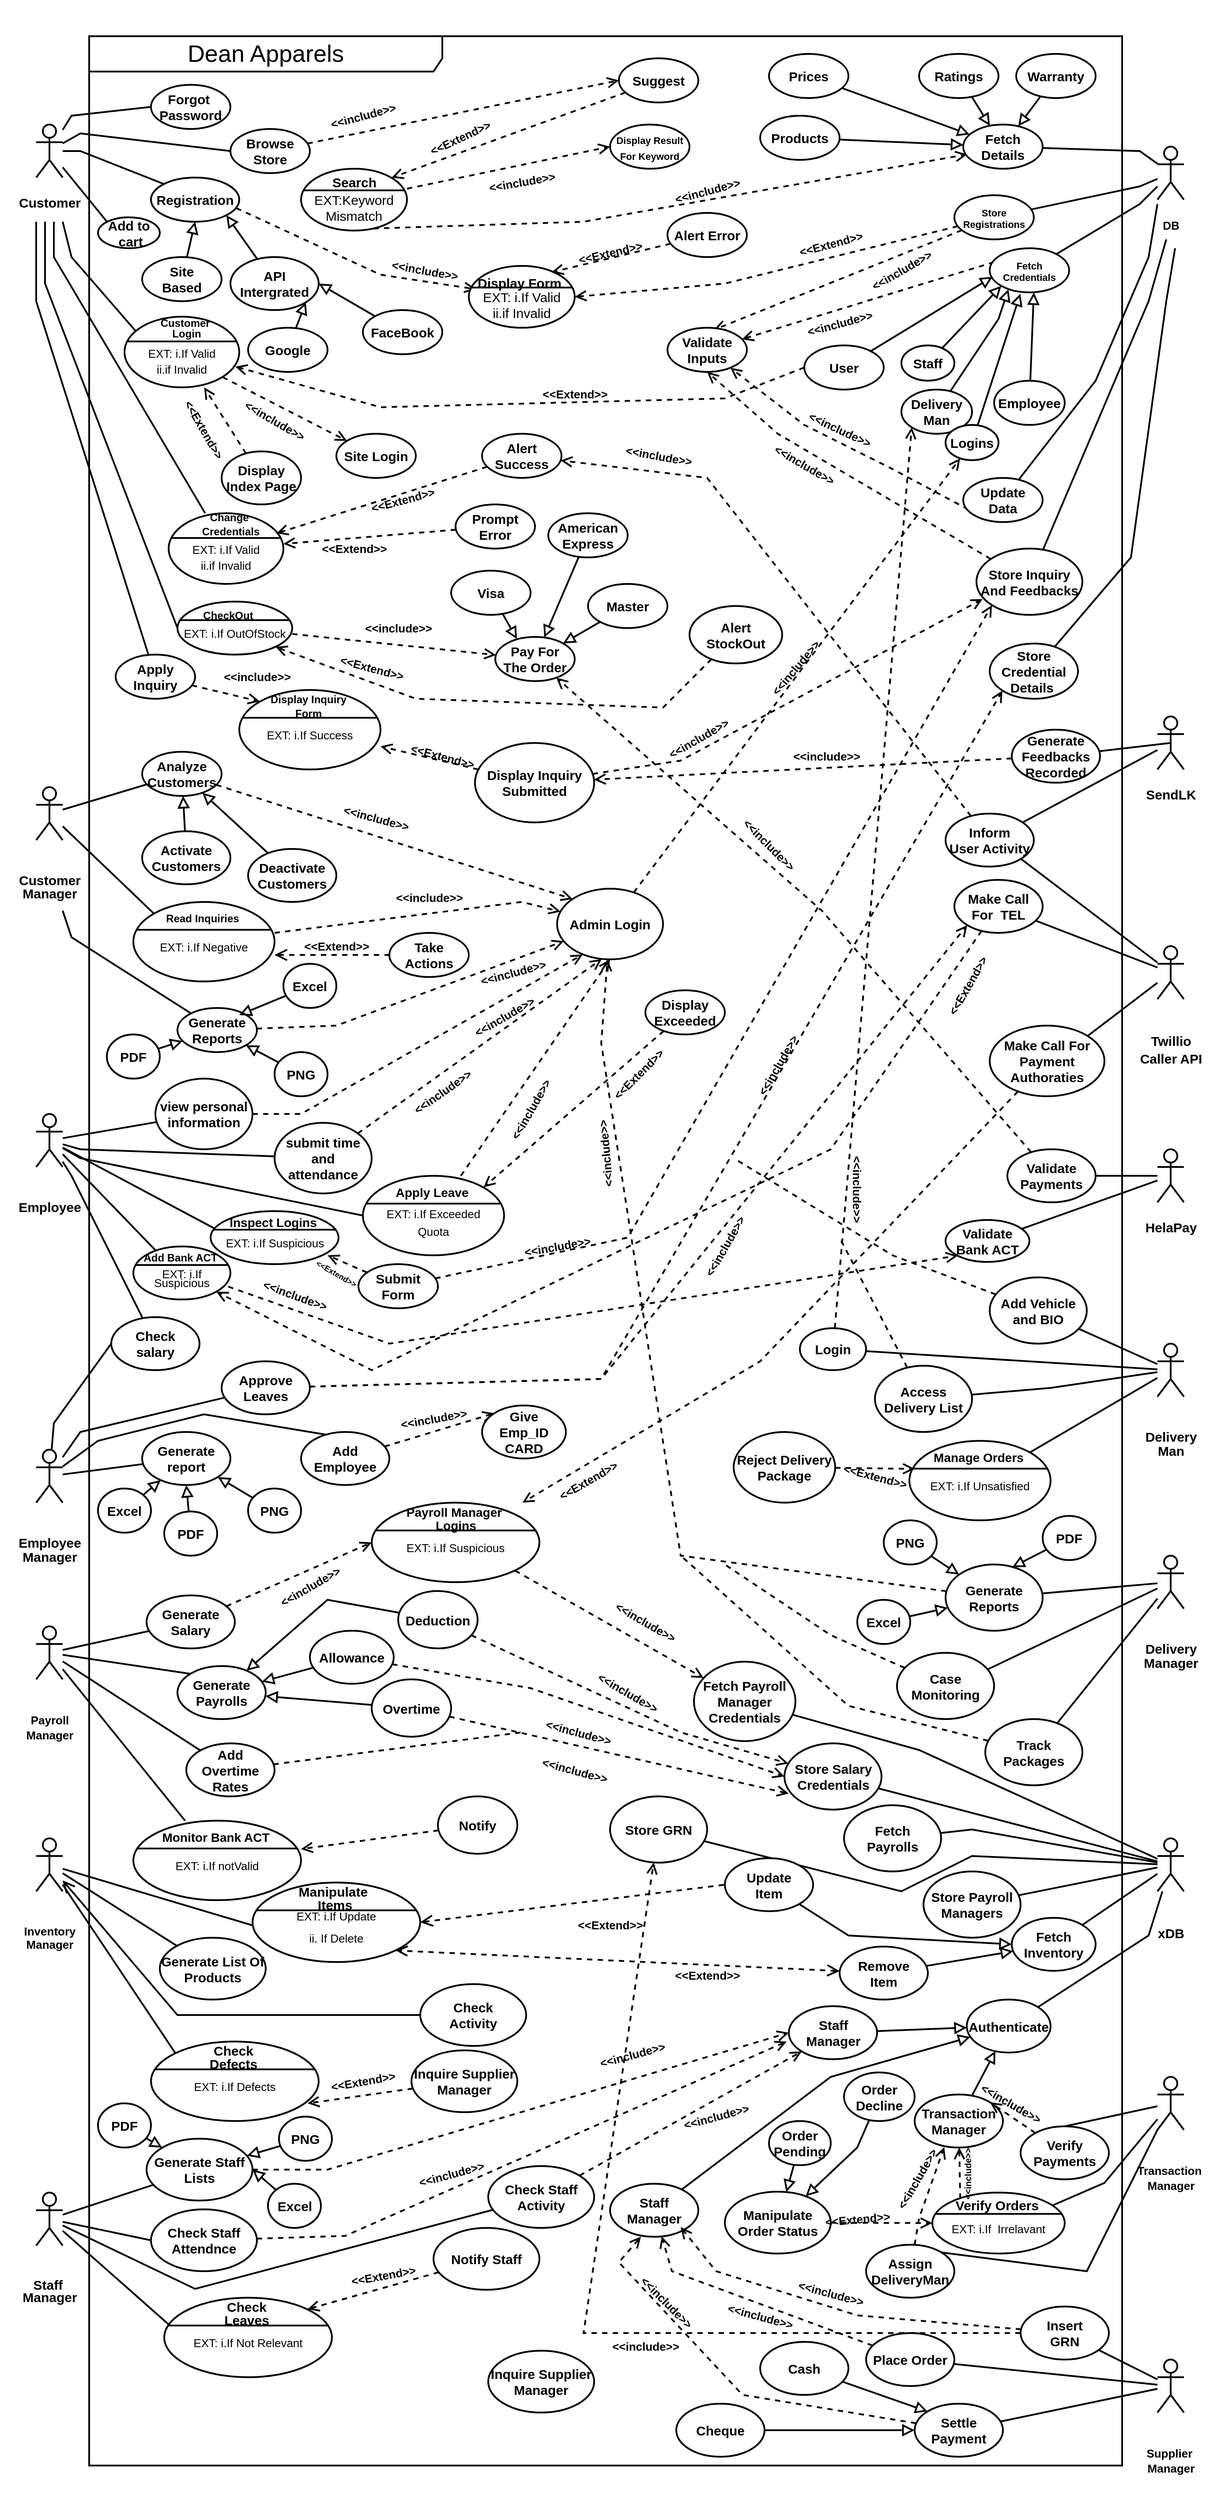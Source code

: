 <mxfile version="21.6.9" type="device" pages="9">
  <diagram name="Page-1" id="1AeAjaFXsEYvvChZmipn">
    <mxGraphModel dx="3078" dy="2790" grid="1" gridSize="10" guides="1" tooltips="1" connect="1" arrows="1" fold="1" page="1" pageScale="1" pageWidth="1169" pageHeight="1654" math="0" shadow="0">
      <root>
        <mxCell id="0" />
        <mxCell id="1" parent="0" />
        <mxCell id="_AN4jaA8Zb-8T6qztKkX-4" value="" style="rounded=0;whiteSpace=wrap;html=1;strokeWidth=2;fontSize=29;strokeColor=#FFFFFF;" parent="1" vertex="1">
          <mxGeometry x="-20" y="-30" width="1380" height="2820" as="geometry" />
        </mxCell>
        <mxCell id="_AN4jaA8Zb-8T6qztKkX-1" value="&lt;font style=&quot;font-size: 27px;&quot;&gt;Dean Apparels&lt;/font&gt;" style="shape=umlFrame;whiteSpace=wrap;html=1;pointerEvents=0;width=400;height=40;strokeWidth=2;" parent="1" vertex="1">
          <mxGeometry x="80" y="10" width="1170" height="2750" as="geometry" />
        </mxCell>
        <mxCell id="_AN4jaA8Zb-8T6qztKkX-48" style="edgeStyle=none;rounded=0;orthogonalLoop=1;jettySize=auto;html=1;entryX=0;entryY=0.5;entryDx=0;entryDy=0;strokeWidth=2;fontSize=11;endArrow=none;endFill=0;endSize=9;" parent="1" source="_AN4jaA8Zb-8T6qztKkX-2" target="_AN4jaA8Zb-8T6qztKkX-36" edge="1">
          <mxGeometry relative="1" as="geometry">
            <Array as="points">
              <mxPoint x="70" y="120" />
            </Array>
          </mxGeometry>
        </mxCell>
        <mxCell id="_AN4jaA8Zb-8T6qztKkX-59" style="edgeStyle=none;rounded=0;orthogonalLoop=1;jettySize=auto;html=1;entryX=0;entryY=0;entryDx=0;entryDy=0;strokeWidth=2;fontSize=13;endArrow=none;endFill=0;endSize=9;" parent="1" source="_AN4jaA8Zb-8T6qztKkX-2" target="_AN4jaA8Zb-8T6qztKkX-58" edge="1">
          <mxGeometry relative="1" as="geometry">
            <Array as="points">
              <mxPoint x="70" y="140" />
            </Array>
          </mxGeometry>
        </mxCell>
        <mxCell id="_AN4jaA8Zb-8T6qztKkX-80" style="edgeStyle=none;rounded=0;orthogonalLoop=1;jettySize=auto;html=1;strokeWidth=2;fontSize=11;endArrow=none;endFill=0;endSize=9;" parent="1" edge="1">
          <mxGeometry relative="1" as="geometry">
            <mxPoint x="50" y="220" as="sourcePoint" />
            <mxPoint x="139.959" y="352.096" as="targetPoint" />
            <Array as="points">
              <mxPoint x="60" y="260" />
            </Array>
          </mxGeometry>
        </mxCell>
        <mxCell id="_AN4jaA8Zb-8T6qztKkX-145" style="edgeStyle=none;rounded=0;orthogonalLoop=1;jettySize=auto;html=1;entryX=0;entryY=0.5;entryDx=0;entryDy=0;strokeWidth=2;fontSize=13;endArrow=none;endFill=0;endSize=9;" parent="1" source="_AN4jaA8Zb-8T6qztKkX-2" target="_AN4jaA8Zb-8T6qztKkX-144" edge="1">
          <mxGeometry relative="1" as="geometry">
            <Array as="points">
              <mxPoint x="60" y="100" />
            </Array>
          </mxGeometry>
        </mxCell>
        <mxCell id="OKdjm0BQEKjFrYsIx86u-2" style="rounded=0;orthogonalLoop=1;jettySize=auto;html=1;entryX=0;entryY=0;entryDx=0;entryDy=0;fontSize=20;endArrow=none;endFill=0;strokeWidth=2;" parent="1" source="_AN4jaA8Zb-8T6qztKkX-2" target="OKdjm0BQEKjFrYsIx86u-1" edge="1">
          <mxGeometry relative="1" as="geometry" />
        </mxCell>
        <mxCell id="_AN4jaA8Zb-8T6qztKkX-2" value="&lt;b style=&quot;&quot;&gt;&lt;font style=&quot;font-size: 15px;&quot;&gt;Customer&lt;/font&gt;&lt;/b&gt;" style="shape=umlActor;html=1;verticalLabelPosition=bottom;verticalAlign=top;align=center;strokeWidth=2;fontSize=29;" parent="1" vertex="1">
          <mxGeometry x="20" y="110" width="30" height="60" as="geometry" />
        </mxCell>
        <mxCell id="_AN4jaA8Zb-8T6qztKkX-169" style="edgeStyle=none;rounded=0;orthogonalLoop=1;jettySize=auto;html=1;strokeWidth=2;fontSize=13;endArrow=none;endFill=0;endSize=9;" parent="1" source="_AN4jaA8Zb-8T6qztKkX-8" target="_AN4jaA8Zb-8T6qztKkX-168" edge="1">
          <mxGeometry relative="1" as="geometry" />
        </mxCell>
        <mxCell id="_AN4jaA8Zb-8T6qztKkX-172" style="edgeStyle=none;rounded=0;orthogonalLoop=1;jettySize=auto;html=1;strokeWidth=2;fontSize=13;endArrow=none;endFill=0;endSize=9;entryX=0.145;entryY=0.145;entryDx=0;entryDy=0;entryPerimeter=0;" parent="1" source="_AN4jaA8Zb-8T6qztKkX-8" target="_AN4jaA8Zb-8T6qztKkX-170" edge="1">
          <mxGeometry relative="1" as="geometry" />
        </mxCell>
        <mxCell id="_AN4jaA8Zb-8T6qztKkX-8" value="&lt;p style=&quot;line-height: 35%;&quot;&gt;&lt;b style=&quot;&quot;&gt;&lt;font style=&quot;font-size: 15px;&quot;&gt;Customer&lt;br&gt;Manager&lt;br&gt;&lt;/font&gt;&lt;/b&gt;&lt;/p&gt;" style="shape=umlActor;html=1;verticalLabelPosition=bottom;verticalAlign=top;align=center;strokeWidth=2;fontSize=29;" parent="1" vertex="1">
          <mxGeometry x="20" y="860" width="30" height="60" as="geometry" />
        </mxCell>
        <mxCell id="Ez25otOZNcaCkl_IvVRl-6" style="edgeStyle=none;rounded=0;orthogonalLoop=1;jettySize=auto;html=1;strokeWidth=2;fontSize=12;startArrow=none;startFill=0;endArrow=none;endFill=0;startSize=10;endSize=9;sourcePerimeterSpacing=0;targetPerimeterSpacing=0;" parent="1" source="_AN4jaA8Zb-8T6qztKkX-11" target="Ez25otOZNcaCkl_IvVRl-1" edge="1">
          <mxGeometry relative="1" as="geometry" />
        </mxCell>
        <mxCell id="Ez25otOZNcaCkl_IvVRl-7" style="edgeStyle=none;rounded=0;orthogonalLoop=1;jettySize=auto;html=1;strokeWidth=2;fontSize=12;startArrow=none;startFill=0;endArrow=none;endFill=0;startSize=10;endSize=9;sourcePerimeterSpacing=0;targetPerimeterSpacing=0;" parent="1" source="_AN4jaA8Zb-8T6qztKkX-11" target="Ez25otOZNcaCkl_IvVRl-2" edge="1">
          <mxGeometry relative="1" as="geometry">
            <Array as="points">
              <mxPoint x="1170" y="1540" />
            </Array>
          </mxGeometry>
        </mxCell>
        <mxCell id="Ez25otOZNcaCkl_IvVRl-8" style="edgeStyle=none;rounded=0;orthogonalLoop=1;jettySize=auto;html=1;entryX=0.855;entryY=0.145;entryDx=0;entryDy=0;entryPerimeter=0;strokeWidth=2;fontSize=12;startArrow=none;startFill=0;endArrow=none;endFill=0;startSize=10;endSize=9;sourcePerimeterSpacing=0;targetPerimeterSpacing=0;" parent="1" source="_AN4jaA8Zb-8T6qztKkX-11" target="Ez25otOZNcaCkl_IvVRl-4" edge="1">
          <mxGeometry relative="1" as="geometry" />
        </mxCell>
        <mxCell id="WrCUM1CJsBI9ZxCl7APf-2" style="edgeStyle=none;rounded=0;orthogonalLoop=1;jettySize=auto;html=1;strokeWidth=2;fontSize=12;startArrow=none;startFill=0;endArrow=none;endFill=0;startSize=10;endSize=9;sourcePerimeterSpacing=0;targetPerimeterSpacing=0;" parent="1" source="_AN4jaA8Zb-8T6qztKkX-11" target="WrCUM1CJsBI9ZxCl7APf-1" edge="1">
          <mxGeometry relative="1" as="geometry" />
        </mxCell>
        <mxCell id="_AN4jaA8Zb-8T6qztKkX-11" value="&lt;p style=&quot;line-height: 40%;&quot;&gt;&lt;b style=&quot;&quot;&gt;&lt;font style=&quot;font-size: 15px;&quot;&gt;Delivery&lt;br&gt;Man&lt;/font&gt;&lt;/b&gt;&lt;/p&gt;" style="shape=umlActor;html=1;verticalLabelPosition=bottom;verticalAlign=top;align=center;strokeWidth=2;fontSize=29;" parent="1" vertex="1">
          <mxGeometry x="1290" y="1490" width="30" height="60" as="geometry" />
        </mxCell>
        <mxCell id="bNUlCxAyeSCSUos0Xv77-17" style="edgeStyle=none;rounded=0;orthogonalLoop=1;jettySize=auto;html=1;strokeWidth=2;fontSize=12;startArrow=none;startFill=0;endArrow=none;endFill=0;startSize=10;endSize=9;sourcePerimeterSpacing=0;targetPerimeterSpacing=0;" parent="1" source="_AN4jaA8Zb-8T6qztKkX-13" target="hf_DInXGOJhqpwgyPe-z-41" edge="1">
          <mxGeometry relative="1" as="geometry" />
        </mxCell>
        <mxCell id="bNUlCxAyeSCSUos0Xv77-26" style="edgeStyle=none;rounded=0;orthogonalLoop=1;jettySize=auto;html=1;entryX=0.145;entryY=0.145;entryDx=0;entryDy=0;entryPerimeter=0;strokeWidth=2;fontSize=12;startArrow=none;startFill=0;endArrow=none;endFill=0;startSize=10;endSize=9;sourcePerimeterSpacing=0;targetPerimeterSpacing=0;" parent="1" source="_AN4jaA8Zb-8T6qztKkX-13" target="bNUlCxAyeSCSUos0Xv77-23" edge="1">
          <mxGeometry relative="1" as="geometry" />
        </mxCell>
        <mxCell id="bNUlCxAyeSCSUos0Xv77-28" style="edgeStyle=none;rounded=0;orthogonalLoop=1;jettySize=auto;html=1;strokeWidth=2;fontSize=12;startArrow=none;startFill=0;endArrow=none;endFill=0;startSize=10;endSize=9;sourcePerimeterSpacing=0;targetPerimeterSpacing=0;" parent="1" source="_AN4jaA8Zb-8T6qztKkX-13" edge="1">
          <mxGeometry relative="1" as="geometry">
            <mxPoint x="310.187" y="2147.761" as="targetPoint" />
            <Array as="points">
              <mxPoint x="270" y="2150" />
            </Array>
          </mxGeometry>
        </mxCell>
        <mxCell id="iZQGJFDmHwiaBd4SmuoE-3" style="edgeStyle=none;rounded=0;orthogonalLoop=1;jettySize=auto;html=1;strokeWidth=2;fontSize=12;startArrow=open;startFill=0;endArrow=none;endFill=0;startSize=10;endSize=9;sourcePerimeterSpacing=0;targetPerimeterSpacing=0;" parent="1" source="_AN4jaA8Zb-8T6qztKkX-13" target="iZQGJFDmHwiaBd4SmuoE-1" edge="1">
          <mxGeometry relative="1" as="geometry">
            <Array as="points">
              <mxPoint x="180" y="2250" />
            </Array>
          </mxGeometry>
        </mxCell>
        <mxCell id="_AN4jaA8Zb-8T6qztKkX-13" value="&lt;p style=&quot;line-height: 30%;&quot;&gt;&lt;span style=&quot;font-size: 13px;&quot;&gt;&lt;b&gt;Inventory &lt;br&gt;Manager&lt;/b&gt;&lt;/span&gt;&lt;/p&gt;" style="shape=umlActor;html=1;verticalLabelPosition=bottom;verticalAlign=top;align=center;strokeWidth=2;fontSize=29;" parent="1" vertex="1">
          <mxGeometry x="20" y="2050" width="30" height="60" as="geometry" />
        </mxCell>
        <mxCell id="_AN4jaA8Zb-8T6qztKkX-47" style="rounded=0;orthogonalLoop=1;jettySize=auto;html=1;strokeWidth=2;fontSize=11;endArrow=none;endFill=0;endSize=9;" parent="1" source="_AN4jaA8Zb-8T6qztKkX-14" target="_AN4jaA8Zb-8T6qztKkX-38" edge="1">
          <mxGeometry relative="1" as="geometry">
            <Array as="points">
              <mxPoint x="1270" y="140" />
            </Array>
          </mxGeometry>
        </mxCell>
        <mxCell id="_AN4jaA8Zb-8T6qztKkX-73" style="edgeStyle=none;rounded=0;orthogonalLoop=1;jettySize=auto;html=1;strokeWidth=2;fontSize=11;endArrow=none;endFill=0;endSize=9;" parent="1" source="_AN4jaA8Zb-8T6qztKkX-14" target="_AN4jaA8Zb-8T6qztKkX-72" edge="1">
          <mxGeometry relative="1" as="geometry">
            <Array as="points">
              <mxPoint x="1270" y="180" />
            </Array>
          </mxGeometry>
        </mxCell>
        <mxCell id="_AN4jaA8Zb-8T6qztKkX-84" style="edgeStyle=none;rounded=0;orthogonalLoop=1;jettySize=auto;html=1;strokeWidth=2;fontSize=12;endArrow=none;endFill=0;endSize=9;" parent="1" source="_AN4jaA8Zb-8T6qztKkX-14" target="_AN4jaA8Zb-8T6qztKkX-83" edge="1">
          <mxGeometry relative="1" as="geometry">
            <mxPoint x="1270" y="190" as="sourcePoint" />
            <Array as="points">
              <mxPoint x="1270" y="200" />
            </Array>
          </mxGeometry>
        </mxCell>
        <mxCell id="_AN4jaA8Zb-8T6qztKkX-14" value="&lt;span style=&quot;font-size: 13px;&quot;&gt;&lt;b&gt;DB&lt;/b&gt;&lt;/span&gt;" style="shape=umlActor;html=1;verticalLabelPosition=bottom;verticalAlign=top;align=center;strokeWidth=2;fontSize=29;" parent="1" vertex="1">
          <mxGeometry x="1290" y="135" width="30" height="60" as="geometry" />
        </mxCell>
        <mxCell id="_AN4jaA8Zb-8T6qztKkX-140" style="edgeStyle=none;rounded=0;orthogonalLoop=1;jettySize=auto;html=1;strokeWidth=2;fontSize=13;endArrow=none;endFill=0;endSize=9;" parent="1" source="_AN4jaA8Zb-8T6qztKkX-18" target="_AN4jaA8Zb-8T6qztKkX-139" edge="1">
          <mxGeometry relative="1" as="geometry" />
        </mxCell>
        <mxCell id="_AN4jaA8Zb-8T6qztKkX-18" value="&lt;b style=&quot;&quot;&gt;&lt;font style=&quot;font-size: 15px;&quot;&gt;SendLK&lt;/font&gt;&lt;/b&gt;" style="shape=umlActor;html=1;verticalLabelPosition=bottom;verticalAlign=top;align=center;strokeWidth=2;fontSize=29;" parent="1" vertex="1">
          <mxGeometry x="1290" y="780" width="30" height="60" as="geometry" />
        </mxCell>
        <mxCell id="_AN4jaA8Zb-8T6qztKkX-204" style="edgeStyle=none;rounded=0;orthogonalLoop=1;jettySize=auto;html=1;strokeWidth=2;fontSize=13;startArrow=none;startFill=0;endArrow=none;endFill=0;startSize=10;endSize=9;sourcePerimeterSpacing=0;targetPerimeterSpacing=0;" parent="1" source="_AN4jaA8Zb-8T6qztKkX-19" target="_AN4jaA8Zb-8T6qztKkX-203" edge="1">
          <mxGeometry relative="1" as="geometry" />
        </mxCell>
        <mxCell id="EirSlkijVtFj27uEwJXQ-16" style="edgeStyle=none;rounded=0;orthogonalLoop=1;jettySize=auto;html=1;strokeWidth=2;fontSize=9;startArrow=none;startFill=0;endArrow=none;endFill=0;startSize=10;endSize=9;sourcePerimeterSpacing=0;targetPerimeterSpacing=0;" parent="1" source="_AN4jaA8Zb-8T6qztKkX-19" target="EirSlkijVtFj27uEwJXQ-13" edge="1">
          <mxGeometry relative="1" as="geometry" />
        </mxCell>
        <mxCell id="_AN4jaA8Zb-8T6qztKkX-19" value="&lt;b style=&quot;&quot;&gt;&lt;font style=&quot;font-size: 15px;&quot;&gt;HelaPay&lt;/font&gt;&lt;/b&gt;" style="shape=umlActor;html=1;verticalLabelPosition=bottom;verticalAlign=top;align=center;strokeWidth=2;fontSize=29;" parent="1" vertex="1">
          <mxGeometry x="1290" y="1270" width="30" height="60" as="geometry" />
        </mxCell>
        <mxCell id="_AN4jaA8Zb-8T6qztKkX-202" style="edgeStyle=none;rounded=0;orthogonalLoop=1;jettySize=auto;html=1;entryX=1;entryY=1;entryDx=0;entryDy=0;strokeWidth=2;fontSize=13;startArrow=none;startFill=0;endArrow=none;endFill=0;startSize=10;endSize=9;sourcePerimeterSpacing=0;targetPerimeterSpacing=0;" parent="1" source="_AN4jaA8Zb-8T6qztKkX-20" target="_AN4jaA8Zb-8T6qztKkX-139" edge="1">
          <mxGeometry relative="1" as="geometry" />
        </mxCell>
        <mxCell id="EirSlkijVtFj27uEwJXQ-20" style="edgeStyle=none;rounded=0;orthogonalLoop=1;jettySize=auto;html=1;strokeWidth=2;fontSize=12;startArrow=none;startFill=0;endArrow=none;endFill=0;startSize=10;endSize=9;sourcePerimeterSpacing=0;targetPerimeterSpacing=0;" parent="1" source="_AN4jaA8Zb-8T6qztKkX-20" target="EirSlkijVtFj27uEwJXQ-19" edge="1">
          <mxGeometry relative="1" as="geometry" />
        </mxCell>
        <mxCell id="hf_DInXGOJhqpwgyPe-z-20" style="edgeStyle=none;rounded=0;orthogonalLoop=1;jettySize=auto;html=1;entryX=1;entryY=0;entryDx=0;entryDy=0;strokeWidth=2;fontSize=12;startArrow=none;startFill=0;endArrow=none;endFill=0;startSize=10;endSize=9;sourcePerimeterSpacing=0;targetPerimeterSpacing=0;" parent="1" source="_AN4jaA8Zb-8T6qztKkX-20" target="hf_DInXGOJhqpwgyPe-z-19" edge="1">
          <mxGeometry relative="1" as="geometry" />
        </mxCell>
        <mxCell id="_AN4jaA8Zb-8T6qztKkX-20" value="&lt;p style=&quot;line-height: 50%;&quot;&gt;&lt;span style=&quot;font-size: 15px;&quot;&gt;&lt;b&gt;Twillio &lt;br&gt;Caller API&lt;/b&gt;&lt;/span&gt;&lt;/p&gt;" style="shape=umlActor;html=1;verticalLabelPosition=bottom;verticalAlign=top;align=center;strokeWidth=2;fontSize=29;" parent="1" vertex="1">
          <mxGeometry x="1290" y="1040" width="30" height="60" as="geometry" />
        </mxCell>
        <mxCell id="hf_DInXGOJhqpwgyPe-z-13" style="edgeStyle=none;rounded=0;orthogonalLoop=1;jettySize=auto;html=1;strokeWidth=2;fontSize=12;startArrow=none;startFill=0;endArrow=none;endFill=0;startSize=10;endSize=9;sourcePerimeterSpacing=0;targetPerimeterSpacing=0;" parent="1" source="_AN4jaA8Zb-8T6qztKkX-22" target="hf_DInXGOJhqpwgyPe-z-11" edge="1">
          <mxGeometry relative="1" as="geometry" />
        </mxCell>
        <mxCell id="hf_DInXGOJhqpwgyPe-z-27" style="edgeStyle=none;rounded=0;orthogonalLoop=1;jettySize=auto;html=1;strokeWidth=2;fontSize=12;startArrow=none;startFill=0;endArrow=none;endFill=0;startSize=10;endSize=9;sourcePerimeterSpacing=0;targetPerimeterSpacing=0;" parent="1" source="_AN4jaA8Zb-8T6qztKkX-22" target="hf_DInXGOJhqpwgyPe-z-24" edge="1">
          <mxGeometry relative="1" as="geometry">
            <Array as="points">
              <mxPoint x="1020" y="1950" />
            </Array>
          </mxGeometry>
        </mxCell>
        <mxCell id="hf_DInXGOJhqpwgyPe-z-28" style="edgeStyle=none;rounded=0;orthogonalLoop=1;jettySize=auto;html=1;strokeWidth=2;fontSize=12;startArrow=none;startFill=0;endArrow=none;endFill=0;startSize=10;endSize=9;sourcePerimeterSpacing=0;targetPerimeterSpacing=0;" parent="1" source="_AN4jaA8Zb-8T6qztKkX-22" target="hf_DInXGOJhqpwgyPe-z-14" edge="1">
          <mxGeometry relative="1" as="geometry">
            <Array as="points">
              <mxPoint x="1080" y="2040" />
            </Array>
          </mxGeometry>
        </mxCell>
        <mxCell id="hf_DInXGOJhqpwgyPe-z-29" style="edgeStyle=none;rounded=0;orthogonalLoop=1;jettySize=auto;html=1;strokeWidth=2;fontSize=12;startArrow=none;startFill=0;endArrow=none;endFill=0;startSize=10;endSize=9;sourcePerimeterSpacing=0;targetPerimeterSpacing=0;" parent="1" source="_AN4jaA8Zb-8T6qztKkX-22" target="hf_DInXGOJhqpwgyPe-z-15" edge="1">
          <mxGeometry relative="1" as="geometry" />
        </mxCell>
        <mxCell id="bNUlCxAyeSCSUos0Xv77-14" style="edgeStyle=none;rounded=0;orthogonalLoop=1;jettySize=auto;html=1;strokeWidth=2;fontSize=12;startArrow=none;startFill=0;endArrow=none;endFill=0;startSize=10;endSize=9;sourcePerimeterSpacing=0;targetPerimeterSpacing=0;" parent="1" source="_AN4jaA8Zb-8T6qztKkX-22" target="bNUlCxAyeSCSUos0Xv77-11" edge="1">
          <mxGeometry relative="1" as="geometry" />
        </mxCell>
        <mxCell id="iZQGJFDmHwiaBd4SmuoE-27" style="edgeStyle=none;rounded=0;orthogonalLoop=1;jettySize=auto;html=1;strokeWidth=2;fontSize=12;startArrow=none;startFill=0;endArrow=none;endFill=0;startSize=10;endSize=9;sourcePerimeterSpacing=0;targetPerimeterSpacing=0;" parent="1" source="_AN4jaA8Zb-8T6qztKkX-22" target="iZQGJFDmHwiaBd4SmuoE-26" edge="1">
          <mxGeometry relative="1" as="geometry">
            <Array as="points">
              <mxPoint x="1280" y="2160" />
            </Array>
          </mxGeometry>
        </mxCell>
        <mxCell id="PeDhSTd9jBL5BZFBL6pe-2" style="edgeStyle=none;rounded=0;orthogonalLoop=1;jettySize=auto;html=1;strokeWidth=2;fontSize=10;startArrow=none;startFill=0;endArrow=none;endFill=0;startSize=10;endSize=9;sourcePerimeterSpacing=0;targetPerimeterSpacing=0;" parent="1" source="_AN4jaA8Zb-8T6qztKkX-22" target="PeDhSTd9jBL5BZFBL6pe-1" edge="1">
          <mxGeometry relative="1" as="geometry">
            <Array as="points">
              <mxPoint x="1080" y="2070" />
              <mxPoint x="1000" y="2110" />
            </Array>
          </mxGeometry>
        </mxCell>
        <mxCell id="_AN4jaA8Zb-8T6qztKkX-22" value="&lt;p style=&quot;line-height: 50%;&quot;&gt;&lt;b style=&quot;&quot;&gt;&lt;font style=&quot;font-size: 15px;&quot;&gt;xDB&lt;/font&gt;&lt;/b&gt;&lt;/p&gt;" style="shape=umlActor;html=1;verticalLabelPosition=bottom;verticalAlign=top;align=center;strokeWidth=2;fontSize=29;" parent="1" vertex="1">
          <mxGeometry x="1290" y="2050" width="30" height="60" as="geometry" />
        </mxCell>
        <mxCell id="hf_DInXGOJhqpwgyPe-z-3" style="edgeStyle=none;rounded=0;orthogonalLoop=1;jettySize=auto;html=1;strokeWidth=2;fontSize=12;startArrow=none;startFill=0;endArrow=none;endFill=0;startSize=10;endSize=9;sourcePerimeterSpacing=0;targetPerimeterSpacing=0;" parent="1" source="_AN4jaA8Zb-8T6qztKkX-26" target="hf_DInXGOJhqpwgyPe-z-1" edge="1">
          <mxGeometry relative="1" as="geometry" />
        </mxCell>
        <mxCell id="hf_DInXGOJhqpwgyPe-z-10" style="edgeStyle=none;rounded=0;orthogonalLoop=1;jettySize=auto;html=1;entryX=0;entryY=0;entryDx=0;entryDy=0;strokeWidth=2;fontSize=12;startArrow=none;startFill=0;endArrow=none;endFill=0;startSize=10;endSize=9;sourcePerimeterSpacing=0;targetPerimeterSpacing=0;" parent="1" source="_AN4jaA8Zb-8T6qztKkX-26" target="hf_DInXGOJhqpwgyPe-z-2" edge="1">
          <mxGeometry relative="1" as="geometry" />
        </mxCell>
        <mxCell id="hf_DInXGOJhqpwgyPe-z-33" style="edgeStyle=none;rounded=0;orthogonalLoop=1;jettySize=auto;html=1;strokeWidth=2;fontSize=12;startArrow=none;startFill=0;endArrow=none;endFill=0;startSize=10;endSize=9;sourcePerimeterSpacing=0;targetPerimeterSpacing=0;" parent="1" source="_AN4jaA8Zb-8T6qztKkX-26" target="hf_DInXGOJhqpwgyPe-z-31" edge="1">
          <mxGeometry relative="1" as="geometry" />
        </mxCell>
        <mxCell id="bNUlCxAyeSCSUos0Xv77-9" style="edgeStyle=none;rounded=0;orthogonalLoop=1;jettySize=auto;html=1;strokeWidth=2;fontSize=12;startArrow=none;startFill=0;endArrow=none;endFill=0;startSize=10;endSize=9;sourcePerimeterSpacing=0;targetPerimeterSpacing=0;" parent="1" source="_AN4jaA8Zb-8T6qztKkX-26" target="bNUlCxAyeSCSUos0Xv77-2" edge="1">
          <mxGeometry relative="1" as="geometry" />
        </mxCell>
        <mxCell id="_AN4jaA8Zb-8T6qztKkX-26" value="&lt;p style=&quot;line-height: 40%;&quot;&gt;&lt;b style=&quot;font-size: 13px;&quot;&gt;Payroll&lt;br&gt;Manager&lt;/b&gt;&lt;/p&gt;" style="shape=umlActor;html=1;verticalLabelPosition=bottom;verticalAlign=top;align=center;strokeWidth=2;fontSize=29;" parent="1" vertex="1">
          <mxGeometry x="20" y="1810" width="30" height="60" as="geometry" />
        </mxCell>
        <mxCell id="iZQGJFDmHwiaBd4SmuoE-7" style="edgeStyle=none;rounded=0;orthogonalLoop=1;jettySize=auto;html=1;strokeWidth=2;fontSize=12;startArrow=none;startFill=0;endArrow=none;endFill=0;startSize=10;endSize=9;sourcePerimeterSpacing=0;targetPerimeterSpacing=0;" parent="1" source="_AN4jaA8Zb-8T6qztKkX-27" target="iZQGJFDmHwiaBd4SmuoE-6" edge="1">
          <mxGeometry relative="1" as="geometry" />
        </mxCell>
        <mxCell id="iZQGJFDmHwiaBd4SmuoE-19" style="edgeStyle=none;rounded=0;orthogonalLoop=1;jettySize=auto;html=1;entryX=0;entryY=0.5;entryDx=0;entryDy=0;strokeWidth=2;fontSize=12;startArrow=none;startFill=0;endArrow=none;endFill=0;startSize=10;endSize=9;sourcePerimeterSpacing=0;targetPerimeterSpacing=0;" parent="1" source="_AN4jaA8Zb-8T6qztKkX-27" target="iZQGJFDmHwiaBd4SmuoE-14" edge="1">
          <mxGeometry relative="1" as="geometry" />
        </mxCell>
        <mxCell id="iZQGJFDmHwiaBd4SmuoE-20" style="edgeStyle=none;rounded=0;orthogonalLoop=1;jettySize=auto;html=1;entryX=0.045;entryY=0.371;entryDx=0;entryDy=0;entryPerimeter=0;strokeWidth=2;fontSize=12;startArrow=none;startFill=0;endArrow=none;endFill=0;startSize=10;endSize=9;sourcePerimeterSpacing=0;targetPerimeterSpacing=0;" parent="1" source="_AN4jaA8Zb-8T6qztKkX-27" target="iZQGJFDmHwiaBd4SmuoE-16" edge="1">
          <mxGeometry relative="1" as="geometry" />
        </mxCell>
        <mxCell id="iZQGJFDmHwiaBd4SmuoE-25" style="edgeStyle=none;rounded=0;orthogonalLoop=1;jettySize=auto;html=1;strokeWidth=2;fontSize=12;startArrow=none;startFill=0;endArrow=none;endFill=0;startSize=10;endSize=9;sourcePerimeterSpacing=0;targetPerimeterSpacing=0;" parent="1" source="_AN4jaA8Zb-8T6qztKkX-27" target="iZQGJFDmHwiaBd4SmuoE-24" edge="1">
          <mxGeometry relative="1" as="geometry">
            <Array as="points">
              <mxPoint x="200" y="2560" />
            </Array>
          </mxGeometry>
        </mxCell>
        <mxCell id="_AN4jaA8Zb-8T6qztKkX-27" value="&lt;p style=&quot;line-height: 30%;&quot;&gt;&lt;b style=&quot;&quot;&gt;&lt;font style=&quot;font-size: 15px;&quot;&gt;Staff&amp;nbsp;&lt;br&gt;Manager&lt;br&gt;&lt;/font&gt;&lt;/b&gt;&lt;/p&gt;" style="shape=umlActor;html=1;verticalLabelPosition=bottom;verticalAlign=top;align=center;strokeWidth=2;fontSize=29;" parent="1" vertex="1">
          <mxGeometry x="20" y="2451" width="30" height="60" as="geometry" />
        </mxCell>
        <mxCell id="_AN4jaA8Zb-8T6qztKkX-51" style="edgeStyle=none;rounded=0;orthogonalLoop=1;jettySize=auto;html=1;entryX=0.855;entryY=0.145;entryDx=0;entryDy=0;entryPerimeter=0;dashed=1;strokeWidth=2;fontSize=13;endArrow=open;endFill=0;endSize=9;" parent="1" source="_AN4jaA8Zb-8T6qztKkX-33" target="_AN4jaA8Zb-8T6qztKkX-34" edge="1">
          <mxGeometry relative="1" as="geometry" />
        </mxCell>
        <mxCell id="_AN4jaA8Zb-8T6qztKkX-33" value="Suggest" style="shape=ellipse;html=1;strokeWidth=2;fontStyle=1;whiteSpace=wrap;align=center;perimeter=ellipsePerimeter;strokeColor=#000000;fontSize=15;" parent="1" vertex="1">
          <mxGeometry x="680" y="35" width="90" height="50" as="geometry" />
        </mxCell>
        <mxCell id="_AN4jaA8Zb-8T6qztKkX-54" style="edgeStyle=none;rounded=0;orthogonalLoop=1;jettySize=auto;html=1;entryX=0;entryY=0.5;entryDx=0;entryDy=0;dashed=1;strokeWidth=2;fontSize=13;endArrow=open;endFill=0;endSize=9;" parent="1" source="_AN4jaA8Zb-8T6qztKkX-34" target="_AN4jaA8Zb-8T6qztKkX-37" edge="1">
          <mxGeometry relative="1" as="geometry" />
        </mxCell>
        <mxCell id="_AN4jaA8Zb-8T6qztKkX-57" style="edgeStyle=none;rounded=0;orthogonalLoop=1;jettySize=auto;html=1;entryX=0.05;entryY=0.676;entryDx=0;entryDy=0;dashed=1;strokeWidth=2;fontSize=13;endArrow=open;endFill=0;endSize=9;exitX=0.683;exitY=0.967;exitDx=0;exitDy=0;exitPerimeter=0;entryPerimeter=0;" parent="1" source="_AN4jaA8Zb-8T6qztKkX-34" target="_AN4jaA8Zb-8T6qztKkX-38" edge="1">
          <mxGeometry relative="1" as="geometry">
            <Array as="points">
              <mxPoint x="640" y="220" />
            </Array>
          </mxGeometry>
        </mxCell>
        <mxCell id="_AN4jaA8Zb-8T6qztKkX-34" value="&lt;br&gt;EXT:Keyword&lt;br&gt;Mismatch" style="html=1;shape=mxgraph.sysml.useCaseExtPt;whiteSpace=wrap;align=center;strokeColor=#000000;strokeWidth=2;fontSize=15;" parent="1" vertex="1">
          <mxGeometry x="320" y="160" width="120" height="70" as="geometry" />
        </mxCell>
        <mxCell id="_AN4jaA8Zb-8T6qztKkX-35" value="Search" style="resizable=0;html=1;verticalAlign=middle;align=center;labelBackgroundColor=none;fontStyle=1;strokeColor=#000000;strokeWidth=2;fontSize=15;" parent="_AN4jaA8Zb-8T6qztKkX-34" connectable="0" vertex="1">
          <mxGeometry x="60" y="14.875" as="geometry" />
        </mxCell>
        <mxCell id="_AN4jaA8Zb-8T6qztKkX-49" style="edgeStyle=none;rounded=0;orthogonalLoop=1;jettySize=auto;html=1;entryX=0;entryY=0.5;entryDx=0;entryDy=0;strokeWidth=2;fontSize=11;endArrow=open;endFill=0;endSize=9;dashed=1;" parent="1" source="_AN4jaA8Zb-8T6qztKkX-36" target="_AN4jaA8Zb-8T6qztKkX-33" edge="1">
          <mxGeometry relative="1" as="geometry" />
        </mxCell>
        <mxCell id="_AN4jaA8Zb-8T6qztKkX-36" value="Browse&lt;br&gt;Store" style="shape=ellipse;html=1;strokeWidth=2;fontStyle=1;whiteSpace=wrap;align=center;perimeter=ellipsePerimeter;strokeColor=#000000;fontSize=15;" parent="1" vertex="1">
          <mxGeometry x="240" y="115" width="90" height="50" as="geometry" />
        </mxCell>
        <mxCell id="_AN4jaA8Zb-8T6qztKkX-37" value="&lt;font style=&quot;font-size: 11px;&quot;&gt;Display Result For Keyword&lt;/font&gt;" style="shape=ellipse;html=1;strokeWidth=2;fontStyle=1;whiteSpace=wrap;align=center;perimeter=ellipsePerimeter;strokeColor=#000000;fontSize=15;" parent="1" vertex="1">
          <mxGeometry x="670" y="110" width="90" height="50" as="geometry" />
        </mxCell>
        <mxCell id="_AN4jaA8Zb-8T6qztKkX-38" value="Fetch Details" style="shape=ellipse;html=1;strokeWidth=2;fontStyle=1;whiteSpace=wrap;align=center;perimeter=ellipsePerimeter;strokeColor=#000000;fontSize=15;" parent="1" vertex="1">
          <mxGeometry x="1070" y="110" width="90" height="50" as="geometry" />
        </mxCell>
        <mxCell id="_AN4jaA8Zb-8T6qztKkX-44" style="edgeStyle=none;rounded=0;orthogonalLoop=1;jettySize=auto;html=1;strokeWidth=2;fontSize=11;endArrow=block;endFill=0;endSize=9;" parent="1" source="_AN4jaA8Zb-8T6qztKkX-39" target="_AN4jaA8Zb-8T6qztKkX-38" edge="1">
          <mxGeometry relative="1" as="geometry" />
        </mxCell>
        <mxCell id="_AN4jaA8Zb-8T6qztKkX-39" value="Ratings" style="shape=ellipse;html=1;strokeWidth=2;fontStyle=1;whiteSpace=wrap;align=center;perimeter=ellipsePerimeter;strokeColor=#000000;fontSize=15;" parent="1" vertex="1">
          <mxGeometry x="1020" y="30" width="90" height="50" as="geometry" />
        </mxCell>
        <mxCell id="_AN4jaA8Zb-8T6qztKkX-43" style="rounded=0;orthogonalLoop=1;jettySize=auto;html=1;fontSize=11;strokeWidth=2;endArrow=block;endFill=0;endSize=9;" parent="1" source="_AN4jaA8Zb-8T6qztKkX-40" target="_AN4jaA8Zb-8T6qztKkX-38" edge="1">
          <mxGeometry relative="1" as="geometry" />
        </mxCell>
        <mxCell id="_AN4jaA8Zb-8T6qztKkX-40" value="Warranty" style="shape=ellipse;html=1;strokeWidth=2;fontStyle=1;whiteSpace=wrap;align=center;perimeter=ellipsePerimeter;strokeColor=#000000;fontSize=15;" parent="1" vertex="1">
          <mxGeometry x="1130" y="30" width="90" height="50" as="geometry" />
        </mxCell>
        <mxCell id="_AN4jaA8Zb-8T6qztKkX-46" style="edgeStyle=none;rounded=0;orthogonalLoop=1;jettySize=auto;html=1;strokeWidth=2;fontSize=11;endArrow=block;endFill=0;endSize=9;" parent="1" source="_AN4jaA8Zb-8T6qztKkX-41" target="_AN4jaA8Zb-8T6qztKkX-38" edge="1">
          <mxGeometry relative="1" as="geometry" />
        </mxCell>
        <mxCell id="_AN4jaA8Zb-8T6qztKkX-41" value="Products" style="shape=ellipse;html=1;strokeWidth=2;fontStyle=1;whiteSpace=wrap;align=center;perimeter=ellipsePerimeter;strokeColor=#000000;fontSize=15;" parent="1" vertex="1">
          <mxGeometry x="840" y="100" width="90" height="50" as="geometry" />
        </mxCell>
        <mxCell id="_AN4jaA8Zb-8T6qztKkX-45" style="edgeStyle=none;rounded=0;orthogonalLoop=1;jettySize=auto;html=1;strokeWidth=2;fontSize=11;endArrow=block;endFill=0;endSize=9;" parent="1" source="_AN4jaA8Zb-8T6qztKkX-42" target="_AN4jaA8Zb-8T6qztKkX-38" edge="1">
          <mxGeometry relative="1" as="geometry" />
        </mxCell>
        <mxCell id="_AN4jaA8Zb-8T6qztKkX-42" value="Prices" style="shape=ellipse;html=1;strokeWidth=2;fontStyle=1;whiteSpace=wrap;align=center;perimeter=ellipsePerimeter;strokeColor=#000000;fontSize=15;" parent="1" vertex="1">
          <mxGeometry x="850" y="30" width="90" height="50" as="geometry" />
        </mxCell>
        <mxCell id="_AN4jaA8Zb-8T6qztKkX-50" value="&lt;b&gt;&lt;font style=&quot;font-size: 13px;&quot;&gt;&amp;lt;&amp;lt;include&amp;gt;&amp;gt;&lt;/font&gt;&lt;/b&gt;" style="text;html=1;align=center;verticalAlign=middle;resizable=0;points=[];autosize=1;strokeColor=none;fillColor=none;fontSize=11;rotation=-15;" parent="1" vertex="1">
          <mxGeometry x="340" y="85" width="100" height="30" as="geometry" />
        </mxCell>
        <mxCell id="_AN4jaA8Zb-8T6qztKkX-52" value="&lt;b&gt;&lt;font style=&quot;font-size: 13px;&quot;&gt;&amp;lt;&amp;lt;include&amp;gt;&amp;gt;&lt;/font&gt;&lt;/b&gt;" style="text;html=1;align=center;verticalAlign=middle;resizable=0;points=[];autosize=1;strokeColor=none;fillColor=none;fontSize=11;rotation=-15;" parent="1" vertex="1">
          <mxGeometry x="730" y="170" width="100" height="30" as="geometry" />
        </mxCell>
        <mxCell id="_AN4jaA8Zb-8T6qztKkX-53" value="&lt;b&gt;&lt;font style=&quot;font-size: 13px;&quot;&gt;&amp;lt;&amp;lt;Extend&amp;gt;&amp;gt;&lt;/font&gt;&lt;/b&gt;" style="text;html=1;align=center;verticalAlign=middle;resizable=0;points=[];autosize=1;strokeColor=none;fillColor=none;fontSize=11;rotation=-25;" parent="1" vertex="1">
          <mxGeometry x="450" y="110" width="100" height="30" as="geometry" />
        </mxCell>
        <mxCell id="_AN4jaA8Zb-8T6qztKkX-55" value="&lt;b&gt;&lt;font style=&quot;font-size: 13px;&quot;&gt;&amp;lt;&amp;lt;Extend&amp;gt;&amp;gt;&lt;/font&gt;&lt;/b&gt;" style="text;html=1;align=center;verticalAlign=middle;resizable=0;points=[];autosize=1;strokeColor=none;fillColor=none;fontSize=11;rotation=0;" parent="1" vertex="1">
          <mxGeometry x="580" y="400" width="100" height="30" as="geometry" />
        </mxCell>
        <mxCell id="_AN4jaA8Zb-8T6qztKkX-56" value="&lt;b&gt;&lt;font style=&quot;font-size: 13px;&quot;&gt;&amp;lt;&amp;lt;include&amp;gt;&amp;gt;&lt;/font&gt;&lt;/b&gt;" style="text;html=1;align=center;verticalAlign=middle;resizable=0;points=[];autosize=1;strokeColor=none;fillColor=none;fontSize=11;rotation=-10;" parent="1" vertex="1">
          <mxGeometry x="520" y="160" width="100" height="30" as="geometry" />
        </mxCell>
        <mxCell id="_AN4jaA8Zb-8T6qztKkX-70" style="edgeStyle=none;rounded=0;orthogonalLoop=1;jettySize=auto;html=1;entryX=0.068;entryY=0.377;entryDx=0;entryDy=0;entryPerimeter=0;strokeWidth=2;fontSize=13;endArrow=open;endFill=0;endSize=9;dashed=1;exitX=0.967;exitY=0.692;exitDx=0;exitDy=0;exitPerimeter=0;" parent="1" source="_AN4jaA8Zb-8T6qztKkX-58" target="_AN4jaA8Zb-8T6qztKkX-68" edge="1">
          <mxGeometry relative="1" as="geometry">
            <Array as="points">
              <mxPoint x="410" y="280" />
            </Array>
          </mxGeometry>
        </mxCell>
        <mxCell id="_AN4jaA8Zb-8T6qztKkX-58" value="Registration" style="shape=ellipse;html=1;strokeWidth=2;fontStyle=1;whiteSpace=wrap;align=center;perimeter=ellipsePerimeter;strokeColor=#000000;fontSize=15;" parent="1" vertex="1">
          <mxGeometry x="150" y="170" width="100" height="50" as="geometry" />
        </mxCell>
        <mxCell id="_AN4jaA8Zb-8T6qztKkX-64" style="edgeStyle=none;rounded=0;orthogonalLoop=1;jettySize=auto;html=1;entryX=0.5;entryY=1;entryDx=0;entryDy=0;strokeWidth=2;fontSize=13;endArrow=block;endFill=0;endSize=9;" parent="1" source="_AN4jaA8Zb-8T6qztKkX-60" target="_AN4jaA8Zb-8T6qztKkX-58" edge="1">
          <mxGeometry relative="1" as="geometry" />
        </mxCell>
        <mxCell id="_AN4jaA8Zb-8T6qztKkX-60" value="Site&lt;br&gt;Based" style="shape=ellipse;html=1;strokeWidth=2;fontStyle=1;whiteSpace=wrap;align=center;perimeter=ellipsePerimeter;strokeColor=#000000;fontSize=15;" parent="1" vertex="1">
          <mxGeometry x="140" y="260" width="90" height="50" as="geometry" />
        </mxCell>
        <mxCell id="_AN4jaA8Zb-8T6qztKkX-65" style="edgeStyle=none;rounded=0;orthogonalLoop=1;jettySize=auto;html=1;entryX=1;entryY=1;entryDx=0;entryDy=0;strokeWidth=2;fontSize=13;endArrow=block;endFill=0;endSize=9;" parent="1" source="_AN4jaA8Zb-8T6qztKkX-61" target="_AN4jaA8Zb-8T6qztKkX-58" edge="1">
          <mxGeometry relative="1" as="geometry" />
        </mxCell>
        <mxCell id="_AN4jaA8Zb-8T6qztKkX-61" value="API Intergrated" style="shape=ellipse;html=1;strokeWidth=2;fontStyle=1;whiteSpace=wrap;align=center;perimeter=ellipsePerimeter;strokeColor=#000000;fontSize=15;" parent="1" vertex="1">
          <mxGeometry x="240" y="260" width="100" height="60" as="geometry" />
        </mxCell>
        <mxCell id="_AN4jaA8Zb-8T6qztKkX-66" style="edgeStyle=none;rounded=0;orthogonalLoop=1;jettySize=auto;html=1;entryX=1;entryY=0.5;entryDx=0;entryDy=0;strokeWidth=2;fontSize=13;endArrow=block;endFill=0;endSize=9;" parent="1" source="_AN4jaA8Zb-8T6qztKkX-62" target="_AN4jaA8Zb-8T6qztKkX-61" edge="1">
          <mxGeometry relative="1" as="geometry" />
        </mxCell>
        <mxCell id="_AN4jaA8Zb-8T6qztKkX-62" value="FaceBook" style="shape=ellipse;html=1;strokeWidth=2;fontStyle=1;whiteSpace=wrap;align=center;perimeter=ellipsePerimeter;strokeColor=#000000;fontSize=15;" parent="1" vertex="1">
          <mxGeometry x="390" y="320" width="90" height="50" as="geometry" />
        </mxCell>
        <mxCell id="_AN4jaA8Zb-8T6qztKkX-67" style="edgeStyle=none;rounded=0;orthogonalLoop=1;jettySize=auto;html=1;entryX=1;entryY=1;entryDx=0;entryDy=0;strokeWidth=2;fontSize=13;endArrow=block;endFill=0;endSize=9;" parent="1" source="_AN4jaA8Zb-8T6qztKkX-63" target="_AN4jaA8Zb-8T6qztKkX-61" edge="1">
          <mxGeometry relative="1" as="geometry" />
        </mxCell>
        <mxCell id="_AN4jaA8Zb-8T6qztKkX-63" value="Google" style="shape=ellipse;html=1;strokeWidth=2;fontStyle=1;whiteSpace=wrap;align=center;perimeter=ellipsePerimeter;strokeColor=#000000;fontSize=15;" parent="1" vertex="1">
          <mxGeometry x="260" y="340" width="90" height="50" as="geometry" />
        </mxCell>
        <mxCell id="_AN4jaA8Zb-8T6qztKkX-68" value="&lt;br&gt;EXT: i.If Valid&lt;br&gt;ii.if Invalid" style="html=1;shape=mxgraph.sysml.useCaseExtPt;whiteSpace=wrap;align=center;strokeColor=#000000;strokeWidth=2;fontSize=15;" parent="1" vertex="1">
          <mxGeometry x="510" y="270" width="120" height="70" as="geometry" />
        </mxCell>
        <mxCell id="_AN4jaA8Zb-8T6qztKkX-69" value="Display Form&lt;br&gt;" style="resizable=0;html=1;verticalAlign=middle;align=center;labelBackgroundColor=none;fontStyle=1;strokeColor=#000000;strokeWidth=2;fontSize=15;" parent="_AN4jaA8Zb-8T6qztKkX-68" connectable="0" vertex="1">
          <mxGeometry x="60" y="14.875" as="geometry">
            <mxPoint x="-3" y="4" as="offset" />
          </mxGeometry>
        </mxCell>
        <mxCell id="_AN4jaA8Zb-8T6qztKkX-71" value="&lt;b&gt;&lt;font style=&quot;font-size: 13px;&quot;&gt;&amp;lt;&amp;lt;include&amp;gt;&amp;gt;&lt;/font&gt;&lt;/b&gt;" style="text;html=1;align=center;verticalAlign=middle;resizable=0;points=[];autosize=1;strokeColor=none;fillColor=none;fontSize=11;rotation=10;" parent="1" vertex="1">
          <mxGeometry x="410" y="260" width="100" height="30" as="geometry" />
        </mxCell>
        <mxCell id="_AN4jaA8Zb-8T6qztKkX-74" style="edgeStyle=none;rounded=0;orthogonalLoop=1;jettySize=auto;html=1;strokeWidth=2;fontSize=11;endArrow=open;endFill=0;endSize=9;dashed=1;entryX=1;entryY=0.5;entryDx=0;entryDy=0;entryPerimeter=0;" parent="1" source="_AN4jaA8Zb-8T6qztKkX-72" target="_AN4jaA8Zb-8T6qztKkX-68" edge="1">
          <mxGeometry relative="1" as="geometry">
            <Array as="points">
              <mxPoint x="800" y="290" />
            </Array>
          </mxGeometry>
        </mxCell>
        <mxCell id="_AN4jaA8Zb-8T6qztKkX-88" style="edgeStyle=none;rounded=0;orthogonalLoop=1;jettySize=auto;html=1;entryX=0.586;entryY=0.046;entryDx=0;entryDy=0;entryPerimeter=0;dashed=1;strokeWidth=2;fontSize=12;endArrow=open;endFill=0;endSize=9;" parent="1" source="_AN4jaA8Zb-8T6qztKkX-72" target="_AN4jaA8Zb-8T6qztKkX-85" edge="1">
          <mxGeometry relative="1" as="geometry" />
        </mxCell>
        <mxCell id="_AN4jaA8Zb-8T6qztKkX-72" value="&lt;p style=&quot;line-height: 80%;&quot;&gt;&lt;font style=&quot;font-size: 11px;&quot;&gt;Store&lt;br&gt;Registrations&lt;/font&gt;&lt;/p&gt;" style="shape=ellipse;html=1;strokeWidth=2;fontStyle=1;whiteSpace=wrap;align=center;perimeter=ellipsePerimeter;strokeColor=#000000;fontSize=15;" parent="1" vertex="1">
          <mxGeometry x="1060" y="190" width="90" height="50" as="geometry" />
        </mxCell>
        <mxCell id="_AN4jaA8Zb-8T6qztKkX-75" value="&lt;b&gt;&lt;font style=&quot;font-size: 13px;&quot;&gt;&amp;lt;&amp;lt;Extend&amp;gt;&amp;gt;&lt;/font&gt;&lt;/b&gt;" style="text;html=1;align=center;verticalAlign=middle;resizable=0;points=[];autosize=1;strokeColor=none;fillColor=none;fontSize=11;rotation=-15;" parent="1" vertex="1">
          <mxGeometry x="870" y="230" width="100" height="30" as="geometry" />
        </mxCell>
        <mxCell id="_AN4jaA8Zb-8T6qztKkX-77" style="edgeStyle=none;rounded=0;orthogonalLoop=1;jettySize=auto;html=1;entryX=0.783;entryY=0.101;entryDx=0;entryDy=0;entryPerimeter=0;dashed=1;strokeWidth=2;fontSize=11;endArrow=open;endFill=0;endSize=9;" parent="1" source="_AN4jaA8Zb-8T6qztKkX-76" target="_AN4jaA8Zb-8T6qztKkX-68" edge="1">
          <mxGeometry relative="1" as="geometry" />
        </mxCell>
        <mxCell id="_AN4jaA8Zb-8T6qztKkX-76" value="Alert Error" style="shape=ellipse;html=1;strokeWidth=2;fontStyle=1;whiteSpace=wrap;align=center;perimeter=ellipsePerimeter;strokeColor=#000000;fontSize=15;" parent="1" vertex="1">
          <mxGeometry x="735" y="210" width="90" height="50" as="geometry" />
        </mxCell>
        <mxCell id="_AN4jaA8Zb-8T6qztKkX-78" value="&lt;b&gt;&lt;font style=&quot;font-size: 13px;&quot;&gt;&amp;lt;&amp;lt;Extend&amp;gt;&amp;gt;&lt;/font&gt;&lt;/b&gt;" style="text;html=1;align=center;verticalAlign=middle;resizable=0;points=[];autosize=1;strokeColor=none;fillColor=none;fontSize=11;rotation=-13;" parent="1" vertex="1">
          <mxGeometry x="620" y="240" width="100" height="30" as="geometry" />
        </mxCell>
        <mxCell id="_AN4jaA8Zb-8T6qztKkX-91" style="edgeStyle=none;rounded=0;orthogonalLoop=1;jettySize=auto;html=1;dashed=1;strokeWidth=2;fontSize=13;endArrow=open;endFill=0;endSize=9;exitX=0.855;exitY=0.855;exitDx=0;exitDy=0;exitPerimeter=0;" parent="1" source="_AN4jaA8Zb-8T6qztKkX-81" target="_AN4jaA8Zb-8T6qztKkX-90" edge="1">
          <mxGeometry relative="1" as="geometry" />
        </mxCell>
        <mxCell id="_AN4jaA8Zb-8T6qztKkX-81" value="&lt;font style=&quot;font-size: 13px;&quot;&gt;&lt;br&gt;EXT: i.If Valid&lt;br&gt;ii.if Invalid&lt;/font&gt;" style="html=1;shape=mxgraph.sysml.useCaseExtPt;whiteSpace=wrap;align=center;strokeColor=#000000;strokeWidth=2;fontSize=15;" parent="1" vertex="1">
          <mxGeometry x="120" y="327.5" width="130" height="80" as="geometry" />
        </mxCell>
        <mxCell id="_AN4jaA8Zb-8T6qztKkX-82" value="&lt;p style=&quot;line-height: 70%;&quot;&gt;&lt;font style=&quot;font-size: 12px;&quot;&gt;Customer&amp;nbsp;&lt;br&gt;Login&lt;/font&gt;&lt;/p&gt;" style="resizable=0;html=1;verticalAlign=middle;align=center;labelBackgroundColor=none;fontStyle=1;strokeColor=#000000;strokeWidth=2;fontSize=15;direction=south;" parent="_AN4jaA8Zb-8T6qztKkX-81" connectable="0" vertex="1">
          <mxGeometry x="65" y="17" as="geometry">
            <mxPoint x="5" y="-5" as="offset" />
          </mxGeometry>
        </mxCell>
        <mxCell id="_AN4jaA8Zb-8T6qztKkX-86" style="edgeStyle=none;rounded=0;orthogonalLoop=1;jettySize=auto;html=1;strokeWidth=2;fontSize=12;endArrow=open;endFill=0;endSize=9;dashed=1;exitX=0.056;exitY=0.313;exitDx=0;exitDy=0;exitPerimeter=0;" parent="1" source="_AN4jaA8Zb-8T6qztKkX-83" target="_AN4jaA8Zb-8T6qztKkX-85" edge="1">
          <mxGeometry relative="1" as="geometry" />
        </mxCell>
        <mxCell id="_AN4jaA8Zb-8T6qztKkX-83" value="&lt;p style=&quot;line-height: 80%;&quot;&gt;&lt;span style=&quot;font-size: 11px;&quot;&gt;Fetch Credentials&lt;/span&gt;&lt;/p&gt;" style="shape=ellipse;html=1;strokeWidth=2;fontStyle=1;whiteSpace=wrap;align=center;perimeter=ellipsePerimeter;strokeColor=#000000;fontSize=15;" parent="1" vertex="1">
          <mxGeometry x="1100" y="250" width="90" height="50" as="geometry" />
        </mxCell>
        <mxCell id="_AN4jaA8Zb-8T6qztKkX-85" value="Validate&lt;br&gt;Inputs" style="shape=ellipse;html=1;strokeWidth=2;fontStyle=1;whiteSpace=wrap;align=center;perimeter=ellipsePerimeter;strokeColor=#000000;fontSize=15;" parent="1" vertex="1">
          <mxGeometry x="735" y="340" width="90" height="50" as="geometry" />
        </mxCell>
        <mxCell id="_AN4jaA8Zb-8T6qztKkX-87" value="&lt;b&gt;&lt;font style=&quot;font-size: 13px;&quot;&gt;&amp;lt;&amp;lt;include&amp;gt;&amp;gt;&lt;/font&gt;&lt;/b&gt;" style="text;html=1;align=center;verticalAlign=middle;resizable=0;points=[];autosize=1;strokeColor=none;fillColor=none;fontSize=11;rotation=-15;" parent="1" vertex="1">
          <mxGeometry x="880" y="320" width="100" height="30" as="geometry" />
        </mxCell>
        <mxCell id="_AN4jaA8Zb-8T6qztKkX-89" value="&lt;b&gt;&lt;font style=&quot;font-size: 13px;&quot;&gt;&amp;lt;&amp;lt;include&amp;gt;&amp;gt;&lt;/font&gt;&lt;/b&gt;" style="text;html=1;align=center;verticalAlign=middle;resizable=0;points=[];autosize=1;strokeColor=none;fillColor=none;fontSize=11;rotation=-30;" parent="1" vertex="1">
          <mxGeometry x="950" y="260" width="100" height="30" as="geometry" />
        </mxCell>
        <mxCell id="_AN4jaA8Zb-8T6qztKkX-90" value="Site Login" style="shape=ellipse;html=1;strokeWidth=2;fontStyle=1;whiteSpace=wrap;align=center;perimeter=ellipsePerimeter;strokeColor=#000000;fontSize=15;" parent="1" vertex="1">
          <mxGeometry x="360" y="460" width="90" height="50" as="geometry" />
        </mxCell>
        <mxCell id="_AN4jaA8Zb-8T6qztKkX-92" value="&lt;b&gt;&lt;font style=&quot;font-size: 13px;&quot;&gt;&amp;lt;&amp;lt;include&amp;gt;&amp;gt;&lt;/font&gt;&lt;/b&gt;" style="text;html=1;align=center;verticalAlign=middle;resizable=0;points=[];autosize=1;strokeColor=none;fillColor=none;fontSize=11;rotation=30;" parent="1" vertex="1">
          <mxGeometry x="240" y="430" width="100" height="30" as="geometry" />
        </mxCell>
        <mxCell id="_AN4jaA8Zb-8T6qztKkX-94" style="edgeStyle=none;rounded=0;orthogonalLoop=1;jettySize=auto;html=1;strokeWidth=2;fontSize=13;endArrow=block;endFill=0;endSize=9;entryX=0.036;entryY=0.647;entryDx=0;entryDy=0;entryPerimeter=0;" parent="1" source="_AN4jaA8Zb-8T6qztKkX-93" target="_AN4jaA8Zb-8T6qztKkX-83" edge="1">
          <mxGeometry relative="1" as="geometry">
            <mxPoint x="1110" y="290" as="targetPoint" />
          </mxGeometry>
        </mxCell>
        <mxCell id="_AN4jaA8Zb-8T6qztKkX-95" style="edgeStyle=none;rounded=0;orthogonalLoop=1;jettySize=auto;html=1;entryX=0.966;entryY=0.706;entryDx=0;entryDy=0;entryPerimeter=0;strokeWidth=2;fontSize=13;endArrow=open;endFill=0;endSize=9;dashed=1;exitX=0;exitY=0.5;exitDx=0;exitDy=0;" parent="1" source="_AN4jaA8Zb-8T6qztKkX-93" target="_AN4jaA8Zb-8T6qztKkX-81" edge="1">
          <mxGeometry relative="1" as="geometry">
            <Array as="points">
              <mxPoint x="800" y="420" />
              <mxPoint x="410" y="430" />
            </Array>
          </mxGeometry>
        </mxCell>
        <mxCell id="_AN4jaA8Zb-8T6qztKkX-93" value="User" style="shape=ellipse;html=1;strokeWidth=2;fontStyle=1;whiteSpace=wrap;align=center;perimeter=ellipsePerimeter;strokeColor=#000000;fontSize=15;" parent="1" vertex="1">
          <mxGeometry x="890" y="360" width="90" height="50" as="geometry" />
        </mxCell>
        <mxCell id="_AN4jaA8Zb-8T6qztKkX-97" style="edgeStyle=none;rounded=0;orthogonalLoop=1;jettySize=auto;html=1;dashed=1;strokeWidth=2;fontSize=13;endArrow=open;endFill=0;endSize=9;" parent="1" source="_AN4jaA8Zb-8T6qztKkX-96" target="_AN4jaA8Zb-8T6qztKkX-81" edge="1">
          <mxGeometry relative="1" as="geometry" />
        </mxCell>
        <mxCell id="_AN4jaA8Zb-8T6qztKkX-96" value="Display Index Page" style="shape=ellipse;html=1;strokeWidth=2;fontStyle=1;whiteSpace=wrap;align=center;perimeter=ellipsePerimeter;strokeColor=#000000;fontSize=15;" parent="1" vertex="1">
          <mxGeometry x="230" y="480" width="90" height="60" as="geometry" />
        </mxCell>
        <mxCell id="_AN4jaA8Zb-8T6qztKkX-98" value="&lt;b&gt;&lt;font style=&quot;font-size: 13px;&quot;&gt;&amp;lt;&amp;lt;Extend&amp;gt;&amp;gt;&lt;/font&gt;&lt;/b&gt;" style="text;html=1;align=center;verticalAlign=middle;resizable=0;points=[];autosize=1;strokeColor=none;fillColor=none;fontSize=11;rotation=60;" parent="1" vertex="1">
          <mxGeometry x="160" y="440" width="100" height="30" as="geometry" />
        </mxCell>
        <mxCell id="_AN4jaA8Zb-8T6qztKkX-103" style="edgeStyle=none;rounded=0;orthogonalLoop=1;jettySize=auto;html=1;strokeWidth=2;fontSize=13;endArrow=none;endFill=0;endSize=9;" parent="1" source="_AN4jaA8Zb-8T6qztKkX-100" edge="1">
          <mxGeometry relative="1" as="geometry">
            <mxPoint x="40" y="220" as="targetPoint" />
            <Array as="points">
              <mxPoint x="40" y="260" />
            </Array>
          </mxGeometry>
        </mxCell>
        <mxCell id="_AN4jaA8Zb-8T6qztKkX-100" value="&lt;font style=&quot;font-size: 13px;&quot;&gt;&lt;br&gt;EXT: i.If Valid&lt;br&gt;ii.if Invalid&lt;/font&gt;" style="html=1;shape=mxgraph.sysml.useCaseExtPt;whiteSpace=wrap;align=center;strokeColor=#000000;strokeWidth=2;fontSize=15;" parent="1" vertex="1">
          <mxGeometry x="170" y="550" width="130" height="80" as="geometry" />
        </mxCell>
        <mxCell id="_AN4jaA8Zb-8T6qztKkX-101" value="&lt;p style=&quot;line-height: 0%;&quot;&gt;&lt;span style=&quot;font-size: 12px;&quot;&gt;Change&amp;nbsp;&lt;/span&gt;&lt;/p&gt;&lt;p style=&quot;line-height: 0%;&quot;&gt;&lt;span style=&quot;font-size: 12px;&quot;&gt;Credentials&lt;/span&gt;&lt;/p&gt;" style="resizable=0;html=1;verticalAlign=middle;align=center;labelBackgroundColor=none;fontStyle=1;strokeColor=#000000;strokeWidth=2;fontSize=15;direction=south;" parent="_AN4jaA8Zb-8T6qztKkX-100" connectable="0" vertex="1">
          <mxGeometry x="65" y="17" as="geometry">
            <mxPoint x="5" y="-5" as="offset" />
          </mxGeometry>
        </mxCell>
        <mxCell id="_AN4jaA8Zb-8T6qztKkX-117" style="edgeStyle=none;rounded=0;orthogonalLoop=1;jettySize=auto;html=1;strokeWidth=2;fontSize=13;endArrow=block;endFill=0;endSize=9;entryX=0;entryY=1;entryDx=0;entryDy=0;" parent="1" source="_AN4jaA8Zb-8T6qztKkX-104" target="_AN4jaA8Zb-8T6qztKkX-83" edge="1">
          <mxGeometry relative="1" as="geometry" />
        </mxCell>
        <mxCell id="_AN4jaA8Zb-8T6qztKkX-104" value="Staff" style="shape=ellipse;html=1;strokeWidth=2;fontStyle=1;whiteSpace=wrap;align=center;perimeter=ellipsePerimeter;strokeColor=#000000;fontSize=15;" parent="1" vertex="1">
          <mxGeometry x="1000" y="360" width="60" height="40" as="geometry" />
        </mxCell>
        <mxCell id="_AN4jaA8Zb-8T6qztKkX-111" style="edgeStyle=none;rounded=0;orthogonalLoop=1;jettySize=auto;html=1;strokeWidth=2;fontSize=13;endArrow=block;endFill=0;endSize=9;" parent="1" source="_AN4jaA8Zb-8T6qztKkX-106" edge="1">
          <mxGeometry relative="1" as="geometry">
            <mxPoint x="1150" y="300" as="targetPoint" />
          </mxGeometry>
        </mxCell>
        <mxCell id="_AN4jaA8Zb-8T6qztKkX-106" value="Employee" style="shape=ellipse;html=1;strokeWidth=2;fontStyle=1;whiteSpace=wrap;align=center;perimeter=ellipsePerimeter;strokeColor=#000000;fontSize=15;" parent="1" vertex="1">
          <mxGeometry x="1105" y="400" width="80" height="50" as="geometry" />
        </mxCell>
        <mxCell id="_AN4jaA8Zb-8T6qztKkX-112" style="edgeStyle=none;rounded=0;orthogonalLoop=1;jettySize=auto;html=1;strokeWidth=2;fontSize=13;endArrow=block;endFill=0;endSize=9;entryX=0.236;entryY=0.928;entryDx=0;entryDy=0;entryPerimeter=0;" parent="1" source="_AN4jaA8Zb-8T6qztKkX-107" target="_AN4jaA8Zb-8T6qztKkX-83" edge="1">
          <mxGeometry relative="1" as="geometry">
            <Array as="points">
              <mxPoint x="1110" y="330" />
            </Array>
          </mxGeometry>
        </mxCell>
        <mxCell id="_AN4jaA8Zb-8T6qztKkX-107" value="Delivery&lt;br&gt;Man" style="shape=ellipse;html=1;strokeWidth=2;fontStyle=1;whiteSpace=wrap;align=center;perimeter=ellipsePerimeter;strokeColor=#000000;fontSize=15;" parent="1" vertex="1">
          <mxGeometry x="1000" y="410" width="80" height="50" as="geometry" />
        </mxCell>
        <mxCell id="_AN4jaA8Zb-8T6qztKkX-115" style="edgeStyle=none;rounded=0;orthogonalLoop=1;jettySize=auto;html=1;strokeWidth=2;fontSize=13;endArrow=none;endFill=0;endSize=9;" parent="1" source="_AN4jaA8Zb-8T6qztKkX-114" edge="1">
          <mxGeometry relative="1" as="geometry">
            <mxPoint x="1290" y="200" as="targetPoint" />
            <Array as="points">
              <mxPoint x="1220" y="400" />
              <mxPoint x="1280" y="260" />
            </Array>
          </mxGeometry>
        </mxCell>
        <mxCell id="_AN4jaA8Zb-8T6qztKkX-118" style="edgeStyle=none;rounded=0;orthogonalLoop=1;jettySize=auto;html=1;strokeWidth=2;fontSize=13;endArrow=open;endFill=0;endSize=9;dashed=1;exitX=0.064;exitY=0.714;exitDx=0;exitDy=0;exitPerimeter=0;" parent="1" source="_AN4jaA8Zb-8T6qztKkX-114" target="_AN4jaA8Zb-8T6qztKkX-85" edge="1">
          <mxGeometry relative="1" as="geometry">
            <Array as="points">
              <mxPoint x="990" y="500" />
              <mxPoint x="890" y="450" />
            </Array>
          </mxGeometry>
        </mxCell>
        <mxCell id="_AN4jaA8Zb-8T6qztKkX-114" value="Update &lt;br&gt;Data" style="shape=ellipse;html=1;strokeWidth=2;fontStyle=1;whiteSpace=wrap;align=center;perimeter=ellipsePerimeter;strokeColor=#000000;fontSize=15;" parent="1" vertex="1">
          <mxGeometry x="1070" y="510" width="90" height="50" as="geometry" />
        </mxCell>
        <mxCell id="_AN4jaA8Zb-8T6qztKkX-119" value="&lt;b&gt;&lt;font style=&quot;font-size: 13px;&quot;&gt;&amp;lt;&amp;lt;include&amp;gt;&amp;gt;&lt;/font&gt;&lt;/b&gt;" style="text;html=1;align=center;verticalAlign=middle;resizable=0;points=[];autosize=1;strokeColor=none;fillColor=none;fontSize=11;rotation=30;" parent="1" vertex="1">
          <mxGeometry x="840" y="480" width="100" height="30" as="geometry" />
        </mxCell>
        <mxCell id="_AN4jaA8Zb-8T6qztKkX-122" style="edgeStyle=none;rounded=0;orthogonalLoop=1;jettySize=auto;html=1;entryX=0.94;entryY=0.285;entryDx=0;entryDy=0;entryPerimeter=0;dashed=1;strokeWidth=2;fontSize=13;endArrow=open;endFill=0;endSize=9;" parent="1" source="_AN4jaA8Zb-8T6qztKkX-120" target="_AN4jaA8Zb-8T6qztKkX-100" edge="1">
          <mxGeometry relative="1" as="geometry" />
        </mxCell>
        <mxCell id="_AN4jaA8Zb-8T6qztKkX-120" value="Alert Success" style="shape=ellipse;html=1;strokeWidth=2;fontStyle=1;whiteSpace=wrap;align=center;perimeter=ellipsePerimeter;strokeColor=#000000;fontSize=15;" parent="1" vertex="1">
          <mxGeometry x="525" y="460" width="90" height="50" as="geometry" />
        </mxCell>
        <mxCell id="_AN4jaA8Zb-8T6qztKkX-123" style="edgeStyle=none;rounded=0;orthogonalLoop=1;jettySize=auto;html=1;dashed=1;strokeWidth=2;fontSize=13;endArrow=open;endFill=0;endSize=9;" parent="1" source="_AN4jaA8Zb-8T6qztKkX-121" target="_AN4jaA8Zb-8T6qztKkX-100" edge="1">
          <mxGeometry relative="1" as="geometry" />
        </mxCell>
        <mxCell id="_AN4jaA8Zb-8T6qztKkX-121" value="Prompt Error" style="shape=ellipse;html=1;strokeWidth=2;fontStyle=1;whiteSpace=wrap;align=center;perimeter=ellipsePerimeter;strokeColor=#000000;fontSize=15;" parent="1" vertex="1">
          <mxGeometry x="495" y="540" width="90" height="50" as="geometry" />
        </mxCell>
        <mxCell id="_AN4jaA8Zb-8T6qztKkX-124" value="&lt;b&gt;&lt;font style=&quot;font-size: 13px;&quot;&gt;&amp;lt;&amp;lt;Extend&amp;gt;&amp;gt;&lt;/font&gt;&lt;/b&gt;" style="text;html=1;align=center;verticalAlign=middle;resizable=0;points=[];autosize=1;strokeColor=none;fillColor=none;fontSize=11;rotation=-15;" parent="1" vertex="1">
          <mxGeometry x="385" y="520" width="100" height="30" as="geometry" />
        </mxCell>
        <mxCell id="_AN4jaA8Zb-8T6qztKkX-125" value="&lt;b&gt;&lt;font style=&quot;font-size: 13px;&quot;&gt;&amp;lt;&amp;lt;Extend&amp;gt;&amp;gt;&lt;/font&gt;&lt;/b&gt;" style="text;html=1;align=center;verticalAlign=middle;resizable=0;points=[];autosize=1;strokeColor=none;fillColor=none;fontSize=11;rotation=0;" parent="1" vertex="1">
          <mxGeometry x="330" y="575" width="100" height="30" as="geometry" />
        </mxCell>
        <mxCell id="_AN4jaA8Zb-8T6qztKkX-129" style="edgeStyle=none;rounded=0;orthogonalLoop=1;jettySize=auto;html=1;strokeWidth=2;fontSize=13;endArrow=none;endFill=0;endSize=9;exitX=0;exitY=0.5;exitDx=0;exitDy=0;exitPerimeter=0;" parent="1" source="_AN4jaA8Zb-8T6qztKkX-127" edge="1">
          <mxGeometry relative="1" as="geometry">
            <mxPoint x="30" y="220" as="targetPoint" />
            <Array as="points">
              <mxPoint x="30" y="290" />
            </Array>
          </mxGeometry>
        </mxCell>
        <mxCell id="_AN4jaA8Zb-8T6qztKkX-131" style="edgeStyle=none;rounded=0;orthogonalLoop=1;jettySize=auto;html=1;strokeWidth=2;fontSize=13;endArrow=open;endFill=0;endSize=9;dashed=1;" parent="1" source="_AN4jaA8Zb-8T6qztKkX-127" target="_AN4jaA8Zb-8T6qztKkX-130" edge="1">
          <mxGeometry relative="1" as="geometry" />
        </mxCell>
        <mxCell id="_AN4jaA8Zb-8T6qztKkX-127" value="&lt;p style=&quot;line-height: 60%;&quot;&gt;&lt;font style=&quot;font-size: 13px;&quot;&gt;&lt;br&gt;EXT: i.If OutOfStock&lt;br&gt;&lt;/font&gt;&lt;/p&gt;" style="html=1;shape=mxgraph.sysml.useCaseExtPt;whiteSpace=wrap;align=center;strokeColor=#000000;strokeWidth=2;fontSize=15;" parent="1" vertex="1">
          <mxGeometry x="180" y="650" width="130" height="60" as="geometry" />
        </mxCell>
        <mxCell id="_AN4jaA8Zb-8T6qztKkX-128" value="&lt;p style=&quot;line-height: 0%;&quot;&gt;&lt;span style=&quot;font-size: 12px;&quot;&gt;CheckOut&lt;/span&gt;&lt;/p&gt;" style="resizable=0;html=1;verticalAlign=middle;align=center;labelBackgroundColor=none;fontStyle=1;strokeColor=#000000;strokeWidth=2;fontSize=15;direction=south;" parent="_AN4jaA8Zb-8T6qztKkX-127" connectable="0" vertex="1">
          <mxGeometry x="65" y="12.75" as="geometry">
            <mxPoint x="-8" y="2" as="offset" />
          </mxGeometry>
        </mxCell>
        <mxCell id="_AN4jaA8Zb-8T6qztKkX-130" value="Pay For &lt;br&gt;The Order" style="shape=ellipse;html=1;strokeWidth=2;fontStyle=1;whiteSpace=wrap;align=center;perimeter=ellipsePerimeter;strokeColor=#000000;fontSize=15;" parent="1" vertex="1">
          <mxGeometry x="540" y="690" width="90" height="50" as="geometry" />
        </mxCell>
        <mxCell id="_AN4jaA8Zb-8T6qztKkX-132" value="&lt;b&gt;&lt;font style=&quot;font-size: 13px;&quot;&gt;&amp;lt;&amp;lt;include&amp;gt;&amp;gt;&lt;/font&gt;&lt;/b&gt;" style="text;html=1;align=center;verticalAlign=middle;resizable=0;points=[];autosize=1;strokeColor=none;fillColor=none;fontSize=11;rotation=0;" parent="1" vertex="1">
          <mxGeometry x="380" y="665" width="100" height="30" as="geometry" />
        </mxCell>
        <mxCell id="_AN4jaA8Zb-8T6qztKkX-137" style="edgeStyle=none;rounded=0;orthogonalLoop=1;jettySize=auto;html=1;entryX=0.272;entryY=0.048;entryDx=0;entryDy=0;strokeWidth=2;fontSize=13;endArrow=block;endFill=0;endSize=9;entryPerimeter=0;" parent="1" source="_AN4jaA8Zb-8T6qztKkX-133" target="_AN4jaA8Zb-8T6qztKkX-130" edge="1">
          <mxGeometry relative="1" as="geometry" />
        </mxCell>
        <mxCell id="_AN4jaA8Zb-8T6qztKkX-133" value="Visa" style="shape=ellipse;html=1;strokeWidth=2;fontStyle=1;whiteSpace=wrap;align=center;perimeter=ellipsePerimeter;strokeColor=#000000;fontSize=15;" parent="1" vertex="1">
          <mxGeometry x="490" y="615" width="90" height="50" as="geometry" />
        </mxCell>
        <mxCell id="_AN4jaA8Zb-8T6qztKkX-138" style="edgeStyle=none;rounded=0;orthogonalLoop=1;jettySize=auto;html=1;strokeWidth=2;fontSize=13;endArrow=block;endFill=0;endSize=9;" parent="1" source="_AN4jaA8Zb-8T6qztKkX-134" target="_AN4jaA8Zb-8T6qztKkX-130" edge="1">
          <mxGeometry relative="1" as="geometry" />
        </mxCell>
        <mxCell id="_AN4jaA8Zb-8T6qztKkX-134" value="American&lt;br&gt;Express" style="shape=ellipse;html=1;strokeWidth=2;fontStyle=1;whiteSpace=wrap;align=center;perimeter=ellipsePerimeter;strokeColor=#000000;fontSize=15;" parent="1" vertex="1">
          <mxGeometry x="600" y="550" width="90" height="50" as="geometry" />
        </mxCell>
        <mxCell id="_AN4jaA8Zb-8T6qztKkX-136" style="edgeStyle=none;rounded=0;orthogonalLoop=1;jettySize=auto;html=1;entryX=1;entryY=0;entryDx=0;entryDy=0;strokeWidth=2;fontSize=13;endArrow=block;endFill=0;endSize=9;" parent="1" source="_AN4jaA8Zb-8T6qztKkX-135" target="_AN4jaA8Zb-8T6qztKkX-130" edge="1">
          <mxGeometry relative="1" as="geometry" />
        </mxCell>
        <mxCell id="_AN4jaA8Zb-8T6qztKkX-135" value="Master" style="shape=ellipse;html=1;strokeWidth=2;fontStyle=1;whiteSpace=wrap;align=center;perimeter=ellipsePerimeter;strokeColor=#000000;fontSize=15;" parent="1" vertex="1">
          <mxGeometry x="645" y="630" width="90" height="50" as="geometry" />
        </mxCell>
        <mxCell id="_AN4jaA8Zb-8T6qztKkX-141" style="edgeStyle=none;rounded=0;orthogonalLoop=1;jettySize=auto;html=1;strokeWidth=2;fontSize=13;endArrow=open;endFill=0;endSize=9;dashed=1;" parent="1" source="_AN4jaA8Zb-8T6qztKkX-139" target="_AN4jaA8Zb-8T6qztKkX-120" edge="1">
          <mxGeometry relative="1" as="geometry">
            <Array as="points">
              <mxPoint x="780" y="510" />
            </Array>
          </mxGeometry>
        </mxCell>
        <mxCell id="_AN4jaA8Zb-8T6qztKkX-139" value="Inform &lt;br&gt;User Activity" style="shape=ellipse;html=1;strokeWidth=2;fontStyle=1;whiteSpace=wrap;align=center;perimeter=ellipsePerimeter;strokeColor=#000000;fontSize=15;" parent="1" vertex="1">
          <mxGeometry x="1050" y="890" width="100" height="60" as="geometry" />
        </mxCell>
        <mxCell id="_AN4jaA8Zb-8T6qztKkX-142" value="&lt;b&gt;&lt;font style=&quot;font-size: 13px;&quot;&gt;&amp;lt;&amp;lt;include&amp;gt;&amp;gt;&lt;/font&gt;&lt;/b&gt;" style="text;html=1;align=center;verticalAlign=middle;resizable=0;points=[];autosize=1;strokeColor=none;fillColor=none;fontSize=11;rotation=10;" parent="1" vertex="1">
          <mxGeometry x="675" y="470" width="100" height="30" as="geometry" />
        </mxCell>
        <mxCell id="_AN4jaA8Zb-8T6qztKkX-146" style="edgeStyle=none;rounded=0;orthogonalLoop=1;jettySize=auto;html=1;strokeWidth=2;fontSize=13;endArrow=none;endFill=0;endSize=9;" parent="1" source="_AN4jaA8Zb-8T6qztKkX-143" edge="1">
          <mxGeometry relative="1" as="geometry">
            <mxPoint x="20" y="260" as="targetPoint" />
            <Array as="points">
              <mxPoint x="20" y="310" />
              <mxPoint x="20" y="220" />
            </Array>
          </mxGeometry>
        </mxCell>
        <mxCell id="_AN4jaA8Zb-8T6qztKkX-149" style="edgeStyle=none;rounded=0;orthogonalLoop=1;jettySize=auto;html=1;entryX=0.145;entryY=0.145;entryDx=0;entryDy=0;entryPerimeter=0;strokeWidth=2;fontSize=13;endArrow=open;endFill=0;endSize=9;dashed=1;" parent="1" source="_AN4jaA8Zb-8T6qztKkX-143" target="_AN4jaA8Zb-8T6qztKkX-147" edge="1">
          <mxGeometry relative="1" as="geometry" />
        </mxCell>
        <mxCell id="_AN4jaA8Zb-8T6qztKkX-143" value="Apply&lt;br&gt;Inquiry" style="shape=ellipse;html=1;strokeWidth=2;fontStyle=1;whiteSpace=wrap;align=center;perimeter=ellipsePerimeter;strokeColor=#000000;fontSize=15;" parent="1" vertex="1">
          <mxGeometry x="110" y="710" width="90" height="50" as="geometry" />
        </mxCell>
        <mxCell id="_AN4jaA8Zb-8T6qztKkX-144" value="Forgot&amp;nbsp;&lt;br&gt;Password" style="shape=ellipse;html=1;strokeWidth=2;fontStyle=1;whiteSpace=wrap;align=center;perimeter=ellipsePerimeter;strokeColor=#000000;fontSize=15;" parent="1" vertex="1">
          <mxGeometry x="150" y="65" width="90" height="50" as="geometry" />
        </mxCell>
        <mxCell id="_AN4jaA8Zb-8T6qztKkX-147" value="&lt;p style=&quot;line-height: 60%;&quot;&gt;&lt;font style=&quot;font-size: 13px;&quot;&gt;&lt;br&gt;EXT: i.If Success&lt;br&gt;&lt;/font&gt;&lt;/p&gt;" style="html=1;shape=mxgraph.sysml.useCaseExtPt;whiteSpace=wrap;align=center;strokeColor=#000000;strokeWidth=2;fontSize=15;" parent="1" vertex="1">
          <mxGeometry x="250" y="750" width="160" height="90" as="geometry" />
        </mxCell>
        <mxCell id="_AN4jaA8Zb-8T6qztKkX-148" value="&lt;p style=&quot;line-height: 0%;&quot;&gt;&lt;span style=&quot;font-size: 12px;&quot;&gt;Display Inquiry&lt;/span&gt;&lt;/p&gt;&lt;p style=&quot;line-height: 0%;&quot;&gt;&lt;span style=&quot;font-size: 12px;&quot;&gt;Form&lt;/span&gt;&lt;/p&gt;" style="resizable=0;html=1;verticalAlign=middle;align=center;labelBackgroundColor=none;fontStyle=1;strokeColor=#000000;strokeWidth=2;fontSize=15;direction=south;" parent="_AN4jaA8Zb-8T6qztKkX-147" connectable="0" vertex="1">
          <mxGeometry x="80" y="19.125" as="geometry">
            <mxPoint x="-2" y="-1" as="offset" />
          </mxGeometry>
        </mxCell>
        <mxCell id="_AN4jaA8Zb-8T6qztKkX-150" value="&lt;b&gt;&lt;font style=&quot;font-size: 13px;&quot;&gt;&amp;lt;&amp;lt;include&amp;gt;&amp;gt;&lt;/font&gt;&lt;/b&gt;" style="text;html=1;align=center;verticalAlign=middle;resizable=0;points=[];autosize=1;strokeColor=none;fillColor=none;fontSize=11;rotation=0;" parent="1" vertex="1">
          <mxGeometry x="220" y="720" width="100" height="30" as="geometry" />
        </mxCell>
        <mxCell id="_AN4jaA8Zb-8T6qztKkX-152" style="edgeStyle=none;rounded=0;orthogonalLoop=1;jettySize=auto;html=1;strokeWidth=2;fontSize=13;endArrow=open;endFill=0;endSize=9;dashed=1;" parent="1" source="_AN4jaA8Zb-8T6qztKkX-151" target="_AN4jaA8Zb-8T6qztKkX-147" edge="1">
          <mxGeometry relative="1" as="geometry" />
        </mxCell>
        <mxCell id="_AN4jaA8Zb-8T6qztKkX-162" style="edgeStyle=none;rounded=0;orthogonalLoop=1;jettySize=auto;html=1;dashed=1;strokeWidth=2;fontSize=13;endArrow=open;endFill=0;endSize=9;entryX=0.058;entryY=0.762;entryDx=0;entryDy=0;entryPerimeter=0;" parent="1" source="_AN4jaA8Zb-8T6qztKkX-151" target="_AN4jaA8Zb-8T6qztKkX-158" edge="1">
          <mxGeometry relative="1" as="geometry">
            <Array as="points">
              <mxPoint x="750" y="830" />
            </Array>
          </mxGeometry>
        </mxCell>
        <mxCell id="_AN4jaA8Zb-8T6qztKkX-151" value="Display Inquiry Submitted" style="shape=ellipse;html=1;strokeWidth=2;fontStyle=1;whiteSpace=wrap;align=center;perimeter=ellipsePerimeter;strokeColor=#000000;fontSize=15;" parent="1" vertex="1">
          <mxGeometry x="517" y="810" width="135" height="90" as="geometry" />
        </mxCell>
        <mxCell id="_AN4jaA8Zb-8T6qztKkX-153" value="&lt;b&gt;&lt;font style=&quot;font-size: 13px;&quot;&gt;&amp;lt;&amp;lt;Extend&amp;gt;&amp;gt;&lt;/font&gt;&lt;/b&gt;" style="text;html=1;align=center;verticalAlign=middle;resizable=0;points=[];autosize=1;strokeColor=none;fillColor=none;fontSize=11;rotation=15;" parent="1" vertex="1">
          <mxGeometry x="430" y="810" width="100" height="30" as="geometry" />
        </mxCell>
        <mxCell id="_AN4jaA8Zb-8T6qztKkX-156" style="edgeStyle=none;rounded=0;orthogonalLoop=1;jettySize=auto;html=1;entryX=0.855;entryY=0.855;entryDx=0;entryDy=0;entryPerimeter=0;dashed=1;strokeWidth=2;fontSize=13;endArrow=open;endFill=0;endSize=9;" parent="1" source="_AN4jaA8Zb-8T6qztKkX-155" target="_AN4jaA8Zb-8T6qztKkX-127" edge="1">
          <mxGeometry relative="1" as="geometry">
            <Array as="points">
              <mxPoint x="730" y="770" />
              <mxPoint x="450" y="760" />
            </Array>
          </mxGeometry>
        </mxCell>
        <mxCell id="_AN4jaA8Zb-8T6qztKkX-155" value="Alert StockOut" style="shape=ellipse;html=1;strokeWidth=2;fontStyle=1;whiteSpace=wrap;align=center;perimeter=ellipsePerimeter;strokeColor=#000000;fontSize=15;" parent="1" vertex="1">
          <mxGeometry x="760" y="655" width="105" height="65" as="geometry" />
        </mxCell>
        <mxCell id="_AN4jaA8Zb-8T6qztKkX-157" value="&lt;b&gt;&lt;font style=&quot;font-size: 13px;&quot;&gt;&amp;lt;&amp;lt;Extend&amp;gt;&amp;gt;&lt;/font&gt;&lt;/b&gt;" style="text;html=1;align=center;verticalAlign=middle;resizable=0;points=[];autosize=1;strokeColor=none;fillColor=none;fontSize=11;rotation=15;" parent="1" vertex="1">
          <mxGeometry x="350" y="710" width="100" height="30" as="geometry" />
        </mxCell>
        <mxCell id="_AN4jaA8Zb-8T6qztKkX-159" style="edgeStyle=none;rounded=0;orthogonalLoop=1;jettySize=auto;html=1;strokeWidth=2;fontSize=13;endArrow=none;endFill=0;endSize=9;" parent="1" source="_AN4jaA8Zb-8T6qztKkX-158" edge="1">
          <mxGeometry relative="1" as="geometry">
            <mxPoint x="1300" y="240" as="targetPoint" />
            <Array as="points">
              <mxPoint x="1280" y="310" />
            </Array>
          </mxGeometry>
        </mxCell>
        <mxCell id="_AN4jaA8Zb-8T6qztKkX-160" style="edgeStyle=none;rounded=0;orthogonalLoop=1;jettySize=auto;html=1;entryX=0.5;entryY=1;entryDx=0;entryDy=0;strokeWidth=2;fontSize=13;endArrow=open;endFill=0;endSize=9;dashed=1;" parent="1" source="_AN4jaA8Zb-8T6qztKkX-158" target="_AN4jaA8Zb-8T6qztKkX-85" edge="1">
          <mxGeometry relative="1" as="geometry">
            <Array as="points">
              <mxPoint x="860" y="460" />
            </Array>
          </mxGeometry>
        </mxCell>
        <mxCell id="_AN4jaA8Zb-8T6qztKkX-158" value="Store Inquiry And Feedbacks" style="shape=ellipse;html=1;strokeWidth=2;fontStyle=1;whiteSpace=wrap;align=center;perimeter=ellipsePerimeter;strokeColor=#000000;fontSize=15;" parent="1" vertex="1">
          <mxGeometry x="1085" y="590" width="120" height="75" as="geometry" />
        </mxCell>
        <mxCell id="_AN4jaA8Zb-8T6qztKkX-161" value="&lt;b&gt;&lt;font style=&quot;font-size: 13px;&quot;&gt;&amp;lt;&amp;lt;include&amp;gt;&amp;gt;&lt;/font&gt;&lt;/b&gt;" style="text;html=1;align=center;verticalAlign=middle;resizable=0;points=[];autosize=1;strokeColor=none;fillColor=none;fontSize=11;rotation=25;" parent="1" vertex="1">
          <mxGeometry x="880" y="440" width="100" height="30" as="geometry" />
        </mxCell>
        <mxCell id="_AN4jaA8Zb-8T6qztKkX-163" value="&lt;b&gt;&lt;font style=&quot;font-size: 13px;&quot;&gt;&amp;lt;&amp;lt;include&amp;gt;&amp;gt;&lt;/font&gt;&lt;/b&gt;" style="text;html=1;align=center;verticalAlign=middle;resizable=0;points=[];autosize=1;strokeColor=none;fillColor=none;fontSize=11;rotation=-30;" parent="1" vertex="1">
          <mxGeometry x="720" y="790" width="100" height="30" as="geometry" />
        </mxCell>
        <mxCell id="_AN4jaA8Zb-8T6qztKkX-165" style="edgeStyle=none;rounded=0;orthogonalLoop=1;jettySize=auto;html=1;dashed=1;strokeWidth=2;fontSize=13;endArrow=open;endFill=0;endSize=9;" parent="1" source="_AN4jaA8Zb-8T6qztKkX-164" target="_AN4jaA8Zb-8T6qztKkX-151" edge="1">
          <mxGeometry relative="1" as="geometry" />
        </mxCell>
        <mxCell id="_AN4jaA8Zb-8T6qztKkX-167" style="edgeStyle=none;rounded=0;orthogonalLoop=1;jettySize=auto;html=1;entryX=0.5;entryY=0.5;entryDx=0;entryDy=0;entryPerimeter=0;strokeWidth=2;fontSize=13;endArrow=none;endFill=0;endSize=9;" parent="1" source="_AN4jaA8Zb-8T6qztKkX-164" target="_AN4jaA8Zb-8T6qztKkX-18" edge="1">
          <mxGeometry relative="1" as="geometry" />
        </mxCell>
        <mxCell id="_AN4jaA8Zb-8T6qztKkX-164" value="Generate Feedbacks Recorded" style="shape=ellipse;html=1;strokeWidth=2;fontStyle=1;whiteSpace=wrap;align=center;perimeter=ellipsePerimeter;strokeColor=#000000;fontSize=15;" parent="1" vertex="1">
          <mxGeometry x="1125" y="795" width="100" height="60" as="geometry" />
        </mxCell>
        <mxCell id="_AN4jaA8Zb-8T6qztKkX-166" value="&lt;b&gt;&lt;font style=&quot;font-size: 13px;&quot;&gt;&amp;lt;&amp;lt;include&amp;gt;&amp;gt;&lt;/font&gt;&lt;/b&gt;" style="text;html=1;align=center;verticalAlign=middle;resizable=0;points=[];autosize=1;strokeColor=none;fillColor=none;fontSize=11;rotation=0;" parent="1" vertex="1">
          <mxGeometry x="865" y="810" width="100" height="30" as="geometry" />
        </mxCell>
        <mxCell id="_AN4jaA8Zb-8T6qztKkX-177" style="edgeStyle=none;rounded=0;orthogonalLoop=1;jettySize=auto;html=1;entryX=0;entryY=0;entryDx=0;entryDy=0;dashed=1;strokeWidth=2;fontSize=13;startArrow=none;startFill=0;endArrow=open;endFill=0;startSize=10;endSize=9;sourcePerimeterSpacing=0;targetPerimeterSpacing=0;" parent="1" source="_AN4jaA8Zb-8T6qztKkX-168" target="_AN4jaA8Zb-8T6qztKkX-176" edge="1">
          <mxGeometry relative="1" as="geometry" />
        </mxCell>
        <mxCell id="_AN4jaA8Zb-8T6qztKkX-168" value="Analyze Customers" style="shape=ellipse;html=1;strokeWidth=2;fontStyle=1;whiteSpace=wrap;align=center;perimeter=ellipsePerimeter;strokeColor=#000000;fontSize=15;" parent="1" vertex="1">
          <mxGeometry x="140" y="820" width="90" height="50" as="geometry" />
        </mxCell>
        <mxCell id="_AN4jaA8Zb-8T6qztKkX-174" style="edgeStyle=none;rounded=0;orthogonalLoop=1;jettySize=auto;html=1;strokeWidth=2;fontSize=13;endArrow=none;endFill=0;endSize=9;dashed=1;startArrow=open;startFill=0;targetPerimeterSpacing=0;sourcePerimeterSpacing=0;startSize=10;exitX=1;exitY=0.667;exitDx=0;exitDy=0;exitPerimeter=0;" parent="1" source="_AN4jaA8Zb-8T6qztKkX-170" target="_AN4jaA8Zb-8T6qztKkX-173" edge="1">
          <mxGeometry relative="1" as="geometry" />
        </mxCell>
        <mxCell id="_AN4jaA8Zb-8T6qztKkX-193" style="edgeStyle=none;rounded=0;orthogonalLoop=1;jettySize=auto;html=1;strokeWidth=2;fontSize=13;startArrow=none;startFill=0;endArrow=open;endFill=0;startSize=10;endSize=9;sourcePerimeterSpacing=0;targetPerimeterSpacing=0;dashed=1;" parent="1" source="_AN4jaA8Zb-8T6qztKkX-170" target="_AN4jaA8Zb-8T6qztKkX-176" edge="1">
          <mxGeometry relative="1" as="geometry">
            <Array as="points">
              <mxPoint x="570" y="990" />
            </Array>
          </mxGeometry>
        </mxCell>
        <mxCell id="_AN4jaA8Zb-8T6qztKkX-170" value="&lt;p style=&quot;line-height: 60%;&quot;&gt;&lt;font style=&quot;font-size: 13px;&quot;&gt;&lt;br&gt;EXT: i.If Negative&lt;br&gt;&lt;/font&gt;&lt;/p&gt;" style="html=1;shape=mxgraph.sysml.useCaseExtPt;whiteSpace=wrap;align=center;strokeColor=#000000;strokeWidth=2;fontSize=15;" parent="1" vertex="1">
          <mxGeometry x="130" y="990" width="160" height="90" as="geometry" />
        </mxCell>
        <mxCell id="_AN4jaA8Zb-8T6qztKkX-171" value="&lt;p style=&quot;line-height: 0%;&quot;&gt;&lt;span style=&quot;font-size: 12px;&quot;&gt;Read Inquiries&lt;/span&gt;&lt;/p&gt;" style="resizable=0;html=1;verticalAlign=middle;align=center;labelBackgroundColor=none;fontStyle=1;strokeColor=#000000;strokeWidth=2;fontSize=15;direction=south;" parent="_AN4jaA8Zb-8T6qztKkX-170" connectable="0" vertex="1">
          <mxGeometry x="80" y="19.125" as="geometry">
            <mxPoint x="-2" y="-1" as="offset" />
          </mxGeometry>
        </mxCell>
        <mxCell id="_AN4jaA8Zb-8T6qztKkX-173" value="Take Actions" style="shape=ellipse;html=1;strokeWidth=2;fontStyle=1;whiteSpace=wrap;align=center;perimeter=ellipsePerimeter;strokeColor=#000000;fontSize=15;" parent="1" vertex="1">
          <mxGeometry x="420" y="1025" width="90" height="50" as="geometry" />
        </mxCell>
        <mxCell id="_AN4jaA8Zb-8T6qztKkX-175" value="&lt;b&gt;&lt;font style=&quot;font-size: 13px;&quot;&gt;&amp;lt;&amp;lt;Extend&amp;gt;&amp;gt;&lt;/font&gt;&lt;/b&gt;" style="text;html=1;align=center;verticalAlign=middle;resizable=0;points=[];autosize=1;strokeColor=none;fillColor=none;fontSize=11;rotation=0;" parent="1" vertex="1">
          <mxGeometry x="310" y="1025" width="100" height="30" as="geometry" />
        </mxCell>
        <mxCell id="_AN4jaA8Zb-8T6qztKkX-200" style="edgeStyle=none;rounded=0;orthogonalLoop=1;jettySize=auto;html=1;strokeWidth=2;fontSize=13;startArrow=none;startFill=0;endArrow=open;endFill=0;startSize=10;endSize=9;sourcePerimeterSpacing=0;targetPerimeterSpacing=0;dashed=1;" parent="1" source="_AN4jaA8Zb-8T6qztKkX-176" target="_AN4jaA8Zb-8T6qztKkX-198" edge="1">
          <mxGeometry relative="1" as="geometry" />
        </mxCell>
        <mxCell id="_AN4jaA8Zb-8T6qztKkX-176" value="Admin Login" style="shape=ellipse;html=1;strokeWidth=2;fontStyle=1;whiteSpace=wrap;align=center;perimeter=ellipsePerimeter;strokeColor=#000000;fontSize=15;" parent="1" vertex="1">
          <mxGeometry x="610" y="975" width="120" height="80" as="geometry" />
        </mxCell>
        <mxCell id="_AN4jaA8Zb-8T6qztKkX-179" value="&lt;b&gt;&lt;font style=&quot;font-size: 13px;&quot;&gt;&amp;lt;&amp;lt;include&amp;gt;&amp;gt;&lt;/font&gt;&lt;/b&gt;" style="text;html=1;align=center;verticalAlign=middle;resizable=0;points=[];autosize=1;strokeColor=none;fillColor=none;fontSize=11;rotation=15;" parent="1" vertex="1">
          <mxGeometry x="355" y="880" width="100" height="30" as="geometry" />
        </mxCell>
        <mxCell id="_AN4jaA8Zb-8T6qztKkX-182" style="edgeStyle=none;rounded=0;orthogonalLoop=1;jettySize=auto;html=1;strokeWidth=2;fontSize=13;startArrow=none;startFill=0;endArrow=block;endFill=0;startSize=10;endSize=9;sourcePerimeterSpacing=0;targetPerimeterSpacing=0;" parent="1" source="_AN4jaA8Zb-8T6qztKkX-181" target="_AN4jaA8Zb-8T6qztKkX-168" edge="1">
          <mxGeometry relative="1" as="geometry" />
        </mxCell>
        <mxCell id="_AN4jaA8Zb-8T6qztKkX-181" value="Deactivate&lt;br&gt;Customers" style="shape=ellipse;html=1;strokeWidth=2;fontStyle=1;whiteSpace=wrap;align=center;perimeter=ellipsePerimeter;strokeColor=#000000;fontSize=15;" parent="1" vertex="1">
          <mxGeometry x="260" y="930" width="100" height="60" as="geometry" />
        </mxCell>
        <mxCell id="_AN4jaA8Zb-8T6qztKkX-184" style="edgeStyle=none;rounded=0;orthogonalLoop=1;jettySize=auto;html=1;strokeWidth=2;fontSize=13;startArrow=none;startFill=0;endArrow=block;endFill=0;startSize=10;endSize=9;sourcePerimeterSpacing=0;targetPerimeterSpacing=0;" parent="1" source="_AN4jaA8Zb-8T6qztKkX-183" target="_AN4jaA8Zb-8T6qztKkX-168" edge="1">
          <mxGeometry relative="1" as="geometry" />
        </mxCell>
        <mxCell id="_AN4jaA8Zb-8T6qztKkX-183" value="Activate&lt;br&gt;Customers" style="shape=ellipse;html=1;strokeWidth=2;fontStyle=1;whiteSpace=wrap;align=center;perimeter=ellipsePerimeter;strokeColor=#000000;fontSize=15;" parent="1" vertex="1">
          <mxGeometry x="140" y="910" width="100" height="60" as="geometry" />
        </mxCell>
        <mxCell id="_AN4jaA8Zb-8T6qztKkX-189" style="edgeStyle=none;rounded=0;orthogonalLoop=1;jettySize=auto;html=1;strokeWidth=2;fontSize=13;startArrow=none;startFill=0;endArrow=none;endFill=0;startSize=10;endSize=9;sourcePerimeterSpacing=0;targetPerimeterSpacing=0;" parent="1" source="_AN4jaA8Zb-8T6qztKkX-185" edge="1">
          <mxGeometry relative="1" as="geometry">
            <mxPoint x="50" y="1000" as="targetPoint" />
            <Array as="points">
              <mxPoint x="60" y="1030" />
              <mxPoint x="50" y="1000" />
            </Array>
          </mxGeometry>
        </mxCell>
        <mxCell id="_AN4jaA8Zb-8T6qztKkX-194" style="edgeStyle=none;rounded=0;orthogonalLoop=1;jettySize=auto;html=1;dashed=1;strokeWidth=2;fontSize=13;startArrow=none;startFill=0;endArrow=open;endFill=0;startSize=10;endSize=9;sourcePerimeterSpacing=0;targetPerimeterSpacing=0;" parent="1" source="_AN4jaA8Zb-8T6qztKkX-185" target="_AN4jaA8Zb-8T6qztKkX-176" edge="1">
          <mxGeometry relative="1" as="geometry">
            <Array as="points">
              <mxPoint x="360" y="1130" />
            </Array>
          </mxGeometry>
        </mxCell>
        <mxCell id="_AN4jaA8Zb-8T6qztKkX-185" value="Generate&lt;br&gt;Reports" style="shape=ellipse;html=1;strokeWidth=2;fontStyle=1;whiteSpace=wrap;align=center;perimeter=ellipsePerimeter;strokeColor=#000000;fontSize=15;" parent="1" vertex="1">
          <mxGeometry x="180" y="1110" width="90" height="50" as="geometry" />
        </mxCell>
        <mxCell id="_AN4jaA8Zb-8T6qztKkX-192" style="edgeStyle=none;rounded=0;orthogonalLoop=1;jettySize=auto;html=1;strokeWidth=2;fontSize=13;startArrow=none;startFill=0;endArrow=block;endFill=0;startSize=10;endSize=9;sourcePerimeterSpacing=0;targetPerimeterSpacing=0;" parent="1" source="_AN4jaA8Zb-8T6qztKkX-186" edge="1">
          <mxGeometry relative="1" as="geometry">
            <mxPoint x="250" y="1118" as="targetPoint" />
          </mxGeometry>
        </mxCell>
        <mxCell id="_AN4jaA8Zb-8T6qztKkX-186" value="Excel" style="shape=ellipse;html=1;strokeWidth=2;fontStyle=1;whiteSpace=wrap;align=center;perimeter=ellipsePerimeter;strokeColor=#000000;fontSize=15;" parent="1" vertex="1">
          <mxGeometry x="300" y="1060" width="60" height="50" as="geometry" />
        </mxCell>
        <mxCell id="_AN4jaA8Zb-8T6qztKkX-190" style="edgeStyle=none;rounded=0;orthogonalLoop=1;jettySize=auto;html=1;strokeWidth=2;fontSize=13;startArrow=none;startFill=0;endArrow=block;endFill=0;startSize=10;endSize=9;sourcePerimeterSpacing=0;targetPerimeterSpacing=0;" parent="1" source="_AN4jaA8Zb-8T6qztKkX-187" target="_AN4jaA8Zb-8T6qztKkX-185" edge="1">
          <mxGeometry relative="1" as="geometry" />
        </mxCell>
        <mxCell id="_AN4jaA8Zb-8T6qztKkX-187" value="PDF" style="shape=ellipse;html=1;strokeWidth=2;fontStyle=1;whiteSpace=wrap;align=center;perimeter=ellipsePerimeter;strokeColor=#000000;fontSize=15;" parent="1" vertex="1">
          <mxGeometry x="100" y="1140" width="60" height="50" as="geometry" />
        </mxCell>
        <mxCell id="_AN4jaA8Zb-8T6qztKkX-191" style="edgeStyle=none;rounded=0;orthogonalLoop=1;jettySize=auto;html=1;strokeWidth=2;fontSize=13;startArrow=none;startFill=0;endArrow=block;endFill=0;startSize=10;endSize=9;sourcePerimeterSpacing=0;targetPerimeterSpacing=0;" parent="1" source="_AN4jaA8Zb-8T6qztKkX-188" target="_AN4jaA8Zb-8T6qztKkX-185" edge="1">
          <mxGeometry relative="1" as="geometry" />
        </mxCell>
        <mxCell id="_AN4jaA8Zb-8T6qztKkX-188" value="PNG" style="shape=ellipse;html=1;strokeWidth=2;fontStyle=1;whiteSpace=wrap;align=center;perimeter=ellipsePerimeter;strokeColor=#000000;fontSize=15;" parent="1" vertex="1">
          <mxGeometry x="290" y="1160" width="60" height="50" as="geometry" />
        </mxCell>
        <mxCell id="_AN4jaA8Zb-8T6qztKkX-195" value="&lt;b&gt;&lt;font style=&quot;font-size: 13px;&quot;&gt;&amp;lt;&amp;lt;include&amp;gt;&amp;gt;&lt;/font&gt;&lt;/b&gt;" style="text;html=1;align=center;verticalAlign=middle;resizable=0;points=[];autosize=1;strokeColor=none;fillColor=none;fontSize=11;rotation=-15;" parent="1" vertex="1">
          <mxGeometry x="510" y="1055" width="100" height="30" as="geometry" />
        </mxCell>
        <mxCell id="_AN4jaA8Zb-8T6qztKkX-196" value="&lt;b&gt;&lt;font style=&quot;font-size: 13px;&quot;&gt;&amp;lt;&amp;lt;include&amp;gt;&amp;gt;&lt;/font&gt;&lt;/b&gt;" style="text;html=1;align=center;verticalAlign=middle;resizable=0;points=[];autosize=1;strokeColor=none;fillColor=none;fontSize=11;rotation=0;" parent="1" vertex="1">
          <mxGeometry x="415" y="970" width="100" height="30" as="geometry" />
        </mxCell>
        <mxCell id="_AN4jaA8Zb-8T6qztKkX-199" style="edgeStyle=none;rounded=0;orthogonalLoop=1;jettySize=auto;html=1;entryX=0.386;entryY=1.031;entryDx=0;entryDy=0;strokeWidth=2;fontSize=13;startArrow=none;startFill=0;endArrow=block;endFill=0;startSize=10;endSize=9;sourcePerimeterSpacing=0;targetPerimeterSpacing=0;entryPerimeter=0;" parent="1" source="_AN4jaA8Zb-8T6qztKkX-198" target="_AN4jaA8Zb-8T6qztKkX-83" edge="1">
          <mxGeometry relative="1" as="geometry" />
        </mxCell>
        <mxCell id="_AN4jaA8Zb-8T6qztKkX-198" value="Logins" style="shape=ellipse;html=1;strokeWidth=2;fontStyle=1;whiteSpace=wrap;align=center;perimeter=ellipsePerimeter;strokeColor=#000000;fontSize=15;" parent="1" vertex="1">
          <mxGeometry x="1050" y="450" width="60" height="40" as="geometry" />
        </mxCell>
        <mxCell id="_AN4jaA8Zb-8T6qztKkX-201" value="&lt;b&gt;&lt;font style=&quot;font-size: 13px;&quot;&gt;&amp;lt;&amp;lt;include&amp;gt;&amp;gt;&lt;/font&gt;&lt;/b&gt;" style="text;html=1;align=center;verticalAlign=middle;resizable=0;points=[];autosize=1;strokeColor=none;fillColor=none;fontSize=11;rotation=-50;" parent="1" vertex="1">
          <mxGeometry x="830" y="710" width="100" height="30" as="geometry" />
        </mxCell>
        <mxCell id="_AN4jaA8Zb-8T6qztKkX-205" style="edgeStyle=none;rounded=0;orthogonalLoop=1;jettySize=auto;html=1;strokeWidth=2;fontSize=13;startArrow=none;startFill=0;endArrow=open;endFill=0;startSize=10;endSize=9;sourcePerimeterSpacing=0;targetPerimeterSpacing=0;dashed=1;" parent="1" source="_AN4jaA8Zb-8T6qztKkX-203" target="_AN4jaA8Zb-8T6qztKkX-130" edge="1">
          <mxGeometry relative="1" as="geometry">
            <Array as="points">
              <mxPoint x="910" y="1000" />
            </Array>
          </mxGeometry>
        </mxCell>
        <mxCell id="_AN4jaA8Zb-8T6qztKkX-203" value="Validate Payments" style="shape=ellipse;html=1;strokeWidth=2;fontStyle=1;whiteSpace=wrap;align=center;perimeter=ellipsePerimeter;strokeColor=#000000;fontSize=15;" parent="1" vertex="1">
          <mxGeometry x="1120" y="1270" width="100" height="60" as="geometry" />
        </mxCell>
        <mxCell id="_AN4jaA8Zb-8T6qztKkX-206" value="&lt;b&gt;&lt;font style=&quot;font-size: 13px;&quot;&gt;&amp;lt;&amp;lt;include&amp;gt;&amp;gt;&lt;/font&gt;&lt;/b&gt;" style="text;html=1;align=center;verticalAlign=middle;resizable=0;points=[];autosize=1;strokeColor=none;fillColor=none;fontSize=11;rotation=45;" parent="1" vertex="1">
          <mxGeometry x="800" y="910" width="100" height="30" as="geometry" />
        </mxCell>
        <mxCell id="UIHJQEgAEIC5DK4w7PlL-5" style="edgeStyle=none;rounded=0;orthogonalLoop=1;jettySize=auto;html=1;entryX=0;entryY=0.5;entryDx=0;entryDy=0;strokeWidth=2;fontSize=12;startArrow=none;startFill=0;endArrow=none;endFill=0;startSize=10;endSize=9;sourcePerimeterSpacing=0;targetPerimeterSpacing=0;" parent="1" source="kGFSy73vR1oUli-yCq3r-1" target="bKP3anPToustErWuuziq-1" edge="1">
          <mxGeometry relative="1" as="geometry">
            <Array as="points">
              <mxPoint x="40" y="1580" />
            </Array>
          </mxGeometry>
        </mxCell>
        <mxCell id="UIHJQEgAEIC5DK4w7PlL-9" style="edgeStyle=none;rounded=0;orthogonalLoop=1;jettySize=auto;html=1;strokeWidth=2;fontSize=12;startArrow=none;startFill=0;endArrow=none;endFill=0;startSize=10;endSize=9;sourcePerimeterSpacing=0;targetPerimeterSpacing=0;" parent="1" source="kGFSy73vR1oUli-yCq3r-1" target="gf1QHVIpZOlGGAAPyL0k-1" edge="1">
          <mxGeometry relative="1" as="geometry" />
        </mxCell>
        <mxCell id="xMGwgTa0gc1LJ4qTinc8-2" style="edgeStyle=none;rounded=0;orthogonalLoop=1;jettySize=auto;html=1;strokeWidth=2;fontSize=12;startArrow=none;startFill=0;endArrow=none;endFill=0;startSize=10;endSize=9;sourcePerimeterSpacing=0;targetPerimeterSpacing=0;" parent="1" source="kGFSy73vR1oUli-yCq3r-1" target="xMGwgTa0gc1LJ4qTinc8-1" edge="1">
          <mxGeometry relative="1" as="geometry">
            <Array as="points">
              <mxPoint x="70" y="1590" />
            </Array>
          </mxGeometry>
        </mxCell>
        <mxCell id="OXDhTzdsO5hnWLdT7cHt-1" style="edgeStyle=none;rounded=0;orthogonalLoop=1;jettySize=auto;html=1;entryX=0.318;entryY=0.061;entryDx=0;entryDy=0;entryPerimeter=0;strokeWidth=2;fontSize=12;startArrow=none;startFill=0;endArrow=none;endFill=0;startSize=10;endSize=9;sourcePerimeterSpacing=0;targetPerimeterSpacing=0;" parent="1" source="kGFSy73vR1oUli-yCq3r-1" target="Wfy0L6VbHkOB3cAyMQjB-1" edge="1">
          <mxGeometry relative="1" as="geometry">
            <Array as="points">
              <mxPoint x="90" y="1600" />
              <mxPoint x="210" y="1570" />
            </Array>
          </mxGeometry>
        </mxCell>
        <mxCell id="kGFSy73vR1oUli-yCq3r-1" value="&lt;p style=&quot;line-height: 40%;&quot;&gt;&lt;b style=&quot;&quot;&gt;&lt;font style=&quot;font-size: 15px;&quot;&gt;Employee&lt;br&gt;Manager&lt;/font&gt;&lt;/b&gt;&lt;/p&gt;" style="shape=umlActor;html=1;verticalLabelPosition=bottom;verticalAlign=top;align=center;strokeWidth=2;fontSize=29;" parent="1" vertex="1">
          <mxGeometry x="20" y="1610" width="30" height="60" as="geometry" />
        </mxCell>
        <mxCell id="3z7X7GXc2ers2-a3_ZZx-1" style="edgeStyle=none;rounded=0;orthogonalLoop=1;jettySize=auto;html=1;strokeWidth=2;fontSize=13;startArrow=none;startFill=0;endArrow=none;endFill=0;startSize=10;endSize=9;sourcePerimeterSpacing=0;targetPerimeterSpacing=0;" parent="1" source="kGFSy73vR1oUli-yCq3r-2" target="X7G3thMQdIG0cEmOjGKn-1" edge="1">
          <mxGeometry relative="1" as="geometry" />
        </mxCell>
        <mxCell id="zoCAhCTM7uf2njZvnyeB-2" style="edgeStyle=none;rounded=0;orthogonalLoop=1;jettySize=auto;html=1;strokeWidth=2;fontSize=13;startArrow=none;startFill=0;endArrow=none;endFill=0;startSize=10;endSize=9;sourcePerimeterSpacing=0;targetPerimeterSpacing=0;" parent="1" source="kGFSy73vR1oUli-yCq3r-2" target="zoCAhCTM7uf2njZvnyeB-1" edge="1">
          <mxGeometry relative="1" as="geometry">
            <Array as="points">
              <mxPoint x="70" y="1270" />
            </Array>
          </mxGeometry>
        </mxCell>
        <mxCell id="bKP3anPToustErWuuziq-2" style="edgeStyle=none;rounded=0;orthogonalLoop=1;jettySize=auto;html=1;strokeWidth=2;fontSize=13;startArrow=none;startFill=0;endArrow=none;endFill=0;startSize=10;endSize=9;sourcePerimeterSpacing=0;targetPerimeterSpacing=0;" parent="1" source="kGFSy73vR1oUli-yCq3r-2" target="bKP3anPToustErWuuziq-1" edge="1">
          <mxGeometry relative="1" as="geometry">
            <Array as="points">
              <mxPoint x="60" y="1300" />
            </Array>
          </mxGeometry>
        </mxCell>
        <mxCell id="WGU6VdYuWBTzqqL5MUul-3" style="edgeStyle=none;rounded=0;orthogonalLoop=1;jettySize=auto;html=1;entryX=0;entryY=0.5;entryDx=0;entryDy=0;entryPerimeter=0;strokeWidth=2;fontSize=13;startArrow=none;startFill=0;endArrow=none;endFill=0;startSize=10;endSize=9;sourcePerimeterSpacing=0;targetPerimeterSpacing=0;" parent="1" source="kGFSy73vR1oUli-yCq3r-2" target="IigaYifp0zNr44fWhNvY-1" edge="1">
          <mxGeometry relative="1" as="geometry">
            <Array as="points">
              <mxPoint x="70" y="1280" />
            </Array>
          </mxGeometry>
        </mxCell>
        <mxCell id="EirSlkijVtFj27uEwJXQ-2" style="edgeStyle=none;rounded=0;orthogonalLoop=1;jettySize=auto;html=1;strokeWidth=2;fontSize=14;startArrow=none;startFill=0;endArrow=none;endFill=0;startSize=10;endSize=9;sourcePerimeterSpacing=0;targetPerimeterSpacing=0;" parent="1" source="kGFSy73vR1oUli-yCq3r-2" edge="1">
          <mxGeometry relative="1" as="geometry">
            <mxPoint x="154.867" y="1384.065" as="targetPoint" />
          </mxGeometry>
        </mxCell>
        <mxCell id="EirSlkijVtFj27uEwJXQ-6" style="edgeStyle=none;rounded=0;orthogonalLoop=1;jettySize=auto;html=1;entryX=0.067;entryY=0.374;entryDx=0;entryDy=0;entryPerimeter=0;strokeWidth=2;fontSize=14;startArrow=none;startFill=0;endArrow=none;endFill=0;startSize=10;endSize=9;sourcePerimeterSpacing=0;targetPerimeterSpacing=0;" parent="1" source="kGFSy73vR1oUli-yCq3r-2" target="EirSlkijVtFj27uEwJXQ-4" edge="1">
          <mxGeometry relative="1" as="geometry" />
        </mxCell>
        <mxCell id="kGFSy73vR1oUli-yCq3r-2" value="&lt;p style=&quot;line-height: 40%;&quot;&gt;&lt;b style=&quot;&quot;&gt;&lt;font style=&quot;font-size: 15px;&quot;&gt;Employee&lt;br&gt;&lt;br&gt;&lt;/font&gt;&lt;/b&gt;&lt;/p&gt;" style="shape=umlActor;html=1;verticalLabelPosition=bottom;verticalAlign=top;align=center;strokeWidth=2;fontSize=29;" parent="1" vertex="1">
          <mxGeometry x="20" y="1230" width="30" height="60" as="geometry" />
        </mxCell>
        <mxCell id="zoCAhCTM7uf2njZvnyeB-3" style="edgeStyle=none;rounded=0;orthogonalLoop=1;jettySize=auto;html=1;entryX=0.241;entryY=0.932;entryDx=0;entryDy=0;strokeWidth=2;fontSize=13;startArrow=none;startFill=0;endArrow=open;endFill=0;startSize=10;endSize=9;sourcePerimeterSpacing=0;targetPerimeterSpacing=0;dashed=1;entryPerimeter=0;" parent="1" source="X7G3thMQdIG0cEmOjGKn-1" target="_AN4jaA8Zb-8T6qztKkX-176" edge="1">
          <mxGeometry relative="1" as="geometry">
            <Array as="points">
              <mxPoint x="320" y="1230" />
            </Array>
          </mxGeometry>
        </mxCell>
        <mxCell id="X7G3thMQdIG0cEmOjGKn-1" value="view personal information" style="shape=ellipse;html=1;strokeWidth=2;fontStyle=1;whiteSpace=wrap;align=center;perimeter=ellipsePerimeter;strokeColor=#000000;fontSize=15;" parent="1" vertex="1">
          <mxGeometry x="155" y="1190" width="110" height="80" as="geometry" />
        </mxCell>
        <mxCell id="zoCAhCTM7uf2njZvnyeB-5" style="edgeStyle=none;rounded=0;orthogonalLoop=1;jettySize=auto;html=1;entryX=0.421;entryY=0.995;entryDx=0;entryDy=0;dashed=1;strokeWidth=2;fontSize=13;startArrow=none;startFill=0;endArrow=open;endFill=0;startSize=10;endSize=9;sourcePerimeterSpacing=0;targetPerimeterSpacing=0;entryPerimeter=0;" parent="1" source="zoCAhCTM7uf2njZvnyeB-1" target="_AN4jaA8Zb-8T6qztKkX-176" edge="1">
          <mxGeometry relative="1" as="geometry" />
        </mxCell>
        <mxCell id="zoCAhCTM7uf2njZvnyeB-1" value="submit time and attendance" style="shape=ellipse;html=1;strokeWidth=2;fontStyle=1;whiteSpace=wrap;align=center;perimeter=ellipsePerimeter;strokeColor=#000000;fontSize=15;" parent="1" vertex="1">
          <mxGeometry x="290" y="1240" width="110" height="80" as="geometry" />
        </mxCell>
        <mxCell id="zoCAhCTM7uf2njZvnyeB-4" value="&lt;b&gt;&lt;font style=&quot;font-size: 13px;&quot;&gt;&amp;lt;&amp;lt;include&amp;gt;&amp;gt;&lt;/font&gt;&lt;/b&gt;" style="text;html=1;align=center;verticalAlign=middle;resizable=0;points=[];autosize=1;strokeColor=none;fillColor=none;fontSize=11;rotation=-30;" parent="1" vertex="1">
          <mxGeometry x="500" y="1105" width="100" height="30" as="geometry" />
        </mxCell>
        <mxCell id="zoCAhCTM7uf2njZvnyeB-6" value="&lt;b&gt;&lt;font style=&quot;font-size: 13px;&quot;&gt;&amp;lt;&amp;lt;include&amp;gt;&amp;gt;&lt;/font&gt;&lt;/b&gt;" style="text;html=1;align=center;verticalAlign=middle;resizable=0;points=[];autosize=1;strokeColor=none;fillColor=none;fontSize=11;rotation=-35;" parent="1" vertex="1">
          <mxGeometry x="430" y="1190" width="100" height="30" as="geometry" />
        </mxCell>
        <mxCell id="bKP3anPToustErWuuziq-1" value="Check &lt;br&gt;salary" style="shape=ellipse;html=1;strokeWidth=2;fontStyle=1;whiteSpace=wrap;align=center;perimeter=ellipsePerimeter;strokeColor=#000000;fontSize=15;" parent="1" vertex="1">
          <mxGeometry x="105" y="1460" width="100" height="60" as="geometry" />
        </mxCell>
        <mxCell id="WGU6VdYuWBTzqqL5MUul-1" style="edgeStyle=none;rounded=0;orthogonalLoop=1;jettySize=auto;html=1;strokeWidth=2;fontSize=13;startArrow=none;startFill=0;endArrow=open;endFill=0;startSize=10;endSize=9;sourcePerimeterSpacing=0;targetPerimeterSpacing=0;dashed=1;entryX=0.5;entryY=1;entryDx=0;entryDy=0;" parent="1" source="IigaYifp0zNr44fWhNvY-1" target="_AN4jaA8Zb-8T6qztKkX-176" edge="1">
          <mxGeometry relative="1" as="geometry" />
        </mxCell>
        <mxCell id="IigaYifp0zNr44fWhNvY-1" value="&lt;p style=&quot;line-height: 60%;&quot;&gt;&lt;font style=&quot;font-size: 13px;&quot;&gt;&lt;br&gt;EXT: i.If Exceeded&lt;br&gt;&lt;/font&gt;&lt;/p&gt;&lt;p style=&quot;line-height: 0%;&quot;&gt;&lt;font style=&quot;font-size: 13px;&quot;&gt;Quota&lt;/font&gt;&lt;/p&gt;" style="html=1;shape=mxgraph.sysml.useCaseExtPt;whiteSpace=wrap;align=center;strokeColor=#000000;strokeWidth=2;fontSize=15;" parent="1" vertex="1">
          <mxGeometry x="390" y="1300" width="160" height="90" as="geometry" />
        </mxCell>
        <mxCell id="IigaYifp0zNr44fWhNvY-2" value="&lt;p style=&quot;line-height: 0%;&quot;&gt;&lt;font style=&quot;font-size: 14px;&quot;&gt;Apply Leave&lt;/font&gt;&lt;/p&gt;" style="resizable=0;html=1;verticalAlign=middle;align=center;labelBackgroundColor=none;fontStyle=1;strokeColor=#000000;strokeWidth=2;fontSize=15;direction=south;" parent="IigaYifp0zNr44fWhNvY-1" connectable="0" vertex="1">
          <mxGeometry x="80" y="19.125" as="geometry">
            <mxPoint x="-2" y="-1" as="offset" />
          </mxGeometry>
        </mxCell>
        <mxCell id="WGU6VdYuWBTzqqL5MUul-2" value="&lt;b&gt;&lt;font style=&quot;font-size: 13px;&quot;&gt;&amp;lt;&amp;lt;include&amp;gt;&amp;gt;&lt;/font&gt;&lt;/b&gt;" style="text;html=1;align=center;verticalAlign=middle;resizable=0;points=[];autosize=1;strokeColor=none;fillColor=none;fontSize=11;rotation=-60;" parent="1" vertex="1">
          <mxGeometry x="530" y="1210" width="100" height="30" as="geometry" />
        </mxCell>
        <mxCell id="i5YUopu2GpRNGHKtde4s-1" style="edgeStyle=none;rounded=0;orthogonalLoop=1;jettySize=auto;html=1;entryX=0.855;entryY=0.145;entryDx=0;entryDy=0;entryPerimeter=0;strokeWidth=2;fontSize=13;startArrow=none;startFill=0;endArrow=open;endFill=0;startSize=10;endSize=9;sourcePerimeterSpacing=0;targetPerimeterSpacing=0;dashed=1;" parent="1" source="42I-pToKlgQywOwRrnyE-1" target="IigaYifp0zNr44fWhNvY-1" edge="1">
          <mxGeometry relative="1" as="geometry" />
        </mxCell>
        <mxCell id="42I-pToKlgQywOwRrnyE-1" value="Display Exceeded" style="shape=ellipse;html=1;strokeWidth=2;fontStyle=1;whiteSpace=wrap;align=center;perimeter=ellipsePerimeter;strokeColor=#000000;fontSize=15;" parent="1" vertex="1">
          <mxGeometry x="710" y="1090" width="90" height="50" as="geometry" />
        </mxCell>
        <mxCell id="i5YUopu2GpRNGHKtde4s-2" value="&lt;b&gt;&lt;font style=&quot;font-size: 13px;&quot;&gt;&amp;lt;&amp;lt;Extend&amp;gt;&amp;gt;&lt;/font&gt;&lt;/b&gt;" style="text;html=1;align=center;verticalAlign=middle;resizable=0;points=[];autosize=1;strokeColor=none;fillColor=none;fontSize=11;rotation=-45;" parent="1" vertex="1">
          <mxGeometry x="652" y="1170" width="100" height="30" as="geometry" />
        </mxCell>
        <mxCell id="EirSlkijVtFj27uEwJXQ-14" style="edgeStyle=none;rounded=0;orthogonalLoop=1;jettySize=auto;html=1;entryX=0;entryY=1;entryDx=0;entryDy=0;dashed=1;strokeWidth=2;fontSize=9;startArrow=none;startFill=0;endArrow=open;endFill=0;startSize=10;endSize=9;sourcePerimeterSpacing=0;targetPerimeterSpacing=0;" parent="1" target="EirSlkijVtFj27uEwJXQ-13" edge="1">
          <mxGeometry relative="1" as="geometry">
            <mxPoint x="226.192" y="1421.484" as="sourcePoint" />
            <Array as="points">
              <mxPoint x="420" y="1490" />
            </Array>
          </mxGeometry>
        </mxCell>
        <mxCell id="EirSlkijVtFj27uEwJXQ-4" value="&lt;p style=&quot;line-height: 60%;&quot;&gt;&lt;font style=&quot;font-size: 13px;&quot;&gt;&lt;br&gt;EXT: i.If Suspicious&lt;/font&gt;&lt;/p&gt;" style="html=1;shape=mxgraph.sysml.useCaseExtPt;whiteSpace=wrap;align=center;strokeColor=#000000;strokeWidth=2;fontSize=15;" parent="1" vertex="1">
          <mxGeometry x="217.5" y="1340" width="145" height="60" as="geometry" />
        </mxCell>
        <mxCell id="EirSlkijVtFj27uEwJXQ-5" value="&lt;p style=&quot;line-height: 0%;&quot;&gt;&lt;span style=&quot;font-size: 14px;&quot;&gt;Inspect Logins&lt;/span&gt;&lt;/p&gt;" style="resizable=0;html=1;verticalAlign=middle;align=center;labelBackgroundColor=none;fontStyle=1;strokeColor=#000000;strokeWidth=2;fontSize=15;direction=south;" parent="EirSlkijVtFj27uEwJXQ-4" connectable="0" vertex="1">
          <mxGeometry x="72.5" y="12.75" as="geometry">
            <mxPoint x="-2" y="-1" as="offset" />
          </mxGeometry>
        </mxCell>
        <mxCell id="EirSlkijVtFj27uEwJXQ-8" style="edgeStyle=none;rounded=0;orthogonalLoop=1;jettySize=auto;html=1;strokeWidth=2;fontSize=14;startArrow=none;startFill=0;endArrow=open;endFill=0;startSize=10;endSize=9;sourcePerimeterSpacing=0;targetPerimeterSpacing=0;dashed=1;entryX=0.914;entryY=0.833;entryDx=0;entryDy=0;entryPerimeter=0;" parent="1" source="EirSlkijVtFj27uEwJXQ-7" target="EirSlkijVtFj27uEwJXQ-4" edge="1">
          <mxGeometry relative="1" as="geometry" />
        </mxCell>
        <mxCell id="EirSlkijVtFj27uEwJXQ-10" style="edgeStyle=none;rounded=0;orthogonalLoop=1;jettySize=auto;html=1;entryX=0;entryY=1;entryDx=0;entryDy=0;dashed=1;strokeWidth=2;fontSize=14;startArrow=none;startFill=0;endArrow=open;endFill=0;startSize=10;endSize=9;sourcePerimeterSpacing=0;targetPerimeterSpacing=0;" parent="1" source="EirSlkijVtFj27uEwJXQ-7" target="_AN4jaA8Zb-8T6qztKkX-158" edge="1">
          <mxGeometry relative="1" as="geometry">
            <Array as="points">
              <mxPoint x="690" y="1370" />
            </Array>
          </mxGeometry>
        </mxCell>
        <mxCell id="EirSlkijVtFj27uEwJXQ-7" value="Submit Form" style="shape=ellipse;html=1;strokeWidth=2;fontStyle=1;whiteSpace=wrap;align=center;perimeter=ellipsePerimeter;strokeColor=#000000;fontSize=15;" parent="1" vertex="1">
          <mxGeometry x="385" y="1400" width="90" height="50" as="geometry" />
        </mxCell>
        <mxCell id="EirSlkijVtFj27uEwJXQ-9" value="&lt;b&gt;&lt;font style=&quot;font-size: 9px;&quot;&gt;&amp;lt;&amp;lt;Extend&amp;gt;&amp;gt;&lt;/font&gt;&lt;/b&gt;" style="text;html=1;align=center;verticalAlign=middle;resizable=0;points=[];autosize=1;strokeColor=none;fillColor=none;fontSize=11;rotation=30;" parent="1" vertex="1">
          <mxGeometry x="325" y="1395" width="70" height="30" as="geometry" />
        </mxCell>
        <mxCell id="EirSlkijVtFj27uEwJXQ-11" value="&lt;b&gt;&lt;font style=&quot;font-size: 13px;&quot;&gt;&amp;lt;&amp;lt;include&amp;gt;&amp;gt;&lt;/font&gt;&lt;/b&gt;" style="text;html=1;align=center;verticalAlign=middle;resizable=0;points=[];autosize=1;strokeColor=none;fillColor=none;fontSize=11;rotation=-10;" parent="1" vertex="1">
          <mxGeometry x="560" y="1365" width="100" height="30" as="geometry" />
        </mxCell>
        <mxCell id="EirSlkijVtFj27uEwJXQ-13" value="Validate Bank ACT" style="shape=ellipse;html=1;strokeWidth=2;fontStyle=1;whiteSpace=wrap;align=center;perimeter=ellipsePerimeter;strokeColor=#000000;fontSize=15;" parent="1" vertex="1">
          <mxGeometry x="1050" y="1350" width="95" height="47.5" as="geometry" />
        </mxCell>
        <mxCell id="EirSlkijVtFj27uEwJXQ-15" value="&lt;b&gt;&lt;font style=&quot;font-size: 13px;&quot;&gt;&amp;lt;&amp;lt;include&amp;gt;&amp;gt;&lt;/font&gt;&lt;/b&gt;" style="text;html=1;align=center;verticalAlign=middle;resizable=0;points=[];autosize=1;strokeColor=none;fillColor=none;fontSize=11;rotation=20;" parent="1" vertex="1">
          <mxGeometry x="262.5" y="1420" width="100" height="30" as="geometry" />
        </mxCell>
        <mxCell id="EirSlkijVtFj27uEwJXQ-17" value="&lt;p style=&quot;line-height: 60%;&quot;&gt;&lt;font style=&quot;font-size: 13px;&quot;&gt;&lt;br&gt;EXT: i.If Suspicious&lt;/font&gt;&lt;/p&gt;" style="html=1;shape=mxgraph.sysml.useCaseExtPt;whiteSpace=wrap;align=center;strokeColor=#000000;strokeWidth=2;fontSize=15;" parent="1" vertex="1">
          <mxGeometry x="130" y="1380" width="110" height="60" as="geometry" />
        </mxCell>
        <mxCell id="EirSlkijVtFj27uEwJXQ-18" value="&lt;p style=&quot;line-height: 0%;&quot;&gt;&lt;font style=&quot;font-size: 12px;&quot;&gt;Add Bank ACT&lt;/font&gt;&lt;/p&gt;" style="resizable=0;html=1;verticalAlign=middle;align=center;labelBackgroundColor=none;fontStyle=1;strokeColor=#000000;strokeWidth=2;fontSize=15;direction=south;" parent="EirSlkijVtFj27uEwJXQ-17" connectable="0" vertex="1">
          <mxGeometry x="55" y="12.75" as="geometry">
            <mxPoint x="-2" y="-1" as="offset" />
          </mxGeometry>
        </mxCell>
        <mxCell id="EirSlkijVtFj27uEwJXQ-21" style="edgeStyle=none;rounded=0;orthogonalLoop=1;jettySize=auto;html=1;entryX=0.855;entryY=0.855;entryDx=0;entryDy=0;entryPerimeter=0;strokeWidth=2;fontSize=12;startArrow=none;startFill=0;endArrow=open;endFill=0;startSize=10;endSize=9;sourcePerimeterSpacing=0;targetPerimeterSpacing=0;dashed=1;" parent="1" source="EirSlkijVtFj27uEwJXQ-19" target="EirSlkijVtFj27uEwJXQ-17" edge="1">
          <mxGeometry relative="1" as="geometry">
            <Array as="points">
              <mxPoint x="920" y="1270" />
              <mxPoint x="400" y="1520" />
            </Array>
          </mxGeometry>
        </mxCell>
        <mxCell id="EirSlkijVtFj27uEwJXQ-19" value="Make Call For&amp;nbsp; TEL" style="shape=ellipse;html=1;strokeWidth=2;fontStyle=1;whiteSpace=wrap;align=center;perimeter=ellipsePerimeter;strokeColor=#000000;fontSize=15;" parent="1" vertex="1">
          <mxGeometry x="1060" y="965" width="100" height="60" as="geometry" />
        </mxCell>
        <mxCell id="EirSlkijVtFj27uEwJXQ-22" value="&lt;b&gt;&lt;font style=&quot;font-size: 13px;&quot;&gt;&amp;lt;&amp;lt;Extend&amp;gt;&amp;gt;&lt;/font&gt;&lt;/b&gt;" style="text;html=1;align=center;verticalAlign=middle;resizable=0;points=[];autosize=1;strokeColor=none;fillColor=none;fontSize=11;rotation=-60;" parent="1" vertex="1">
          <mxGeometry x="1025" y="1070" width="100" height="30" as="geometry" />
        </mxCell>
        <mxCell id="gf1QHVIpZOlGGAAPyL0k-1" value="Generate report" style="shape=ellipse;html=1;strokeWidth=2;fontStyle=1;whiteSpace=wrap;align=center;perimeter=ellipsePerimeter;strokeColor=#000000;fontSize=15;" parent="1" vertex="1">
          <mxGeometry x="140" y="1590" width="100" height="60" as="geometry" />
        </mxCell>
        <mxCell id="UIHJQEgAEIC5DK4w7PlL-7" style="edgeStyle=none;rounded=0;orthogonalLoop=1;jettySize=auto;html=1;strokeWidth=2;fontSize=12;startArrow=none;startFill=0;endArrow=block;endFill=0;startSize=10;endSize=9;sourcePerimeterSpacing=0;targetPerimeterSpacing=0;" parent="1" source="UIHJQEgAEIC5DK4w7PlL-2" target="gf1QHVIpZOlGGAAPyL0k-1" edge="1">
          <mxGeometry relative="1" as="geometry" />
        </mxCell>
        <mxCell id="UIHJQEgAEIC5DK4w7PlL-2" value="Excel" style="shape=ellipse;html=1;strokeWidth=2;fontStyle=1;whiteSpace=wrap;align=center;perimeter=ellipsePerimeter;strokeColor=#000000;fontSize=15;" parent="1" vertex="1">
          <mxGeometry x="90" y="1654" width="60" height="50" as="geometry" />
        </mxCell>
        <mxCell id="UIHJQEgAEIC5DK4w7PlL-8" style="edgeStyle=none;rounded=0;orthogonalLoop=1;jettySize=auto;html=1;entryX=0.5;entryY=1;entryDx=0;entryDy=0;strokeWidth=2;fontSize=12;startArrow=none;startFill=0;endArrow=block;endFill=0;startSize=10;endSize=9;sourcePerimeterSpacing=0;targetPerimeterSpacing=0;" parent="1" source="UIHJQEgAEIC5DK4w7PlL-3" target="gf1QHVIpZOlGGAAPyL0k-1" edge="1">
          <mxGeometry relative="1" as="geometry" />
        </mxCell>
        <mxCell id="UIHJQEgAEIC5DK4w7PlL-3" value="PDF" style="shape=ellipse;html=1;strokeWidth=2;fontStyle=1;whiteSpace=wrap;align=center;perimeter=ellipsePerimeter;strokeColor=#000000;fontSize=15;" parent="1" vertex="1">
          <mxGeometry x="165" y="1680" width="60" height="50" as="geometry" />
        </mxCell>
        <mxCell id="UIHJQEgAEIC5DK4w7PlL-6" style="edgeStyle=none;rounded=0;orthogonalLoop=1;jettySize=auto;html=1;strokeWidth=2;fontSize=12;startArrow=none;startFill=0;endArrow=block;endFill=0;startSize=10;endSize=9;sourcePerimeterSpacing=0;targetPerimeterSpacing=0;" parent="1" source="UIHJQEgAEIC5DK4w7PlL-4" target="gf1QHVIpZOlGGAAPyL0k-1" edge="1">
          <mxGeometry relative="1" as="geometry" />
        </mxCell>
        <mxCell id="UIHJQEgAEIC5DK4w7PlL-4" value="PNG" style="shape=ellipse;html=1;strokeWidth=2;fontStyle=1;whiteSpace=wrap;align=center;perimeter=ellipsePerimeter;strokeColor=#000000;fontSize=15;" parent="1" vertex="1">
          <mxGeometry x="260" y="1654" width="60" height="50" as="geometry" />
        </mxCell>
        <mxCell id="xMGwgTa0gc1LJ4qTinc8-6" style="edgeStyle=none;rounded=0;orthogonalLoop=1;jettySize=auto;html=1;entryX=0;entryY=1;entryDx=0;entryDy=0;strokeWidth=2;fontSize=12;startArrow=none;startFill=0;endArrow=open;endFill=0;startSize=10;endSize=9;sourcePerimeterSpacing=0;targetPerimeterSpacing=0;dashed=1;" parent="1" source="xMGwgTa0gc1LJ4qTinc8-1" target="xMGwgTa0gc1LJ4qTinc8-3" edge="1">
          <mxGeometry relative="1" as="geometry">
            <Array as="points">
              <mxPoint x="660" y="1530" />
            </Array>
          </mxGeometry>
        </mxCell>
        <mxCell id="NdyJhMIl-FfpqqXyPIek-1" style="edgeStyle=none;rounded=0;orthogonalLoop=1;jettySize=auto;html=1;dashed=1;strokeWidth=2;fontSize=12;startArrow=none;startFill=0;endArrow=open;endFill=0;startSize=10;endSize=9;sourcePerimeterSpacing=0;targetPerimeterSpacing=0;entryX=0;entryY=1;entryDx=0;entryDy=0;" parent="1" source="xMGwgTa0gc1LJ4qTinc8-1" target="EirSlkijVtFj27uEwJXQ-19" edge="1">
          <mxGeometry relative="1" as="geometry">
            <mxPoint x="1087" y="1022" as="targetPoint" />
            <Array as="points">
              <mxPoint x="660" y="1530" />
            </Array>
          </mxGeometry>
        </mxCell>
        <mxCell id="xMGwgTa0gc1LJ4qTinc8-1" value="Approve Leaves" style="shape=ellipse;html=1;strokeWidth=2;fontStyle=1;whiteSpace=wrap;align=center;perimeter=ellipsePerimeter;strokeColor=#000000;fontSize=15;" parent="1" vertex="1">
          <mxGeometry x="230" y="1510" width="100" height="60" as="geometry" />
        </mxCell>
        <mxCell id="xMGwgTa0gc1LJ4qTinc8-4" style="edgeStyle=none;rounded=0;orthogonalLoop=1;jettySize=auto;html=1;strokeWidth=2;fontSize=12;startArrow=none;startFill=0;endArrow=none;endFill=0;startSize=10;endSize=9;sourcePerimeterSpacing=0;targetPerimeterSpacing=0;" parent="1" source="xMGwgTa0gc1LJ4qTinc8-3" edge="1">
          <mxGeometry relative="1" as="geometry">
            <mxPoint x="1310" y="250" as="targetPoint" />
            <Array as="points">
              <mxPoint x="1260" y="600" />
              <mxPoint x="1300" y="310" />
              <mxPoint x="1310" y="250" />
            </Array>
          </mxGeometry>
        </mxCell>
        <mxCell id="xMGwgTa0gc1LJ4qTinc8-3" value="Store Credential&lt;br&gt;Details&amp;nbsp;" style="shape=ellipse;html=1;strokeWidth=2;fontStyle=1;whiteSpace=wrap;align=center;perimeter=ellipsePerimeter;strokeColor=#000000;fontSize=15;" parent="1" vertex="1">
          <mxGeometry x="1100" y="697.5" width="100" height="62.5" as="geometry" />
        </mxCell>
        <mxCell id="xMGwgTa0gc1LJ4qTinc8-7" value="&lt;b&gt;&lt;font style=&quot;font-size: 13px;&quot;&gt;&amp;lt;&amp;lt;include&amp;gt;&amp;gt;&lt;/font&gt;&lt;/b&gt;" style="text;html=1;align=center;verticalAlign=middle;resizable=0;points=[];autosize=1;strokeColor=none;fillColor=none;fontSize=11;rotation=-60;" parent="1" vertex="1">
          <mxGeometry x="810" y="1160" width="100" height="30" as="geometry" />
        </mxCell>
        <mxCell id="NdyJhMIl-FfpqqXyPIek-2" value="&lt;b&gt;&lt;font style=&quot;font-size: 13px;&quot;&gt;&amp;lt;&amp;lt;include&amp;gt;&amp;gt;&lt;/font&gt;&lt;/b&gt;" style="text;html=1;align=center;verticalAlign=middle;resizable=0;points=[];autosize=1;strokeColor=none;fillColor=none;fontSize=11;rotation=-60;" parent="1" vertex="1">
          <mxGeometry x="750" y="1365" width="100" height="30" as="geometry" />
        </mxCell>
        <mxCell id="OXDhTzdsO5hnWLdT7cHt-3" style="edgeStyle=none;rounded=0;orthogonalLoop=1;jettySize=auto;html=1;entryX=0;entryY=0;entryDx=0;entryDy=0;strokeWidth=2;fontSize=12;startArrow=none;startFill=0;endArrow=open;endFill=0;startSize=10;endSize=9;sourcePerimeterSpacing=0;targetPerimeterSpacing=0;dashed=1;" parent="1" source="Wfy0L6VbHkOB3cAyMQjB-1" target="OXDhTzdsO5hnWLdT7cHt-2" edge="1">
          <mxGeometry relative="1" as="geometry" />
        </mxCell>
        <mxCell id="Wfy0L6VbHkOB3cAyMQjB-1" value="Add Employee" style="shape=ellipse;html=1;strokeWidth=2;fontStyle=1;whiteSpace=wrap;align=center;perimeter=ellipsePerimeter;strokeColor=#000000;fontSize=15;" parent="1" vertex="1">
          <mxGeometry x="320" y="1590" width="100" height="60" as="geometry" />
        </mxCell>
        <mxCell id="OXDhTzdsO5hnWLdT7cHt-2" value="Give&lt;br&gt;Emp_ID CARD" style="shape=ellipse;html=1;strokeWidth=2;fontStyle=1;whiteSpace=wrap;align=center;perimeter=ellipsePerimeter;strokeColor=#000000;fontSize=15;" parent="1" vertex="1">
          <mxGeometry x="525" y="1560" width="95" height="60" as="geometry" />
        </mxCell>
        <mxCell id="OXDhTzdsO5hnWLdT7cHt-4" value="&lt;b&gt;&lt;font style=&quot;font-size: 13px;&quot;&gt;&amp;lt;&amp;lt;include&amp;gt;&amp;gt;&lt;/font&gt;&lt;/b&gt;" style="text;html=1;align=center;verticalAlign=middle;resizable=0;points=[];autosize=1;strokeColor=none;fillColor=none;fontSize=11;rotation=-10;" parent="1" vertex="1">
          <mxGeometry x="420" y="1560" width="100" height="30" as="geometry" />
        </mxCell>
        <mxCell id="Ez25otOZNcaCkl_IvVRl-12" style="edgeStyle=none;rounded=0;orthogonalLoop=1;jettySize=auto;html=1;entryX=0;entryY=1;entryDx=0;entryDy=0;dashed=1;strokeWidth=2;fontSize=12;startArrow=none;startFill=0;endArrow=open;endFill=0;startSize=10;endSize=9;sourcePerimeterSpacing=0;targetPerimeterSpacing=0;" parent="1" source="Ez25otOZNcaCkl_IvVRl-1" target="_AN4jaA8Zb-8T6qztKkX-107" edge="1">
          <mxGeometry relative="1" as="geometry" />
        </mxCell>
        <mxCell id="Ez25otOZNcaCkl_IvVRl-1" value="Login" style="shape=ellipse;html=1;strokeWidth=2;fontStyle=1;whiteSpace=wrap;align=center;perimeter=ellipsePerimeter;strokeColor=#000000;fontSize=15;" parent="1" vertex="1">
          <mxGeometry x="885" y="1472.5" width="75" height="47.5" as="geometry" />
        </mxCell>
        <mxCell id="Ez25otOZNcaCkl_IvVRl-14" style="edgeStyle=none;rounded=0;orthogonalLoop=1;jettySize=auto;html=1;dashed=1;strokeWidth=2;fontSize=12;startArrow=none;startFill=0;endArrow=none;endFill=0;startSize=10;endSize=9;sourcePerimeterSpacing=0;targetPerimeterSpacing=0;" parent="1" source="Ez25otOZNcaCkl_IvVRl-2" edge="1">
          <mxGeometry relative="1" as="geometry">
            <mxPoint x="930" y="1370" as="targetPoint" />
          </mxGeometry>
        </mxCell>
        <mxCell id="Ez25otOZNcaCkl_IvVRl-2" value="Access Delivery List" style="shape=ellipse;html=1;strokeWidth=2;fontStyle=1;whiteSpace=wrap;align=center;perimeter=ellipsePerimeter;strokeColor=#000000;fontSize=15;" parent="1" vertex="1">
          <mxGeometry x="970" y="1515" width="110" height="75" as="geometry" />
        </mxCell>
        <mxCell id="Ez25otOZNcaCkl_IvVRl-4" value="&lt;p style=&quot;line-height: 60%;&quot;&gt;&lt;font style=&quot;font-size: 13px;&quot;&gt;&lt;br&gt;EXT: i.If Unsatisfied&lt;/font&gt;&lt;/p&gt;" style="html=1;shape=mxgraph.sysml.useCaseExtPt;whiteSpace=wrap;align=center;strokeColor=#000000;strokeWidth=2;fontSize=15;" parent="1" vertex="1">
          <mxGeometry x="1009" y="1600" width="160" height="90" as="geometry" />
        </mxCell>
        <mxCell id="Ez25otOZNcaCkl_IvVRl-5" value="&lt;p style=&quot;line-height: 0%;&quot;&gt;&lt;font style=&quot;font-size: 14px;&quot;&gt;Manage Orders&lt;/font&gt;&lt;/p&gt;" style="resizable=0;html=1;verticalAlign=middle;align=center;labelBackgroundColor=none;fontStyle=1;strokeColor=#000000;strokeWidth=2;fontSize=15;direction=south;" parent="Ez25otOZNcaCkl_IvVRl-4" connectable="0" vertex="1">
          <mxGeometry x="80" y="19.125" as="geometry">
            <mxPoint x="-2" y="-1" as="offset" />
          </mxGeometry>
        </mxCell>
        <mxCell id="Ez25otOZNcaCkl_IvVRl-10" style="edgeStyle=none;rounded=0;orthogonalLoop=1;jettySize=auto;html=1;entryX=0.038;entryY=0.353;entryDx=0;entryDy=0;entryPerimeter=0;strokeWidth=2;fontSize=12;startArrow=none;startFill=0;endArrow=open;endFill=0;startSize=10;endSize=9;sourcePerimeterSpacing=0;targetPerimeterSpacing=0;dashed=1;" parent="1" source="Ez25otOZNcaCkl_IvVRl-9" target="Ez25otOZNcaCkl_IvVRl-4" edge="1">
          <mxGeometry relative="1" as="geometry" />
        </mxCell>
        <mxCell id="Ez25otOZNcaCkl_IvVRl-9" value="Reject Delivery Package" style="shape=ellipse;html=1;strokeWidth=2;fontStyle=1;whiteSpace=wrap;align=center;perimeter=ellipsePerimeter;strokeColor=#000000;fontSize=15;" parent="1" vertex="1">
          <mxGeometry x="810" y="1590" width="115" height="80" as="geometry" />
        </mxCell>
        <mxCell id="Ez25otOZNcaCkl_IvVRl-11" value="&lt;b&gt;&lt;font style=&quot;font-size: 13px;&quot;&gt;&amp;lt;&amp;lt;Extend&amp;gt;&amp;gt;&lt;/font&gt;&lt;/b&gt;" style="text;html=1;align=center;verticalAlign=middle;resizable=0;points=[];autosize=1;strokeColor=none;fillColor=none;fontSize=11;rotation=15;" parent="1" vertex="1">
          <mxGeometry x="920" y="1625" width="100" height="30" as="geometry" />
        </mxCell>
        <mxCell id="Ez25otOZNcaCkl_IvVRl-13" value="&lt;b&gt;&lt;font style=&quot;font-size: 13px;&quot;&gt;&amp;lt;&amp;lt;include&amp;gt;&amp;gt;&lt;/font&gt;&lt;/b&gt;" style="text;html=1;align=center;verticalAlign=middle;resizable=0;points=[];autosize=1;strokeColor=none;fillColor=none;fontSize=11;rotation=90;" parent="1" vertex="1">
          <mxGeometry x="900" y="1300" width="100" height="30" as="geometry" />
        </mxCell>
        <mxCell id="WrCUM1CJsBI9ZxCl7APf-3" style="edgeStyle=none;rounded=0;orthogonalLoop=1;jettySize=auto;html=1;strokeWidth=2;fontSize=12;startArrow=none;startFill=0;endArrow=none;endFill=0;startSize=10;endSize=9;sourcePerimeterSpacing=0;targetPerimeterSpacing=0;dashed=1;" parent="1" source="WrCUM1CJsBI9ZxCl7APf-1" edge="1">
          <mxGeometry relative="1" as="geometry">
            <mxPoint x="810.0" y="1280" as="targetPoint" />
            <Array as="points">
              <mxPoint x="990" y="1390" />
            </Array>
          </mxGeometry>
        </mxCell>
        <mxCell id="WrCUM1CJsBI9ZxCl7APf-1" value="Add Vehicle and BIO" style="shape=ellipse;html=1;strokeWidth=2;fontStyle=1;whiteSpace=wrap;align=center;perimeter=ellipsePerimeter;strokeColor=#000000;fontSize=15;" parent="1" vertex="1">
          <mxGeometry x="1100" y="1415" width="110" height="75" as="geometry" />
        </mxCell>
        <mxCell id="QIIETi8CmInXiW3lHZHg-8" style="edgeStyle=none;rounded=0;orthogonalLoop=1;jettySize=auto;html=1;strokeWidth=2;fontSize=12;startArrow=none;startFill=0;endArrow=none;endFill=0;startSize=10;endSize=9;sourcePerimeterSpacing=0;targetPerimeterSpacing=0;" parent="1" source="Novttmwm-kGhZ3TSDVBF-1" target="QIIETi8CmInXiW3lHZHg-1" edge="1">
          <mxGeometry relative="1" as="geometry" />
        </mxCell>
        <mxCell id="JE6PMXfkS52PNxIJF8uA-2" style="edgeStyle=none;rounded=0;orthogonalLoop=1;jettySize=auto;html=1;entryX=0.909;entryY=0.267;entryDx=0;entryDy=0;entryPerimeter=0;strokeWidth=2;fontSize=12;startArrow=none;startFill=0;endArrow=none;endFill=0;startSize=10;endSize=9;sourcePerimeterSpacing=0;targetPerimeterSpacing=0;" parent="1" source="Novttmwm-kGhZ3TSDVBF-1" target="JE6PMXfkS52PNxIJF8uA-1" edge="1">
          <mxGeometry relative="1" as="geometry" />
        </mxCell>
        <mxCell id="6Onq9UE8LhjByXywsHm--2" style="edgeStyle=none;rounded=0;orthogonalLoop=1;jettySize=auto;html=1;strokeWidth=2;fontSize=12;startArrow=none;startFill=0;endArrow=none;endFill=0;startSize=10;endSize=9;sourcePerimeterSpacing=0;targetPerimeterSpacing=0;" parent="1" source="Novttmwm-kGhZ3TSDVBF-1" target="6Onq9UE8LhjByXywsHm--1" edge="1">
          <mxGeometry relative="1" as="geometry" />
        </mxCell>
        <mxCell id="Novttmwm-kGhZ3TSDVBF-1" value="&lt;p style=&quot;line-height: 40%;&quot;&gt;&lt;b style=&quot;&quot;&gt;&lt;font style=&quot;font-size: 15px;&quot;&gt;Delivery&lt;br&gt;Manager&lt;/font&gt;&lt;/b&gt;&lt;/p&gt;" style="shape=umlActor;html=1;verticalLabelPosition=bottom;verticalAlign=top;align=center;strokeWidth=2;fontSize=29;" parent="1" vertex="1">
          <mxGeometry x="1290" y="1730" width="30" height="60" as="geometry" />
        </mxCell>
        <mxCell id="6Onq9UE8LhjByXywsHm--3" style="edgeStyle=none;rounded=0;orthogonalLoop=1;jettySize=auto;html=1;strokeWidth=2;fontSize=12;startArrow=none;startFill=0;endArrow=open;endFill=0;startSize=10;endSize=9;sourcePerimeterSpacing=0;targetPerimeterSpacing=0;dashed=1;" parent="1" source="QIIETi8CmInXiW3lHZHg-1" target="_AN4jaA8Zb-8T6qztKkX-176" edge="1">
          <mxGeometry relative="1" as="geometry">
            <Array as="points">
              <mxPoint x="750" y="1730" />
              <mxPoint x="660" y="1150" />
            </Array>
          </mxGeometry>
        </mxCell>
        <mxCell id="QIIETi8CmInXiW3lHZHg-1" value="Generate Reports" style="shape=ellipse;html=1;strokeWidth=2;fontStyle=1;whiteSpace=wrap;align=center;perimeter=ellipsePerimeter;strokeColor=#000000;fontSize=15;" parent="1" vertex="1">
          <mxGeometry x="1050" y="1740" width="110" height="75" as="geometry" />
        </mxCell>
        <mxCell id="QIIETi8CmInXiW3lHZHg-6" style="edgeStyle=none;rounded=0;orthogonalLoop=1;jettySize=auto;html=1;strokeWidth=2;fontSize=12;startArrow=none;startFill=0;endArrow=block;endFill=0;startSize=10;endSize=9;sourcePerimeterSpacing=0;targetPerimeterSpacing=0;" parent="1" source="QIIETi8CmInXiW3lHZHg-2" target="QIIETi8CmInXiW3lHZHg-1" edge="1">
          <mxGeometry relative="1" as="geometry" />
        </mxCell>
        <mxCell id="QIIETi8CmInXiW3lHZHg-2" value="PNG" style="shape=ellipse;html=1;strokeWidth=2;fontStyle=1;whiteSpace=wrap;align=center;perimeter=ellipsePerimeter;strokeColor=#000000;fontSize=15;" parent="1" vertex="1">
          <mxGeometry x="980" y="1690" width="60" height="50" as="geometry" />
        </mxCell>
        <mxCell id="QIIETi8CmInXiW3lHZHg-5" style="edgeStyle=none;rounded=0;orthogonalLoop=1;jettySize=auto;html=1;entryX=0.687;entryY=0.041;entryDx=0;entryDy=0;entryPerimeter=0;strokeWidth=2;fontSize=12;startArrow=none;startFill=0;endArrow=block;endFill=0;startSize=10;endSize=9;sourcePerimeterSpacing=0;targetPerimeterSpacing=0;" parent="1" source="QIIETi8CmInXiW3lHZHg-3" target="QIIETi8CmInXiW3lHZHg-1" edge="1">
          <mxGeometry relative="1" as="geometry" />
        </mxCell>
        <mxCell id="QIIETi8CmInXiW3lHZHg-3" value="PDF" style="shape=ellipse;html=1;strokeWidth=2;fontStyle=1;whiteSpace=wrap;align=center;perimeter=ellipsePerimeter;strokeColor=#000000;fontSize=15;" parent="1" vertex="1">
          <mxGeometry x="1160" y="1685" width="60" height="50" as="geometry" />
        </mxCell>
        <mxCell id="QIIETi8CmInXiW3lHZHg-7" style="edgeStyle=none;rounded=0;orthogonalLoop=1;jettySize=auto;html=1;strokeWidth=2;fontSize=12;startArrow=none;startFill=0;endArrow=block;endFill=0;startSize=10;endSize=9;sourcePerimeterSpacing=0;targetPerimeterSpacing=0;" parent="1" source="QIIETi8CmInXiW3lHZHg-4" target="QIIETi8CmInXiW3lHZHg-1" edge="1">
          <mxGeometry relative="1" as="geometry" />
        </mxCell>
        <mxCell id="QIIETi8CmInXiW3lHZHg-4" value="Excel" style="shape=ellipse;html=1;strokeWidth=2;fontStyle=1;whiteSpace=wrap;align=center;perimeter=ellipsePerimeter;strokeColor=#000000;fontSize=15;" parent="1" vertex="1">
          <mxGeometry x="950" y="1780" width="60" height="50" as="geometry" />
        </mxCell>
        <mxCell id="6Onq9UE8LhjByXywsHm--4" style="edgeStyle=none;rounded=0;orthogonalLoop=1;jettySize=auto;html=1;dashed=1;strokeWidth=2;fontSize=12;startArrow=none;startFill=0;endArrow=none;endFill=0;startSize=10;endSize=9;sourcePerimeterSpacing=0;targetPerimeterSpacing=0;" parent="1" source="JE6PMXfkS52PNxIJF8uA-1" edge="1">
          <mxGeometry relative="1" as="geometry">
            <mxPoint x="800" y="1740" as="targetPoint" />
            <Array as="points">
              <mxPoint x="920" y="1820" />
            </Array>
          </mxGeometry>
        </mxCell>
        <mxCell id="JE6PMXfkS52PNxIJF8uA-1" value="Case Monitoring" style="shape=ellipse;html=1;strokeWidth=2;fontStyle=1;whiteSpace=wrap;align=center;perimeter=ellipsePerimeter;strokeColor=#000000;fontSize=15;" parent="1" vertex="1">
          <mxGeometry x="995" y="1840" width="110" height="75" as="geometry" />
        </mxCell>
        <mxCell id="6Onq9UE8LhjByXywsHm--5" style="edgeStyle=none;rounded=0;orthogonalLoop=1;jettySize=auto;html=1;dashed=1;strokeWidth=2;fontSize=12;startArrow=none;startFill=0;endArrow=none;endFill=0;startSize=10;endSize=9;sourcePerimeterSpacing=0;targetPerimeterSpacing=0;" parent="1" source="6Onq9UE8LhjByXywsHm--1" edge="1">
          <mxGeometry relative="1" as="geometry">
            <mxPoint x="750" y="1730" as="targetPoint" />
            <Array as="points">
              <mxPoint x="940" y="1900" />
            </Array>
          </mxGeometry>
        </mxCell>
        <mxCell id="6Onq9UE8LhjByXywsHm--1" value="Track Packages" style="shape=ellipse;html=1;strokeWidth=2;fontStyle=1;whiteSpace=wrap;align=center;perimeter=ellipsePerimeter;strokeColor=#000000;fontSize=15;" parent="1" vertex="1">
          <mxGeometry x="1095" y="1915" width="110" height="75" as="geometry" />
        </mxCell>
        <mxCell id="6Onq9UE8LhjByXywsHm--6" value="&lt;b&gt;&lt;font style=&quot;font-size: 13px;&quot;&gt;&amp;lt;&amp;lt;include&amp;gt;&amp;gt;&lt;/font&gt;&lt;/b&gt;" style="text;html=1;align=center;verticalAlign=middle;resizable=0;points=[];autosize=1;strokeColor=none;fillColor=none;fontSize=11;rotation=-95;" parent="1" vertex="1">
          <mxGeometry x="615" y="1260" width="100" height="30" as="geometry" />
        </mxCell>
        <mxCell id="hf_DInXGOJhqpwgyPe-z-18" style="edgeStyle=none;rounded=0;orthogonalLoop=1;jettySize=auto;html=1;entryX=0;entryY=0.5;entryDx=0;entryDy=0;entryPerimeter=0;strokeWidth=2;fontSize=12;startArrow=none;startFill=0;endArrow=open;endFill=0;startSize=10;endSize=9;sourcePerimeterSpacing=0;targetPerimeterSpacing=0;dashed=1;" parent="1" source="hf_DInXGOJhqpwgyPe-z-1" target="hf_DInXGOJhqpwgyPe-z-16" edge="1">
          <mxGeometry relative="1" as="geometry" />
        </mxCell>
        <mxCell id="hf_DInXGOJhqpwgyPe-z-1" value="Generate Salary" style="shape=ellipse;html=1;strokeWidth=2;fontStyle=1;whiteSpace=wrap;align=center;perimeter=ellipsePerimeter;strokeColor=#000000;fontSize=15;" parent="1" vertex="1">
          <mxGeometry x="145" y="1775" width="100" height="60" as="geometry" />
        </mxCell>
        <mxCell id="hf_DInXGOJhqpwgyPe-z-2" value="Generate Payrolls" style="shape=ellipse;html=1;strokeWidth=2;fontStyle=1;whiteSpace=wrap;align=center;perimeter=ellipsePerimeter;strokeColor=#000000;fontSize=15;" parent="1" vertex="1">
          <mxGeometry x="180" y="1855" width="100" height="60" as="geometry" />
        </mxCell>
        <mxCell id="hf_DInXGOJhqpwgyPe-z-7" style="edgeStyle=none;rounded=0;orthogonalLoop=1;jettySize=auto;html=1;strokeWidth=2;fontSize=12;startArrow=none;startFill=0;endArrow=block;endFill=0;startSize=10;endSize=9;sourcePerimeterSpacing=0;targetPerimeterSpacing=0;" parent="1" source="hf_DInXGOJhqpwgyPe-z-4" target="hf_DInXGOJhqpwgyPe-z-2" edge="1">
          <mxGeometry relative="1" as="geometry" />
        </mxCell>
        <mxCell id="bNUlCxAyeSCSUos0Xv77-4" style="edgeStyle=none;rounded=0;orthogonalLoop=1;jettySize=auto;html=1;entryX=0;entryY=0.5;entryDx=0;entryDy=0;dashed=1;strokeWidth=2;fontSize=12;startArrow=none;startFill=0;endArrow=open;endFill=0;startSize=10;endSize=9;sourcePerimeterSpacing=0;targetPerimeterSpacing=0;" parent="1" source="hf_DInXGOJhqpwgyPe-z-4" target="hf_DInXGOJhqpwgyPe-z-11" edge="1">
          <mxGeometry relative="1" as="geometry">
            <Array as="points">
              <mxPoint x="580" y="1880" />
            </Array>
          </mxGeometry>
        </mxCell>
        <mxCell id="hf_DInXGOJhqpwgyPe-z-4" value="Allowance" style="shape=ellipse;html=1;strokeWidth=2;fontStyle=1;whiteSpace=wrap;align=center;perimeter=ellipsePerimeter;strokeColor=#000000;fontSize=15;" parent="1" vertex="1">
          <mxGeometry x="330" y="1815" width="95" height="60" as="geometry" />
        </mxCell>
        <mxCell id="hf_DInXGOJhqpwgyPe-z-8" style="edgeStyle=none;rounded=0;orthogonalLoop=1;jettySize=auto;html=1;strokeWidth=2;fontSize=12;startArrow=none;startFill=0;endArrow=block;endFill=0;startSize=10;endSize=9;sourcePerimeterSpacing=0;targetPerimeterSpacing=0;" parent="1" source="hf_DInXGOJhqpwgyPe-z-5" target="hf_DInXGOJhqpwgyPe-z-2" edge="1">
          <mxGeometry relative="1" as="geometry">
            <Array as="points">
              <mxPoint x="350" y="1780" />
            </Array>
          </mxGeometry>
        </mxCell>
        <mxCell id="bNUlCxAyeSCSUos0Xv77-1" style="edgeStyle=none;rounded=0;orthogonalLoop=1;jettySize=auto;html=1;dashed=1;strokeWidth=2;fontSize=12;startArrow=none;startFill=0;endArrow=open;endFill=0;startSize=10;endSize=9;sourcePerimeterSpacing=0;targetPerimeterSpacing=0;" parent="1" source="hf_DInXGOJhqpwgyPe-z-5" target="hf_DInXGOJhqpwgyPe-z-11" edge="1">
          <mxGeometry relative="1" as="geometry">
            <Array as="points">
              <mxPoint x="750" y="1930" />
            </Array>
          </mxGeometry>
        </mxCell>
        <mxCell id="hf_DInXGOJhqpwgyPe-z-5" value="Deduction" style="shape=ellipse;html=1;strokeWidth=2;fontStyle=1;whiteSpace=wrap;align=center;perimeter=ellipsePerimeter;strokeColor=#000000;fontSize=15;" parent="1" vertex="1">
          <mxGeometry x="430" y="1770" width="90" height="65" as="geometry" />
        </mxCell>
        <mxCell id="hf_DInXGOJhqpwgyPe-z-9" style="edgeStyle=none;rounded=0;orthogonalLoop=1;jettySize=auto;html=1;strokeWidth=2;fontSize=12;startArrow=none;startFill=0;endArrow=block;endFill=0;startSize=10;endSize=9;sourcePerimeterSpacing=0;targetPerimeterSpacing=0;" parent="1" source="hf_DInXGOJhqpwgyPe-z-6" target="hf_DInXGOJhqpwgyPe-z-2" edge="1">
          <mxGeometry relative="1" as="geometry" />
        </mxCell>
        <mxCell id="bNUlCxAyeSCSUos0Xv77-3" style="edgeStyle=none;rounded=0;orthogonalLoop=1;jettySize=auto;html=1;entryX=0.044;entryY=0.758;entryDx=0;entryDy=0;dashed=1;strokeWidth=2;fontSize=12;startArrow=none;startFill=0;endArrow=open;endFill=0;startSize=10;endSize=9;sourcePerimeterSpacing=0;targetPerimeterSpacing=0;entryPerimeter=0;" parent="1" source="hf_DInXGOJhqpwgyPe-z-6" target="hf_DInXGOJhqpwgyPe-z-11" edge="1">
          <mxGeometry relative="1" as="geometry" />
        </mxCell>
        <mxCell id="hf_DInXGOJhqpwgyPe-z-6" value="Overtime" style="shape=ellipse;html=1;strokeWidth=2;fontStyle=1;whiteSpace=wrap;align=center;perimeter=ellipsePerimeter;strokeColor=#000000;fontSize=15;" parent="1" vertex="1">
          <mxGeometry x="400" y="1870" width="90" height="65" as="geometry" />
        </mxCell>
        <mxCell id="hf_DInXGOJhqpwgyPe-z-11" value="Store Salary&lt;br&gt;Credentials" style="shape=ellipse;html=1;strokeWidth=2;fontStyle=1;whiteSpace=wrap;align=center;perimeter=ellipsePerimeter;strokeColor=#000000;fontSize=15;" parent="1" vertex="1">
          <mxGeometry x="867.5" y="1942.5" width="110" height="75" as="geometry" />
        </mxCell>
        <mxCell id="hf_DInXGOJhqpwgyPe-z-14" value="Fetch &lt;br&gt;Payrolls" style="shape=ellipse;html=1;strokeWidth=2;fontStyle=1;whiteSpace=wrap;align=center;perimeter=ellipsePerimeter;strokeColor=#000000;fontSize=15;" parent="1" vertex="1">
          <mxGeometry x="935" y="2012.5" width="110" height="75" as="geometry" />
        </mxCell>
        <mxCell id="hf_DInXGOJhqpwgyPe-z-15" value="Store Payroll Managers" style="shape=ellipse;html=1;strokeWidth=2;fontStyle=1;whiteSpace=wrap;align=center;perimeter=ellipsePerimeter;strokeColor=#000000;fontSize=15;" parent="1" vertex="1">
          <mxGeometry x="1025" y="2087.5" width="110" height="75" as="geometry" />
        </mxCell>
        <mxCell id="hf_DInXGOJhqpwgyPe-z-25" style="edgeStyle=none;rounded=0;orthogonalLoop=1;jettySize=auto;html=1;dashed=1;strokeWidth=2;fontSize=12;startArrow=none;startFill=0;endArrow=open;endFill=0;startSize=10;endSize=9;sourcePerimeterSpacing=0;targetPerimeterSpacing=0;exitX=0.855;exitY=0.855;exitDx=0;exitDy=0;exitPerimeter=0;" parent="1" source="hf_DInXGOJhqpwgyPe-z-16" target="hf_DInXGOJhqpwgyPe-z-24" edge="1">
          <mxGeometry relative="1" as="geometry" />
        </mxCell>
        <mxCell id="hf_DInXGOJhqpwgyPe-z-16" value="&lt;p style=&quot;line-height: 60%;&quot;&gt;&lt;font style=&quot;font-size: 13px;&quot;&gt;&lt;br&gt;EXT: i.If Suspicious&lt;/font&gt;&lt;/p&gt;" style="html=1;shape=mxgraph.sysml.useCaseExtPt;whiteSpace=wrap;align=center;strokeColor=#000000;strokeWidth=2;fontSize=15;" parent="1" vertex="1">
          <mxGeometry x="400" y="1670" width="190" height="90" as="geometry" />
        </mxCell>
        <mxCell id="hf_DInXGOJhqpwgyPe-z-17" value="&lt;p style=&quot;line-height: 0%;&quot;&gt;&lt;span style=&quot;font-size: 14px;&quot;&gt;Payroll Manager&lt;/span&gt;&lt;/p&gt;&lt;p style=&quot;line-height: 0%;&quot;&gt;&lt;span style=&quot;font-size: 14px;&quot;&gt;&amp;nbsp;Logins&lt;/span&gt;&lt;/p&gt;" style="resizable=0;html=1;verticalAlign=middle;align=center;labelBackgroundColor=none;fontStyle=1;strokeColor=#000000;strokeWidth=2;fontSize=15;direction=south;" parent="hf_DInXGOJhqpwgyPe-z-16" connectable="0" vertex="1">
          <mxGeometry x="95" y="19.125" as="geometry">
            <mxPoint x="-2" y="-1" as="offset" />
          </mxGeometry>
        </mxCell>
        <mxCell id="hf_DInXGOJhqpwgyPe-z-21" style="edgeStyle=none;rounded=0;orthogonalLoop=1;jettySize=auto;html=1;strokeWidth=2;fontSize=12;startArrow=none;startFill=0;endArrow=open;endFill=0;startSize=10;endSize=9;sourcePerimeterSpacing=0;targetPerimeterSpacing=0;dashed=1;" parent="1" source="hf_DInXGOJhqpwgyPe-z-19" target="hf_DInXGOJhqpwgyPe-z-16" edge="1">
          <mxGeometry relative="1" as="geometry">
            <Array as="points">
              <mxPoint x="840" y="1510" />
            </Array>
          </mxGeometry>
        </mxCell>
        <mxCell id="hf_DInXGOJhqpwgyPe-z-19" value="Make Call For Payment Authoraties" style="shape=ellipse;html=1;strokeWidth=2;fontStyle=1;whiteSpace=wrap;align=center;perimeter=ellipsePerimeter;strokeColor=#000000;fontSize=15;" parent="1" vertex="1">
          <mxGeometry x="1100" y="1130" width="130" height="80" as="geometry" />
        </mxCell>
        <mxCell id="hf_DInXGOJhqpwgyPe-z-22" value="&lt;b&gt;&lt;font style=&quot;font-size: 13px;&quot;&gt;&amp;lt;&amp;lt;Extend&amp;gt;&amp;gt;&lt;/font&gt;&lt;/b&gt;" style="text;html=1;align=center;verticalAlign=middle;resizable=0;points=[];autosize=1;strokeColor=none;fillColor=none;fontSize=11;rotation=-30;" parent="1" vertex="1">
          <mxGeometry x="595" y="1630" width="100" height="30" as="geometry" />
        </mxCell>
        <mxCell id="hf_DInXGOJhqpwgyPe-z-23" value="&lt;b&gt;&lt;font style=&quot;font-size: 13px;&quot;&gt;&amp;lt;&amp;lt;include&amp;gt;&amp;gt;&lt;/font&gt;&lt;/b&gt;" style="text;html=1;align=center;verticalAlign=middle;resizable=0;points=[];autosize=1;strokeColor=none;fillColor=none;fontSize=11;rotation=-30;" parent="1" vertex="1">
          <mxGeometry x="280" y="1750" width="100" height="30" as="geometry" />
        </mxCell>
        <mxCell id="hf_DInXGOJhqpwgyPe-z-24" value="Fetch Payroll Manager Credentials" style="shape=ellipse;html=1;strokeWidth=2;fontStyle=1;whiteSpace=wrap;align=center;perimeter=ellipsePerimeter;strokeColor=#000000;fontSize=15;" parent="1" vertex="1">
          <mxGeometry x="765" y="1850" width="115" height="90" as="geometry" />
        </mxCell>
        <mxCell id="hf_DInXGOJhqpwgyPe-z-26" value="&lt;b&gt;&lt;font style=&quot;font-size: 13px;&quot;&gt;&amp;lt;&amp;lt;include&amp;gt;&amp;gt;&lt;/font&gt;&lt;/b&gt;" style="text;html=1;align=center;verticalAlign=middle;resizable=0;points=[];autosize=1;strokeColor=none;fillColor=none;fontSize=11;rotation=30;" parent="1" vertex="1">
          <mxGeometry x="660" y="1790" width="100" height="30" as="geometry" />
        </mxCell>
        <mxCell id="hf_DInXGOJhqpwgyPe-z-31" value="&lt;p style=&quot;line-height: 60%;&quot;&gt;&lt;font style=&quot;font-size: 13px;&quot;&gt;&lt;br&gt;EXT: i.If notValid&lt;/font&gt;&lt;/p&gt;" style="html=1;shape=mxgraph.sysml.useCaseExtPt;whiteSpace=wrap;align=center;strokeColor=#000000;strokeWidth=2;fontSize=15;" parent="1" vertex="1">
          <mxGeometry x="130" y="2030" width="190" height="90" as="geometry" />
        </mxCell>
        <mxCell id="hf_DInXGOJhqpwgyPe-z-32" value="&lt;p style=&quot;line-height: 0%;&quot;&gt;&lt;span style=&quot;font-size: 14px;&quot;&gt;Monitor Bank ACT&lt;/span&gt;&lt;/p&gt;" style="resizable=0;html=1;verticalAlign=middle;align=center;labelBackgroundColor=none;fontStyle=1;strokeColor=#000000;strokeWidth=2;fontSize=15;direction=south;" parent="hf_DInXGOJhqpwgyPe-z-31" connectable="0" vertex="1">
          <mxGeometry x="95" y="19.125" as="geometry">
            <mxPoint x="-2" y="-1" as="offset" />
          </mxGeometry>
        </mxCell>
        <mxCell id="hf_DInXGOJhqpwgyPe-z-39" style="edgeStyle=none;rounded=0;orthogonalLoop=1;jettySize=auto;html=1;strokeWidth=2;fontSize=12;startArrow=none;startFill=0;endArrow=open;endFill=0;startSize=10;endSize=9;sourcePerimeterSpacing=0;targetPerimeterSpacing=0;dashed=1;" parent="1" source="hf_DInXGOJhqpwgyPe-z-38" target="hf_DInXGOJhqpwgyPe-z-31" edge="1">
          <mxGeometry relative="1" as="geometry" />
        </mxCell>
        <mxCell id="hf_DInXGOJhqpwgyPe-z-38" value="Notify" style="shape=ellipse;html=1;strokeWidth=2;fontStyle=1;whiteSpace=wrap;align=center;perimeter=ellipsePerimeter;strokeColor=#000000;fontSize=15;" parent="1" vertex="1">
          <mxGeometry x="475" y="2002.5" width="90" height="65" as="geometry" />
        </mxCell>
        <mxCell id="hf_DInXGOJhqpwgyPe-z-40" value="&lt;b&gt;&lt;font style=&quot;font-size: 13px;&quot;&gt;&amp;lt;&amp;lt;Extend&amp;gt;&amp;gt;&lt;/font&gt;&lt;/b&gt;" style="text;html=1;align=center;verticalAlign=middle;resizable=0;points=[];autosize=1;strokeColor=none;fillColor=none;fontSize=11;rotation=-10;" parent="1" vertex="1">
          <mxGeometry x="340" y="2310" width="100" height="30" as="geometry" />
        </mxCell>
        <mxCell id="hf_DInXGOJhqpwgyPe-z-41" value="Generate List Of Products" style="shape=ellipse;html=1;strokeWidth=2;fontStyle=1;whiteSpace=wrap;align=center;perimeter=ellipsePerimeter;strokeColor=#000000;fontSize=15;" parent="1" vertex="1">
          <mxGeometry x="160" y="2162.5" width="120" height="70" as="geometry" />
        </mxCell>
        <mxCell id="bNUlCxAyeSCSUos0Xv77-10" style="edgeStyle=none;rounded=0;orthogonalLoop=1;jettySize=auto;html=1;strokeWidth=2;fontSize=12;startArrow=none;startFill=0;endArrow=none;endFill=0;startSize=10;endSize=9;sourcePerimeterSpacing=0;targetPerimeterSpacing=0;dashed=1;" parent="1" source="bNUlCxAyeSCSUos0Xv77-2" edge="1">
          <mxGeometry relative="1" as="geometry">
            <mxPoint x="570" y="1930" as="targetPoint" />
          </mxGeometry>
        </mxCell>
        <mxCell id="bNUlCxAyeSCSUos0Xv77-2" value="Add Overtime Rates" style="shape=ellipse;html=1;strokeWidth=2;fontStyle=1;whiteSpace=wrap;align=center;perimeter=ellipsePerimeter;strokeColor=#000000;fontSize=15;" parent="1" vertex="1">
          <mxGeometry x="190" y="1942.5" width="100" height="60" as="geometry" />
        </mxCell>
        <mxCell id="bNUlCxAyeSCSUos0Xv77-6" value="&lt;b&gt;&lt;font style=&quot;font-size: 13px;&quot;&gt;&amp;lt;&amp;lt;include&amp;gt;&amp;gt;&lt;/font&gt;&lt;/b&gt;" style="text;html=1;align=center;verticalAlign=middle;resizable=0;points=[];autosize=1;strokeColor=none;fillColor=none;fontSize=11;rotation=30;" parent="1" vertex="1">
          <mxGeometry x="640" y="1870" width="100" height="30" as="geometry" />
        </mxCell>
        <mxCell id="bNUlCxAyeSCSUos0Xv77-7" value="&lt;b&gt;&lt;font style=&quot;font-size: 13px;&quot;&gt;&amp;lt;&amp;lt;include&amp;gt;&amp;gt;&lt;/font&gt;&lt;/b&gt;" style="text;html=1;align=center;verticalAlign=middle;resizable=0;points=[];autosize=1;strokeColor=none;fillColor=none;fontSize=11;rotation=15;" parent="1" vertex="1">
          <mxGeometry x="580" y="1957.5" width="100" height="30" as="geometry" />
        </mxCell>
        <mxCell id="bNUlCxAyeSCSUos0Xv77-8" value="&lt;b&gt;&lt;font style=&quot;font-size: 13px;&quot;&gt;&amp;lt;&amp;lt;include&amp;gt;&amp;gt;&lt;/font&gt;&lt;/b&gt;" style="text;html=1;align=center;verticalAlign=middle;resizable=0;points=[];autosize=1;strokeColor=none;fillColor=none;fontSize=11;rotation=15;" parent="1" vertex="1">
          <mxGeometry x="584" y="1915" width="100" height="30" as="geometry" />
        </mxCell>
        <mxCell id="bNUlCxAyeSCSUos0Xv77-11" value="Fetch Inventory" style="shape=ellipse;html=1;strokeWidth=2;fontStyle=1;whiteSpace=wrap;align=center;perimeter=ellipsePerimeter;strokeColor=#000000;fontSize=15;" parent="1" vertex="1">
          <mxGeometry x="1125" y="2140" width="95" height="60" as="geometry" />
        </mxCell>
        <mxCell id="bNUlCxAyeSCSUos0Xv77-16" style="edgeStyle=none;rounded=0;orthogonalLoop=1;jettySize=auto;html=1;strokeWidth=2;fontSize=12;startArrow=none;startFill=0;endArrow=block;endFill=0;startSize=10;endSize=9;sourcePerimeterSpacing=0;targetPerimeterSpacing=0;" parent="1" source="bNUlCxAyeSCSUos0Xv77-12" target="bNUlCxAyeSCSUos0Xv77-11" edge="1">
          <mxGeometry relative="1" as="geometry" />
        </mxCell>
        <mxCell id="bNUlCxAyeSCSUos0Xv77-33" style="edgeStyle=none;rounded=0;orthogonalLoop=1;jettySize=auto;html=1;entryX=0.855;entryY=0.855;entryDx=0;entryDy=0;entryPerimeter=0;dashed=1;strokeWidth=2;fontSize=12;startArrow=open;startFill=0;endArrow=open;endFill=0;startSize=10;endSize=9;sourcePerimeterSpacing=0;targetPerimeterSpacing=0;" parent="1" source="bNUlCxAyeSCSUos0Xv77-12" target="bNUlCxAyeSCSUos0Xv77-30" edge="1">
          <mxGeometry relative="1" as="geometry" />
        </mxCell>
        <mxCell id="bNUlCxAyeSCSUos0Xv77-12" value="Remove &lt;br&gt;Item" style="shape=ellipse;html=1;strokeWidth=2;fontStyle=1;whiteSpace=wrap;align=center;perimeter=ellipsePerimeter;strokeColor=#000000;fontSize=15;" parent="1" vertex="1">
          <mxGeometry x="930" y="2172.5" width="100" height="60" as="geometry" />
        </mxCell>
        <mxCell id="bNUlCxAyeSCSUos0Xv77-15" style="edgeStyle=none;rounded=0;orthogonalLoop=1;jettySize=auto;html=1;entryX=0;entryY=0.5;entryDx=0;entryDy=0;strokeWidth=2;fontSize=12;startArrow=none;startFill=0;endArrow=block;endFill=0;startSize=10;endSize=9;sourcePerimeterSpacing=0;targetPerimeterSpacing=0;" parent="1" source="bNUlCxAyeSCSUos0Xv77-13" target="bNUlCxAyeSCSUos0Xv77-11" edge="1">
          <mxGeometry relative="1" as="geometry">
            <Array as="points">
              <mxPoint x="940" y="2160" />
            </Array>
          </mxGeometry>
        </mxCell>
        <mxCell id="bNUlCxAyeSCSUos0Xv77-13" value="Update&lt;br&gt;Item" style="shape=ellipse;html=1;strokeWidth=2;fontStyle=1;whiteSpace=wrap;align=center;perimeter=ellipsePerimeter;strokeColor=#000000;fontSize=15;" parent="1" vertex="1">
          <mxGeometry x="800" y="2072.5" width="100" height="60" as="geometry" />
        </mxCell>
        <mxCell id="bNUlCxAyeSCSUos0Xv77-29" style="edgeStyle=none;rounded=0;orthogonalLoop=1;jettySize=auto;html=1;entryX=0;entryY=0.5;entryDx=0;entryDy=0;strokeWidth=2;fontSize=12;startArrow=open;startFill=0;endArrow=none;endFill=0;startSize=10;endSize=9;sourcePerimeterSpacing=0;targetPerimeterSpacing=0;dashed=1;exitX=1;exitY=0.5;exitDx=0;exitDy=0;exitPerimeter=0;" parent="1" source="bNUlCxAyeSCSUos0Xv77-30" target="bNUlCxAyeSCSUos0Xv77-13" edge="1">
          <mxGeometry relative="1" as="geometry">
            <mxPoint x="429.802" y="2147.839" as="sourcePoint" />
          </mxGeometry>
        </mxCell>
        <mxCell id="bNUlCxAyeSCSUos0Xv77-25" style="edgeStyle=none;rounded=0;orthogonalLoop=1;jettySize=auto;html=1;entryX=0.934;entryY=0.778;entryDx=0;entryDy=0;entryPerimeter=0;strokeWidth=2;fontSize=12;startArrow=none;startFill=0;endArrow=open;endFill=0;startSize=10;endSize=9;sourcePerimeterSpacing=0;targetPerimeterSpacing=0;dashed=1;" parent="1" source="bNUlCxAyeSCSUos0Xv77-22" target="bNUlCxAyeSCSUos0Xv77-23" edge="1">
          <mxGeometry relative="1" as="geometry" />
        </mxCell>
        <mxCell id="bNUlCxAyeSCSUos0Xv77-22" value="Inquire Supplier Manager" style="shape=ellipse;html=1;strokeWidth=2;fontStyle=1;whiteSpace=wrap;align=center;perimeter=ellipsePerimeter;strokeColor=#000000;fontSize=15;" parent="1" vertex="1">
          <mxGeometry x="445" y="2290" width="120" height="70" as="geometry" />
        </mxCell>
        <mxCell id="bNUlCxAyeSCSUos0Xv77-23" value="&lt;p style=&quot;line-height: 60%;&quot;&gt;&lt;font style=&quot;font-size: 13px;&quot;&gt;&lt;br&gt;EXT: i.If Defects&lt;/font&gt;&lt;/p&gt;" style="html=1;shape=mxgraph.sysml.useCaseExtPt;whiteSpace=wrap;align=center;strokeColor=#000000;strokeWidth=2;fontSize=15;" parent="1" vertex="1">
          <mxGeometry x="150" y="2280" width="190" height="90" as="geometry" />
        </mxCell>
        <mxCell id="bNUlCxAyeSCSUos0Xv77-24" value="&lt;p style=&quot;line-height: 0%;&quot;&gt;Check&lt;br&gt;&lt;/p&gt;&lt;p style=&quot;line-height: 0%;&quot;&gt;Defects&lt;/p&gt;" style="resizable=0;html=1;verticalAlign=middle;align=center;labelBackgroundColor=none;fontStyle=1;strokeColor=#000000;strokeWidth=2;fontSize=15;direction=south;" parent="bNUlCxAyeSCSUos0Xv77-23" connectable="0" vertex="1">
          <mxGeometry x="95" y="19.125" as="geometry">
            <mxPoint x="-2" y="-1" as="offset" />
          </mxGeometry>
        </mxCell>
        <mxCell id="bNUlCxAyeSCSUos0Xv77-30" value="&lt;p style=&quot;line-height: 60%;&quot;&gt;&lt;font style=&quot;font-size: 13px;&quot;&gt;&lt;br&gt;EXT: i.If Update&lt;/font&gt;&lt;/p&gt;&lt;p style=&quot;line-height: 60%;&quot;&gt;&lt;font style=&quot;font-size: 13px;&quot;&gt;ii. If Delete&lt;/font&gt;&lt;/p&gt;" style="html=1;shape=mxgraph.sysml.useCaseExtPt;whiteSpace=wrap;align=center;strokeColor=#000000;strokeWidth=2;fontSize=15;" parent="1" vertex="1">
          <mxGeometry x="265" y="2100" width="190" height="90" as="geometry" />
        </mxCell>
        <mxCell id="bNUlCxAyeSCSUos0Xv77-31" value="&lt;p style=&quot;line-height: 0%;&quot;&gt;Manipulate&amp;nbsp;&lt;/p&gt;&lt;p style=&quot;line-height: 0%;&quot;&gt;Items&lt;/p&gt;" style="resizable=0;html=1;verticalAlign=middle;align=center;labelBackgroundColor=none;fontStyle=1;strokeColor=#000000;strokeWidth=2;fontSize=15;direction=south;" parent="bNUlCxAyeSCSUos0Xv77-30" connectable="0" vertex="1">
          <mxGeometry x="95" y="19.125" as="geometry">
            <mxPoint x="-2" y="-1" as="offset" />
          </mxGeometry>
        </mxCell>
        <mxCell id="bNUlCxAyeSCSUos0Xv77-32" value="&lt;b&gt;&lt;font style=&quot;font-size: 13px;&quot;&gt;&amp;lt;&amp;lt;Extend&amp;gt;&amp;gt;&lt;/font&gt;&lt;/b&gt;" style="text;html=1;align=center;verticalAlign=middle;resizable=0;points=[];autosize=1;strokeColor=none;fillColor=none;fontSize=11;rotation=0;" parent="1" vertex="1">
          <mxGeometry x="620" y="2132.5" width="100" height="30" as="geometry" />
        </mxCell>
        <mxCell id="bNUlCxAyeSCSUos0Xv77-34" value="&lt;b&gt;&lt;font style=&quot;font-size: 13px;&quot;&gt;&amp;lt;&amp;lt;Extend&amp;gt;&amp;gt;&lt;/font&gt;&lt;/b&gt;" style="text;html=1;align=center;verticalAlign=middle;resizable=0;points=[];autosize=1;strokeColor=none;fillColor=none;fontSize=11;rotation=0;" parent="1" vertex="1">
          <mxGeometry x="730" y="2190" width="100" height="30" as="geometry" />
        </mxCell>
        <mxCell id="iZQGJFDmHwiaBd4SmuoE-1" value="Check &lt;br&gt;Activity" style="shape=ellipse;html=1;strokeWidth=2;fontStyle=1;whiteSpace=wrap;align=center;perimeter=ellipsePerimeter;strokeColor=#000000;fontSize=15;" parent="1" vertex="1">
          <mxGeometry x="455" y="2215" width="120" height="70" as="geometry" />
        </mxCell>
        <mxCell id="M6utxwnUGQDFvrAKIBQb-1" style="edgeStyle=none;rounded=0;orthogonalLoop=1;jettySize=auto;html=1;strokeWidth=2;fontSize=10;startArrow=none;startFill=0;endArrow=none;endFill=0;startSize=10;endSize=9;sourcePerimeterSpacing=0;targetPerimeterSpacing=0;" parent="1" source="iZQGJFDmHwiaBd4SmuoE-4" target="iZQGJFDmHwiaBd4SmuoE-63" edge="1">
          <mxGeometry relative="1" as="geometry" />
        </mxCell>
        <mxCell id="J3Q2-SjgbE-ACnn4tpK0-3" style="edgeStyle=none;rounded=0;orthogonalLoop=1;jettySize=auto;html=1;strokeWidth=2;fontSize=10;startArrow=none;startFill=0;endArrow=none;endFill=0;startSize=10;endSize=9;sourcePerimeterSpacing=0;targetPerimeterSpacing=0;" parent="1" source="iZQGJFDmHwiaBd4SmuoE-4" target="J3Q2-SjgbE-ACnn4tpK0-1" edge="1">
          <mxGeometry relative="1" as="geometry" />
        </mxCell>
        <mxCell id="J3Q2-SjgbE-ACnn4tpK0-4" style="edgeStyle=none;rounded=0;orthogonalLoop=1;jettySize=auto;html=1;strokeWidth=2;fontSize=10;startArrow=none;startFill=0;endArrow=none;endFill=0;startSize=10;endSize=9;sourcePerimeterSpacing=0;targetPerimeterSpacing=0;" parent="1" source="iZQGJFDmHwiaBd4SmuoE-4" target="J3Q2-SjgbE-ACnn4tpK0-2" edge="1">
          <mxGeometry relative="1" as="geometry" />
        </mxCell>
        <mxCell id="iZQGJFDmHwiaBd4SmuoE-4" value="&lt;p style=&quot;line-height: 40%;&quot;&gt;&lt;span style=&quot;font-size: 13px;&quot;&gt;&lt;b&gt;Supplier&lt;/b&gt;&lt;/span&gt;&lt;b style=&quot;font-size: 13px;&quot;&gt;&amp;nbsp;&lt;br&gt;Manager&lt;/b&gt;&lt;/p&gt;" style="shape=umlActor;html=1;verticalLabelPosition=bottom;verticalAlign=top;align=center;strokeWidth=2;fontSize=29;" parent="1" vertex="1">
          <mxGeometry x="1290" y="2640" width="30" height="60" as="geometry" />
        </mxCell>
        <mxCell id="iZQGJFDmHwiaBd4SmuoE-43" style="edgeStyle=none;rounded=0;orthogonalLoop=1;jettySize=auto;html=1;entryX=0.5;entryY=0;entryDx=0;entryDy=0;strokeWidth=2;fontSize=12;startArrow=none;startFill=0;endArrow=none;endFill=0;startSize=10;endSize=9;sourcePerimeterSpacing=0;targetPerimeterSpacing=0;" parent="1" source="iZQGJFDmHwiaBd4SmuoE-5" target="iZQGJFDmHwiaBd4SmuoE-42" edge="1">
          <mxGeometry relative="1" as="geometry" />
        </mxCell>
        <mxCell id="iZQGJFDmHwiaBd4SmuoE-44" style="edgeStyle=none;rounded=0;orthogonalLoop=1;jettySize=auto;html=1;strokeWidth=2;fontSize=12;startArrow=none;startFill=0;endArrow=none;endFill=0;startSize=10;endSize=9;sourcePerimeterSpacing=0;targetPerimeterSpacing=0;" parent="1" source="iZQGJFDmHwiaBd4SmuoE-5" edge="1">
          <mxGeometry relative="1" as="geometry">
            <mxPoint x="1120.545" y="2487.444" as="targetPoint" />
            <Array as="points">
              <mxPoint x="1230" y="2440" />
            </Array>
          </mxGeometry>
        </mxCell>
        <mxCell id="iZQGJFDmHwiaBd4SmuoE-50" style="edgeStyle=none;rounded=0;orthogonalLoop=1;jettySize=auto;html=1;entryX=1;entryY=0;entryDx=0;entryDy=0;strokeWidth=2;fontSize=12;startArrow=none;startFill=0;endArrow=none;endFill=0;startSize=10;endSize=9;sourcePerimeterSpacing=0;targetPerimeterSpacing=0;" parent="1" source="iZQGJFDmHwiaBd4SmuoE-5" target="iZQGJFDmHwiaBd4SmuoE-49" edge="1">
          <mxGeometry relative="1" as="geometry">
            <Array as="points">
              <mxPoint x="1210" y="2540" />
            </Array>
          </mxGeometry>
        </mxCell>
        <mxCell id="iZQGJFDmHwiaBd4SmuoE-5" value="&lt;p style=&quot;line-height: 40%;&quot;&gt;&lt;b style=&quot;font-size: 13px;&quot;&gt;Transaction&amp;nbsp;&lt;br&gt;Manager&lt;/b&gt;&lt;/p&gt;" style="shape=umlActor;html=1;verticalLabelPosition=bottom;verticalAlign=top;align=center;strokeWidth=2;fontSize=29;" parent="1" vertex="1">
          <mxGeometry x="1290" y="2320" width="30" height="60" as="geometry" />
        </mxCell>
        <mxCell id="iZQGJFDmHwiaBd4SmuoE-36" style="edgeStyle=none;rounded=0;orthogonalLoop=1;jettySize=auto;html=1;entryX=0;entryY=0.5;entryDx=0;entryDy=0;dashed=1;strokeWidth=2;fontSize=12;startArrow=none;startFill=0;endArrow=open;endFill=0;startSize=10;endSize=9;sourcePerimeterSpacing=0;targetPerimeterSpacing=0;" parent="1" source="iZQGJFDmHwiaBd4SmuoE-6" target="iZQGJFDmHwiaBd4SmuoE-28" edge="1">
          <mxGeometry relative="1" as="geometry">
            <Array as="points">
              <mxPoint x="350" y="2425" />
            </Array>
          </mxGeometry>
        </mxCell>
        <mxCell id="iZQGJFDmHwiaBd4SmuoE-6" value="Generate Staff Lists" style="shape=ellipse;html=1;strokeWidth=2;fontStyle=1;whiteSpace=wrap;align=center;perimeter=ellipsePerimeter;strokeColor=#000000;fontSize=15;" parent="1" vertex="1">
          <mxGeometry x="145" y="2390" width="120" height="70" as="geometry" />
        </mxCell>
        <mxCell id="iZQGJFDmHwiaBd4SmuoE-11" style="edgeStyle=none;rounded=0;orthogonalLoop=1;jettySize=auto;html=1;strokeWidth=2;fontSize=12;startArrow=none;startFill=0;endArrow=block;endFill=0;startSize=10;endSize=9;sourcePerimeterSpacing=0;targetPerimeterSpacing=0;" parent="1" source="iZQGJFDmHwiaBd4SmuoE-8" target="iZQGJFDmHwiaBd4SmuoE-6" edge="1">
          <mxGeometry relative="1" as="geometry" />
        </mxCell>
        <mxCell id="iZQGJFDmHwiaBd4SmuoE-8" value="PDF" style="shape=ellipse;html=1;strokeWidth=2;fontStyle=1;whiteSpace=wrap;align=center;perimeter=ellipsePerimeter;strokeColor=#000000;fontSize=15;" parent="1" vertex="1">
          <mxGeometry x="90" y="2350" width="60" height="50" as="geometry" />
        </mxCell>
        <mxCell id="iZQGJFDmHwiaBd4SmuoE-12" style="edgeStyle=none;rounded=0;orthogonalLoop=1;jettySize=auto;html=1;strokeWidth=2;fontSize=12;startArrow=none;startFill=0;endArrow=block;endFill=0;startSize=10;endSize=9;sourcePerimeterSpacing=0;targetPerimeterSpacing=0;" parent="1" source="iZQGJFDmHwiaBd4SmuoE-9" target="iZQGJFDmHwiaBd4SmuoE-6" edge="1">
          <mxGeometry relative="1" as="geometry" />
        </mxCell>
        <mxCell id="iZQGJFDmHwiaBd4SmuoE-9" value="PNG" style="shape=ellipse;html=1;strokeWidth=2;fontStyle=1;whiteSpace=wrap;align=center;perimeter=ellipsePerimeter;strokeColor=#000000;fontSize=15;" parent="1" vertex="1">
          <mxGeometry x="295" y="2365" width="60" height="50" as="geometry" />
        </mxCell>
        <mxCell id="iZQGJFDmHwiaBd4SmuoE-13" style="edgeStyle=none;rounded=0;orthogonalLoop=1;jettySize=auto;html=1;strokeWidth=2;fontSize=12;startArrow=none;startFill=0;endArrow=block;endFill=0;startSize=10;endSize=9;sourcePerimeterSpacing=0;targetPerimeterSpacing=0;entryX=1;entryY=0.5;entryDx=0;entryDy=0;" parent="1" source="iZQGJFDmHwiaBd4SmuoE-10" target="iZQGJFDmHwiaBd4SmuoE-6" edge="1">
          <mxGeometry relative="1" as="geometry">
            <mxPoint x="205" y="2460" as="targetPoint" />
          </mxGeometry>
        </mxCell>
        <mxCell id="iZQGJFDmHwiaBd4SmuoE-10" value="Excel" style="shape=ellipse;html=1;strokeWidth=2;fontStyle=1;whiteSpace=wrap;align=center;perimeter=ellipsePerimeter;strokeColor=#000000;fontSize=15;" parent="1" vertex="1">
          <mxGeometry x="282.5" y="2441" width="60" height="50" as="geometry" />
        </mxCell>
        <mxCell id="iZQGJFDmHwiaBd4SmuoE-35" style="edgeStyle=none;rounded=0;orthogonalLoop=1;jettySize=auto;html=1;dashed=1;strokeWidth=2;fontSize=12;startArrow=none;startFill=0;endArrow=open;endFill=0;startSize=10;endSize=9;sourcePerimeterSpacing=0;targetPerimeterSpacing=0;" parent="1" source="iZQGJFDmHwiaBd4SmuoE-14" edge="1">
          <mxGeometry relative="1" as="geometry">
            <mxPoint x="870" y="2280" as="targetPoint" />
            <Array as="points">
              <mxPoint x="370" y="2500" />
            </Array>
          </mxGeometry>
        </mxCell>
        <mxCell id="iZQGJFDmHwiaBd4SmuoE-14" value="Check Staff Attendnce" style="shape=ellipse;html=1;strokeWidth=2;fontStyle=1;whiteSpace=wrap;align=center;perimeter=ellipsePerimeter;strokeColor=#000000;fontSize=15;" parent="1" vertex="1">
          <mxGeometry x="150" y="2470" width="120" height="70" as="geometry" />
        </mxCell>
        <mxCell id="iZQGJFDmHwiaBd4SmuoE-16" value="&lt;p style=&quot;line-height: 60%;&quot;&gt;&lt;font style=&quot;font-size: 13px;&quot;&gt;&lt;br&gt;EXT: i.If Not Relevant&lt;/font&gt;&lt;/p&gt;" style="html=1;shape=mxgraph.sysml.useCaseExtPt;whiteSpace=wrap;align=center;strokeColor=#000000;strokeWidth=2;fontSize=15;" parent="1" vertex="1">
          <mxGeometry x="165" y="2570" width="190" height="90" as="geometry" />
        </mxCell>
        <mxCell id="iZQGJFDmHwiaBd4SmuoE-17" value="&lt;p style=&quot;line-height: 0%;&quot;&gt;Check&lt;br&gt;&lt;/p&gt;&lt;p style=&quot;line-height: 0%;&quot;&gt;Leaves&lt;/p&gt;" style="resizable=0;html=1;verticalAlign=middle;align=center;labelBackgroundColor=none;fontStyle=1;strokeColor=#000000;strokeWidth=2;fontSize=15;direction=south;" parent="iZQGJFDmHwiaBd4SmuoE-16" connectable="0" vertex="1">
          <mxGeometry x="95" y="19.125" as="geometry">
            <mxPoint x="-2" y="-1" as="offset" />
          </mxGeometry>
        </mxCell>
        <mxCell id="iZQGJFDmHwiaBd4SmuoE-18" value="Inquire Supplier Manager" style="shape=ellipse;html=1;strokeWidth=2;fontStyle=1;whiteSpace=wrap;align=center;perimeter=ellipsePerimeter;strokeColor=#000000;fontSize=15;" parent="1" vertex="1">
          <mxGeometry x="532" y="2630" width="120" height="70" as="geometry" />
        </mxCell>
        <mxCell id="iZQGJFDmHwiaBd4SmuoE-22" style="edgeStyle=none;rounded=0;orthogonalLoop=1;jettySize=auto;html=1;strokeWidth=2;fontSize=12;startArrow=none;startFill=0;endArrow=open;endFill=0;startSize=10;endSize=9;sourcePerimeterSpacing=0;targetPerimeterSpacing=0;dashed=1;entryX=0.855;entryY=0.145;entryDx=0;entryDy=0;entryPerimeter=0;" parent="1" source="iZQGJFDmHwiaBd4SmuoE-21" target="iZQGJFDmHwiaBd4SmuoE-16" edge="1">
          <mxGeometry relative="1" as="geometry" />
        </mxCell>
        <mxCell id="iZQGJFDmHwiaBd4SmuoE-21" value="Notify Staff" style="shape=ellipse;html=1;strokeWidth=2;fontStyle=1;whiteSpace=wrap;align=center;perimeter=ellipsePerimeter;strokeColor=#000000;fontSize=15;" parent="1" vertex="1">
          <mxGeometry x="470" y="2491" width="120" height="70" as="geometry" />
        </mxCell>
        <mxCell id="iZQGJFDmHwiaBd4SmuoE-23" value="&lt;b&gt;&lt;font style=&quot;font-size: 13px;&quot;&gt;&amp;lt;&amp;lt;Extend&amp;gt;&amp;gt;&lt;/font&gt;&lt;/b&gt;" style="text;html=1;align=center;verticalAlign=middle;resizable=0;points=[];autosize=1;strokeColor=none;fillColor=none;fontSize=11;rotation=-10;" parent="1" vertex="1">
          <mxGeometry x="362.5" y="2530" width="100" height="30" as="geometry" />
        </mxCell>
        <mxCell id="iZQGJFDmHwiaBd4SmuoE-34" style="edgeStyle=none;rounded=0;orthogonalLoop=1;jettySize=auto;html=1;strokeWidth=2;fontSize=12;startArrow=none;startFill=0;endArrow=open;endFill=0;startSize=10;endSize=9;sourcePerimeterSpacing=0;targetPerimeterSpacing=0;dashed=1;entryX=0;entryY=1;entryDx=0;entryDy=0;" parent="1" source="iZQGJFDmHwiaBd4SmuoE-24" target="iZQGJFDmHwiaBd4SmuoE-28" edge="1">
          <mxGeometry relative="1" as="geometry">
            <mxPoint x="870" y="2280" as="targetPoint" />
          </mxGeometry>
        </mxCell>
        <mxCell id="iZQGJFDmHwiaBd4SmuoE-24" value="Check Staff Activity" style="shape=ellipse;html=1;strokeWidth=2;fontStyle=1;whiteSpace=wrap;align=center;perimeter=ellipsePerimeter;strokeColor=#000000;fontSize=15;" parent="1" vertex="1">
          <mxGeometry x="532" y="2421" width="120" height="70" as="geometry" />
        </mxCell>
        <mxCell id="iZQGJFDmHwiaBd4SmuoE-26" value="Authenticate" style="shape=ellipse;html=1;strokeWidth=2;fontStyle=1;whiteSpace=wrap;align=center;perimeter=ellipsePerimeter;strokeColor=#000000;fontSize=15;" parent="1" vertex="1">
          <mxGeometry x="1074" y="2232.5" width="95" height="60" as="geometry" />
        </mxCell>
        <mxCell id="iZQGJFDmHwiaBd4SmuoE-31" style="edgeStyle=none;rounded=0;orthogonalLoop=1;jettySize=auto;html=1;strokeWidth=2;fontSize=12;startArrow=none;startFill=0;endArrow=block;endFill=0;startSize=10;endSize=9;sourcePerimeterSpacing=0;targetPerimeterSpacing=0;" parent="1" source="iZQGJFDmHwiaBd4SmuoE-28" target="iZQGJFDmHwiaBd4SmuoE-26" edge="1">
          <mxGeometry relative="1" as="geometry" />
        </mxCell>
        <mxCell id="iZQGJFDmHwiaBd4SmuoE-28" value="Staff Manager" style="shape=ellipse;html=1;strokeWidth=2;fontStyle=1;whiteSpace=wrap;align=center;perimeter=ellipsePerimeter;strokeColor=#000000;fontSize=15;" parent="1" vertex="1">
          <mxGeometry x="872.5" y="2240" width="100" height="60" as="geometry" />
        </mxCell>
        <mxCell id="iZQGJFDmHwiaBd4SmuoE-33" style="edgeStyle=none;rounded=0;orthogonalLoop=1;jettySize=auto;html=1;entryX=0.342;entryY=0.971;entryDx=0;entryDy=0;entryPerimeter=0;strokeWidth=2;fontSize=12;startArrow=none;startFill=0;endArrow=block;endFill=0;startSize=10;endSize=9;sourcePerimeterSpacing=0;targetPerimeterSpacing=0;" parent="1" source="iZQGJFDmHwiaBd4SmuoE-29" target="iZQGJFDmHwiaBd4SmuoE-26" edge="1">
          <mxGeometry relative="1" as="geometry" />
        </mxCell>
        <mxCell id="iZQGJFDmHwiaBd4SmuoE-29" value="Transaction Manager" style="shape=ellipse;html=1;strokeWidth=2;fontStyle=1;whiteSpace=wrap;align=center;perimeter=ellipsePerimeter;strokeColor=#000000;fontSize=15;" parent="1" vertex="1">
          <mxGeometry x="1015" y="2340" width="100" height="60" as="geometry" />
        </mxCell>
        <mxCell id="iZQGJFDmHwiaBd4SmuoE-32" style="edgeStyle=none;rounded=0;orthogonalLoop=1;jettySize=auto;html=1;strokeWidth=2;fontSize=12;startArrow=none;startFill=0;endArrow=block;endFill=0;startSize=10;endSize=9;sourcePerimeterSpacing=0;targetPerimeterSpacing=0;" parent="1" source="iZQGJFDmHwiaBd4SmuoE-30" target="iZQGJFDmHwiaBd4SmuoE-26" edge="1">
          <mxGeometry relative="1" as="geometry">
            <Array as="points">
              <mxPoint x="920" y="2320" />
            </Array>
          </mxGeometry>
        </mxCell>
        <mxCell id="iZQGJFDmHwiaBd4SmuoE-30" value="Staff Manager" style="shape=ellipse;html=1;strokeWidth=2;fontStyle=1;whiteSpace=wrap;align=center;perimeter=ellipsePerimeter;strokeColor=#000000;fontSize=15;" parent="1" vertex="1">
          <mxGeometry x="670" y="2441" width="100" height="60" as="geometry" />
        </mxCell>
        <mxCell id="iZQGJFDmHwiaBd4SmuoE-37" value="&lt;b&gt;&lt;font style=&quot;font-size: 13px;&quot;&gt;&amp;lt;&amp;lt;include&amp;gt;&amp;gt;&lt;/font&gt;&lt;/b&gt;" style="text;html=1;align=center;verticalAlign=middle;resizable=0;points=[];autosize=1;strokeColor=none;fillColor=none;fontSize=11;rotation=-15;" parent="1" vertex="1">
          <mxGeometry x="645" y="2280" width="100" height="30" as="geometry" />
        </mxCell>
        <mxCell id="iZQGJFDmHwiaBd4SmuoE-39" value="&lt;b&gt;&lt;font style=&quot;font-size: 13px;&quot;&gt;&amp;lt;&amp;lt;include&amp;gt;&amp;gt;&lt;/font&gt;&lt;/b&gt;" style="text;html=1;align=center;verticalAlign=middle;resizable=0;points=[];autosize=1;strokeColor=none;fillColor=none;fontSize=11;rotation=-15;" parent="1" vertex="1">
          <mxGeometry x="740" y="2350" width="100" height="30" as="geometry" />
        </mxCell>
        <mxCell id="iZQGJFDmHwiaBd4SmuoE-40" value="&lt;b&gt;&lt;font style=&quot;font-size: 13px;&quot;&gt;&amp;lt;&amp;lt;include&amp;gt;&amp;gt;&lt;/font&gt;&lt;/b&gt;" style="text;html=1;align=center;verticalAlign=middle;resizable=0;points=[];autosize=1;strokeColor=none;fillColor=none;fontSize=11;rotation=-15;" parent="1" vertex="1">
          <mxGeometry x="440" y="2415" width="100" height="30" as="geometry" />
        </mxCell>
        <mxCell id="iZQGJFDmHwiaBd4SmuoE-45" style="edgeStyle=none;rounded=0;orthogonalLoop=1;jettySize=auto;html=1;entryX=1;entryY=0;entryDx=0;entryDy=0;strokeWidth=2;fontSize=12;startArrow=none;startFill=0;endArrow=open;endFill=0;startSize=10;endSize=9;sourcePerimeterSpacing=0;targetPerimeterSpacing=0;dashed=1;" parent="1" source="iZQGJFDmHwiaBd4SmuoE-42" target="iZQGJFDmHwiaBd4SmuoE-29" edge="1">
          <mxGeometry relative="1" as="geometry" />
        </mxCell>
        <mxCell id="iZQGJFDmHwiaBd4SmuoE-42" value="Verify &lt;br&gt;Payments" style="shape=ellipse;html=1;strokeWidth=2;fontStyle=1;whiteSpace=wrap;align=center;perimeter=ellipsePerimeter;strokeColor=#000000;fontSize=15;" parent="1" vertex="1">
          <mxGeometry x="1135" y="2376" width="100" height="60" as="geometry" />
        </mxCell>
        <mxCell id="iZQGJFDmHwiaBd4SmuoE-47" value="&lt;b&gt;&lt;font style=&quot;font-size: 13px;&quot;&gt;&amp;lt;&amp;lt;include&amp;gt;&amp;gt;&lt;/font&gt;&lt;/b&gt;" style="text;html=1;align=center;verticalAlign=middle;resizable=0;points=[];autosize=1;strokeColor=none;fillColor=none;fontSize=11;rotation=30;" parent="1" vertex="1">
          <mxGeometry x="1074" y="2335" width="100" height="30" as="geometry" />
        </mxCell>
        <mxCell id="iZQGJFDmHwiaBd4SmuoE-48" value="&lt;b&gt;&lt;font style=&quot;font-size: 13px;&quot;&gt;&amp;lt;&amp;lt;include&amp;gt;&amp;gt;&lt;/font&gt;&lt;/b&gt;" style="text;html=1;align=center;verticalAlign=middle;resizable=0;points=[];autosize=1;strokeColor=none;fillColor=none;fontSize=11;rotation=-60;" parent="1" vertex="1">
          <mxGeometry x="967.5" y="2421" width="100" height="30" as="geometry" />
        </mxCell>
        <mxCell id="iZQGJFDmHwiaBd4SmuoE-61" style="edgeStyle=none;rounded=0;orthogonalLoop=1;jettySize=auto;html=1;entryX=0.335;entryY=0.991;entryDx=0;entryDy=0;entryPerimeter=0;strokeWidth=2;fontSize=12;startArrow=none;startFill=0;endArrow=open;endFill=0;startSize=10;endSize=9;sourcePerimeterSpacing=0;targetPerimeterSpacing=0;dashed=1;" parent="1" source="iZQGJFDmHwiaBd4SmuoE-49" target="iZQGJFDmHwiaBd4SmuoE-29" edge="1">
          <mxGeometry relative="1" as="geometry">
            <Array as="points">
              <mxPoint x="1020" y="2480" />
            </Array>
          </mxGeometry>
        </mxCell>
        <mxCell id="iZQGJFDmHwiaBd4SmuoE-49" value="Assign DeliveryMan" style="shape=ellipse;html=1;strokeWidth=2;fontStyle=1;whiteSpace=wrap;align=center;perimeter=ellipsePerimeter;strokeColor=#000000;fontSize=15;" parent="1" vertex="1">
          <mxGeometry x="960" y="2510" width="100" height="60" as="geometry" />
        </mxCell>
        <mxCell id="iZQGJFDmHwiaBd4SmuoE-53" style="edgeStyle=none;rounded=0;orthogonalLoop=1;jettySize=auto;html=1;strokeWidth=2;fontSize=12;startArrow=none;startFill=0;endArrow=open;endFill=0;startSize=10;endSize=9;sourcePerimeterSpacing=0;targetPerimeterSpacing=0;exitX=0.211;exitY=0.1;exitDx=0;exitDy=0;exitPerimeter=0;dashed=1;" parent="1" source="iZQGJFDmHwiaBd4SmuoE-51" target="iZQGJFDmHwiaBd4SmuoE-29" edge="1">
          <mxGeometry relative="1" as="geometry" />
        </mxCell>
        <mxCell id="iZQGJFDmHwiaBd4SmuoE-51" value="&lt;p style=&quot;line-height: 60%;&quot;&gt;&lt;font style=&quot;font-size: 13px;&quot;&gt;&lt;br&gt;EXT: i.If&amp;nbsp; Irrelavant&lt;/font&gt;&lt;/p&gt;" style="html=1;shape=mxgraph.sysml.useCaseExtPt;whiteSpace=wrap;align=center;strokeColor=#000000;strokeWidth=2;fontSize=15;" parent="1" vertex="1">
          <mxGeometry x="1035" y="2451" width="150" height="69" as="geometry" />
        </mxCell>
        <mxCell id="iZQGJFDmHwiaBd4SmuoE-52" value="&lt;p style=&quot;line-height: 0%;&quot;&gt;Verify Orders&lt;/p&gt;" style="resizable=0;html=1;verticalAlign=middle;align=center;labelBackgroundColor=none;fontStyle=1;strokeColor=#000000;strokeWidth=2;fontSize=15;direction=south;" parent="iZQGJFDmHwiaBd4SmuoE-51" connectable="0" vertex="1">
          <mxGeometry x="75" y="14.663" as="geometry">
            <mxPoint x="-2" y="-1" as="offset" />
          </mxGeometry>
        </mxCell>
        <mxCell id="iZQGJFDmHwiaBd4SmuoE-60" style="edgeStyle=none;rounded=0;orthogonalLoop=1;jettySize=auto;html=1;strokeWidth=2;fontSize=12;startArrow=none;startFill=0;endArrow=block;endFill=0;startSize=10;endSize=9;sourcePerimeterSpacing=0;targetPerimeterSpacing=0;" parent="1" source="iZQGJFDmHwiaBd4SmuoE-54" target="iZQGJFDmHwiaBd4SmuoE-55" edge="1">
          <mxGeometry relative="1" as="geometry">
            <Array as="points">
              <mxPoint x="950" y="2400" />
            </Array>
          </mxGeometry>
        </mxCell>
        <mxCell id="iZQGJFDmHwiaBd4SmuoE-54" value="Order &lt;br&gt;Decline" style="shape=ellipse;html=1;strokeWidth=2;fontStyle=1;whiteSpace=wrap;align=center;perimeter=ellipsePerimeter;strokeColor=#000000;fontSize=15;" parent="1" vertex="1">
          <mxGeometry x="935" y="2315" width="80" height="55" as="geometry" />
        </mxCell>
        <mxCell id="iZQGJFDmHwiaBd4SmuoE-56" style="edgeStyle=none;rounded=0;orthogonalLoop=1;jettySize=auto;html=1;dashed=1;strokeWidth=2;fontSize=12;startArrow=none;startFill=0;endArrow=open;endFill=0;startSize=10;endSize=9;sourcePerimeterSpacing=0;targetPerimeterSpacing=0;entryX=0;entryY=0.5;entryDx=0;entryDy=0;entryPerimeter=0;" parent="1" source="iZQGJFDmHwiaBd4SmuoE-55" target="iZQGJFDmHwiaBd4SmuoE-51" edge="1">
          <mxGeometry relative="1" as="geometry">
            <mxPoint x="940" y="2480" as="targetPoint" />
          </mxGeometry>
        </mxCell>
        <mxCell id="iZQGJFDmHwiaBd4SmuoE-55" value="Manipulate Order Status" style="shape=ellipse;html=1;strokeWidth=2;fontStyle=1;whiteSpace=wrap;align=center;perimeter=ellipsePerimeter;strokeColor=#000000;fontSize=15;" parent="1" vertex="1">
          <mxGeometry x="800" y="2450" width="120" height="70" as="geometry" />
        </mxCell>
        <mxCell id="iZQGJFDmHwiaBd4SmuoE-57" value="&lt;b&gt;&lt;font style=&quot;font-size: 13px;&quot;&gt;&amp;lt;&amp;lt;Extend&amp;gt;&amp;gt;&lt;/font&gt;&lt;/b&gt;" style="text;html=1;align=center;verticalAlign=middle;resizable=0;points=[];autosize=1;strokeColor=none;fillColor=none;fontSize=11;rotation=-5;" parent="1" vertex="1">
          <mxGeometry x="900" y="2466" width="100" height="30" as="geometry" />
        </mxCell>
        <mxCell id="iZQGJFDmHwiaBd4SmuoE-59" style="edgeStyle=none;rounded=0;orthogonalLoop=1;jettySize=auto;html=1;strokeWidth=2;fontSize=12;startArrow=none;startFill=0;endArrow=block;endFill=0;startSize=10;endSize=9;sourcePerimeterSpacing=0;targetPerimeterSpacing=0;" parent="1" source="iZQGJFDmHwiaBd4SmuoE-58" target="iZQGJFDmHwiaBd4SmuoE-55" edge="1">
          <mxGeometry relative="1" as="geometry" />
        </mxCell>
        <mxCell id="iZQGJFDmHwiaBd4SmuoE-58" value="Order &lt;br&gt;Pending" style="shape=ellipse;html=1;strokeWidth=2;fontStyle=1;whiteSpace=wrap;align=center;perimeter=ellipsePerimeter;strokeColor=#000000;fontSize=15;" parent="1" vertex="1">
          <mxGeometry x="850" y="2370" width="70" height="50" as="geometry" />
        </mxCell>
        <mxCell id="iZQGJFDmHwiaBd4SmuoE-62" value="&lt;b&gt;&lt;font style=&quot;font-size: 10px;&quot;&gt;&amp;lt;&amp;lt;include&amp;gt;&amp;gt;&lt;/font&gt;&lt;/b&gt;" style="text;html=1;align=center;verticalAlign=middle;resizable=0;points=[];autosize=1;strokeColor=none;fillColor=none;fontSize=11;rotation=-90;" parent="1" vertex="1">
          <mxGeometry x="1035" y="2415" width="80" height="30" as="geometry" />
        </mxCell>
        <mxCell id="J3Q2-SjgbE-ACnn4tpK0-9" style="edgeStyle=none;rounded=0;orthogonalLoop=1;jettySize=auto;html=1;entryX=0.8;entryY=0.817;entryDx=0;entryDy=0;entryPerimeter=0;strokeWidth=2;fontSize=10;startArrow=none;startFill=0;endArrow=open;endFill=0;startSize=10;endSize=9;sourcePerimeterSpacing=0;targetPerimeterSpacing=0;dashed=1;" parent="1" source="iZQGJFDmHwiaBd4SmuoE-63" target="iZQGJFDmHwiaBd4SmuoE-30" edge="1">
          <mxGeometry relative="1" as="geometry">
            <Array as="points">
              <mxPoint x="950" y="2590" />
              <mxPoint x="790" y="2540" />
            </Array>
          </mxGeometry>
        </mxCell>
        <mxCell id="PeDhSTd9jBL5BZFBL6pe-3" style="edgeStyle=none;rounded=0;orthogonalLoop=1;jettySize=auto;html=1;strokeWidth=2;fontSize=10;startArrow=none;startFill=0;endArrow=open;endFill=0;startSize=10;endSize=9;sourcePerimeterSpacing=0;targetPerimeterSpacing=0;dashed=1;" parent="1" source="iZQGJFDmHwiaBd4SmuoE-63" target="PeDhSTd9jBL5BZFBL6pe-1" edge="1">
          <mxGeometry relative="1" as="geometry">
            <Array as="points">
              <mxPoint x="640" y="2610" />
            </Array>
          </mxGeometry>
        </mxCell>
        <mxCell id="iZQGJFDmHwiaBd4SmuoE-63" value="Insert &lt;br&gt;GRN" style="shape=ellipse;html=1;strokeWidth=2;fontStyle=1;whiteSpace=wrap;align=center;perimeter=ellipsePerimeter;strokeColor=#000000;fontSize=15;" parent="1" vertex="1">
          <mxGeometry x="1135" y="2580" width="100" height="60" as="geometry" />
        </mxCell>
        <mxCell id="J3Q2-SjgbE-ACnn4tpK0-10" style="edgeStyle=none;rounded=0;orthogonalLoop=1;jettySize=auto;html=1;strokeWidth=2;fontSize=10;startArrow=none;startFill=0;endArrow=open;endFill=0;startSize=10;endSize=9;sourcePerimeterSpacing=0;targetPerimeterSpacing=0;dashed=1;" parent="1" source="J3Q2-SjgbE-ACnn4tpK0-1" target="iZQGJFDmHwiaBd4SmuoE-30" edge="1">
          <mxGeometry relative="1" as="geometry">
            <Array as="points">
              <mxPoint x="740" y="2540" />
            </Array>
          </mxGeometry>
        </mxCell>
        <mxCell id="J3Q2-SjgbE-ACnn4tpK0-1" value="Place Order" style="shape=ellipse;html=1;strokeWidth=2;fontStyle=1;whiteSpace=wrap;align=center;perimeter=ellipsePerimeter;strokeColor=#000000;fontSize=15;" parent="1" vertex="1">
          <mxGeometry x="960" y="2610" width="100" height="60" as="geometry" />
        </mxCell>
        <mxCell id="J3Q2-SjgbE-ACnn4tpK0-11" style="edgeStyle=none;rounded=0;orthogonalLoop=1;jettySize=auto;html=1;entryX=0.35;entryY=0.996;entryDx=0;entryDy=0;dashed=1;strokeWidth=2;fontSize=10;startArrow=none;startFill=0;endArrow=open;endFill=0;startSize=10;endSize=9;sourcePerimeterSpacing=0;targetPerimeterSpacing=0;entryPerimeter=0;" parent="1" source="J3Q2-SjgbE-ACnn4tpK0-2" target="iZQGJFDmHwiaBd4SmuoE-30" edge="1">
          <mxGeometry relative="1" as="geometry">
            <Array as="points">
              <mxPoint x="820" y="2680" />
              <mxPoint x="680" y="2530" />
            </Array>
          </mxGeometry>
        </mxCell>
        <mxCell id="J3Q2-SjgbE-ACnn4tpK0-2" value="Settle Payment" style="shape=ellipse;html=1;strokeWidth=2;fontStyle=1;whiteSpace=wrap;align=center;perimeter=ellipsePerimeter;strokeColor=#000000;fontSize=15;" parent="1" vertex="1">
          <mxGeometry x="1015" y="2690" width="100" height="60" as="geometry" />
        </mxCell>
        <mxCell id="J3Q2-SjgbE-ACnn4tpK0-7" style="edgeStyle=none;rounded=0;orthogonalLoop=1;jettySize=auto;html=1;entryX=0;entryY=0;entryDx=0;entryDy=0;strokeWidth=2;fontSize=10;startArrow=none;startFill=0;endArrow=block;endFill=0;startSize=10;endSize=9;sourcePerimeterSpacing=0;targetPerimeterSpacing=0;" parent="1" source="J3Q2-SjgbE-ACnn4tpK0-5" target="J3Q2-SjgbE-ACnn4tpK0-2" edge="1">
          <mxGeometry relative="1" as="geometry" />
        </mxCell>
        <mxCell id="J3Q2-SjgbE-ACnn4tpK0-5" value="Cash" style="shape=ellipse;html=1;strokeWidth=2;fontStyle=1;whiteSpace=wrap;align=center;perimeter=ellipsePerimeter;strokeColor=#000000;fontSize=15;" parent="1" vertex="1">
          <mxGeometry x="840" y="2620" width="100" height="60" as="geometry" />
        </mxCell>
        <mxCell id="J3Q2-SjgbE-ACnn4tpK0-8" style="edgeStyle=none;rounded=0;orthogonalLoop=1;jettySize=auto;html=1;strokeWidth=2;fontSize=10;startArrow=none;startFill=0;endArrow=block;endFill=0;startSize=10;endSize=9;sourcePerimeterSpacing=0;targetPerimeterSpacing=0;" parent="1" source="J3Q2-SjgbE-ACnn4tpK0-6" target="J3Q2-SjgbE-ACnn4tpK0-2" edge="1">
          <mxGeometry relative="1" as="geometry" />
        </mxCell>
        <mxCell id="J3Q2-SjgbE-ACnn4tpK0-6" value="Cheque" style="shape=ellipse;html=1;strokeWidth=2;fontStyle=1;whiteSpace=wrap;align=center;perimeter=ellipsePerimeter;strokeColor=#000000;fontSize=15;" parent="1" vertex="1">
          <mxGeometry x="745" y="2690" width="100" height="60" as="geometry" />
        </mxCell>
        <mxCell id="J3Q2-SjgbE-ACnn4tpK0-12" value="&lt;b&gt;&lt;font style=&quot;font-size: 13px;&quot;&gt;&amp;lt;&amp;lt;include&amp;gt;&amp;gt;&lt;/font&gt;&lt;/b&gt;" style="text;html=1;align=center;verticalAlign=middle;resizable=0;points=[];autosize=1;strokeColor=none;fillColor=none;fontSize=11;rotation=45;" parent="1" vertex="1">
          <mxGeometry x="684" y="2560" width="100" height="30" as="geometry" />
        </mxCell>
        <mxCell id="J3Q2-SjgbE-ACnn4tpK0-13" value="&lt;b&gt;&lt;font style=&quot;font-size: 13px;&quot;&gt;&amp;lt;&amp;lt;include&amp;gt;&amp;gt;&lt;/font&gt;&lt;/b&gt;" style="text;html=1;align=center;verticalAlign=middle;resizable=0;points=[];autosize=1;strokeColor=none;fillColor=none;fontSize=11;rotation=15;" parent="1" vertex="1">
          <mxGeometry x="870" y="2550" width="100" height="30" as="geometry" />
        </mxCell>
        <mxCell id="J3Q2-SjgbE-ACnn4tpK0-15" value="&lt;b&gt;&lt;font style=&quot;font-size: 13px;&quot;&gt;&amp;lt;&amp;lt;include&amp;gt;&amp;gt;&lt;/font&gt;&lt;/b&gt;" style="text;html=1;align=center;verticalAlign=middle;resizable=0;points=[];autosize=1;strokeColor=none;fillColor=none;fontSize=11;rotation=15;" parent="1" vertex="1">
          <mxGeometry x="790" y="2576" width="100" height="30" as="geometry" />
        </mxCell>
        <mxCell id="PeDhSTd9jBL5BZFBL6pe-1" value="Store GRN" style="shape=ellipse;html=1;strokeWidth=2;fontStyle=1;whiteSpace=wrap;align=center;perimeter=ellipsePerimeter;strokeColor=#000000;fontSize=15;" parent="1" vertex="1">
          <mxGeometry x="670" y="2002.5" width="110" height="75" as="geometry" />
        </mxCell>
        <mxCell id="PeDhSTd9jBL5BZFBL6pe-4" value="&lt;b&gt;&lt;font style=&quot;font-size: 13px;&quot;&gt;&amp;lt;&amp;lt;include&amp;gt;&amp;gt;&lt;/font&gt;&lt;/b&gt;" style="text;html=1;align=center;verticalAlign=middle;resizable=0;points=[];autosize=1;strokeColor=none;fillColor=none;fontSize=11;rotation=0;" parent="1" vertex="1">
          <mxGeometry x="660" y="2610" width="100" height="30" as="geometry" />
        </mxCell>
        <mxCell id="OKdjm0BQEKjFrYsIx86u-1" value="Add to&lt;br&gt;&amp;nbsp;cart" style="shape=ellipse;html=1;strokeWidth=2;fontStyle=1;whiteSpace=wrap;align=center;perimeter=ellipsePerimeter;strokeColor=#000000;fontSize=15;" parent="1" vertex="1">
          <mxGeometry x="90" y="215" width="70" height="35" as="geometry" />
        </mxCell>
      </root>
    </mxGraphModel>
  </diagram>
  <diagram id="0GoAhB04UZT85t6sD0ho" name="Page-3">
    <mxGraphModel dx="1235" dy="735" grid="1" gridSize="10" guides="1" tooltips="1" connect="1" arrows="1" fold="1" page="1" pageScale="1" pageWidth="1169" pageHeight="1654" math="0" shadow="0">
      <root>
        <mxCell id="0" />
        <mxCell id="1" parent="0" />
        <mxCell id="3St57eEUfSaafucz04OD-1" value="&lt;font style=&quot;font-size: 14px;&quot;&gt;Employee management system&lt;/font&gt;" style="shape=umlFrame;whiteSpace=wrap;html=1;pointerEvents=0;width=240;height=30;" vertex="1" parent="1">
          <mxGeometry x="280" y="230" width="770" height="900" as="geometry" />
        </mxCell>
        <mxCell id="3St57eEUfSaafucz04OD-2" value="Empoyee" style="shape=umlActor;verticalLabelPosition=bottom;verticalAlign=top;html=1;fontSize=14;" vertex="1" parent="1">
          <mxGeometry x="100" y="320" width="35" height="70" as="geometry" />
        </mxCell>
        <mxCell id="3St57eEUfSaafucz04OD-3" value="Emp_Manager" style="shape=umlActor;verticalLabelPosition=bottom;verticalAlign=top;html=1;fontSize=14;" vertex="1" parent="1">
          <mxGeometry x="100" y="600" width="35" height="70" as="geometry" />
        </mxCell>
        <mxCell id="3St57eEUfSaafucz04OD-4" value="Accounting department" style="shape=umlActor;verticalLabelPosition=bottom;verticalAlign=top;html=1;fontSize=14;" vertex="1" parent="1">
          <mxGeometry x="100" y="890" width="35" height="70" as="geometry" />
        </mxCell>
        <mxCell id="3St57eEUfSaafucz04OD-5" value="" style="ellipse;whiteSpace=wrap;html=1;fontSize=14;" vertex="1" parent="1">
          <mxGeometry x="420" y="330" width="140" height="70" as="geometry" />
        </mxCell>
        <mxCell id="3St57eEUfSaafucz04OD-6" value="view personal information" style="ellipse;whiteSpace=wrap;html=1;fontSize=14;" vertex="1" parent="1">
          <mxGeometry x="395" y="420" width="140" height="70" as="geometry" />
        </mxCell>
        <mxCell id="3St57eEUfSaafucz04OD-7" value="" style="endArrow=none;html=1;rounded=0;fontSize=18;exitX=1;exitY=0.333;exitDx=0;exitDy=0;exitPerimeter=0;entryX=0;entryY=0.5;entryDx=0;entryDy=0;" edge="1" parent="1" source="3St57eEUfSaafucz04OD-2" target="3St57eEUfSaafucz04OD-5">
          <mxGeometry width="50" height="50" relative="1" as="geometry">
            <mxPoint x="530" y="470" as="sourcePoint" />
            <mxPoint x="580" y="420" as="targetPoint" />
          </mxGeometry>
        </mxCell>
        <mxCell id="3St57eEUfSaafucz04OD-8" value="" style="endArrow=none;html=1;rounded=0;fontSize=18;exitX=1;exitY=0.333;exitDx=0;exitDy=0;exitPerimeter=0;" edge="1" parent="1" source="3St57eEUfSaafucz04OD-2" target="3St57eEUfSaafucz04OD-6">
          <mxGeometry width="50" height="50" relative="1" as="geometry">
            <mxPoint x="530" y="470" as="sourcePoint" />
            <mxPoint x="580" y="420" as="targetPoint" />
          </mxGeometry>
        </mxCell>
        <mxCell id="3St57eEUfSaafucz04OD-9" value="HRIS" style="ellipse;whiteSpace=wrap;html=1;fontSize=14;" vertex="1" parent="1">
          <mxGeometry x="730" y="530" width="100" height="50" as="geometry" />
        </mxCell>
        <mxCell id="3St57eEUfSaafucz04OD-10" value="&lt;font style=&quot;font-size: 14px;&quot;&gt;&amp;lt;&amp;lt;include&amp;gt;&amp;gt;&lt;/font&gt;" style="html=1;verticalAlign=bottom;labelBackgroundColor=none;endArrow=open;endFill=0;dashed=1;rounded=0;fontSize=18;entryX=0;entryY=0.5;entryDx=0;entryDy=0;exitX=1;exitY=0.5;exitDx=0;exitDy=0;" edge="1" parent="1" source="3St57eEUfSaafucz04OD-6" target="3St57eEUfSaafucz04OD-9">
          <mxGeometry width="160" relative="1" as="geometry">
            <mxPoint x="470" y="440" as="sourcePoint" />
            <mxPoint x="630" y="440" as="targetPoint" />
          </mxGeometry>
        </mxCell>
        <mxCell id="3St57eEUfSaafucz04OD-11" value="" style="ellipse;whiteSpace=wrap;html=1;fontSize=14;" vertex="1" parent="1">
          <mxGeometry x="550" y="260" width="140" height="70" as="geometry" />
        </mxCell>
        <mxCell id="3St57eEUfSaafucz04OD-12" value="" style="endArrow=none;html=1;rounded=0;fontSize=18;exitX=1;exitY=0.333;exitDx=0;exitDy=0;exitPerimeter=0;entryX=0;entryY=0.5;entryDx=0;entryDy=0;" edge="1" parent="1" source="3St57eEUfSaafucz04OD-2" target="3St57eEUfSaafucz04OD-11">
          <mxGeometry width="50" height="50" relative="1" as="geometry">
            <mxPoint x="530" y="470" as="sourcePoint" />
            <mxPoint x="580" y="420" as="targetPoint" />
          </mxGeometry>
        </mxCell>
        <mxCell id="3St57eEUfSaafucz04OD-13" value="Fill login form" style="ellipse;whiteSpace=wrap;html=1;fontSize=14;" vertex="1" parent="1">
          <mxGeometry x="790" y="280" width="100" height="60" as="geometry" />
        </mxCell>
        <mxCell id="3St57eEUfSaafucz04OD-14" value="&lt;font style=&quot;font-size: 14px;&quot;&gt;&amp;lt;&amp;lt;include&amp;gt;&amp;gt;&lt;/font&gt;" style="html=1;verticalAlign=bottom;labelBackgroundColor=none;endArrow=open;endFill=0;dashed=1;rounded=0;fontSize=18;entryX=-0.02;entryY=0.35;entryDx=0;entryDy=0;exitX=1;exitY=0.5;exitDx=0;exitDy=0;entryPerimeter=0;" edge="1" parent="1" source="3St57eEUfSaafucz04OD-11" target="3St57eEUfSaafucz04OD-13">
          <mxGeometry width="160" relative="1" as="geometry">
            <mxPoint x="700" y="300" as="sourcePoint" />
            <mxPoint x="820" y="310" as="targetPoint" />
          </mxGeometry>
        </mxCell>
        <mxCell id="3St57eEUfSaafucz04OD-15" value="" style="line;strokeWidth=1;fillColor=none;align=left;verticalAlign=middle;spacingTop=-1;spacingLeft=3;spacingRight=3;rotatable=0;labelPosition=right;points=[];portConstraint=eastwest;strokeColor=inherit;fontSize=18;" vertex="1" parent="1">
          <mxGeometry x="550" y="295" width="140" height="8" as="geometry" />
        </mxCell>
        <mxCell id="3St57eEUfSaafucz04OD-16" value="&lt;font style=&quot;font-size: 14px;&quot;&gt;Login&lt;/font&gt;" style="text;html=1;strokeColor=none;fillColor=none;align=center;verticalAlign=middle;whiteSpace=wrap;rounded=0;fontSize=18;" vertex="1" parent="1">
          <mxGeometry x="590" y="265" width="60" height="30" as="geometry" />
        </mxCell>
        <mxCell id="3St57eEUfSaafucz04OD-17" value="&lt;font style=&quot;font-size: 12px;&quot;&gt;If invalid inputs&lt;/font&gt;" style="text;html=1;strokeColor=none;fillColor=none;align=center;verticalAlign=middle;whiteSpace=wrap;rounded=0;fontSize=18;" vertex="1" parent="1">
          <mxGeometry x="560" y="295" width="120" height="30" as="geometry" />
        </mxCell>
        <mxCell id="3St57eEUfSaafucz04OD-18" value="Fill login/register form" style="ellipse;whiteSpace=wrap;html=1;fontSize=14;" vertex="1" parent="1">
          <mxGeometry x="720" y="370" width="100" height="60" as="geometry" />
        </mxCell>
        <mxCell id="3St57eEUfSaafucz04OD-19" value="&amp;lt;&amp;lt;extend&amp;gt;&amp;gt;" style="html=1;verticalAlign=bottom;labelBackgroundColor=none;endArrow=open;endFill=0;dashed=1;rounded=0;fontSize=14;exitX=0;exitY=0;exitDx=0;exitDy=0;entryX=0.943;entryY=0.738;entryDx=0;entryDy=0;entryPerimeter=0;" edge="1" parent="1" source="3St57eEUfSaafucz04OD-18" target="3St57eEUfSaafucz04OD-11">
          <mxGeometry x="0.137" y="31" width="160" relative="1" as="geometry">
            <mxPoint x="630" y="360" as="sourcePoint" />
            <mxPoint x="790" y="360" as="targetPoint" />
            <mxPoint as="offset" />
          </mxGeometry>
        </mxCell>
        <mxCell id="3St57eEUfSaafucz04OD-20" value="submit time and attendance" style="ellipse;whiteSpace=wrap;html=1;fontSize=14;" vertex="1" parent="1">
          <mxGeometry x="435" y="510" width="140" height="70" as="geometry" />
        </mxCell>
        <mxCell id="3St57eEUfSaafucz04OD-21" value="" style="endArrow=none;html=1;rounded=0;fontSize=14;exitX=1;exitY=0.333;exitDx=0;exitDy=0;exitPerimeter=0;entryX=0;entryY=0.5;entryDx=0;entryDy=0;" edge="1" parent="1" source="3St57eEUfSaafucz04OD-2" target="3St57eEUfSaafucz04OD-20">
          <mxGeometry width="50" height="50" relative="1" as="geometry">
            <mxPoint x="610" y="620" as="sourcePoint" />
            <mxPoint x="660" y="570" as="targetPoint" />
          </mxGeometry>
        </mxCell>
        <mxCell id="3St57eEUfSaafucz04OD-22" value="Check salary " style="ellipse;whiteSpace=wrap;html=1;fontSize=14;" vertex="1" parent="1">
          <mxGeometry x="330" y="590" width="140" height="70" as="geometry" />
        </mxCell>
        <mxCell id="3St57eEUfSaafucz04OD-23" value="" style="endArrow=none;html=1;rounded=0;fontSize=14;exitX=1;exitY=0.333;exitDx=0;exitDy=0;exitPerimeter=0;" edge="1" parent="1" source="3St57eEUfSaafucz04OD-2" target="3St57eEUfSaafucz04OD-22">
          <mxGeometry width="50" height="50" relative="1" as="geometry">
            <mxPoint x="610" y="620" as="sourcePoint" />
            <mxPoint x="660" y="570" as="targetPoint" />
          </mxGeometry>
        </mxCell>
        <mxCell id="3St57eEUfSaafucz04OD-24" value="Apply leave" style="text;html=1;strokeColor=none;fillColor=none;align=center;verticalAlign=middle;whiteSpace=wrap;rounded=0;fontSize=14;" vertex="1" parent="1">
          <mxGeometry x="450" y="330" width="80" height="30" as="geometry" />
        </mxCell>
        <mxCell id="3St57eEUfSaafucz04OD-25" value="" style="endArrow=none;html=1;rounded=0;fontSize=14;exitX=0;exitY=0.5;exitDx=0;exitDy=0;entryX=1;entryY=0.5;entryDx=0;entryDy=0;entryPerimeter=0;" edge="1" parent="1" source="3St57eEUfSaafucz04OD-5" target="3St57eEUfSaafucz04OD-5">
          <mxGeometry width="50" height="50" relative="1" as="geometry">
            <mxPoint x="560" y="460" as="sourcePoint" />
            <mxPoint x="610" y="410" as="targetPoint" />
          </mxGeometry>
        </mxCell>
        <mxCell id="3St57eEUfSaafucz04OD-26" value="if&amp;nbsp; exceed three leave" style="text;html=1;strokeColor=none;fillColor=none;align=center;verticalAlign=middle;whiteSpace=wrap;rounded=0;fontSize=14;" vertex="1" parent="1">
          <mxGeometry x="445" y="370" width="90" height="20" as="geometry" />
        </mxCell>
        <mxCell id="3St57eEUfSaafucz04OD-27" value="Display massage " style="ellipse;whiteSpace=wrap;html=1;fontSize=14;" vertex="1" parent="1">
          <mxGeometry x="615" y="410" width="100" height="50" as="geometry" />
        </mxCell>
        <mxCell id="3St57eEUfSaafucz04OD-28" value="&amp;lt;&amp;lt;extend&amp;gt;&amp;gt;" style="html=1;verticalAlign=bottom;labelBackgroundColor=none;endArrow=open;endFill=0;dashed=1;rounded=0;fontSize=14;exitX=0.04;exitY=0.261;exitDx=0;exitDy=0;exitPerimeter=0;entryX=0.987;entryY=0.704;entryDx=0;entryDy=0;entryPerimeter=0;" edge="1" parent="1" source="3St57eEUfSaafucz04OD-27" target="3St57eEUfSaafucz04OD-5">
          <mxGeometry x="-0.662" y="-19" width="160" relative="1" as="geometry">
            <mxPoint x="560" y="420" as="sourcePoint" />
            <mxPoint x="720" y="420" as="targetPoint" />
            <mxPoint as="offset" />
          </mxGeometry>
        </mxCell>
        <mxCell id="3St57eEUfSaafucz04OD-29" value="&amp;lt;&amp;lt;include&amp;gt;&amp;gt;" style="html=1;verticalAlign=bottom;labelBackgroundColor=none;endArrow=open;endFill=0;dashed=1;rounded=0;fontSize=14;exitX=1.007;exitY=0.671;exitDx=0;exitDy=0;exitPerimeter=0;entryX=0.026;entryY=0.744;entryDx=0;entryDy=0;entryPerimeter=0;" edge="1" parent="1" source="3St57eEUfSaafucz04OD-22" target="3St57eEUfSaafucz04OD-9">
          <mxGeometry x="0.175" y="-29" width="160" relative="1" as="geometry">
            <mxPoint x="440" y="540" as="sourcePoint" />
            <mxPoint x="600" y="540" as="targetPoint" />
            <mxPoint as="offset" />
          </mxGeometry>
        </mxCell>
        <mxCell id="3St57eEUfSaafucz04OD-30" value="Check leaves " style="ellipse;whiteSpace=wrap;html=1;fontSize=14;" vertex="1" parent="1">
          <mxGeometry x="435" y="660" width="140" height="70" as="geometry" />
        </mxCell>
        <mxCell id="3St57eEUfSaafucz04OD-31" value="" style="endArrow=none;html=1;rounded=0;fontSize=14;exitX=0.75;exitY=0.1;exitDx=0;exitDy=0;exitPerimeter=0;entryX=0.009;entryY=0.386;entryDx=0;entryDy=0;entryPerimeter=0;" edge="1" parent="1" source="3St57eEUfSaafucz04OD-3" target="3St57eEUfSaafucz04OD-30">
          <mxGeometry width="50" height="50" relative="1" as="geometry">
            <mxPoint x="420" y="680" as="sourcePoint" />
            <mxPoint x="470" y="630" as="targetPoint" />
          </mxGeometry>
        </mxCell>
        <mxCell id="3St57eEUfSaafucz04OD-32" value="Approve leaves " style="ellipse;whiteSpace=wrap;html=1;fontSize=14;" vertex="1" parent="1">
          <mxGeometry x="320" y="800" width="140" height="70" as="geometry" />
        </mxCell>
        <mxCell id="3St57eEUfSaafucz04OD-33" value="" style="endArrow=none;html=1;rounded=0;exitX=0.75;exitY=0.1;exitDx=0;exitDy=0;exitPerimeter=0;entryX=0.016;entryY=0.327;entryDx=0;entryDy=0;entryPerimeter=0;" edge="1" parent="1" source="3St57eEUfSaafucz04OD-3" target="3St57eEUfSaafucz04OD-32">
          <mxGeometry width="50" height="50" relative="1" as="geometry">
            <mxPoint x="490" y="860" as="sourcePoint" />
            <mxPoint x="540" y="810" as="targetPoint" />
          </mxGeometry>
        </mxCell>
        <mxCell id="3St57eEUfSaafucz04OD-34" value="Database" style="shape=umlActor;verticalLabelPosition=bottom;verticalAlign=top;html=1;outlineConnect=0;" vertex="1" parent="1">
          <mxGeometry x="1190" y="360" width="40" height="80" as="geometry" />
        </mxCell>
        <mxCell id="3St57eEUfSaafucz04OD-35" value="Fetch EMP Data" style="ellipse;whiteSpace=wrap;html=1;fontSize=14;" vertex="1" parent="1">
          <mxGeometry x="900" y="360" width="100" height="60" as="geometry" />
        </mxCell>
        <mxCell id="3St57eEUfSaafucz04OD-36" value="" style="endArrow=none;html=1;rounded=0;entryX=0;entryY=0.333;entryDx=0;entryDy=0;entryPerimeter=0;exitX=1;exitY=0.5;exitDx=0;exitDy=0;" edge="1" parent="1" source="3St57eEUfSaafucz04OD-35" target="3St57eEUfSaafucz04OD-34">
          <mxGeometry width="50" height="50" relative="1" as="geometry">
            <mxPoint x="790" y="500" as="sourcePoint" />
            <mxPoint x="1150" y="380" as="targetPoint" />
          </mxGeometry>
        </mxCell>
        <mxCell id="3St57eEUfSaafucz04OD-37" value="&amp;lt;&amp;lt;include&amp;gt;&amp;gt;" style="html=1;verticalAlign=bottom;labelBackgroundColor=none;endArrow=open;endFill=0;dashed=1;rounded=0;exitX=0.079;exitY=0.835;exitDx=0;exitDy=0;entryX=0.756;entryY=-0.009;entryDx=0;entryDy=0;entryPerimeter=0;exitPerimeter=0;" edge="1" parent="1" source="3St57eEUfSaafucz04OD-35" target="3St57eEUfSaafucz04OD-9">
          <mxGeometry x="0.112" y="-1" width="160" relative="1" as="geometry">
            <mxPoint x="730" y="470" as="sourcePoint" />
            <mxPoint x="890" y="470" as="targetPoint" />
            <mxPoint as="offset" />
          </mxGeometry>
        </mxCell>
        <mxCell id="3St57eEUfSaafucz04OD-38" value="Generate report " style="ellipse;whiteSpace=wrap;html=1;fontSize=14;" vertex="1" parent="1">
          <mxGeometry x="490" y="740" width="140" height="70" as="geometry" />
        </mxCell>
        <mxCell id="3St57eEUfSaafucz04OD-39" value="" style="endArrow=none;html=1;rounded=0;exitX=0.75;exitY=0.1;exitDx=0;exitDy=0;exitPerimeter=0;entryX=0.071;entryY=0.286;entryDx=0;entryDy=0;entryPerimeter=0;" edge="1" parent="1" source="3St57eEUfSaafucz04OD-3" target="3St57eEUfSaafucz04OD-38">
          <mxGeometry width="50" height="50" relative="1" as="geometry">
            <mxPoint x="610" y="660" as="sourcePoint" />
            <mxPoint x="660" y="610" as="targetPoint" />
          </mxGeometry>
        </mxCell>
        <mxCell id="3St57eEUfSaafucz04OD-40" value="Store Data" style="ellipse;whiteSpace=wrap;html=1;fontSize=14;" vertex="1" parent="1">
          <mxGeometry x="890" y="490" width="100" height="60" as="geometry" />
        </mxCell>
        <mxCell id="3St57eEUfSaafucz04OD-41" value="" style="endArrow=none;html=1;rounded=0;entryX=0;entryY=0.333;entryDx=0;entryDy=0;entryPerimeter=0;exitX=1;exitY=0;exitDx=0;exitDy=0;" edge="1" parent="1" source="3St57eEUfSaafucz04OD-40" target="3St57eEUfSaafucz04OD-34">
          <mxGeometry width="50" height="50" relative="1" as="geometry">
            <mxPoint x="730" y="660" as="sourcePoint" />
            <mxPoint x="780" y="610" as="targetPoint" />
          </mxGeometry>
        </mxCell>
        <mxCell id="3St57eEUfSaafucz04OD-42" value="&amp;lt;&amp;lt;include&amp;gt;&amp;gt;" style="html=1;verticalAlign=bottom;labelBackgroundColor=none;endArrow=open;endFill=0;dashed=1;rounded=0;fontSize=14;exitX=1;exitY=0;exitDx=0;exitDy=0;entryX=0;entryY=1;entryDx=0;entryDy=0;" edge="1" parent="1" source="3St57eEUfSaafucz04OD-38" target="3St57eEUfSaafucz04OD-40">
          <mxGeometry x="0.175" y="-29" width="160" relative="1" as="geometry">
            <mxPoint x="481" y="647" as="sourcePoint" />
            <mxPoint x="743" y="577" as="targetPoint" />
            <mxPoint as="offset" />
          </mxGeometry>
        </mxCell>
        <mxCell id="3St57eEUfSaafucz04OD-43" value="&amp;lt;&amp;lt;include&amp;gt;&amp;gt;" style="html=1;verticalAlign=bottom;labelBackgroundColor=none;endArrow=open;endFill=0;dashed=1;rounded=0;fontSize=14;exitX=0.95;exitY=0.304;exitDx=0;exitDy=0;exitPerimeter=0;entryX=0.226;entryY=1.049;entryDx=0;entryDy=0;entryPerimeter=0;" edge="1" parent="1" source="3St57eEUfSaafucz04OD-30" target="3St57eEUfSaafucz04OD-9">
          <mxGeometry x="0.175" y="-29" width="160" relative="1" as="geometry">
            <mxPoint x="481" y="647" as="sourcePoint" />
            <mxPoint x="743" y="577" as="targetPoint" />
            <mxPoint as="offset" />
          </mxGeometry>
        </mxCell>
        <mxCell id="3St57eEUfSaafucz04OD-44" value="" style="ellipse;whiteSpace=wrap;html=1;fontSize=14;" vertex="1" parent="1">
          <mxGeometry x="590" y="830" width="140" height="70" as="geometry" />
        </mxCell>
        <mxCell id="3St57eEUfSaafucz04OD-45" value="" style="endArrow=none;html=1;rounded=0;exitX=0.75;exitY=0.1;exitDx=0;exitDy=0;exitPerimeter=0;entryX=0;entryY=0.5;entryDx=0;entryDy=0;" edge="1" parent="1" source="3St57eEUfSaafucz04OD-3" target="3St57eEUfSaafucz04OD-44">
          <mxGeometry width="50" height="50" relative="1" as="geometry">
            <mxPoint x="520" y="780" as="sourcePoint" />
            <mxPoint x="570" y="730" as="targetPoint" />
          </mxGeometry>
        </mxCell>
        <mxCell id="3St57eEUfSaafucz04OD-46" value="&amp;lt;&amp;lt;include&amp;gt;&amp;gt;" style="html=1;verticalAlign=bottom;labelBackgroundColor=none;endArrow=open;endFill=0;dashed=1;rounded=0;fontSize=14;exitX=0.977;exitY=0.262;exitDx=0;exitDy=0;entryX=0.415;entryY=1.061;entryDx=0;entryDy=0;exitPerimeter=0;entryPerimeter=0;" edge="1" parent="1" source="3St57eEUfSaafucz04OD-44" target="3St57eEUfSaafucz04OD-40">
          <mxGeometry x="0.175" y="-29" width="160" relative="1" as="geometry">
            <mxPoint x="620" y="760" as="sourcePoint" />
            <mxPoint x="915" y="561" as="targetPoint" />
            <mxPoint as="offset" />
          </mxGeometry>
        </mxCell>
        <mxCell id="3St57eEUfSaafucz04OD-47" value="Add Employee" style="text;html=1;strokeColor=none;fillColor=none;align=center;verticalAlign=middle;whiteSpace=wrap;rounded=0;" vertex="1" parent="1">
          <mxGeometry x="610" y="830" width="100" height="30" as="geometry" />
        </mxCell>
        <mxCell id="3St57eEUfSaafucz04OD-48" value="" style="endArrow=none;html=1;rounded=0;exitX=0;exitY=0.5;exitDx=0;exitDy=0;entryX=1;entryY=0.5;entryDx=0;entryDy=0;" edge="1" parent="1" source="3St57eEUfSaafucz04OD-44" target="3St57eEUfSaafucz04OD-44">
          <mxGeometry width="50" height="50" relative="1" as="geometry">
            <mxPoint x="610" y="810" as="sourcePoint" />
            <mxPoint x="660" y="760" as="targetPoint" />
          </mxGeometry>
        </mxCell>
        <mxCell id="3St57eEUfSaafucz04OD-49" value="If&amp;nbsp; trainer EMP " style="text;html=1;strokeColor=none;fillColor=none;align=center;verticalAlign=middle;whiteSpace=wrap;rounded=0;" vertex="1" parent="1">
          <mxGeometry x="615" y="860" width="100" height="30" as="geometry" />
        </mxCell>
        <mxCell id="3St57eEUfSaafucz04OD-50" value="&lt;div&gt;Display ERROR &lt;br&gt;&lt;/div&gt;&lt;div&gt;Massage &lt;br&gt;&lt;/div&gt;" style="ellipse;whiteSpace=wrap;html=1;fontSize=14;" vertex="1" parent="1">
          <mxGeometry x="840" y="770" width="140" height="70" as="geometry" />
        </mxCell>
        <mxCell id="3St57eEUfSaafucz04OD-51" value="&amp;lt;&amp;lt;extend&amp;gt;&amp;gt;" style="html=1;verticalAlign=bottom;labelBackgroundColor=none;endArrow=open;endFill=0;dashed=1;rounded=0;exitX=0;exitY=0.5;exitDx=0;exitDy=0;entryX=1;entryY=0.5;entryDx=0;entryDy=0;" edge="1" parent="1" source="3St57eEUfSaafucz04OD-50" target="3St57eEUfSaafucz04OD-44">
          <mxGeometry width="160" relative="1" as="geometry">
            <mxPoint x="620" y="720" as="sourcePoint" />
            <mxPoint x="780" y="720" as="targetPoint" />
          </mxGeometry>
        </mxCell>
        <mxCell id="3St57eEUfSaafucz04OD-52" value="Process payroll" style="ellipse;whiteSpace=wrap;html=1;fontSize=14;" vertex="1" parent="1">
          <mxGeometry x="430" y="890" width="140" height="70" as="geometry" />
        </mxCell>
        <mxCell id="3St57eEUfSaafucz04OD-53" value="" style="endArrow=none;html=1;rounded=0;exitX=1;exitY=0.333;exitDx=0;exitDy=0;exitPerimeter=0;entryX=0;entryY=0.5;entryDx=0;entryDy=0;" edge="1" parent="1" source="3St57eEUfSaafucz04OD-4" target="3St57eEUfSaafucz04OD-52">
          <mxGeometry width="50" height="50" relative="1" as="geometry">
            <mxPoint x="136" y="617" as="sourcePoint" />
            <mxPoint x="332" y="833" as="targetPoint" />
          </mxGeometry>
        </mxCell>
        <mxCell id="3St57eEUfSaafucz04OD-54" value="Manage employee benefits" style="ellipse;whiteSpace=wrap;html=1;fontSize=14;" vertex="1" parent="1">
          <mxGeometry x="330" y="1040" width="140" height="70" as="geometry" />
        </mxCell>
        <mxCell id="3St57eEUfSaafucz04OD-55" value="Generate financial reports" style="ellipse;whiteSpace=wrap;html=1;fontSize=14;" vertex="1" parent="1">
          <mxGeometry x="500" y="1010" width="140" height="70" as="geometry" />
        </mxCell>
        <mxCell id="3St57eEUfSaafucz04OD-56" value="" style="endArrow=none;html=1;rounded=0;exitX=1;exitY=0.333;exitDx=0;exitDy=0;exitPerimeter=0;entryX=0.01;entryY=0.326;entryDx=0;entryDy=0;entryPerimeter=0;" edge="1" parent="1" source="3St57eEUfSaafucz04OD-4" target="3St57eEUfSaafucz04OD-54">
          <mxGeometry width="50" height="50" relative="1" as="geometry">
            <mxPoint x="145" y="923" as="sourcePoint" />
            <mxPoint x="430" y="935" as="targetPoint" />
          </mxGeometry>
        </mxCell>
        <mxCell id="3St57eEUfSaafucz04OD-57" value="" style="endArrow=none;html=1;rounded=0;exitX=1;exitY=0.333;exitDx=0;exitDy=0;exitPerimeter=0;entryX=0.032;entryY=0.227;entryDx=0;entryDy=0;entryPerimeter=0;" edge="1" parent="1" source="3St57eEUfSaafucz04OD-4" target="3St57eEUfSaafucz04OD-55">
          <mxGeometry width="50" height="50" relative="1" as="geometry">
            <mxPoint x="145" y="923" as="sourcePoint" />
            <mxPoint x="440" y="935" as="targetPoint" />
          </mxGeometry>
        </mxCell>
        <mxCell id="3St57eEUfSaafucz04OD-58" value="Twill" style="shape=umlActor;verticalLabelPosition=bottom;verticalAlign=top;html=1;outlineConnect=0;" vertex="1" parent="1">
          <mxGeometry x="1190" y="630" width="40" height="80" as="geometry" />
        </mxCell>
        <mxCell id="3St57eEUfSaafucz04OD-59" value="" style="endArrow=none;html=1;rounded=0;entryX=0;entryY=0.333;entryDx=0;entryDy=0;entryPerimeter=0;" edge="1" parent="1" source="3St57eEUfSaafucz04OD-50" target="3St57eEUfSaafucz04OD-58">
          <mxGeometry width="50" height="50" relative="1" as="geometry">
            <mxPoint x="870" y="710" as="sourcePoint" />
            <mxPoint x="920" y="660" as="targetPoint" />
          </mxGeometry>
        </mxCell>
        <mxCell id="3St57eEUfSaafucz04OD-60" value="&lt;div&gt;Send confirmation&lt;br&gt;&lt;/div&gt;&lt;div&gt;massage&lt;br&gt;&lt;/div&gt;" style="ellipse;whiteSpace=wrap;html=1;fontSize=14;" vertex="1" parent="1">
          <mxGeometry x="870" y="940" width="140" height="70" as="geometry" />
        </mxCell>
        <mxCell id="3St57eEUfSaafucz04OD-61" value="" style="endArrow=none;html=1;rounded=0;entryX=0;entryY=0.333;entryDx=0;entryDy=0;entryPerimeter=0;exitX=1;exitY=0;exitDx=0;exitDy=0;" edge="1" parent="1" source="3St57eEUfSaafucz04OD-60" target="3St57eEUfSaafucz04OD-58">
          <mxGeometry width="50" height="50" relative="1" as="geometry">
            <mxPoint x="976" y="798" as="sourcePoint" />
            <mxPoint x="1200" y="667" as="targetPoint" />
          </mxGeometry>
        </mxCell>
        <mxCell id="3St57eEUfSaafucz04OD-62" value="&amp;lt;&amp;lt;include&amp;gt;&amp;gt;" style="html=1;verticalAlign=bottom;labelBackgroundColor=none;endArrow=open;endFill=0;dashed=1;rounded=0;exitX=1;exitY=1;exitDx=0;exitDy=0;entryX=0;entryY=0.5;entryDx=0;entryDy=0;" edge="1" parent="1" source="3St57eEUfSaafucz04OD-32" target="3St57eEUfSaafucz04OD-60">
          <mxGeometry x="0.061" y="-30" width="160" relative="1" as="geometry">
            <mxPoint x="630" y="890" as="sourcePoint" />
            <mxPoint x="790" y="890" as="targetPoint" />
            <mxPoint x="-1" as="offset" />
          </mxGeometry>
        </mxCell>
      </root>
    </mxGraphModel>
  </diagram>
  <diagram id="txouILJJW7ca-LtBlj7G" name="Page-4">
    <mxGraphModel dx="1750" dy="1042" grid="1" gridSize="10" guides="1" tooltips="1" connect="1" arrows="1" fold="1" page="1" pageScale="1" pageWidth="1169" pageHeight="1654" math="0" shadow="0">
      <root>
        <mxCell id="0" />
        <mxCell id="1" parent="0" />
        <mxCell id="0mxmJlWggTMe_X1AdWD9-1" value="&lt;font style=&quot;font-size: 16px&quot;&gt;Customer&lt;/font&gt;" style="shape=umlActor;verticalLabelPosition=bottom;verticalAlign=top;html=1;outlineConnect=0;" vertex="1" parent="1">
          <mxGeometry x="70" y="320" width="30" height="60" as="geometry" />
        </mxCell>
        <mxCell id="0mxmJlWggTMe_X1AdWD9-2" value="&lt;font style=&quot;font-size: 16px&quot;&gt;Cancel order&lt;/font&gt;" style="ellipse;whiteSpace=wrap;html=1;" vertex="1" parent="1">
          <mxGeometry x="310" y="480" width="150" height="90" as="geometry" />
        </mxCell>
        <mxCell id="0mxmJlWggTMe_X1AdWD9-3" value="&lt;font style=&quot;font-size: 16px&quot;&gt;Track order&lt;/font&gt;" style="ellipse;whiteSpace=wrap;html=1;" vertex="1" parent="1">
          <mxGeometry x="290" y="620" width="150" height="90" as="geometry" />
        </mxCell>
        <mxCell id="0mxmJlWggTMe_X1AdWD9-4" value="&lt;font style=&quot;font-size: 16px&quot;&gt;Delivery Driver&lt;/font&gt;" style="shape=umlActor;verticalLabelPosition=bottom;verticalAlign=top;html=1;outlineConnect=0;" vertex="1" parent="1">
          <mxGeometry x="70" y="800" width="30" height="60" as="geometry" />
        </mxCell>
        <mxCell id="0mxmJlWggTMe_X1AdWD9-5" value="&lt;font style=&quot;font-size: 16px&quot;&gt;Update delivery locations&lt;/font&gt;" style="ellipse;whiteSpace=wrap;html=1;" vertex="1" parent="1">
          <mxGeometry x="440" y="850" width="150" height="90" as="geometry" />
        </mxCell>
        <mxCell id="0mxmJlWggTMe_X1AdWD9-6" value="&lt;font style=&quot;font-size: 16px&quot;&gt;View address on map&lt;/font&gt;" style="ellipse;whiteSpace=wrap;html=1;" vertex="1" parent="1">
          <mxGeometry x="450" y="970" width="150" height="90" as="geometry" />
        </mxCell>
        <mxCell id="0mxmJlWggTMe_X1AdWD9-7" value="" style="endArrow=none;html=1;exitX=1;exitY=0.333;exitDx=0;exitDy=0;exitPerimeter=0;entryX=0;entryY=0.5;entryDx=0;entryDy=0;" edge="1" parent="1" source="0mxmJlWggTMe_X1AdWD9-1" target="0mxmJlWggTMe_X1AdWD9-35">
          <mxGeometry width="50" height="50" relative="1" as="geometry">
            <mxPoint x="520" y="900" as="sourcePoint" />
            <mxPoint x="570" y="850" as="targetPoint" />
          </mxGeometry>
        </mxCell>
        <mxCell id="0mxmJlWggTMe_X1AdWD9-8" value="" style="endArrow=none;html=1;exitX=1;exitY=0.333;exitDx=0;exitDy=0;exitPerimeter=0;entryX=0;entryY=0.5;entryDx=0;entryDy=0;" edge="1" parent="1" source="0mxmJlWggTMe_X1AdWD9-1" target="0mxmJlWggTMe_X1AdWD9-2">
          <mxGeometry width="50" height="50" relative="1" as="geometry">
            <mxPoint x="110" y="640" as="sourcePoint" />
            <mxPoint x="300" y="665" as="targetPoint" />
          </mxGeometry>
        </mxCell>
        <mxCell id="0mxmJlWggTMe_X1AdWD9-9" value="" style="endArrow=none;html=1;exitX=1;exitY=0.333;exitDx=0;exitDy=0;exitPerimeter=0;entryX=0;entryY=0.5;entryDx=0;entryDy=0;" edge="1" parent="1" source="0mxmJlWggTMe_X1AdWD9-1" target="0mxmJlWggTMe_X1AdWD9-3">
          <mxGeometry width="50" height="50" relative="1" as="geometry">
            <mxPoint x="110" y="640" as="sourcePoint" />
            <mxPoint x="300" y="815" as="targetPoint" />
          </mxGeometry>
        </mxCell>
        <mxCell id="0mxmJlWggTMe_X1AdWD9-10" value="" style="endArrow=none;html=1;entryX=0;entryY=0.5;entryDx=0;entryDy=0;exitX=1;exitY=0.333;exitDx=0;exitDy=0;exitPerimeter=0;" edge="1" parent="1" source="0mxmJlWggTMe_X1AdWD9-4" target="0mxmJlWggTMe_X1AdWD9-5">
          <mxGeometry width="50" height="50" relative="1" as="geometry">
            <mxPoint x="110" y="1080" as="sourcePoint" />
            <mxPoint x="270" y="1005.0" as="targetPoint" />
          </mxGeometry>
        </mxCell>
        <mxCell id="0mxmJlWggTMe_X1AdWD9-11" value="&lt;span style=&quot;font-size: 16px&quot;&gt;Wearhouse staff&lt;/span&gt;" style="shape=umlActor;verticalLabelPosition=bottom;verticalAlign=top;html=1;outlineConnect=0;" vertex="1" parent="1">
          <mxGeometry x="70" y="1470" width="30" height="60" as="geometry" />
        </mxCell>
        <mxCell id="0mxmJlWggTMe_X1AdWD9-12" value="&lt;span style=&quot;font-size: 16px&quot;&gt;Full fill order&lt;br&gt;if not in stock&lt;br&gt;&lt;/span&gt;" style="ellipse;whiteSpace=wrap;html=1;" vertex="1" parent="1">
          <mxGeometry x="310" y="1480" width="150" height="90" as="geometry" />
        </mxCell>
        <mxCell id="0mxmJlWggTMe_X1AdWD9-13" value="&lt;span style=&quot;font-size: 16px&quot;&gt;Receive and verify inventory&amp;nbsp;&lt;/span&gt;" style="ellipse;whiteSpace=wrap;html=1;" vertex="1" parent="1">
          <mxGeometry x="640" y="1620" width="150" height="90" as="geometry" />
        </mxCell>
        <mxCell id="0mxmJlWggTMe_X1AdWD9-14" value="&lt;span style=&quot;font-size: 16px&quot;&gt;Perform Inventory&lt;br&gt;check&amp;nbsp;&lt;/span&gt;" style="ellipse;whiteSpace=wrap;html=1;" vertex="1" parent="1">
          <mxGeometry x="632" y="1810" width="150" height="90" as="geometry" />
        </mxCell>
        <mxCell id="0mxmJlWggTMe_X1AdWD9-15" value="&lt;span style=&quot;font-size: 16px&quot;&gt;Store inventory&lt;/span&gt;" style="ellipse;whiteSpace=wrap;html=1;" vertex="1" parent="1">
          <mxGeometry x="630" y="1990" width="150" height="90" as="geometry" />
        </mxCell>
        <mxCell id="0mxmJlWggTMe_X1AdWD9-16" value="&lt;span style=&quot;font-size: 16px&quot;&gt;Manage inventory&lt;/span&gt;" style="ellipse;whiteSpace=wrap;html=1;" vertex="1" parent="1">
          <mxGeometry x="310" y="1750" width="150" height="90" as="geometry" />
        </mxCell>
        <mxCell id="0mxmJlWggTMe_X1AdWD9-17" value="" style="endArrow=none;html=1;entryX=0;entryY=0.5;entryDx=0;entryDy=0;exitX=1;exitY=0.333;exitDx=0;exitDy=0;exitPerimeter=0;" edge="1" parent="1" source="0mxmJlWggTMe_X1AdWD9-11" target="0mxmJlWggTMe_X1AdWD9-12">
          <mxGeometry width="50" height="50" relative="1" as="geometry">
            <mxPoint x="110" y="1690" as="sourcePoint" />
            <mxPoint x="300" y="1875" as="targetPoint" />
          </mxGeometry>
        </mxCell>
        <mxCell id="0mxmJlWggTMe_X1AdWD9-18" value="" style="endArrow=none;html=1;entryX=0;entryY=0.5;entryDx=0;entryDy=0;exitX=1;exitY=0.333;exitDx=0;exitDy=0;exitPerimeter=0;" edge="1" parent="1" source="0mxmJlWggTMe_X1AdWD9-11" target="0mxmJlWggTMe_X1AdWD9-16">
          <mxGeometry width="50" height="50" relative="1" as="geometry">
            <mxPoint x="110" y="1690" as="sourcePoint" />
            <mxPoint x="300" y="2165" as="targetPoint" />
          </mxGeometry>
        </mxCell>
        <mxCell id="0mxmJlWggTMe_X1AdWD9-19" value="&lt;span style=&quot;font-size: 16px&quot;&gt;Dispatcher&lt;/span&gt;" style="shape=umlActor;verticalLabelPosition=bottom;verticalAlign=top;html=1;outlineConnect=0;" vertex="1" parent="1">
          <mxGeometry x="70" y="2320" width="30" height="60" as="geometry" />
        </mxCell>
        <mxCell id="0mxmJlWggTMe_X1AdWD9-20" value="&lt;span style=&quot;font-size: 16px&quot;&gt;Monitor driver activity&lt;/span&gt;" style="ellipse;whiteSpace=wrap;html=1;" vertex="1" parent="1">
          <mxGeometry x="310" y="2330" width="150" height="90" as="geometry" />
        </mxCell>
        <mxCell id="0mxmJlWggTMe_X1AdWD9-21" value="&lt;span style=&quot;font-size: 16px&quot;&gt;Resolve issues&lt;/span&gt;" style="ellipse;whiteSpace=wrap;html=1;" vertex="1" parent="1">
          <mxGeometry x="320" y="2480" width="150" height="90" as="geometry" />
        </mxCell>
        <mxCell id="0mxmJlWggTMe_X1AdWD9-22" value="&lt;span style=&quot;font-size: 16px&quot;&gt;Update delivery status&lt;/span&gt;" style="ellipse;whiteSpace=wrap;html=1;" vertex="1" parent="1">
          <mxGeometry x="310" y="2640" width="150" height="90" as="geometry" />
        </mxCell>
        <mxCell id="0mxmJlWggTMe_X1AdWD9-23" value="&lt;span style=&quot;font-size: 16px&quot;&gt;Operation manager&lt;/span&gt;" style="shape=umlActor;verticalLabelPosition=bottom;verticalAlign=top;html=1;outlineConnect=0;" vertex="1" parent="1">
          <mxGeometry x="70" y="2770" width="30" height="60" as="geometry" />
        </mxCell>
        <mxCell id="0mxmJlWggTMe_X1AdWD9-24" value="&lt;span style=&quot;font-size: 16px&quot;&gt;Case monitor&lt;/span&gt;" style="ellipse;whiteSpace=wrap;html=1;" vertex="1" parent="1">
          <mxGeometry x="290" y="2770" width="150" height="90" as="geometry" />
        </mxCell>
        <mxCell id="0mxmJlWggTMe_X1AdWD9-25" value="&lt;span style=&quot;font-size: 16px&quot;&gt;Generate reports&lt;/span&gt;" style="ellipse;whiteSpace=wrap;html=1;" vertex="1" parent="1">
          <mxGeometry x="290" y="3050" width="150" height="90" as="geometry" />
        </mxCell>
        <mxCell id="0mxmJlWggTMe_X1AdWD9-26" value="" style="endArrow=none;html=1;exitX=1;exitY=0.333;exitDx=0;exitDy=0;exitPerimeter=0;entryX=0;entryY=0.5;entryDx=0;entryDy=0;" edge="1" parent="1" source="0mxmJlWggTMe_X1AdWD9-19" target="0mxmJlWggTMe_X1AdWD9-20">
          <mxGeometry width="50" height="50" relative="1" as="geometry">
            <mxPoint x="410" y="2310" as="sourcePoint" />
            <mxPoint x="460" y="2260" as="targetPoint" />
          </mxGeometry>
        </mxCell>
        <mxCell id="0mxmJlWggTMe_X1AdWD9-27" value="" style="endArrow=none;html=1;exitX=1;exitY=0.333;exitDx=0;exitDy=0;exitPerimeter=0;entryX=0;entryY=0.5;entryDx=0;entryDy=0;" edge="1" parent="1" source="0mxmJlWggTMe_X1AdWD9-19" target="0mxmJlWggTMe_X1AdWD9-21">
          <mxGeometry width="50" height="50" relative="1" as="geometry">
            <mxPoint x="110" y="2350" as="sourcePoint" />
            <mxPoint x="300.0" y="2395" as="targetPoint" />
          </mxGeometry>
        </mxCell>
        <mxCell id="0mxmJlWggTMe_X1AdWD9-28" value="" style="endArrow=none;html=1;exitX=1;exitY=0.333;exitDx=0;exitDy=0;exitPerimeter=0;entryX=0;entryY=0.5;entryDx=0;entryDy=0;" edge="1" parent="1" source="0mxmJlWggTMe_X1AdWD9-19" target="0mxmJlWggTMe_X1AdWD9-22">
          <mxGeometry width="50" height="50" relative="1" as="geometry">
            <mxPoint x="110" y="2350" as="sourcePoint" />
            <mxPoint x="300.0" y="2525" as="targetPoint" />
          </mxGeometry>
        </mxCell>
        <mxCell id="0mxmJlWggTMe_X1AdWD9-29" value="" style="endArrow=none;html=1;exitX=1;exitY=0.333;exitDx=0;exitDy=0;exitPerimeter=0;entryX=0;entryY=0.5;entryDx=0;entryDy=0;" edge="1" parent="1" source="0mxmJlWggTMe_X1AdWD9-23" target="0mxmJlWggTMe_X1AdWD9-24">
          <mxGeometry width="50" height="50" relative="1" as="geometry">
            <mxPoint x="410" y="2550" as="sourcePoint" />
            <mxPoint x="460" y="2500" as="targetPoint" />
          </mxGeometry>
        </mxCell>
        <mxCell id="0mxmJlWggTMe_X1AdWD9-30" value="" style="endArrow=none;html=1;exitX=1;exitY=0.333;exitDx=0;exitDy=0;exitPerimeter=0;entryX=0;entryY=0.5;entryDx=0;entryDy=0;" edge="1" parent="1" source="0mxmJlWggTMe_X1AdWD9-23" target="0mxmJlWggTMe_X1AdWD9-25">
          <mxGeometry width="50" height="50" relative="1" as="geometry">
            <mxPoint x="410" y="3020" as="sourcePoint" />
            <mxPoint x="460" y="2970" as="targetPoint" />
          </mxGeometry>
        </mxCell>
        <mxCell id="0mxmJlWggTMe_X1AdWD9-31" value="&amp;lt;&amp;lt;include&amp;gt;&amp;gt;" style="edgeStyle=none;html=1;endArrow=open;verticalAlign=bottom;dashed=1;labelBackgroundColor=none;exitX=1;exitY=0.5;exitDx=0;exitDy=0;" edge="1" parent="1" source="0mxmJlWggTMe_X1AdWD9-35">
          <mxGeometry width="160" relative="1" as="geometry">
            <mxPoint x="490" y="380" as="sourcePoint" />
            <mxPoint x="650" y="380" as="targetPoint" />
          </mxGeometry>
        </mxCell>
        <mxCell id="0mxmJlWggTMe_X1AdWD9-32" value="&lt;font style=&quot;font-size: 16px&quot;&gt;Select items&lt;/font&gt;" style="ellipse;whiteSpace=wrap;html=1;" vertex="1" parent="1">
          <mxGeometry x="650" y="330" width="150" height="90" as="geometry" />
        </mxCell>
        <mxCell id="0mxmJlWggTMe_X1AdWD9-33" value="&lt;font style=&quot;font-size: 16px&quot;&gt;Select items&lt;/font&gt;" style="ellipse;whiteSpace=wrap;html=1;" vertex="1" parent="1">
          <mxGeometry x="650" y="430" width="150" height="90" as="geometry" />
        </mxCell>
        <mxCell id="0mxmJlWggTMe_X1AdWD9-34" value="" style="group" vertex="1" connectable="0" parent="1">
          <mxGeometry x="320" y="310" width="150" height="110" as="geometry" />
        </mxCell>
        <mxCell id="0mxmJlWggTMe_X1AdWD9-35" value="&lt;font style=&quot;font-size: 16px&quot;&gt;Place order&lt;br&gt;if customer&amp;nbsp; have discount code&lt;br&gt;&lt;/font&gt;" style="ellipse;whiteSpace=wrap;html=1;" vertex="1" parent="0mxmJlWggTMe_X1AdWD9-34">
          <mxGeometry width="150" height="110" as="geometry" />
        </mxCell>
        <mxCell id="0mxmJlWggTMe_X1AdWD9-36" value="" style="line;strokeWidth=1;fillColor=none;align=left;verticalAlign=middle;spacingTop=-1;spacingLeft=3;spacingRight=3;rotatable=0;labelPosition=right;points=[];portConstraint=eastwest;" vertex="1" parent="0mxmJlWggTMe_X1AdWD9-34">
          <mxGeometry y="40" width="150" height="8" as="geometry" />
        </mxCell>
        <mxCell id="0mxmJlWggTMe_X1AdWD9-37" value="&amp;lt;&amp;lt;extend&amp;gt;&amp;gt;" style="edgeStyle=none;html=1;startArrow=open;endArrow=none;startSize=12;verticalAlign=bottom;dashed=1;labelBackgroundColor=none;entryX=-0.015;entryY=0.402;entryDx=0;entryDy=0;entryPerimeter=0;exitX=1;exitY=0.636;exitDx=0;exitDy=0;exitPerimeter=0;" edge="1" parent="1" source="0mxmJlWggTMe_X1AdWD9-35" target="0mxmJlWggTMe_X1AdWD9-33">
          <mxGeometry width="160" relative="1" as="geometry">
            <mxPoint x="360" y="620" as="sourcePoint" />
            <mxPoint x="520" y="620" as="targetPoint" />
          </mxGeometry>
        </mxCell>
        <mxCell id="0mxmJlWggTMe_X1AdWD9-38" value="&lt;font style=&quot;font-size: 16px&quot;&gt;View estimated delivery time&lt;/font&gt;" style="ellipse;whiteSpace=wrap;html=1;" vertex="1" parent="1">
          <mxGeometry x="590" y="620" width="150" height="90" as="geometry" />
        </mxCell>
        <mxCell id="0mxmJlWggTMe_X1AdWD9-39" value="&amp;lt;&amp;lt;include&amp;gt;&amp;gt;" style="edgeStyle=none;html=1;endArrow=open;verticalAlign=bottom;dashed=1;labelBackgroundColor=none;exitX=1;exitY=0.5;exitDx=0;exitDy=0;entryX=0;entryY=0.5;entryDx=0;entryDy=0;" edge="1" parent="1" target="0mxmJlWggTMe_X1AdWD9-38">
          <mxGeometry width="160" relative="1" as="geometry">
            <mxPoint x="440.0" y="660.0" as="sourcePoint" />
            <mxPoint x="620" y="675.0" as="targetPoint" />
          </mxGeometry>
        </mxCell>
        <mxCell id="0mxmJlWggTMe_X1AdWD9-40" value="&amp;lt;&amp;lt;include&amp;gt;&amp;gt;" style="edgeStyle=none;html=1;endArrow=open;verticalAlign=bottom;dashed=1;labelBackgroundColor=none;exitX=1;exitY=0;exitDx=0;exitDy=0;entryX=-0.005;entryY=0.427;entryDx=0;entryDy=0;entryPerimeter=0;" edge="1" parent="1" source="0mxmJlWggTMe_X1AdWD9-16" target="0mxmJlWggTMe_X1AdWD9-13">
          <mxGeometry width="160" relative="1" as="geometry">
            <mxPoint x="455.03" y="1540" as="sourcePoint" />
            <mxPoint x="589.997" y="1743.18" as="targetPoint" />
          </mxGeometry>
        </mxCell>
        <mxCell id="0mxmJlWggTMe_X1AdWD9-41" value="&amp;lt;&amp;lt;include&amp;gt;&amp;gt;" style="edgeStyle=none;html=1;endArrow=open;verticalAlign=bottom;dashed=1;labelBackgroundColor=none;exitX=1;exitY=0.5;exitDx=0;exitDy=0;entryX=0;entryY=0.5;entryDx=0;entryDy=0;" edge="1" parent="1" target="0mxmJlWggTMe_X1AdWD9-14">
          <mxGeometry width="160" relative="1" as="geometry">
            <mxPoint x="460.0" y="1810" as="sourcePoint" />
            <mxPoint x="644.22" y="1928.43" as="targetPoint" />
          </mxGeometry>
        </mxCell>
        <mxCell id="0mxmJlWggTMe_X1AdWD9-42" value="&amp;lt;&amp;lt;include&amp;gt;&amp;gt;" style="edgeStyle=none;html=1;endArrow=open;verticalAlign=bottom;dashed=1;labelBackgroundColor=none;exitX=1;exitY=0.5;exitDx=0;exitDy=0;entryX=0.019;entryY=0.307;entryDx=0;entryDy=0;entryPerimeter=0;" edge="1" parent="1" target="0mxmJlWggTMe_X1AdWD9-15">
          <mxGeometry width="160" relative="1" as="geometry">
            <mxPoint x="440.0" y="1830" as="sourcePoint" />
            <mxPoint x="612" y="1875" as="targetPoint" />
          </mxGeometry>
        </mxCell>
        <mxCell id="0mxmJlWggTMe_X1AdWD9-43" value="" style="line;strokeWidth=1;fillColor=none;align=left;verticalAlign=middle;spacingTop=-1;spacingLeft=3;spacingRight=3;rotatable=0;labelPosition=right;points=[];portConstraint=eastwest;" vertex="1" parent="1">
          <mxGeometry x="310" y="1521" width="150" height="8" as="geometry" />
        </mxCell>
        <mxCell id="0mxmJlWggTMe_X1AdWD9-44" value="&lt;span style=&quot;font-size: 16px&quot;&gt;Notify&lt;/span&gt;" style="ellipse;whiteSpace=wrap;html=1;" vertex="1" parent="1">
          <mxGeometry x="560" y="1440" width="150" height="90" as="geometry" />
        </mxCell>
        <mxCell id="0mxmJlWggTMe_X1AdWD9-45" value="&amp;lt;&amp;lt;extend&amp;gt;&amp;gt;" style="edgeStyle=none;html=1;startArrow=open;endArrow=none;startSize=12;verticalAlign=bottom;dashed=1;labelBackgroundColor=none;exitX=1;exitY=0.5;exitDx=0;exitDy=0;" edge="1" parent="1" source="0mxmJlWggTMe_X1AdWD9-12">
          <mxGeometry width="160" relative="1" as="geometry">
            <mxPoint x="400" y="1490" as="sourcePoint" />
            <mxPoint x="560" y="1490" as="targetPoint" />
          </mxGeometry>
        </mxCell>
        <mxCell id="0mxmJlWggTMe_X1AdWD9-46" value="&lt;span style=&quot;font-size: 16px&quot;&gt;Notify customer&lt;/span&gt;" style="ellipse;whiteSpace=wrap;html=1;" vertex="1" parent="1">
          <mxGeometry x="557" y="2610" width="150" height="90" as="geometry" />
        </mxCell>
        <mxCell id="0mxmJlWggTMe_X1AdWD9-47" value="&amp;lt;&amp;lt;include&amp;gt;&amp;gt;" style="edgeStyle=none;html=1;endArrow=open;verticalAlign=bottom;dashed=1;labelBackgroundColor=none;exitX=1;exitY=0.5;exitDx=0;exitDy=0;entryX=0;entryY=0.5;entryDx=0;entryDy=0;" edge="1" parent="1" target="0mxmJlWggTMe_X1AdWD9-46">
          <mxGeometry width="160" relative="1" as="geometry">
            <mxPoint x="460.0" y="2680" as="sourcePoint" />
            <mxPoint x="652.85" y="2867.63" as="targetPoint" />
          </mxGeometry>
        </mxCell>
        <mxCell id="0mxmJlWggTMe_X1AdWD9-48" value="" style="endArrow=none;html=1;entryX=0;entryY=0.5;entryDx=0;entryDy=0;" edge="1" parent="1" target="0mxmJlWggTMe_X1AdWD9-6">
          <mxGeometry width="50" height="50" relative="1" as="geometry">
            <mxPoint x="110" y="820" as="sourcePoint" />
            <mxPoint x="470" y="855" as="targetPoint" />
          </mxGeometry>
        </mxCell>
        <mxCell id="0mxmJlWggTMe_X1AdWD9-49" value="" style="endArrow=none;html=1;entryX=0;entryY=0.5;entryDx=0;entryDy=0;" edge="1" parent="1" target="0mxmJlWggTMe_X1AdWD9-54">
          <mxGeometry width="50" height="50" relative="1" as="geometry">
            <mxPoint x="110" y="820" as="sourcePoint" />
            <mxPoint x="460.0" y="1025.0" as="targetPoint" />
          </mxGeometry>
        </mxCell>
        <mxCell id="0mxmJlWggTMe_X1AdWD9-50" value="&lt;font style=&quot;font-size: 16px&quot;&gt;View delivery instructions&lt;/font&gt;" style="ellipse;whiteSpace=wrap;html=1;" vertex="1" parent="1">
          <mxGeometry x="730" y="890" width="150" height="90" as="geometry" />
        </mxCell>
        <mxCell id="0mxmJlWggTMe_X1AdWD9-51" value="&amp;lt;&amp;lt;include&amp;gt;&amp;gt;" style="edgeStyle=none;html=1;endArrow=open;verticalAlign=bottom;dashed=1;labelBackgroundColor=none;exitX=1;exitY=0.5;exitDx=0;exitDy=0;entryX=0;entryY=0.5;entryDx=0;entryDy=0;" edge="1" parent="1" source="0mxmJlWggTMe_X1AdWD9-5" target="0mxmJlWggTMe_X1AdWD9-50">
          <mxGeometry width="160" relative="1" as="geometry">
            <mxPoint x="610.0" y="842.5" as="sourcePoint" />
            <mxPoint x="760" y="847.5" as="targetPoint" />
          </mxGeometry>
        </mxCell>
        <mxCell id="0mxmJlWggTMe_X1AdWD9-52" value="&amp;lt;&amp;lt;include&amp;gt;&amp;gt;" style="edgeStyle=none;html=1;endArrow=open;verticalAlign=bottom;dashed=1;labelBackgroundColor=none;exitX=1;exitY=0.5;exitDx=0;exitDy=0;entryX=0.047;entryY=0.685;entryDx=0;entryDy=0;entryPerimeter=0;" edge="1" parent="1" source="0mxmJlWggTMe_X1AdWD9-6" target="0mxmJlWggTMe_X1AdWD9-50">
          <mxGeometry width="160" relative="1" as="geometry">
            <mxPoint x="620.0" y="852.5" as="sourcePoint" />
            <mxPoint x="740.0" y="865" as="targetPoint" />
          </mxGeometry>
        </mxCell>
        <mxCell id="0mxmJlWggTMe_X1AdWD9-53" value="" style="group" vertex="1" connectable="0" parent="1">
          <mxGeometry x="450" y="1160" width="150" height="150" as="geometry" />
        </mxCell>
        <mxCell id="0mxmJlWggTMe_X1AdWD9-54" value="&lt;span style=&quot;font-size: 16px&quot;&gt;View delivery&lt;br&gt;&lt;br&gt;if it is need to confirm deliver time with recipt&lt;br&gt;&lt;/span&gt;" style="ellipse;whiteSpace=wrap;html=1;" vertex="1" parent="0mxmJlWggTMe_X1AdWD9-53">
          <mxGeometry width="150" height="150" as="geometry" />
        </mxCell>
        <mxCell id="0mxmJlWggTMe_X1AdWD9-55" value="" style="endArrow=none;html=1;entryX=0.979;entryY=0.382;entryDx=0;entryDy=0;entryPerimeter=0;exitX=0.032;exitY=0.369;exitDx=0;exitDy=0;exitPerimeter=0;" edge="1" parent="0mxmJlWggTMe_X1AdWD9-53" source="0mxmJlWggTMe_X1AdWD9-54" target="0mxmJlWggTMe_X1AdWD9-54">
          <mxGeometry width="50" height="50" relative="1" as="geometry">
            <mxPoint x="-30" y="-150" as="sourcePoint" />
            <mxPoint x="20" y="-200" as="targetPoint" />
          </mxGeometry>
        </mxCell>
        <mxCell id="0mxmJlWggTMe_X1AdWD9-56" value="&lt;font style=&quot;font-size: 16px&quot;&gt;confirm delivery time&lt;/font&gt;" style="ellipse;whiteSpace=wrap;html=1;" vertex="1" parent="1">
          <mxGeometry x="720" y="1190" width="150" height="90" as="geometry" />
        </mxCell>
        <mxCell id="0mxmJlWggTMe_X1AdWD9-57" value="&amp;lt;&amp;lt;extend&amp;gt;&amp;gt;" style="edgeStyle=none;html=1;startArrow=open;endArrow=none;startSize=12;verticalAlign=bottom;dashed=1;labelBackgroundColor=none;exitX=1;exitY=0.5;exitDx=0;exitDy=0;entryX=0;entryY=0.5;entryDx=0;entryDy=0;" edge="1" parent="1" target="0mxmJlWggTMe_X1AdWD9-56">
          <mxGeometry width="160" relative="1" as="geometry">
            <mxPoint x="600.0" y="1245" as="sourcePoint" />
            <mxPoint x="700" y="1210" as="targetPoint" />
          </mxGeometry>
        </mxCell>
        <mxCell id="0mxmJlWggTMe_X1AdWD9-58" value="&lt;span style=&quot;font-size: 16px&quot;&gt;View delivery history&lt;/span&gt;" style="ellipse;whiteSpace=wrap;html=1;" vertex="1" parent="1">
          <mxGeometry x="530" y="2460" width="150" height="90" as="geometry" />
        </mxCell>
        <mxCell id="0mxmJlWggTMe_X1AdWD9-59" value="&amp;lt;&amp;lt;include&amp;gt;&amp;gt;" style="edgeStyle=none;html=1;endArrow=open;verticalAlign=bottom;dashed=1;labelBackgroundColor=none;exitX=1;exitY=0.5;exitDx=0;exitDy=0;entryX=0;entryY=0.5;entryDx=0;entryDy=0;" edge="1" parent="1" target="0mxmJlWggTMe_X1AdWD9-58">
          <mxGeometry width="160" relative="1" as="geometry">
            <mxPoint x="460.0" y="2505" as="sourcePoint" />
            <mxPoint x="557.0" y="2480" as="targetPoint" />
          </mxGeometry>
        </mxCell>
        <mxCell id="0mxmJlWggTMe_X1AdWD9-60" value="&lt;font style=&quot;font-size: 16px&quot;&gt;Deliver package&lt;br&gt;&lt;br&gt;if successfully delivered&lt;br&gt;&lt;/font&gt;" style="ellipse;whiteSpace=wrap;html=1;" vertex="1" parent="1">
          <mxGeometry x="430" y="720" width="150" height="110" as="geometry" />
        </mxCell>
        <mxCell id="0mxmJlWggTMe_X1AdWD9-61" value="" style="endArrow=none;html=1;entryX=0;entryY=0.5;entryDx=0;entryDy=0;" edge="1" parent="1" target="0mxmJlWggTMe_X1AdWD9-60">
          <mxGeometry width="50" height="50" relative="1" as="geometry">
            <mxPoint x="110" y="820" as="sourcePoint" />
            <mxPoint x="450.0" y="905" as="targetPoint" />
          </mxGeometry>
        </mxCell>
        <mxCell id="0mxmJlWggTMe_X1AdWD9-62" value="&lt;font style=&quot;font-size: 16px&quot;&gt;Take a Photo&lt;/font&gt;" style="ellipse;whiteSpace=wrap;html=1;" vertex="1" parent="1">
          <mxGeometry x="650" y="740" width="150" height="90" as="geometry" />
        </mxCell>
        <mxCell id="0mxmJlWggTMe_X1AdWD9-63" value="&amp;lt;&amp;lt;extend&amp;gt;&amp;gt;" style="edgeStyle=none;html=1;startArrow=open;endArrow=none;startSize=12;verticalAlign=bottom;dashed=1;labelBackgroundColor=none;entryX=-0.015;entryY=0.402;entryDx=0;entryDy=0;entryPerimeter=0;exitX=1;exitY=0.5;exitDx=0;exitDy=0;" edge="1" parent="1" source="0mxmJlWggTMe_X1AdWD9-60">
          <mxGeometry width="160" relative="1" as="geometry">
            <mxPoint x="472.25" y="700" as="sourcePoint" />
            <mxPoint x="650.0" y="786.22" as="targetPoint" />
          </mxGeometry>
        </mxCell>
        <mxCell id="0mxmJlWggTMe_X1AdWD9-64" value="&lt;span style=&quot;font-size: 16px&quot;&gt;View delivery reports&lt;/span&gt;" style="ellipse;whiteSpace=wrap;html=1;" vertex="1" parent="1">
          <mxGeometry x="570" y="2800" width="150" height="90" as="geometry" />
        </mxCell>
        <mxCell id="0mxmJlWggTMe_X1AdWD9-65" value="&amp;lt;&amp;lt;include&amp;gt;&amp;gt;" style="edgeStyle=none;html=1;endArrow=open;verticalAlign=bottom;dashed=1;labelBackgroundColor=none;exitX=1;exitY=0.5;exitDx=0;exitDy=0;entryX=0;entryY=0.5;entryDx=0;entryDy=0;" edge="1" parent="1" target="0mxmJlWggTMe_X1AdWD9-64">
          <mxGeometry width="160" relative="1" as="geometry">
            <mxPoint x="440.0" y="2812.5" as="sourcePoint" />
            <mxPoint x="537.0" y="2787.5" as="targetPoint" />
          </mxGeometry>
        </mxCell>
        <mxCell id="0mxmJlWggTMe_X1AdWD9-66" value="&lt;span style=&quot;font-size: 16px&quot;&gt;Export delivery reports&lt;/span&gt;" style="ellipse;whiteSpace=wrap;html=1;" vertex="1" parent="1">
          <mxGeometry x="550" y="3000" width="150" height="90" as="geometry" />
        </mxCell>
        <mxCell id="0mxmJlWggTMe_X1AdWD9-67" value="&amp;lt;&amp;lt;include&amp;gt;&amp;gt;" style="edgeStyle=none;html=1;endArrow=open;verticalAlign=bottom;dashed=1;labelBackgroundColor=none;exitX=1;exitY=0.5;exitDx=0;exitDy=0;entryX=0;entryY=0.5;entryDx=0;entryDy=0;" edge="1" parent="1" target="0mxmJlWggTMe_X1AdWD9-66">
          <mxGeometry width="160" relative="1" as="geometry">
            <mxPoint x="440.0" y="3090" as="sourcePoint" />
            <mxPoint x="570.0" y="3122.5" as="targetPoint" />
          </mxGeometry>
        </mxCell>
      </root>
    </mxGraphModel>
  </diagram>
  <diagram id="NJ6kDpazD4dex21luVER" name="Page-5">
    <mxGraphModel dx="5250" dy="3125" grid="1" gridSize="10" guides="1" tooltips="1" connect="1" arrows="1" fold="1" page="1" pageScale="1" pageWidth="1169" pageHeight="1654" math="0" shadow="0">
      <root>
        <mxCell id="0" />
        <mxCell id="1" parent="0" />
        <mxCell id="hCoXLc9RXyzVLDWyoc20-1" value="" style="rounded=0;whiteSpace=wrap;html=1;fillColor=none;" vertex="1" parent="1">
          <mxGeometry x="569" y="210" width="3210" height="4570" as="geometry" />
        </mxCell>
        <mxCell id="hCoXLc9RXyzVLDWyoc20-2" value="Inventory&lt;br&gt;manager&lt;br&gt;(Admin)" style="shape=umlActor;verticalLabelPosition=bottom;verticalAlign=top;html=1;outlineConnect=0;" vertex="1" parent="1">
          <mxGeometry x="240" y="520" width="80" height="210" as="geometry" />
        </mxCell>
        <mxCell id="hCoXLc9RXyzVLDWyoc20-3" style="edgeStyle=orthogonalEdgeStyle;rounded=0;orthogonalLoop=1;jettySize=auto;html=1;endArrow=none;endFill=0;" edge="1" parent="1" source="hCoXLc9RXyzVLDWyoc20-5">
          <mxGeometry relative="1" as="geometry">
            <mxPoint x="340" y="570" as="targetPoint" />
            <Array as="points">
              <mxPoint x="1225" y="510" />
              <mxPoint x="360" y="510" />
            </Array>
          </mxGeometry>
        </mxCell>
        <mxCell id="hCoXLc9RXyzVLDWyoc20-4" style="edgeStyle=orthogonalEdgeStyle;rounded=0;orthogonalLoop=1;jettySize=auto;html=1;entryX=0.5;entryY=0;entryDx=0;entryDy=0;startArrow=none;startFill=0;endArrow=open;endFill=0;dashed=1;" edge="1" parent="1" source="hCoXLc9RXyzVLDWyoc20-5" target="hCoXLc9RXyzVLDWyoc20-79">
          <mxGeometry relative="1" as="geometry" />
        </mxCell>
        <mxCell id="hCoXLc9RXyzVLDWyoc20-5" value="&lt;font style=&quot;font-size: 41px&quot;&gt;Login&lt;/font&gt;" style="ellipse;whiteSpace=wrap;html=1;fillColor=none;" vertex="1" parent="1">
          <mxGeometry x="990" y="310" width="470" height="140" as="geometry" />
        </mxCell>
        <mxCell id="hCoXLc9RXyzVLDWyoc20-6" style="edgeStyle=orthogonalEdgeStyle;rounded=0;orthogonalLoop=1;jettySize=auto;html=1;endArrow=none;endFill=0;" edge="1" parent="1" source="hCoXLc9RXyzVLDWyoc20-7">
          <mxGeometry relative="1" as="geometry">
            <mxPoint x="340" y="625" as="targetPoint" />
          </mxGeometry>
        </mxCell>
        <mxCell id="hCoXLc9RXyzVLDWyoc20-7" value="&lt;font style=&quot;font-size: 41px&quot;&gt;Check Raw material Quantity&lt;/font&gt;" style="ellipse;whiteSpace=wrap;html=1;fillColor=none;" vertex="1" parent="1">
          <mxGeometry x="990" y="530" width="470" height="140" as="geometry" />
        </mxCell>
        <mxCell id="hCoXLc9RXyzVLDWyoc20-8" style="edgeStyle=orthogonalEdgeStyle;rounded=0;orthogonalLoop=1;jettySize=auto;html=1;endArrow=none;endFill=0;" edge="1" parent="1" source="hCoXLc9RXyzVLDWyoc20-9">
          <mxGeometry relative="1" as="geometry">
            <mxPoint x="340" y="700" as="targetPoint" />
            <Array as="points">
              <mxPoint x="1235" y="700" />
            </Array>
          </mxGeometry>
        </mxCell>
        <mxCell id="hCoXLc9RXyzVLDWyoc20-9" value="&lt;font style=&quot;font-size: 41px&quot;&gt;Update material Details&lt;br&gt;&lt;/font&gt;" style="ellipse;whiteSpace=wrap;html=1;fillColor=none;" vertex="1" parent="1">
          <mxGeometry x="1000" y="770" width="470" height="140" as="geometry" />
        </mxCell>
        <mxCell id="hCoXLc9RXyzVLDWyoc20-10" style="edgeStyle=orthogonalEdgeStyle;rounded=0;orthogonalLoop=1;jettySize=auto;html=1;endArrow=none;endFill=0;" edge="1" parent="1" source="hCoXLc9RXyzVLDWyoc20-11">
          <mxGeometry relative="1" as="geometry">
            <mxPoint x="340" y="740" as="targetPoint" />
            <Array as="points">
              <mxPoint x="880" y="1070" />
              <mxPoint x="880" y="790" />
              <mxPoint x="420" y="790" />
              <mxPoint x="420" y="740" />
            </Array>
          </mxGeometry>
        </mxCell>
        <mxCell id="hCoXLc9RXyzVLDWyoc20-11" value="&lt;font style=&quot;font-size: 41px&quot;&gt;Check Daily Orders&lt;/font&gt;" style="ellipse;whiteSpace=wrap;html=1;fillColor=none;" vertex="1" parent="1">
          <mxGeometry x="990" y="1000" width="470" height="140" as="geometry" />
        </mxCell>
        <mxCell id="hCoXLc9RXyzVLDWyoc20-12" style="edgeStyle=orthogonalEdgeStyle;rounded=0;orthogonalLoop=1;jettySize=auto;html=1;entryX=1;entryY=0.5;entryDx=0;entryDy=0;dashed=1;" edge="1" parent="1" source="hCoXLc9RXyzVLDWyoc20-14" target="hCoXLc9RXyzVLDWyoc20-9">
          <mxGeometry relative="1" as="geometry" />
        </mxCell>
        <mxCell id="hCoXLc9RXyzVLDWyoc20-13" style="edgeStyle=orthogonalEdgeStyle;rounded=0;orthogonalLoop=1;jettySize=auto;html=1;dashed=1;startArrow=none;startFill=0;endArrow=open;endFill=0;" edge="1" parent="1" source="hCoXLc9RXyzVLDWyoc20-14" target="hCoXLc9RXyzVLDWyoc20-36">
          <mxGeometry relative="1" as="geometry">
            <Array as="points">
              <mxPoint x="2800" y="890" />
              <mxPoint x="2800" y="1530" />
              <mxPoint x="3205" y="1530" />
            </Array>
          </mxGeometry>
        </mxCell>
        <mxCell id="hCoXLc9RXyzVLDWyoc20-14" value="&lt;font style=&quot;font-size: 41px&quot;&gt;Add New Metetials&lt;/font&gt;" style="ellipse;whiteSpace=wrap;html=1;fillColor=none;" vertex="1" parent="1">
          <mxGeometry x="1600" y="820" width="280" height="140" as="geometry" />
        </mxCell>
        <mxCell id="hCoXLc9RXyzVLDWyoc20-15" style="edgeStyle=orthogonalEdgeStyle;rounded=0;orthogonalLoop=1;jettySize=auto;html=1;dashed=1;entryX=1;entryY=1;entryDx=0;entryDy=0;" edge="1" parent="1" source="hCoXLc9RXyzVLDWyoc20-17" target="hCoXLc9RXyzVLDWyoc20-9">
          <mxGeometry relative="1" as="geometry">
            <Array as="points">
              <mxPoint x="1760" y="970" />
              <mxPoint x="1403" y="970" />
            </Array>
          </mxGeometry>
        </mxCell>
        <mxCell id="hCoXLc9RXyzVLDWyoc20-16" style="edgeStyle=orthogonalEdgeStyle;rounded=0;orthogonalLoop=1;jettySize=auto;html=1;dashed=1;startArrow=none;startFill=0;endArrow=open;endFill=0;" edge="1" parent="1" source="hCoXLc9RXyzVLDWyoc20-17" target="hCoXLc9RXyzVLDWyoc20-36">
          <mxGeometry relative="1" as="geometry">
            <Array as="points">
              <mxPoint x="2660" y="1080" />
              <mxPoint x="2660" y="1590" />
              <mxPoint x="3110" y="1590" />
            </Array>
          </mxGeometry>
        </mxCell>
        <mxCell id="hCoXLc9RXyzVLDWyoc20-17" value="&lt;font style=&quot;font-size: 41px&quot;&gt;Remove Old Meterials&lt;/font&gt;" style="ellipse;whiteSpace=wrap;html=1;fillColor=none;" vertex="1" parent="1">
          <mxGeometry x="1620" y="1010" width="280" height="140" as="geometry" />
        </mxCell>
        <mxCell id="hCoXLc9RXyzVLDWyoc20-18" style="edgeStyle=orthogonalEdgeStyle;rounded=0;orthogonalLoop=1;jettySize=auto;html=1;endArrow=none;endFill=0;" edge="1" parent="1" source="hCoXLc9RXyzVLDWyoc20-20">
          <mxGeometry relative="1" as="geometry">
            <mxPoint x="4250" y="520" as="targetPoint" />
          </mxGeometry>
        </mxCell>
        <mxCell id="hCoXLc9RXyzVLDWyoc20-19" style="edgeStyle=orthogonalEdgeStyle;rounded=0;orthogonalLoop=1;jettySize=auto;html=1;entryX=0;entryY=0.5;entryDx=0;entryDy=0;dashed=1;startArrow=none;startFill=0;endArrow=classic;endFill=1;" edge="1" parent="1" source="hCoXLc9RXyzVLDWyoc20-20" target="hCoXLc9RXyzVLDWyoc20-70">
          <mxGeometry relative="1" as="geometry">
            <Array as="points">
              <mxPoint x="2410" y="450" />
              <mxPoint x="2410" y="2010" />
              <mxPoint x="2860" y="2010" />
              <mxPoint x="2860" y="3500" />
            </Array>
          </mxGeometry>
        </mxCell>
        <mxCell id="hCoXLc9RXyzVLDWyoc20-20" value="&lt;font style=&quot;font-size: 41px&quot;&gt;Sign in&lt;/font&gt;" style="ellipse;whiteSpace=wrap;html=1;fillColor=none;" vertex="1" parent="1">
          <mxGeometry x="2980" y="380" width="470" height="140" as="geometry" />
        </mxCell>
        <mxCell id="hCoXLc9RXyzVLDWyoc20-21" style="edgeStyle=orthogonalEdgeStyle;rounded=0;orthogonalLoop=1;jettySize=auto;html=1;endArrow=none;endFill=0;" edge="1" parent="1" source="hCoXLc9RXyzVLDWyoc20-22">
          <mxGeometry relative="1" as="geometry">
            <mxPoint x="4250" y="580" as="targetPoint" />
          </mxGeometry>
        </mxCell>
        <mxCell id="hCoXLc9RXyzVLDWyoc20-22" value="&lt;font style=&quot;font-size: 41px&quot;&gt;Browsing Items&lt;/font&gt;" style="ellipse;whiteSpace=wrap;html=1;fillColor=none;" vertex="1" parent="1">
          <mxGeometry x="2980" y="560" width="470" height="140" as="geometry" />
        </mxCell>
        <mxCell id="hCoXLc9RXyzVLDWyoc20-23" style="edgeStyle=orthogonalEdgeStyle;rounded=0;orthogonalLoop=1;jettySize=auto;html=1;endArrow=none;endFill=0;" edge="1" parent="1" source="hCoXLc9RXyzVLDWyoc20-24">
          <mxGeometry relative="1" as="geometry">
            <mxPoint x="4250" y="660" as="targetPoint" />
            <Array as="points">
              <mxPoint x="3215" y="740" />
              <mxPoint x="3980" y="740" />
              <mxPoint x="3980" y="660" />
            </Array>
          </mxGeometry>
        </mxCell>
        <mxCell id="hCoXLc9RXyzVLDWyoc20-24" value="&lt;font style=&quot;font-size: 41px&quot;&gt;Order Items&lt;/font&gt;" style="ellipse;whiteSpace=wrap;html=1;fillColor=none;" vertex="1" parent="1">
          <mxGeometry x="2980" y="760" width="470" height="140" as="geometry" />
        </mxCell>
        <mxCell id="hCoXLc9RXyzVLDWyoc20-25" style="edgeStyle=orthogonalEdgeStyle;rounded=0;orthogonalLoop=1;jettySize=auto;html=1;endArrow=none;endFill=0;" edge="1" parent="1" source="hCoXLc9RXyzVLDWyoc20-27">
          <mxGeometry relative="1" as="geometry">
            <mxPoint x="4250" y="750" as="targetPoint" />
            <Array as="points">
              <mxPoint x="3160" y="930" />
              <mxPoint x="3650" y="930" />
              <mxPoint x="3650" y="750" />
            </Array>
          </mxGeometry>
        </mxCell>
        <mxCell id="hCoXLc9RXyzVLDWyoc20-26" style="edgeStyle=orthogonalEdgeStyle;rounded=0;orthogonalLoop=1;jettySize=auto;html=1;dashed=1;startArrow=none;startFill=0;endArrow=classic;endFill=1;entryX=0;entryY=0.5;entryDx=0;entryDy=0;" edge="1" parent="1" source="hCoXLc9RXyzVLDWyoc20-27" target="hCoXLc9RXyzVLDWyoc20-74">
          <mxGeometry relative="1" as="geometry">
            <Array as="points">
              <mxPoint x="1920" y="1040" />
              <mxPoint x="1920" y="2520" />
              <mxPoint x="2890" y="2520" />
              <mxPoint x="2890" y="4080" />
            </Array>
          </mxGeometry>
        </mxCell>
        <mxCell id="hCoXLc9RXyzVLDWyoc20-27" value="&lt;font style=&quot;font-size: 41px&quot;&gt;Pay the Item that&lt;br&gt;&amp;nbsp;he want to buy&lt;/font&gt;" style="ellipse;whiteSpace=wrap;html=1;fillColor=none;" vertex="1" parent="1">
          <mxGeometry x="2870" y="970" width="580" height="140" as="geometry" />
        </mxCell>
        <mxCell id="hCoXLc9RXyzVLDWyoc20-28" style="edgeStyle=orthogonalEdgeStyle;rounded=0;orthogonalLoop=1;jettySize=auto;html=1;endArrow=none;endFill=0;" edge="1" parent="1" source="hCoXLc9RXyzVLDWyoc20-29">
          <mxGeometry relative="1" as="geometry">
            <mxPoint x="4250" y="820" as="targetPoint" />
            <Array as="points">
              <mxPoint x="3160" y="1140" />
              <mxPoint x="3930" y="1140" />
              <mxPoint x="3930" y="820" />
            </Array>
          </mxGeometry>
        </mxCell>
        <mxCell id="hCoXLc9RXyzVLDWyoc20-29" value="&lt;span style=&quot;font-size: 41px&quot;&gt;Sharing Items via&lt;br&gt;&lt;/span&gt;&lt;span style=&quot;color: rgba(0 , 0 , 0 , 0) ; font-family: monospace ; font-size: 0px&quot;&gt;%3CmxGraphModel%3E%3Croot%3E%3CmxCell%20id%3D%220%22%2F%3E%3CmxCell%20id%3D%221%22%20parent%3D%220%22%2F%3E%3CmxCell%20id%3D%222%22%20value%3D%22%26lt%3Bfont%20style%3D%26quot%3Bfont-size%3A%2041px%26quot%3B%26gt%3BPay%20the%20Item%20that%26lt%3Bbr%26gt%3B%26amp%3Bnbsp%3Bhe%20want%20to%20buy%26lt%3B%2Ffont%26gt%3B%22%20style%3D%22ellipse%3BwhiteSpace%3Dwrap%3Bhtml%3D1%3BfillColor%3Dnone%3B%22%20vertex%3D%221%22%20parent%3D%221%22%3E%3CmxGeometry%20x%3D%222450%22%20y%3D%22840%22%20width%3D%22580%22%20height%3D%22140%22%20as%3D%22geometry%22%2F%3E%3C%2FmxCell%3E%3C%2Froot%3E%3C%2FmxGraphModel%3E&lt;/span&gt;&lt;span style=&quot;font-size: 41px&quot;&gt;&amp;nbsp;Social media&lt;br&gt;&lt;/span&gt;" style="ellipse;whiteSpace=wrap;html=1;fillColor=none;" vertex="1" parent="1">
          <mxGeometry x="2870" y="1160" width="580" height="140" as="geometry" />
        </mxCell>
        <mxCell id="hCoXLc9RXyzVLDWyoc20-30" style="edgeStyle=orthogonalEdgeStyle;rounded=0;orthogonalLoop=1;jettySize=auto;html=1;startArrow=none;startFill=0;endArrow=none;endFill=0;" edge="1" parent="1" source="hCoXLc9RXyzVLDWyoc20-31">
          <mxGeometry relative="1" as="geometry">
            <mxPoint x="4251.882" y="860" as="targetPoint" />
            <Array as="points">
              <mxPoint x="3215" y="1330" />
              <mxPoint x="4030" y="1330" />
              <mxPoint x="4030" y="860" />
            </Array>
          </mxGeometry>
        </mxCell>
        <mxCell id="hCoXLc9RXyzVLDWyoc20-31" value="&lt;font style=&quot;font-size: 41px&quot;&gt;Sign Out&lt;/font&gt;" style="ellipse;whiteSpace=wrap;html=1;fillColor=none;" vertex="1" parent="1">
          <mxGeometry x="2980" y="1350" width="470" height="140" as="geometry" />
        </mxCell>
        <mxCell id="hCoXLc9RXyzVLDWyoc20-32" style="edgeStyle=orthogonalEdgeStyle;rounded=0;orthogonalLoop=1;jettySize=auto;html=1;endArrow=none;endFill=0;" edge="1" parent="1" source="hCoXLc9RXyzVLDWyoc20-34">
          <mxGeometry relative="1" as="geometry">
            <mxPoint x="340" y="830" as="targetPoint" />
            <Array as="points">
              <mxPoint x="1225" y="1160" />
              <mxPoint x="680" y="1160" />
              <mxPoint x="680" y="830" />
            </Array>
          </mxGeometry>
        </mxCell>
        <mxCell id="hCoXLc9RXyzVLDWyoc20-33" style="edgeStyle=orthogonalEdgeStyle;rounded=0;orthogonalLoop=1;jettySize=auto;html=1;entryX=0;entryY=0.5;entryDx=0;entryDy=0;dashed=1;startArrow=classic;startFill=1;endArrow=none;endFill=0;" edge="1" parent="1" source="hCoXLc9RXyzVLDWyoc20-34" target="hCoXLc9RXyzVLDWyoc20-66">
          <mxGeometry relative="1" as="geometry">
            <Array as="points">
              <mxPoint x="1950" y="1260" />
              <mxPoint x="1950" y="2710" />
              <mxPoint x="2940" y="2710" />
              <mxPoint x="2940" y="2870" />
            </Array>
          </mxGeometry>
        </mxCell>
        <mxCell id="hCoXLc9RXyzVLDWyoc20-34" value="&lt;font style=&quot;font-size: 41px&quot;&gt;Check Store&lt;br&gt;Activity&lt;br&gt;&lt;/font&gt;" style="ellipse;whiteSpace=wrap;html=1;fillColor=none;" vertex="1" parent="1">
          <mxGeometry x="990" y="1190" width="470" height="140" as="geometry" />
        </mxCell>
        <mxCell id="hCoXLc9RXyzVLDWyoc20-35" style="edgeStyle=orthogonalEdgeStyle;rounded=0;orthogonalLoop=1;jettySize=auto;html=1;startArrow=none;startFill=0;endArrow=none;endFill=0;" edge="1" parent="1" source="hCoXLc9RXyzVLDWyoc20-36">
          <mxGeometry relative="1" as="geometry">
            <mxPoint x="4310" y="1970" as="targetPoint" />
            <Array as="points">
              <mxPoint x="3520" y="1800" />
              <mxPoint x="3520" y="1970" />
            </Array>
          </mxGeometry>
        </mxCell>
        <mxCell id="hCoXLc9RXyzVLDWyoc20-36" value="&lt;font style=&quot;font-size: 41px&quot;&gt;Fetch Store &lt;br&gt;Details&lt;/font&gt;" style="ellipse;whiteSpace=wrap;html=1;fillColor=none;" vertex="1" parent="1">
          <mxGeometry x="2970" y="1730" width="470" height="140" as="geometry" />
        </mxCell>
        <mxCell id="hCoXLc9RXyzVLDWyoc20-37" style="edgeStyle=orthogonalEdgeStyle;rounded=0;orthogonalLoop=1;jettySize=auto;html=1;endArrow=none;endFill=0;startArrow=classic;startFill=1;dashed=1;" edge="1" parent="1" source="hCoXLc9RXyzVLDWyoc20-38" target="hCoXLc9RXyzVLDWyoc20-36">
          <mxGeometry relative="1" as="geometry" />
        </mxCell>
        <mxCell id="hCoXLc9RXyzVLDWyoc20-38" value="&lt;font style=&quot;font-size: 41px&quot;&gt;Stocks&lt;/font&gt;" style="ellipse;whiteSpace=wrap;html=1;fillColor=none;" vertex="1" parent="1">
          <mxGeometry x="2550" y="1660" width="250" height="140" as="geometry" />
        </mxCell>
        <mxCell id="hCoXLc9RXyzVLDWyoc20-39" style="edgeStyle=orthogonalEdgeStyle;rounded=0;orthogonalLoop=1;jettySize=auto;html=1;entryX=0;entryY=1;entryDx=0;entryDy=0;startArrow=none;startFill=0;endArrow=none;endFill=0;" edge="1" parent="1" source="hCoXLc9RXyzVLDWyoc20-40" target="hCoXLc9RXyzVLDWyoc20-36">
          <mxGeometry relative="1" as="geometry" />
        </mxCell>
        <mxCell id="hCoXLc9RXyzVLDWyoc20-40" value="&lt;font style=&quot;font-size: 41px&quot;&gt;Products&lt;/font&gt;" style="ellipse;whiteSpace=wrap;html=1;fillColor=none;" vertex="1" parent="1">
          <mxGeometry x="2550" y="1850" width="250" height="140" as="geometry" />
        </mxCell>
        <mxCell id="hCoXLc9RXyzVLDWyoc20-41" style="edgeStyle=orthogonalEdgeStyle;rounded=0;orthogonalLoop=1;jettySize=auto;html=1;endArrow=none;endFill=0;" edge="1" parent="1" source="hCoXLc9RXyzVLDWyoc20-43">
          <mxGeometry relative="1" as="geometry">
            <mxPoint x="255" y="2640" as="targetPoint" />
            <Array as="points">
              <mxPoint x="415" y="2470" />
              <mxPoint x="415" y="2640" />
            </Array>
          </mxGeometry>
        </mxCell>
        <mxCell id="hCoXLc9RXyzVLDWyoc20-42" style="edgeStyle=orthogonalEdgeStyle;rounded=0;orthogonalLoop=1;jettySize=auto;html=1;entryX=0;entryY=0.5;entryDx=0;entryDy=0;dashed=1;startArrow=none;startFill=0;endArrow=classic;endFill=1;" edge="1" parent="1" source="hCoXLc9RXyzVLDWyoc20-43" target="hCoXLc9RXyzVLDWyoc20-62">
          <mxGeometry relative="1" as="geometry" />
        </mxCell>
        <mxCell id="hCoXLc9RXyzVLDWyoc20-43" value="&lt;font style=&quot;font-size: 41px&quot;&gt;Log In&lt;br&gt;&lt;/font&gt;" style="ellipse;whiteSpace=wrap;html=1;fillColor=none;" vertex="1" parent="1">
          <mxGeometry x="875" y="2400" width="470" height="140" as="geometry" />
        </mxCell>
        <mxCell id="hCoXLc9RXyzVLDWyoc20-44" style="edgeStyle=orthogonalEdgeStyle;rounded=0;orthogonalLoop=1;jettySize=auto;html=1;endArrow=none;endFill=0;" edge="1" parent="1" source="hCoXLc9RXyzVLDWyoc20-45">
          <mxGeometry relative="1" as="geometry">
            <mxPoint x="255" y="2670" as="targetPoint" />
          </mxGeometry>
        </mxCell>
        <mxCell id="hCoXLc9RXyzVLDWyoc20-45" value="&lt;font style=&quot;font-size: 41px&quot;&gt;Update Suppliers &lt;br&gt;Details&lt;br&gt;&lt;/font&gt;" style="ellipse;whiteSpace=wrap;html=1;fillColor=none;" vertex="1" parent="1">
          <mxGeometry x="875" y="2590" width="470" height="140" as="geometry" />
        </mxCell>
        <mxCell id="hCoXLc9RXyzVLDWyoc20-46" style="edgeStyle=orthogonalEdgeStyle;rounded=0;orthogonalLoop=1;jettySize=auto;html=1;endArrow=none;endFill=0;" edge="1" parent="1" source="hCoXLc9RXyzVLDWyoc20-48">
          <mxGeometry relative="1" as="geometry">
            <mxPoint x="255" y="2710" as="targetPoint" />
            <Array as="points">
              <mxPoint x="605" y="2840" />
              <mxPoint x="605" y="2710" />
            </Array>
          </mxGeometry>
        </mxCell>
        <mxCell id="hCoXLc9RXyzVLDWyoc20-47" style="rounded=0;orthogonalLoop=1;jettySize=auto;html=1;entryX=0;entryY=0.5;entryDx=0;entryDy=0;dashed=1;startArrow=none;startFill=0;endArrow=classic;endFill=1;edgeStyle=orthogonalEdgeStyle;" edge="1" parent="1" source="hCoXLc9RXyzVLDWyoc20-48" target="hCoXLc9RXyzVLDWyoc20-40">
          <mxGeometry relative="1" as="geometry">
            <Array as="points">
              <mxPoint x="1930" y="2840" />
              <mxPoint x="1930" y="1920" />
            </Array>
          </mxGeometry>
        </mxCell>
        <mxCell id="hCoXLc9RXyzVLDWyoc20-48" value="&lt;font style=&quot;font-size: 41px&quot;&gt;Change Material&amp;nbsp;&lt;br&gt;Quantity&lt;br&gt;&lt;/font&gt;" style="ellipse;whiteSpace=wrap;html=1;fillColor=none;" vertex="1" parent="1">
          <mxGeometry x="880" y="2770" width="470" height="140" as="geometry" />
        </mxCell>
        <mxCell id="hCoXLc9RXyzVLDWyoc20-49" style="edgeStyle=orthogonalEdgeStyle;rounded=0;orthogonalLoop=1;jettySize=auto;html=1;endArrow=none;endFill=0;" edge="1" parent="1" source="hCoXLc9RXyzVLDWyoc20-50">
          <mxGeometry relative="1" as="geometry">
            <mxPoint x="255" y="2780" as="targetPoint" />
            <Array as="points">
              <mxPoint x="555" y="3030" />
            </Array>
          </mxGeometry>
        </mxCell>
        <mxCell id="hCoXLc9RXyzVLDWyoc20-50" value="&lt;font style=&quot;font-size: 41px&quot;&gt;Assign&amp;nbsp;&lt;br&gt;Vehicle&lt;br&gt;&lt;/font&gt;" style="ellipse;whiteSpace=wrap;html=1;fillColor=none;" vertex="1" parent="1">
          <mxGeometry x="875" y="2960" width="470" height="140" as="geometry" />
        </mxCell>
        <mxCell id="hCoXLc9RXyzVLDWyoc20-51" style="edgeStyle=orthogonalEdgeStyle;rounded=0;orthogonalLoop=1;jettySize=auto;html=1;endArrow=none;endFill=0;" edge="1" parent="1" source="hCoXLc9RXyzVLDWyoc20-52">
          <mxGeometry relative="1" as="geometry">
            <mxPoint x="255" y="2840" as="targetPoint" />
            <Array as="points">
              <mxPoint x="505" y="3200" />
              <mxPoint x="505" y="2840" />
            </Array>
          </mxGeometry>
        </mxCell>
        <mxCell id="hCoXLc9RXyzVLDWyoc20-52" value="&lt;font style=&quot;font-size: 41px&quot;&gt;Log Out&lt;br&gt;&lt;/font&gt;" style="ellipse;whiteSpace=wrap;html=1;fillColor=none;" vertex="1" parent="1">
          <mxGeometry x="880" y="3130" width="470" height="140" as="geometry" />
        </mxCell>
        <mxCell id="hCoXLc9RXyzVLDWyoc20-53" style="edgeStyle=orthogonalEdgeStyle;rounded=0;orthogonalLoop=1;jettySize=auto;html=1;startArrow=none;startFill=0;endArrow=none;endFill=0;" edge="1" parent="1" source="hCoXLc9RXyzVLDWyoc20-54">
          <mxGeometry relative="1" as="geometry">
            <mxPoint x="4300" y="2040" as="targetPoint" />
          </mxGeometry>
        </mxCell>
        <mxCell id="hCoXLc9RXyzVLDWyoc20-54" value="&lt;span style=&quot;font-size: 41px&quot;&gt;Store Registration&lt;br&gt;Data&lt;/span&gt;" style="ellipse;whiteSpace=wrap;html=1;fillColor=none;" vertex="1" parent="1">
          <mxGeometry x="2980" y="1940" width="470" height="140" as="geometry" />
        </mxCell>
        <mxCell id="hCoXLc9RXyzVLDWyoc20-55" style="edgeStyle=orthogonalEdgeStyle;rounded=0;orthogonalLoop=1;jettySize=auto;html=1;startArrow=none;startFill=0;endArrow=none;endFill=0;" edge="1" parent="1" source="hCoXLc9RXyzVLDWyoc20-58">
          <mxGeometry relative="1" as="geometry">
            <mxPoint x="4300" y="2150" as="targetPoint" />
          </mxGeometry>
        </mxCell>
        <mxCell id="hCoXLc9RXyzVLDWyoc20-56" style="edgeStyle=orthogonalEdgeStyle;rounded=0;orthogonalLoop=1;jettySize=auto;html=1;entryX=1;entryY=0.5;entryDx=0;entryDy=0;dashed=1;startArrow=none;startFill=0;endArrow=open;endFill=0;" edge="1" parent="1" source="hCoXLc9RXyzVLDWyoc20-58" target="hCoXLc9RXyzVLDWyoc20-63">
          <mxGeometry relative="1" as="geometry" />
        </mxCell>
        <mxCell id="hCoXLc9RXyzVLDWyoc20-57" style="edgeStyle=orthogonalEdgeStyle;rounded=0;orthogonalLoop=1;jettySize=auto;html=1;dashed=1;startArrow=none;startFill=0;endArrow=open;endFill=0;" edge="1" parent="1" source="hCoXLc9RXyzVLDWyoc20-58" target="hCoXLc9RXyzVLDWyoc20-64">
          <mxGeometry relative="1" as="geometry">
            <Array as="points">
              <mxPoint x="3205" y="2280" />
              <mxPoint x="2765" y="2280" />
              <mxPoint x="2765" y="2250" />
            </Array>
          </mxGeometry>
        </mxCell>
        <mxCell id="hCoXLc9RXyzVLDWyoc20-58" value="&lt;font style=&quot;font-size: 41px&quot;&gt;Fetch Credentials&lt;/font&gt;" style="ellipse;whiteSpace=wrap;html=1;fillColor=none;" vertex="1" parent="1">
          <mxGeometry x="2970" y="2130" width="470" height="140" as="geometry" />
        </mxCell>
        <mxCell id="hCoXLc9RXyzVLDWyoc20-59" style="edgeStyle=orthogonalEdgeStyle;rounded=0;orthogonalLoop=1;jettySize=auto;html=1;startArrow=none;startFill=0;endArrow=none;endFill=0;" edge="1" parent="1" source="hCoXLc9RXyzVLDWyoc20-60">
          <mxGeometry relative="1" as="geometry">
            <mxPoint x="4300" y="2230" as="targetPoint" />
            <Array as="points">
              <mxPoint x="3910" y="2380" />
              <mxPoint x="3910" y="2230" />
            </Array>
          </mxGeometry>
        </mxCell>
        <mxCell id="hCoXLc9RXyzVLDWyoc20-60" value="&lt;font style=&quot;font-size: 41px&quot;&gt;Refine&lt;br&gt;Database&lt;/font&gt;" style="ellipse;whiteSpace=wrap;html=1;fillColor=none;" vertex="1" parent="1">
          <mxGeometry x="2970" y="2310" width="470" height="140" as="geometry" />
        </mxCell>
        <mxCell id="hCoXLc9RXyzVLDWyoc20-61" style="edgeStyle=orthogonalEdgeStyle;rounded=0;orthogonalLoop=1;jettySize=auto;html=1;startArrow=none;startFill=0;endArrow=none;endFill=0;" edge="1" parent="1" source="hCoXLc9RXyzVLDWyoc20-62">
          <mxGeometry relative="1" as="geometry">
            <mxPoint x="4300" y="2320" as="targetPoint" />
            <Array as="points">
              <mxPoint x="3960" y="2570" />
              <mxPoint x="3960" y="2320" />
            </Array>
          </mxGeometry>
        </mxCell>
        <mxCell id="hCoXLc9RXyzVLDWyoc20-62" value="&lt;span style=&quot;font-size: 41px&quot;&gt;Authenticate Role Background&lt;/span&gt;" style="ellipse;whiteSpace=wrap;html=1;fillColor=none;" vertex="1" parent="1">
          <mxGeometry x="2970" y="2500" width="470" height="140" as="geometry" />
        </mxCell>
        <mxCell id="hCoXLc9RXyzVLDWyoc20-63" value="&lt;font style=&quot;font-size: 41px&quot;&gt;Admin&lt;/font&gt;" style="ellipse;whiteSpace=wrap;html=1;fillColor=none;" vertex="1" parent="1">
          <mxGeometry x="2300" y="2030" width="250" height="140" as="geometry" />
        </mxCell>
        <mxCell id="hCoXLc9RXyzVLDWyoc20-64" value="&lt;font style=&quot;font-size: 41px&quot;&gt;Staff&lt;/font&gt;" style="ellipse;whiteSpace=wrap;html=1;fillColor=none;" vertex="1" parent="1">
          <mxGeometry x="2310" y="2180" width="250" height="140" as="geometry" />
        </mxCell>
        <mxCell id="hCoXLc9RXyzVLDWyoc20-65" style="edgeStyle=orthogonalEdgeStyle;rounded=0;orthogonalLoop=1;jettySize=auto;html=1;startArrow=none;startFill=0;endArrow=none;endFill=0;" edge="1" parent="1" source="hCoXLc9RXyzVLDWyoc20-66">
          <mxGeometry relative="1" as="geometry">
            <mxPoint x="4330" y="3040" as="targetPoint" />
            <Array as="points">
              <mxPoint x="3870" y="2870" />
              <mxPoint x="3870" y="3040" />
            </Array>
          </mxGeometry>
        </mxCell>
        <mxCell id="hCoXLc9RXyzVLDWyoc20-66" value="&lt;span style=&quot;font-size: 41px&quot;&gt;Send unauthorized&lt;br&gt;login activity&lt;br&gt;&amp;nbsp;to admin&lt;br&gt;&lt;/span&gt;" style="ellipse;whiteSpace=wrap;html=1;fillColor=none;" vertex="1" parent="1">
          <mxGeometry x="2980" y="2780" width="580" height="180" as="geometry" />
        </mxCell>
        <mxCell id="hCoXLc9RXyzVLDWyoc20-67" style="edgeStyle=orthogonalEdgeStyle;rounded=0;orthogonalLoop=1;jettySize=auto;html=1;startArrow=none;startFill=0;endArrow=none;endFill=0;" edge="1" parent="1" source="hCoXLc9RXyzVLDWyoc20-68">
          <mxGeometry relative="1" as="geometry">
            <mxPoint x="4330" y="3120" as="targetPoint" />
          </mxGeometry>
        </mxCell>
        <mxCell id="hCoXLc9RXyzVLDWyoc20-68" value="&lt;span style=&quot;font-size: 41px&quot;&gt;Send Order &lt;br&gt;Confirmation&lt;/span&gt;" style="ellipse;whiteSpace=wrap;html=1;fillColor=none;" vertex="1" parent="1">
          <mxGeometry x="3035" y="2990" width="470" height="140" as="geometry" />
        </mxCell>
        <mxCell id="hCoXLc9RXyzVLDWyoc20-69" style="edgeStyle=orthogonalEdgeStyle;rounded=0;orthogonalLoop=1;jettySize=auto;html=1;startArrow=none;startFill=0;endArrow=none;endFill=0;" edge="1" parent="1" source="hCoXLc9RXyzVLDWyoc20-70">
          <mxGeometry relative="1" as="geometry">
            <mxPoint x="4330" y="3630" as="targetPoint" />
            <Array as="points">
              <mxPoint x="3860" y="3500" />
              <mxPoint x="3860" y="3630" />
            </Array>
          </mxGeometry>
        </mxCell>
        <mxCell id="hCoXLc9RXyzVLDWyoc20-70" value="&lt;span style=&quot;font-size: 41px&quot;&gt;Generate OTP&lt;/span&gt;" style="ellipse;whiteSpace=wrap;html=1;fillColor=none;" vertex="1" parent="1">
          <mxGeometry x="3035" y="3430" width="470" height="140" as="geometry" />
        </mxCell>
        <mxCell id="hCoXLc9RXyzVLDWyoc20-71" style="edgeStyle=orthogonalEdgeStyle;rounded=0;orthogonalLoop=1;jettySize=auto;html=1;startArrow=none;startFill=0;endArrow=none;endFill=0;" edge="1" parent="1" source="hCoXLc9RXyzVLDWyoc20-72">
          <mxGeometry relative="1" as="geometry">
            <mxPoint x="4330" y="3700" as="targetPoint" />
          </mxGeometry>
        </mxCell>
        <mxCell id="hCoXLc9RXyzVLDWyoc20-72" value="&lt;span style=&quot;font-size: 41px&quot;&gt;Display Resent SMS&lt;/span&gt;" style="ellipse;whiteSpace=wrap;html=1;fillColor=none;" vertex="1" parent="1">
          <mxGeometry x="3035" y="3620" width="470" height="140" as="geometry" />
        </mxCell>
        <mxCell id="hCoXLc9RXyzVLDWyoc20-73" style="edgeStyle=orthogonalEdgeStyle;rounded=0;orthogonalLoop=1;jettySize=auto;html=1;startArrow=none;startFill=0;endArrow=none;endFill=0;" edge="1" parent="1" source="hCoXLc9RXyzVLDWyoc20-74">
          <mxGeometry relative="1" as="geometry">
            <mxPoint x="4330" y="4220" as="targetPoint" />
            <Array as="points">
              <mxPoint x="3880" y="4080" />
              <mxPoint x="3880" y="4220" />
            </Array>
          </mxGeometry>
        </mxCell>
        <mxCell id="hCoXLc9RXyzVLDWyoc20-74" value="&lt;span style=&quot;font-size: 41px&quot;&gt;Validate Payment&lt;/span&gt;" style="ellipse;whiteSpace=wrap;html=1;fillColor=none;" vertex="1" parent="1">
          <mxGeometry x="3035" y="4010" width="470" height="140" as="geometry" />
        </mxCell>
        <mxCell id="hCoXLc9RXyzVLDWyoc20-75" style="edgeStyle=orthogonalEdgeStyle;rounded=0;orthogonalLoop=1;jettySize=auto;html=1;startArrow=none;startFill=0;endArrow=none;endFill=0;" edge="1" parent="1" source="hCoXLc9RXyzVLDWyoc20-76">
          <mxGeometry relative="1" as="geometry">
            <mxPoint x="4330" y="4340" as="targetPoint" />
          </mxGeometry>
        </mxCell>
        <mxCell id="hCoXLc9RXyzVLDWyoc20-76" value="&lt;span style=&quot;font-size: 41px&quot;&gt;Transfer Money to Company account&lt;/span&gt;" style="ellipse;whiteSpace=wrap;html=1;fillColor=none;" vertex="1" parent="1">
          <mxGeometry x="3035" y="4270" width="470" height="140" as="geometry" />
        </mxCell>
        <mxCell id="hCoXLc9RXyzVLDWyoc20-77" style="edgeStyle=orthogonalEdgeStyle;rounded=0;orthogonalLoop=1;jettySize=auto;html=1;dashed=1;startArrow=none;startFill=0;endArrow=open;endFill=0;" edge="1" parent="1" source="hCoXLc9RXyzVLDWyoc20-79" target="hCoXLc9RXyzVLDWyoc20-63">
          <mxGeometry relative="1" as="geometry" />
        </mxCell>
        <mxCell id="hCoXLc9RXyzVLDWyoc20-78" style="edgeStyle=orthogonalEdgeStyle;rounded=0;orthogonalLoop=1;jettySize=auto;html=1;entryX=0;entryY=0.553;entryDx=0;entryDy=0;entryPerimeter=0;dashed=1;startArrow=none;startFill=0;endArrow=open;endFill=0;" edge="1" parent="1" source="hCoXLc9RXyzVLDWyoc20-79" target="hCoXLc9RXyzVLDWyoc20-64">
          <mxGeometry relative="1" as="geometry">
            <Array as="points">
              <mxPoint x="2105" y="2170" />
              <mxPoint x="2270" y="2170" />
              <mxPoint x="2270" y="2257" />
            </Array>
          </mxGeometry>
        </mxCell>
        <mxCell id="hCoXLc9RXyzVLDWyoc20-79" value="&lt;font style=&quot;font-size: 41px&quot;&gt;Validate&lt;/font&gt;" style="ellipse;whiteSpace=wrap;html=1;fillColor=none;" vertex="1" parent="1">
          <mxGeometry x="1980" y="1970" width="250" height="140" as="geometry" />
        </mxCell>
        <mxCell id="hCoXLc9RXyzVLDWyoc20-80" value="&lt;font style=&quot;font-size: 20px&quot;&gt;&amp;lt;&amp;lt;extend&amp;gt;&amp;gt;&lt;/font&gt;" style="text;html=1;strokeColor=none;fillColor=none;align=center;verticalAlign=middle;whiteSpace=wrap;rounded=0;" vertex="1" parent="1">
          <mxGeometry x="2170" y="2150" width="40" height="20" as="geometry" />
        </mxCell>
        <mxCell id="hCoXLc9RXyzVLDWyoc20-81" value="&lt;font style=&quot;font-size: 20px&quot;&gt;&amp;lt;&amp;lt;extend&amp;gt;&amp;gt;&lt;/font&gt;" style="text;html=1;strokeColor=none;fillColor=none;align=center;verticalAlign=middle;whiteSpace=wrap;rounded=0;rotation=90;" vertex="1" parent="1">
          <mxGeometry x="2230" y="2070" width="40" height="20" as="geometry" />
        </mxCell>
        <mxCell id="hCoXLc9RXyzVLDWyoc20-82" value="&lt;font style=&quot;font-size: 20px&quot;&gt;&amp;lt;&amp;lt;include&amp;gt;&amp;gt;&lt;/font&gt;" style="text;html=1;strokeColor=none;fillColor=none;align=center;verticalAlign=middle;whiteSpace=wrap;rounded=0;" vertex="1" parent="1">
          <mxGeometry x="2620" y="2080" width="40" height="20" as="geometry" />
        </mxCell>
        <mxCell id="hCoXLc9RXyzVLDWyoc20-83" value="&lt;font style=&quot;font-size: 20px&quot;&gt;&amp;lt;&amp;lt;include&amp;gt;&amp;gt;&lt;/font&gt;" style="text;html=1;strokeColor=none;fillColor=none;align=center;verticalAlign=middle;whiteSpace=wrap;rounded=0;" vertex="1" parent="1">
          <mxGeometry x="2630" y="2230" width="40" height="20" as="geometry" />
        </mxCell>
        <mxCell id="hCoXLc9RXyzVLDWyoc20-84" value="&lt;font style=&quot;font-size: 20px&quot;&gt;&amp;lt;&amp;lt;extend&amp;gt;&amp;gt;&lt;/font&gt;" style="text;html=1;strokeColor=none;fillColor=none;align=center;verticalAlign=middle;whiteSpace=wrap;rounded=0;rotation=90;" vertex="1" parent="1">
          <mxGeometry x="2100" y="1170" width="40" height="20" as="geometry" />
        </mxCell>
        <mxCell id="hCoXLc9RXyzVLDWyoc20-85" style="edgeStyle=orthogonalEdgeStyle;rounded=0;orthogonalLoop=1;jettySize=auto;html=1;startArrow=none;startFill=0;endArrow=none;endFill=0;" edge="1" parent="1" source="hCoXLc9RXyzVLDWyoc20-86">
          <mxGeometry relative="1" as="geometry">
            <mxPoint x="340" y="900" as="targetPoint" />
            <Array as="points">
              <mxPoint x="1215" y="1370" />
              <mxPoint x="550" y="1370" />
              <mxPoint x="550" y="900" />
            </Array>
          </mxGeometry>
        </mxCell>
        <mxCell id="hCoXLc9RXyzVLDWyoc20-86" value="&lt;font style=&quot;font-size: 41px&quot;&gt;Log Out&lt;br&gt;&lt;/font&gt;" style="ellipse;whiteSpace=wrap;html=1;fillColor=none;" vertex="1" parent="1">
          <mxGeometry x="980" y="1410" width="470" height="140" as="geometry" />
        </mxCell>
        <mxCell id="hCoXLc9RXyzVLDWyoc20-87" value="&lt;span style=&quot;font-size: 20px&quot;&gt;&amp;lt;&amp;lt;extend&amp;gt;&amp;gt;&lt;/span&gt;" style="text;html=1;strokeColor=none;fillColor=none;align=center;verticalAlign=middle;whiteSpace=wrap;rounded=0;" vertex="1" parent="1">
          <mxGeometry x="1520" y="2440" width="40" height="20" as="geometry" />
        </mxCell>
        <mxCell id="hCoXLc9RXyzVLDWyoc20-88" value="&#xa;&#xa;&lt;span style=&quot;color: rgb(0, 0, 0); font-family: helvetica; font-size: 20px; font-style: normal; font-weight: 400; letter-spacing: normal; text-align: center; text-indent: 0px; text-transform: none; word-spacing: 0px; background-color: rgb(248, 249, 250); display: inline; float: none;&quot;&gt;&amp;lt;&amp;lt;include&amp;gt;&amp;gt;&lt;/span&gt;&#xa;&#xa;" style="text;html=1;strokeColor=none;fillColor=none;align=center;verticalAlign=middle;whiteSpace=wrap;rounded=0;" vertex="1" parent="1">
          <mxGeometry x="2500" y="2680" width="40" height="110" as="geometry" />
        </mxCell>
        <mxCell id="hCoXLc9RXyzVLDWyoc20-89" style="edgeStyle=orthogonalEdgeStyle;rounded=0;orthogonalLoop=1;jettySize=auto;html=1;dashed=1;startArrow=none;startFill=0;endArrow=classic;endFill=1;" edge="1" parent="1" source="hCoXLc9RXyzVLDWyoc20-90" target="hCoXLc9RXyzVLDWyoc20-45">
          <mxGeometry relative="1" as="geometry" />
        </mxCell>
        <mxCell id="hCoXLc9RXyzVLDWyoc20-90" value="&lt;font style=&quot;font-size: 41px&quot;&gt;Add new &lt;br&gt;Suppliers&lt;br&gt;&lt;/font&gt;" style="ellipse;whiteSpace=wrap;html=1;fillColor=none;" vertex="1" parent="1">
          <mxGeometry x="1420" y="2530" width="470" height="140" as="geometry" />
        </mxCell>
        <mxCell id="hCoXLc9RXyzVLDWyoc20-91" style="edgeStyle=orthogonalEdgeStyle;rounded=0;orthogonalLoop=1;jettySize=auto;html=1;entryX=0.957;entryY=0.735;entryDx=0;entryDy=0;entryPerimeter=0;dashed=1;startArrow=none;startFill=0;endArrow=classic;endFill=1;" edge="1" parent="1" source="hCoXLc9RXyzVLDWyoc20-92" target="hCoXLc9RXyzVLDWyoc20-45">
          <mxGeometry relative="1" as="geometry" />
        </mxCell>
        <mxCell id="hCoXLc9RXyzVLDWyoc20-92" value="&lt;font style=&quot;font-size: 41px&quot;&gt;Remove Suppliers&lt;br&gt;&lt;/font&gt;" style="ellipse;whiteSpace=wrap;html=1;fillColor=none;" vertex="1" parent="1">
          <mxGeometry x="1450" y="2690" width="470" height="140" as="geometry" />
        </mxCell>
        <mxCell id="hCoXLc9RXyzVLDWyoc20-93" value="&amp;lt;&amp;lt;Include&amp;gt;&amp;gt;" style="text;html=1;strokeColor=none;fillColor=none;align=center;verticalAlign=middle;whiteSpace=wrap;rounded=0;" vertex="1" parent="1">
          <mxGeometry x="1340" y="2700" width="40" height="20" as="geometry" />
        </mxCell>
        <mxCell id="hCoXLc9RXyzVLDWyoc20-94" value="&amp;lt;&amp;lt;Include&amp;gt;&amp;gt;" style="text;html=1;strokeColor=none;fillColor=none;align=center;verticalAlign=middle;whiteSpace=wrap;rounded=0;" vertex="1" parent="1">
          <mxGeometry x="1350" y="2580" width="40" height="20" as="geometry" />
        </mxCell>
        <mxCell id="hCoXLc9RXyzVLDWyoc20-95" value="&amp;lt;&amp;lt;Extend&amp;gt;&amp;gt;" style="text;html=1;strokeColor=none;fillColor=none;align=center;verticalAlign=middle;whiteSpace=wrap;rounded=0;rotation=90;" vertex="1" parent="1">
          <mxGeometry x="1920" y="2300" width="40" height="20" as="geometry" />
        </mxCell>
        <mxCell id="hCoXLc9RXyzVLDWyoc20-96" value="&amp;lt;&amp;lt;Extend&amp;gt;&amp;gt;" style="text;html=1;strokeColor=none;fillColor=none;align=center;verticalAlign=middle;whiteSpace=wrap;rounded=0;rotation=90;" vertex="1" parent="1">
          <mxGeometry x="1890" y="2310" width="40" height="20" as="geometry" />
        </mxCell>
        <mxCell id="hCoXLc9RXyzVLDWyoc20-97" value="&amp;lt;&amp;lt;include&amp;gt;&amp;gt;" style="text;html=1;strokeColor=none;fillColor=none;align=center;verticalAlign=middle;whiteSpace=wrap;rounded=0;rotation=90;" vertex="1" parent="1">
          <mxGeometry x="2820" y="3380" width="40" height="20" as="geometry" />
        </mxCell>
        <mxCell id="hCoXLc9RXyzVLDWyoc20-98" value="Supplier&amp;nbsp;&lt;br&gt;manager" style="shape=umlActor;verticalLabelPosition=bottom;verticalAlign=top;html=1;outlineConnect=0;" vertex="1" parent="1">
          <mxGeometry x="140" y="2620" width="80" height="210" as="geometry" />
        </mxCell>
        <mxCell id="hCoXLc9RXyzVLDWyoc20-99" value="Customer" style="shape=umlActor;verticalLabelPosition=bottom;verticalAlign=top;html=1;outlineConnect=0;" vertex="1" parent="1">
          <mxGeometry x="4310" y="570" width="80" height="210" as="geometry" />
        </mxCell>
        <mxCell id="hCoXLc9RXyzVLDWyoc20-100" value="Twillo" style="shape=umlActor;verticalLabelPosition=bottom;verticalAlign=top;html=1;outlineConnect=0;" vertex="1" parent="1">
          <mxGeometry x="4340" y="2960" width="80" height="210" as="geometry" />
        </mxCell>
        <mxCell id="hCoXLc9RXyzVLDWyoc20-101" value="Database" style="shape=umlActor;verticalLabelPosition=bottom;verticalAlign=top;html=1;outlineConnect=0;" vertex="1" parent="1">
          <mxGeometry x="4340" y="2065" width="80" height="210" as="geometry" />
        </mxCell>
        <mxCell id="hCoXLc9RXyzVLDWyoc20-102" value="SendLK" style="shape=umlActor;verticalLabelPosition=bottom;verticalAlign=top;html=1;outlineConnect=0;" vertex="1" parent="1">
          <mxGeometry x="4350" y="3530" width="80" height="210" as="geometry" />
        </mxCell>
        <mxCell id="hCoXLc9RXyzVLDWyoc20-103" value="Payment Gateway" style="shape=umlActor;verticalLabelPosition=bottom;verticalAlign=top;html=1;outlineConnect=0;" vertex="1" parent="1">
          <mxGeometry x="4350" y="4160" width="80" height="210" as="geometry" />
        </mxCell>
      </root>
    </mxGraphModel>
  </diagram>
  <diagram id="_ZOUrvnihPwzv-w5taYC" name="Page-6">
    <mxGraphModel dx="1500" dy="893" grid="1" gridSize="10" guides="1" tooltips="1" connect="1" arrows="1" fold="1" page="1" pageScale="1" pageWidth="1169" pageHeight="1654" math="0" shadow="0">
      <root>
        <mxCell id="0" />
        <mxCell id="1" parent="0" />
        <mxCell id="BuSiE2WqOHFyZd9rxc5j-1" value="Supplier Handler" style="shape=umlActor;verticalLabelPosition=bottom;verticalAlign=top;html=1;outlineConnect=0;" vertex="1" parent="1">
          <mxGeometry x="120" y="340" width="30" height="60" as="geometry" />
        </mxCell>
        <mxCell id="BuSiE2WqOHFyZd9rxc5j-2" value="Fullfill Orders" style="ellipse;whiteSpace=wrap;html=1;" vertex="1" parent="1">
          <mxGeometry x="300" y="340" width="140" height="70" as="geometry" />
        </mxCell>
        <mxCell id="BuSiE2WqOHFyZd9rxc5j-3" value="legal and &lt;br&gt;compliance manager" style="shape=umlActor;verticalLabelPosition=bottom;verticalAlign=top;html=1;outlineConnect=0;" vertex="1" parent="1">
          <mxGeometry x="130" y="540" width="30" height="60" as="geometry" />
        </mxCell>
        <mxCell id="BuSiE2WqOHFyZd9rxc5j-4" value="Evaluating and maintaining supplier&lt;br&gt;relationship&amp;nbsp;" style="ellipse;whiteSpace=wrap;html=1;" vertex="1" parent="1">
          <mxGeometry x="300" y="540" width="140" height="70" as="geometry" />
        </mxCell>
        <mxCell id="BuSiE2WqOHFyZd9rxc5j-5" value="Finance Manager" style="shape=umlActor;verticalLabelPosition=bottom;verticalAlign=top;html=1;outlineConnect=0;" vertex="1" parent="1">
          <mxGeometry x="130" y="697.5" width="30" height="57.5" as="geometry" />
        </mxCell>
        <mxCell id="BuSiE2WqOHFyZd9rxc5j-6" value="Negotiating contracts and pricing with suppliers" style="ellipse;whiteSpace=wrap;html=1;" vertex="1" parent="1">
          <mxGeometry x="290" y="810" width="140" height="70" as="geometry" />
        </mxCell>
        <mxCell id="BuSiE2WqOHFyZd9rxc5j-7" value="Operations and&lt;br&gt;&amp;nbsp;production manager" style="shape=umlActor;verticalLabelPosition=bottom;verticalAlign=top;html=1;outlineConnect=0;" vertex="1" parent="1">
          <mxGeometry x="130" y="1010" width="30" height="57.5" as="geometry" />
        </mxCell>
        <mxCell id="BuSiE2WqOHFyZd9rxc5j-8" value="Managing supplier performance" style="ellipse;whiteSpace=wrap;html=1;" vertex="1" parent="1">
          <mxGeometry x="300" y="985" width="140" height="70" as="geometry" />
        </mxCell>
        <mxCell id="BuSiE2WqOHFyZd9rxc5j-9" value="Resolving issues with suppliers" style="ellipse;whiteSpace=wrap;html=1;" vertex="1" parent="1">
          <mxGeometry x="300" y="1110" width="140" height="70" as="geometry" />
        </mxCell>
        <mxCell id="BuSiE2WqOHFyZd9rxc5j-10" value="Administration&lt;br&gt;manager" style="shape=umlActor;verticalLabelPosition=bottom;verticalAlign=top;html=1;outlineConnect=0;" vertex="1" parent="1">
          <mxGeometry x="120" y="1240" width="30" height="57.5" as="geometry" />
        </mxCell>
        <mxCell id="BuSiE2WqOHFyZd9rxc5j-11" value="Insert GRN&lt;br&gt;(Goods Receive Note)" style="ellipse;whiteSpace=wrap;html=1;" vertex="1" parent="1">
          <mxGeometry x="300" y="1240" width="140" height="70" as="geometry" />
        </mxCell>
        <mxCell id="BuSiE2WqOHFyZd9rxc5j-12" value="Place order" style="ellipse;whiteSpace=wrap;html=1;" vertex="1" parent="1">
          <mxGeometry x="290" y="1330" width="140" height="70" as="geometry" />
        </mxCell>
        <mxCell id="BuSiE2WqOHFyZd9rxc5j-13" value="Settle payments" style="ellipse;whiteSpace=wrap;html=1;" vertex="1" parent="1">
          <mxGeometry x="300" y="691.25" width="140" height="70" as="geometry" />
        </mxCell>
        <mxCell id="BuSiE2WqOHFyZd9rxc5j-14" value="Generate reports" style="ellipse;whiteSpace=wrap;html=1;" vertex="1" parent="1">
          <mxGeometry x="290" y="1410" width="140" height="70" as="geometry" />
        </mxCell>
        <mxCell id="BuSiE2WqOHFyZd9rxc5j-15" value="" style="line;strokeWidth=1;fillColor=none;align=left;verticalAlign=middle;spacingTop=-1;spacingLeft=3;spacingRight=3;rotatable=0;labelPosition=right;points=[];portConstraint=eastwest;strokeColor=inherit;" vertex="1" parent="1">
          <mxGeometry x="150" y="371" width="150" height="8" as="geometry" />
        </mxCell>
        <mxCell id="BuSiE2WqOHFyZd9rxc5j-16" value="" style="line;strokeWidth=1;fillColor=none;align=left;verticalAlign=middle;spacingTop=-1;spacingLeft=3;spacingRight=3;rotatable=0;labelPosition=right;points=[];portConstraint=eastwest;strokeColor=inherit;" vertex="1" parent="1">
          <mxGeometry x="160" y="571" width="140" height="8" as="geometry" />
        </mxCell>
        <mxCell id="BuSiE2WqOHFyZd9rxc5j-17" value="" style="line;strokeWidth=1;fillColor=none;align=left;verticalAlign=middle;spacingTop=-1;spacingLeft=3;spacingRight=3;rotatable=0;labelPosition=right;points=[];portConstraint=eastwest;strokeColor=inherit;" vertex="1" parent="1">
          <mxGeometry x="160" y="722.25" width="140" height="8" as="geometry" />
        </mxCell>
        <mxCell id="BuSiE2WqOHFyZd9rxc5j-18" value="" style="line;strokeWidth=1;fillColor=none;align=left;verticalAlign=middle;spacingTop=-1;spacingLeft=3;spacingRight=3;rotatable=0;labelPosition=right;points=[];portConstraint=eastwest;strokeColor=inherit;" vertex="1" parent="1">
          <mxGeometry x="160" y="1030" width="140" height="8" as="geometry" />
        </mxCell>
        <mxCell id="BuSiE2WqOHFyZd9rxc5j-19" value="" style="endArrow=none;html=1;rounded=0;entryX=0;entryY=0.5;entryDx=0;entryDy=0;exitX=-0.003;exitY=0.275;exitDx=0;exitDy=0;exitPerimeter=0;" edge="1" parent="1" source="BuSiE2WqOHFyZd9rxc5j-18" target="BuSiE2WqOHFyZd9rxc5j-9">
          <mxGeometry width="50" height="50" relative="1" as="geometry">
            <mxPoint x="520" y="1190" as="sourcePoint" />
            <mxPoint x="570" y="1140" as="targetPoint" />
          </mxGeometry>
        </mxCell>
        <mxCell id="BuSiE2WqOHFyZd9rxc5j-20" value="" style="endArrow=none;html=1;rounded=0;entryX=0;entryY=0.5;entryDx=0;entryDy=0;exitX=0.005;exitY=0.225;exitDx=0;exitDy=0;exitPerimeter=0;" edge="1" parent="1" source="BuSiE2WqOHFyZd9rxc5j-21" target="BuSiE2WqOHFyZd9rxc5j-12">
          <mxGeometry width="50" height="50" relative="1" as="geometry">
            <mxPoint x="160" y="1280" as="sourcePoint" />
            <mxPoint x="570" y="1380" as="targetPoint" />
          </mxGeometry>
        </mxCell>
        <mxCell id="BuSiE2WqOHFyZd9rxc5j-21" value="" style="line;strokeWidth=1;fillColor=none;align=left;verticalAlign=middle;spacingTop=-1;spacingLeft=3;spacingRight=3;rotatable=0;labelPosition=right;points=[];portConstraint=eastwest;strokeColor=inherit;" vertex="1" parent="1">
          <mxGeometry x="150" y="1271" width="150" height="8" as="geometry" />
        </mxCell>
        <mxCell id="BuSiE2WqOHFyZd9rxc5j-22" value="" style="endArrow=none;html=1;rounded=0;entryX=0;entryY=0.5;entryDx=0;entryDy=0;" edge="1" parent="1" target="BuSiE2WqOHFyZd9rxc5j-14">
          <mxGeometry width="50" height="50" relative="1" as="geometry">
            <mxPoint x="150" y="1270" as="sourcePoint" />
            <mxPoint x="310" y="1485" as="targetPoint" />
          </mxGeometry>
        </mxCell>
        <mxCell id="BuSiE2WqOHFyZd9rxc5j-23" value="Supplier&amp;nbsp;" style="shape=umlActor;verticalLabelPosition=bottom;verticalAlign=top;html=1;outlineConnect=0;" vertex="1" parent="1">
          <mxGeometry x="1120" y="345" width="30" height="60" as="geometry" />
        </mxCell>
        <mxCell id="BuSiE2WqOHFyZd9rxc5j-24" value="Supply raw materials" style="ellipse;whiteSpace=wrap;html=1;" vertex="1" parent="1">
          <mxGeometry x="767" y="345" width="140" height="70" as="geometry" />
        </mxCell>
        <mxCell id="BuSiE2WqOHFyZd9rxc5j-25" value="" style="line;strokeWidth=1;fillColor=none;align=left;verticalAlign=middle;spacingTop=-1;spacingLeft=3;spacingRight=3;rotatable=0;labelPosition=right;points=[];portConstraint=eastwest;strokeColor=inherit;" vertex="1" parent="1">
          <mxGeometry x="907" y="373" width="210" height="4" as="geometry" />
        </mxCell>
        <mxCell id="BuSiE2WqOHFyZd9rxc5j-26" value="" style="shape=ellipse;container=1;horizontal=1;horizontalStack=0;resizeParent=1;resizeParentMax=0;resizeLast=0;html=1;dashed=0;collapsible=0;" vertex="1" parent="1">
          <mxGeometry x="600" y="1090" width="280" height="120" as="geometry" />
        </mxCell>
        <mxCell id="BuSiE2WqOHFyZd9rxc5j-27" value="Selecting a supplier" style="html=1;strokeColor=none;fillColor=none;align=center;verticalAlign=middle;rotatable=0;" vertex="1" parent="BuSiE2WqOHFyZd9rxc5j-26">
          <mxGeometry width="280" height="30" as="geometry" />
        </mxCell>
        <mxCell id="BuSiE2WqOHFyZd9rxc5j-28" value="" style="line;strokeWidth=1;fillColor=none;rotatable=0;labelPosition=right;points=[];portConstraint=eastwest;dashed=0;resizeWidth=1;" vertex="1" parent="BuSiE2WqOHFyZd9rxc5j-26">
          <mxGeometry x="14" y="30" width="252" height="10" as="geometry" />
        </mxCell>
        <mxCell id="BuSiE2WqOHFyZd9rxc5j-29" value="extension points" style="text;html=1;align=center;verticalAlign=middle;rotatable=0;fillColor=none;strokeColor=none;" vertex="1" parent="BuSiE2WqOHFyZd9rxc5j-26">
          <mxGeometry y="40" width="280" height="30" as="geometry" />
        </mxCell>
        <mxCell id="BuSiE2WqOHFyZd9rxc5j-30" value="if raw materials on good condition" style="text;html=1;align=left;verticalAlign=middle;rotatable=0;spacingLeft=25;fillColor=none;strokeColor=none;" vertex="1" parent="BuSiE2WqOHFyZd9rxc5j-26">
          <mxGeometry x="40.004" y="60" width="280" height="30" as="geometry" />
        </mxCell>
        <mxCell id="BuSiE2WqOHFyZd9rxc5j-31" value="&amp;lt;&amp;lt;extend&amp;gt;&amp;gt;" style="html=1;verticalAlign=bottom;labelBackgroundColor=none;endArrow=open;endFill=0;dashed=1;rounded=0;" edge="1" parent="1">
          <mxGeometry width="160" relative="1" as="geometry">
            <mxPoint x="440" y="1144.29" as="sourcePoint" />
            <mxPoint x="600" y="1144.29" as="targetPoint" />
          </mxGeometry>
        </mxCell>
        <mxCell id="BuSiE2WqOHFyZd9rxc5j-32" value="Select Quantity" style="ellipse;whiteSpace=wrap;html=1;" vertex="1" parent="1">
          <mxGeometry x="590" y="1330" width="140" height="70" as="geometry" />
        </mxCell>
        <mxCell id="BuSiE2WqOHFyZd9rxc5j-33" value="&amp;lt;&amp;lt;include&amp;gt;&amp;gt;" style="html=1;verticalAlign=bottom;labelBackgroundColor=none;endArrow=open;endFill=0;dashed=1;rounded=0;" edge="1" parent="1">
          <mxGeometry width="160" relative="1" as="geometry">
            <mxPoint x="430" y="1364.29" as="sourcePoint" />
            <mxPoint x="590" y="1364.29" as="targetPoint" />
          </mxGeometry>
        </mxCell>
        <mxCell id="BuSiE2WqOHFyZd9rxc5j-34" value="" style="shape=ellipse;container=1;horizontal=1;horizontalStack=0;resizeParent=1;resizeParentMax=0;resizeLast=0;html=1;dashed=0;collapsible=0;" vertex="1" parent="1">
          <mxGeometry x="600" y="930" width="290" height="150" as="geometry" />
        </mxCell>
        <mxCell id="BuSiE2WqOHFyZd9rxc5j-35" value="Rating supplier performance" style="html=1;strokeColor=none;fillColor=none;align=center;verticalAlign=middle;rotatable=0;" vertex="1" parent="BuSiE2WqOHFyZd9rxc5j-34">
          <mxGeometry width="290" height="37.5" as="geometry" />
        </mxCell>
        <mxCell id="BuSiE2WqOHFyZd9rxc5j-36" value="" style="line;strokeWidth=1;fillColor=none;rotatable=0;labelPosition=right;points=[];portConstraint=eastwest;dashed=0;resizeWidth=1;" vertex="1" parent="BuSiE2WqOHFyZd9rxc5j-34">
          <mxGeometry x="14.5" y="37.5" width="261" height="12.5" as="geometry" />
        </mxCell>
        <mxCell id="BuSiE2WqOHFyZd9rxc5j-37" value="extension points" style="text;html=1;align=center;verticalAlign=middle;rotatable=0;fillColor=none;strokeColor=none;" vertex="1" parent="BuSiE2WqOHFyZd9rxc5j-34">
          <mxGeometry y="50" width="290" height="37.5" as="geometry" />
        </mxCell>
        <mxCell id="BuSiE2WqOHFyZd9rxc5j-38" value="if Supplier Supply raw materials&amp;nbsp;&lt;br&gt;on time&amp;nbsp;" style="text;html=1;align=left;verticalAlign=middle;rotatable=0;spacingLeft=25;fillColor=none;strokeColor=none;" vertex="1" parent="BuSiE2WqOHFyZd9rxc5j-34">
          <mxGeometry x="39.999" y="80" width="290" height="37.5" as="geometry" />
        </mxCell>
        <mxCell id="BuSiE2WqOHFyZd9rxc5j-39" value="&amp;lt;&amp;lt;extend&amp;gt;&amp;gt;" style="html=1;verticalAlign=bottom;labelBackgroundColor=none;endArrow=open;endFill=0;dashed=1;rounded=0;" edge="1" parent="1">
          <mxGeometry width="160" relative="1" as="geometry">
            <mxPoint x="440" y="1014.29" as="sourcePoint" />
            <mxPoint x="600" y="1014.29" as="targetPoint" />
          </mxGeometry>
        </mxCell>
        <mxCell id="BuSiE2WqOHFyZd9rxc5j-40" value="Validate user" style="ellipse;whiteSpace=wrap;html=1;" vertex="1" parent="1">
          <mxGeometry x="590" y="1410" width="140" height="70" as="geometry" />
        </mxCell>
        <mxCell id="BuSiE2WqOHFyZd9rxc5j-41" value="&amp;lt;&amp;lt;include&amp;gt;&amp;gt;" style="html=1;verticalAlign=bottom;labelBackgroundColor=none;endArrow=open;endFill=0;dashed=1;rounded=0;" edge="1" parent="1">
          <mxGeometry width="160" relative="1" as="geometry">
            <mxPoint x="430" y="1444.29" as="sourcePoint" />
            <mxPoint x="590" y="1444.29" as="targetPoint" />
          </mxGeometry>
        </mxCell>
        <mxCell id="BuSiE2WqOHFyZd9rxc5j-42" value="" style="endArrow=none;html=1;rounded=0;entryX=0;entryY=0.5;entryDx=0;entryDy=0;exitX=0.004;exitY=0.969;exitDx=0;exitDy=0;exitPerimeter=0;" edge="1" parent="1" source="BuSiE2WqOHFyZd9rxc5j-17" target="BuSiE2WqOHFyZd9rxc5j-6">
          <mxGeometry width="50" height="50" relative="1" as="geometry">
            <mxPoint x="600" y="1030" as="sourcePoint" />
            <mxPoint x="650" y="980" as="targetPoint" />
          </mxGeometry>
        </mxCell>
        <mxCell id="BuSiE2WqOHFyZd9rxc5j-43" value="Receive products" style="ellipse;whiteSpace=wrap;html=1;" vertex="1" parent="1">
          <mxGeometry x="600" y="685" width="140" height="70" as="geometry" />
        </mxCell>
        <mxCell id="BuSiE2WqOHFyZd9rxc5j-44" value="&amp;lt;&amp;lt;include&amp;gt;&amp;gt;" style="html=1;verticalAlign=bottom;labelBackgroundColor=none;endArrow=open;endFill=0;dashed=1;rounded=0;" edge="1" parent="1">
          <mxGeometry width="160" relative="1" as="geometry">
            <mxPoint x="440" y="719.29" as="sourcePoint" />
            <mxPoint x="600" y="719.29" as="targetPoint" />
          </mxGeometry>
        </mxCell>
        <mxCell id="BuSiE2WqOHFyZd9rxc5j-45" value="" style="shape=ellipse;container=1;horizontal=1;horizontalStack=0;resizeParent=1;resizeParentMax=0;resizeLast=0;html=1;dashed=0;collapsible=0;" vertex="1" parent="1">
          <mxGeometry x="590" y="760" width="290" height="150" as="geometry" />
        </mxCell>
        <mxCell id="BuSiE2WqOHFyZd9rxc5j-46" value="Negotiate contract" style="html=1;strokeColor=none;fillColor=none;align=center;verticalAlign=middle;rotatable=0;" vertex="1" parent="BuSiE2WqOHFyZd9rxc5j-45">
          <mxGeometry width="290" height="37.5" as="geometry" />
        </mxCell>
        <mxCell id="BuSiE2WqOHFyZd9rxc5j-47" value="" style="line;strokeWidth=1;fillColor=none;rotatable=0;labelPosition=right;points=[];portConstraint=eastwest;dashed=0;resizeWidth=1;" vertex="1" parent="BuSiE2WqOHFyZd9rxc5j-45">
          <mxGeometry x="14.5" y="37.5" width="261" height="12.5" as="geometry" />
        </mxCell>
        <mxCell id="BuSiE2WqOHFyZd9rxc5j-48" value="extension points" style="text;html=1;align=center;verticalAlign=middle;rotatable=0;fillColor=none;strokeColor=none;" vertex="1" parent="BuSiE2WqOHFyZd9rxc5j-45">
          <mxGeometry y="50" width="290" height="37.5" as="geometry" />
        </mxCell>
        <mxCell id="BuSiE2WqOHFyZd9rxc5j-49" value="If Supplier agreed to continue" style="text;html=1;align=left;verticalAlign=middle;rotatable=0;spacingLeft=25;fillColor=none;strokeColor=none;" vertex="1" parent="BuSiE2WqOHFyZd9rxc5j-45">
          <mxGeometry x="59.999" y="87.5" width="290" height="37.5" as="geometry" />
        </mxCell>
        <mxCell id="BuSiE2WqOHFyZd9rxc5j-50" value="&amp;lt;&amp;lt;extend&amp;gt;&amp;gt;" style="html=1;verticalAlign=bottom;labelBackgroundColor=none;endArrow=open;endFill=0;dashed=1;rounded=0;" edge="1" parent="1">
          <mxGeometry width="160" relative="1" as="geometry">
            <mxPoint x="430" y="844.29" as="sourcePoint" />
            <mxPoint x="590" y="844.29" as="targetPoint" />
          </mxGeometry>
        </mxCell>
        <mxCell id="BuSiE2WqOHFyZd9rxc5j-51" value="" style="shape=ellipse;container=1;horizontal=1;horizontalStack=0;resizeParent=1;resizeParentMax=0;resizeLast=0;html=1;dashed=0;collapsible=0;" vertex="1" parent="1">
          <mxGeometry x="600" y="520" width="280" height="120" as="geometry" />
        </mxCell>
        <mxCell id="BuSiE2WqOHFyZd9rxc5j-52" value="verify&amp;nbsp;" style="html=1;strokeColor=none;fillColor=none;align=center;verticalAlign=middle;rotatable=0;" vertex="1" parent="BuSiE2WqOHFyZd9rxc5j-51">
          <mxGeometry width="280" height="30" as="geometry" />
        </mxCell>
        <mxCell id="BuSiE2WqOHFyZd9rxc5j-53" value="" style="line;strokeWidth=1;fillColor=none;rotatable=0;labelPosition=right;points=[];portConstraint=eastwest;dashed=0;resizeWidth=1;" vertex="1" parent="BuSiE2WqOHFyZd9rxc5j-51">
          <mxGeometry x="14" y="30" width="252" height="10" as="geometry" />
        </mxCell>
        <mxCell id="BuSiE2WqOHFyZd9rxc5j-54" value="extension points" style="text;html=1;align=center;verticalAlign=middle;rotatable=0;fillColor=none;strokeColor=none;" vertex="1" parent="BuSiE2WqOHFyZd9rxc5j-51">
          <mxGeometry y="40" width="280" height="30" as="geometry" />
        </mxCell>
        <mxCell id="BuSiE2WqOHFyZd9rxc5j-55" value="if Supplier maintain good habits" style="text;html=1;align=left;verticalAlign=middle;rotatable=0;spacingLeft=25;fillColor=none;strokeColor=none;" vertex="1" parent="BuSiE2WqOHFyZd9rxc5j-51">
          <mxGeometry x="40.004" y="60" width="280" height="30" as="geometry" />
        </mxCell>
        <mxCell id="BuSiE2WqOHFyZd9rxc5j-56" value="&amp;lt;&amp;lt;extend&amp;gt;&amp;gt;" style="html=1;verticalAlign=bottom;labelBackgroundColor=none;endArrow=open;endFill=0;dashed=1;rounded=0;" edge="1" parent="1">
          <mxGeometry width="160" relative="1" as="geometry">
            <mxPoint x="440" y="574.29" as="sourcePoint" />
            <mxPoint x="600" y="574.29" as="targetPoint" />
          </mxGeometry>
        </mxCell>
        <mxCell id="BuSiE2WqOHFyZd9rxc5j-57" value="log in" style="ellipse;whiteSpace=wrap;html=1;" vertex="1" parent="1">
          <mxGeometry x="600" y="1240" width="140" height="70" as="geometry" />
        </mxCell>
        <mxCell id="BuSiE2WqOHFyZd9rxc5j-58" value="&amp;lt;&amp;lt;include&amp;gt;&amp;gt;" style="html=1;verticalAlign=bottom;labelBackgroundColor=none;endArrow=open;endFill=0;dashed=1;rounded=0;" edge="1" parent="1">
          <mxGeometry width="160" relative="1" as="geometry">
            <mxPoint x="440" y="1274.29" as="sourcePoint" />
            <mxPoint x="600" y="1274.29" as="targetPoint" />
          </mxGeometry>
        </mxCell>
        <mxCell id="BuSiE2WqOHFyZd9rxc5j-59" value="" style="rounded=0;whiteSpace=wrap;html=1;fillColor=none;" vertex="1" parent="1">
          <mxGeometry x="220" y="210" width="830" height="1360" as="geometry" />
        </mxCell>
        <mxCell id="BuSiE2WqOHFyZd9rxc5j-60" value="&lt;h1&gt;Supplier Management System&lt;/h1&gt;" style="text;html=1;strokeColor=none;fillColor=none;spacing=5;spacingTop=-20;whiteSpace=wrap;overflow=hidden;rounded=0;" vertex="1" parent="1">
          <mxGeometry x="440" y="220" width="410" height="50" as="geometry" />
        </mxCell>
      </root>
    </mxGraphModel>
  </diagram>
  <diagram id="ZJ9sNunUDdjuibGn7yQ5" name="Onion_Diagram">
    <mxGraphModel dx="1500" dy="813" grid="1" gridSize="10" guides="1" tooltips="1" connect="1" arrows="1" fold="1" page="1" pageScale="1" pageWidth="827" pageHeight="1169" math="0" shadow="0">
      <root>
        <mxCell id="0" />
        <mxCell id="1" parent="0" />
        <mxCell id="DCP6dQxKG6byRg0Xi5nx-3" value="" style="whiteSpace=wrap;html=1;aspect=fixed;strokeColor=none;strokeWidth=2;fontSize=10;" parent="1" vertex="1">
          <mxGeometry x="12.5" y="157.5" width="825" height="825" as="geometry" />
        </mxCell>
        <mxCell id="G4jJS70MLJaw5kxmWHrW-6" value="" style="ellipse;whiteSpace=wrap;html=1;aspect=fixed;strokeWidth=2;" vertex="1" parent="1">
          <mxGeometry x="45" y="200" width="760" height="760" as="geometry" />
        </mxCell>
        <mxCell id="G4jJS70MLJaw5kxmWHrW-1" value="" style="ellipse;whiteSpace=wrap;html=1;aspect=fixed;strokeWidth=2;" vertex="1" parent="1">
          <mxGeometry x="115" y="330" width="620" height="620" as="geometry" />
        </mxCell>
        <mxCell id="G4jJS70MLJaw5kxmWHrW-2" value="" style="ellipse;whiteSpace=wrap;html=1;aspect=fixed;strokeWidth=2;" vertex="1" parent="1">
          <mxGeometry x="195" y="480" width="460" height="460" as="geometry" />
        </mxCell>
        <mxCell id="G4jJS70MLJaw5kxmWHrW-3" value="" style="ellipse;whiteSpace=wrap;html=1;aspect=fixed;strokeWidth=2;" vertex="1" parent="1">
          <mxGeometry x="275" y="630" width="300" height="300" as="geometry" />
        </mxCell>
        <mxCell id="G4jJS70MLJaw5kxmWHrW-5" value="" style="ellipse;whiteSpace=wrap;html=1;aspect=fixed;strokeWidth=2;" vertex="1" parent="1">
          <mxGeometry x="330" y="730" width="190" height="190" as="geometry" />
        </mxCell>
        <mxCell id="G4jJS70MLJaw5kxmWHrW-4" value="&lt;b&gt;&lt;font style=&quot;font-size: 18px;&quot;&gt;DEAN &lt;br&gt;APPARELS&lt;/font&gt;&lt;/b&gt;" style="ellipse;whiteSpace=wrap;html=1;aspect=fixed;strokeWidth=2;" vertex="1" parent="1">
          <mxGeometry x="365" y="790" width="120" height="120" as="geometry" />
        </mxCell>
        <mxCell id="G4jJS70MLJaw5kxmWHrW-9" value="&lt;b style=&quot;&quot;&gt;&lt;font style=&quot;font-size: 20px;&quot;&gt;Customer&lt;/font&gt;&lt;br&gt;&lt;/b&gt;" style="text;html=1;align=center;verticalAlign=middle;resizable=0;points=[];autosize=1;strokeColor=none;fillColor=none;fontSize=18;" vertex="1" parent="1">
          <mxGeometry x="365" y="750" width="120" height="40" as="geometry" />
        </mxCell>
        <mxCell id="G4jJS70MLJaw5kxmWHrW-10" value="&lt;b style=&quot;font-size: 20px;&quot;&gt;WareHouse&lt;br&gt;&lt;/b&gt;" style="text;html=1;align=center;verticalAlign=middle;resizable=0;points=[];autosize=1;strokeColor=none;fillColor=none;fontSize=18;" vertex="1" parent="1">
          <mxGeometry x="150" y="320" width="130" height="40" as="geometry" />
        </mxCell>
        <mxCell id="G4jJS70MLJaw5kxmWHrW-11" value="&lt;b style=&quot;font-size: 20px;&quot;&gt;Inventory Staff&lt;br&gt;&lt;/b&gt;" style="text;html=1;align=center;verticalAlign=middle;resizable=0;points=[];autosize=1;strokeColor=none;fillColor=none;fontSize=18;" vertex="1" parent="1">
          <mxGeometry x="345" y="230" width="160" height="40" as="geometry" />
        </mxCell>
        <mxCell id="G4jJS70MLJaw5kxmWHrW-12" value="&lt;b style=&quot;font-size: 20px;&quot;&gt;Supplier&lt;br&gt;Manager&lt;br&gt;&lt;/b&gt;" style="text;html=1;align=center;verticalAlign=middle;resizable=0;points=[];autosize=1;strokeColor=none;fillColor=none;fontSize=18;" vertex="1" parent="1">
          <mxGeometry x="284" y="550" width="110" height="60" as="geometry" />
        </mxCell>
        <mxCell id="G4jJS70MLJaw5kxmWHrW-13" value="&lt;b style=&quot;font-size: 20px;&quot;&gt;Payroll&lt;br&gt;Manager&lt;br&gt;&lt;/b&gt;" style="text;html=1;align=center;verticalAlign=middle;resizable=0;points=[];autosize=1;strokeColor=none;fillColor=none;fontSize=18;" vertex="1" parent="1">
          <mxGeometry x="304" y="680" width="110" height="60" as="geometry" />
        </mxCell>
        <mxCell id="G4jJS70MLJaw5kxmWHrW-14" value="&lt;b style=&quot;font-size: 20px;&quot;&gt;Dispatchers&lt;br&gt;&lt;/b&gt;" style="text;html=1;align=center;verticalAlign=middle;resizable=0;points=[];autosize=1;strokeColor=none;fillColor=none;fontSize=18;" vertex="1" parent="1">
          <mxGeometry x="330" y="380" width="140" height="40" as="geometry" />
        </mxCell>
        <mxCell id="G4jJS70MLJaw5kxmWHrW-15" value="&lt;b style=&quot;font-size: 20px;&quot;&gt;Delivery&lt;br&gt;Driver&lt;br&gt;&lt;/b&gt;" style="text;html=1;align=center;verticalAlign=middle;resizable=0;points=[];autosize=1;strokeColor=none;fillColor=none;fontSize=18;" vertex="1" parent="1">
          <mxGeometry x="535" y="430" width="100" height="60" as="geometry" />
        </mxCell>
        <mxCell id="G4jJS70MLJaw5kxmWHrW-16" value="&lt;b style=&quot;font-size: 20px;&quot;&gt;Staff&lt;br&gt;Manager&lt;br&gt;&lt;/b&gt;" style="text;html=1;align=center;verticalAlign=middle;resizable=0;points=[];autosize=1;strokeColor=none;fillColor=none;fontSize=18;" vertex="1" parent="1">
          <mxGeometry x="220" y="620" width="110" height="60" as="geometry" />
        </mxCell>
        <mxCell id="G4jJS70MLJaw5kxmWHrW-17" value="&lt;b style=&quot;font-size: 20px;&quot;&gt;Co-SuperVisor&lt;br&gt;&lt;/b&gt;" style="text;html=1;align=center;verticalAlign=middle;resizable=0;points=[];autosize=1;strokeColor=none;fillColor=none;fontSize=18;" vertex="1" parent="1">
          <mxGeometry x="170" y="470" width="160" height="40" as="geometry" />
        </mxCell>
        <mxCell id="G4jJS70MLJaw5kxmWHrW-18" value="&lt;b style=&quot;font-size: 20px;&quot;&gt;Employee&lt;br&gt;&lt;/b&gt;" style="text;html=1;align=center;verticalAlign=middle;resizable=0;points=[];autosize=1;strokeColor=none;fillColor=none;fontSize=18;" vertex="1" parent="1">
          <mxGeometry x="434" y="550" width="120" height="40" as="geometry" />
        </mxCell>
        <mxCell id="G4jJS70MLJaw5kxmWHrW-19" value="&lt;b style=&quot;font-size: 20px;&quot;&gt;Supervisor&lt;br&gt;&lt;/b&gt;" style="text;html=1;align=center;verticalAlign=middle;resizable=0;points=[];autosize=1;strokeColor=none;fillColor=none;fontSize=18;" vertex="1" parent="1">
          <mxGeometry x="495" y="610" width="130" height="40" as="geometry" />
        </mxCell>
        <mxCell id="G4jJS70MLJaw5kxmWHrW-20" value="&lt;b style=&quot;font-size: 20px;&quot;&gt;Operation&lt;br&gt;Manager&lt;br&gt;&lt;/b&gt;" style="text;html=1;align=center;verticalAlign=middle;resizable=0;points=[];autosize=1;strokeColor=none;fillColor=none;fontSize=18;" vertex="1" parent="1">
          <mxGeometry x="535" y="290" width="120" height="60" as="geometry" />
        </mxCell>
        <mxCell id="G4jJS70MLJaw5kxmWHrW-21" value="&lt;b style=&quot;font-size: 20px;&quot;&gt;Inventory&lt;br&gt;Manager&lt;br&gt;&lt;/b&gt;" style="text;html=1;align=center;verticalAlign=middle;resizable=0;points=[];autosize=1;strokeColor=none;fillColor=none;fontSize=18;" vertex="1" parent="1">
          <mxGeometry x="434" y="680" width="110" height="60" as="geometry" />
        </mxCell>
      </root>
    </mxGraphModel>
  </diagram>
  <diagram id="RnakZIlgTBme8mlXaf9u" name="Page-7">
    <mxGraphModel dx="2327" dy="2062" grid="1" gridSize="10" guides="1" tooltips="1" connect="1" arrows="1" fold="1" page="1" pageScale="1" pageWidth="827" pageHeight="1169" math="0" shadow="0">
      <root>
        <mxCell id="0" />
        <mxCell id="1" parent="0" />
        <mxCell id="3dx46gJdB4XeQ5dVdbeu-1" value="" style="rounded=0;whiteSpace=wrap;html=1;strokeWidth=2;fontSize=29;strokeColor=#FFFFFF;" vertex="1" parent="1">
          <mxGeometry x="-40" y="-70" width="1417.5" height="1820" as="geometry" />
        </mxCell>
        <mxCell id="3dx46gJdB4XeQ5dVdbeu-2" value="&lt;span style=&quot;font-size: 27px;&quot;&gt;ABC Procurements&lt;/span&gt;" style="shape=umlFrame;whiteSpace=wrap;html=1;pointerEvents=0;width=400;height=40;strokeWidth=2;" vertex="1" parent="1">
          <mxGeometry x="77.5" y="-30" width="1170" height="1720" as="geometry" />
        </mxCell>
        <mxCell id="3dx46gJdB4XeQ5dVdbeu-3" style="edgeStyle=none;rounded=0;orthogonalLoop=1;jettySize=auto;html=1;entryX=0;entryY=0.5;entryDx=0;entryDy=0;strokeWidth=2;fontSize=11;endArrow=none;endFill=0;endSize=9;" edge="1" parent="1" target="3dx46gJdB4XeQ5dVdbeu-60">
          <mxGeometry relative="1" as="geometry">
            <Array as="points">
              <mxPoint x="70" y="120" />
            </Array>
            <mxPoint x="50" y="131.429" as="sourcePoint" />
          </mxGeometry>
        </mxCell>
        <mxCell id="3dx46gJdB4XeQ5dVdbeu-4" style="edgeStyle=none;rounded=0;orthogonalLoop=1;jettySize=auto;html=1;entryX=0;entryY=0;entryDx=0;entryDy=0;strokeWidth=2;fontSize=13;endArrow=none;endFill=0;endSize=9;" edge="1" parent="1" target="3dx46gJdB4XeQ5dVdbeu-77">
          <mxGeometry relative="1" as="geometry">
            <Array as="points">
              <mxPoint x="70" y="140" />
            </Array>
            <mxPoint x="50" y="140" as="sourcePoint" />
          </mxGeometry>
        </mxCell>
        <mxCell id="3dx46gJdB4XeQ5dVdbeu-5" style="edgeStyle=none;rounded=0;orthogonalLoop=1;jettySize=auto;html=1;strokeWidth=2;fontSize=11;endArrow=none;endFill=0;endSize=9;" edge="1" parent="1">
          <mxGeometry relative="1" as="geometry">
            <mxPoint x="50" y="220" as="sourcePoint" />
            <mxPoint x="139.959" y="352.096" as="targetPoint" />
            <Array as="points">
              <mxPoint x="60" y="260" />
            </Array>
          </mxGeometry>
        </mxCell>
        <mxCell id="3dx46gJdB4XeQ5dVdbeu-6" style="edgeStyle=none;rounded=0;orthogonalLoop=1;jettySize=auto;html=1;entryX=0;entryY=0.5;entryDx=0;entryDy=0;strokeWidth=2;fontSize=13;endArrow=none;endFill=0;endSize=9;" edge="1" parent="1" target="3dx46gJdB4XeQ5dVdbeu-149">
          <mxGeometry relative="1" as="geometry">
            <Array as="points">
              <mxPoint x="60" y="100" />
            </Array>
            <mxPoint x="50" y="116" as="sourcePoint" />
          </mxGeometry>
        </mxCell>
        <mxCell id="3dx46gJdB4XeQ5dVdbeu-10" style="edgeStyle=none;rounded=0;orthogonalLoop=1;jettySize=auto;html=1;strokeWidth=2;fontSize=13;endArrow=none;endFill=0;endSize=9;entryX=0.997;entryY=0.383;entryDx=0;entryDy=0;entryPerimeter=0;" edge="1" parent="1" source="3dx46gJdB4XeQ5dVdbeu-11" target="3dx46gJdB4XeQ5dVdbeu-173">
          <mxGeometry relative="1" as="geometry">
            <Array as="points" />
          </mxGeometry>
        </mxCell>
        <mxCell id="3dx46gJdB4XeQ5dVdbeu-419" style="rounded=0;orthogonalLoop=1;jettySize=auto;html=1;entryX=1;entryY=0.5;entryDx=0;entryDy=0;endArrow=none;endFill=0;strokeWidth=2;" edge="1" parent="1" source="3dx46gJdB4XeQ5dVdbeu-11" target="3dx46gJdB4XeQ5dVdbeu-186">
          <mxGeometry relative="1" as="geometry">
            <Array as="points">
              <mxPoint x="1250" y="1240" />
            </Array>
          </mxGeometry>
        </mxCell>
        <mxCell id="3dx46gJdB4XeQ5dVdbeu-420" style="rounded=0;orthogonalLoop=1;jettySize=auto;html=1;strokeWidth=2;endArrow=none;endFill=0;" edge="1" parent="1" source="3dx46gJdB4XeQ5dVdbeu-11" target="3dx46gJdB4XeQ5dVdbeu-170">
          <mxGeometry relative="1" as="geometry">
            <Array as="points">
              <mxPoint x="1200" y="1110" />
            </Array>
          </mxGeometry>
        </mxCell>
        <mxCell id="3dx46gJdB4XeQ5dVdbeu-425" style="rounded=0;orthogonalLoop=1;jettySize=auto;html=1;endArrow=none;endFill=0;strokeWidth=2;entryX=0.79;entryY=0.081;entryDx=0;entryDy=0;entryPerimeter=0;" edge="1" parent="1" source="3dx46gJdB4XeQ5dVdbeu-11" target="3dx46gJdB4XeQ5dVdbeu-428">
          <mxGeometry relative="1" as="geometry">
            <mxPoint x="176.273" y="1073.77" as="targetPoint" />
            <Array as="points">
              <mxPoint x="1160" y="1070" />
              <mxPoint x="1100" y="1107" />
            </Array>
          </mxGeometry>
        </mxCell>
        <mxCell id="3dx46gJdB4XeQ5dVdbeu-446" style="rounded=0;orthogonalLoop=1;jettySize=auto;html=1;endArrow=none;endFill=0;strokeWidth=2;" edge="1" parent="1" source="3dx46gJdB4XeQ5dVdbeu-11" target="3dx46gJdB4XeQ5dVdbeu-445">
          <mxGeometry relative="1" as="geometry">
            <Array as="points">
              <mxPoint x="1200" y="1030" />
            </Array>
          </mxGeometry>
        </mxCell>
        <mxCell id="3dx46gJdB4XeQ5dVdbeu-455" style="rounded=0;orthogonalLoop=1;jettySize=auto;html=1;entryX=0.997;entryY=0.383;entryDx=0;entryDy=0;strokeWidth=2;endArrow=none;endFill=0;entryPerimeter=0;" edge="1" parent="1" target="3dx46gJdB4XeQ5dVdbeu-454">
          <mxGeometry relative="1" as="geometry">
            <mxPoint x="1300" y="1100" as="sourcePoint" />
            <mxPoint x="1185.0" y="1637.384" as="targetPoint" />
            <Array as="points">
              <mxPoint x="1270" y="1480" />
              <mxPoint x="1210" y="1509" />
            </Array>
          </mxGeometry>
        </mxCell>
        <mxCell id="3dx46gJdB4XeQ5dVdbeu-462" style="rounded=0;orthogonalLoop=1;jettySize=auto;html=1;entryX=0.974;entryY=0.272;entryDx=0;entryDy=0;entryPerimeter=0;strokeWidth=2;endArrow=none;endFill=0;" edge="1" parent="1" target="3dx46gJdB4XeQ5dVdbeu-459">
          <mxGeometry relative="1" as="geometry">
            <mxPoint x="1296.08" y="1065.41" as="sourcePoint" />
            <mxPoint x="1205.0" y="1419.003" as="targetPoint" />
            <Array as="points">
              <mxPoint x="1260" y="1280" />
            </Array>
          </mxGeometry>
        </mxCell>
        <mxCell id="3dx46gJdB4XeQ5dVdbeu-11" value="&lt;p style=&quot;line-height: 0%;&quot;&gt;&lt;span style=&quot;font-size: 15px;&quot;&gt;&lt;b&gt;Procurement&amp;nbsp;&lt;/b&gt;&lt;/span&gt;&lt;b style=&quot;background-color: initial;&quot;&gt;&lt;font style=&quot;font-size: 15px;&quot;&gt;Staff&lt;/font&gt;&lt;/b&gt;&lt;/p&gt;" style="shape=umlActor;html=1;verticalLabelPosition=bottom;verticalAlign=top;align=center;strokeWidth=2;fontSize=29;" vertex="1" parent="1">
          <mxGeometry x="1290" y="950" width="30" height="60" as="geometry" />
        </mxCell>
        <mxCell id="3dx46gJdB4XeQ5dVdbeu-22" style="rounded=0;orthogonalLoop=1;jettySize=auto;html=1;strokeWidth=2;fontSize=11;endArrow=none;endFill=0;endSize=9;" edge="1" parent="1" source="3dx46gJdB4XeQ5dVdbeu-25" target="3dx46gJdB4XeQ5dVdbeu-62">
          <mxGeometry relative="1" as="geometry">
            <Array as="points">
              <mxPoint x="1270" y="140" />
            </Array>
          </mxGeometry>
        </mxCell>
        <mxCell id="3dx46gJdB4XeQ5dVdbeu-23" style="edgeStyle=none;rounded=0;orthogonalLoop=1;jettySize=auto;html=1;strokeWidth=2;fontSize=11;endArrow=none;endFill=0;endSize=9;" edge="1" parent="1" source="3dx46gJdB4XeQ5dVdbeu-25" target="3dx46gJdB4XeQ5dVdbeu-91">
          <mxGeometry relative="1" as="geometry">
            <Array as="points">
              <mxPoint x="1270" y="180" />
            </Array>
          </mxGeometry>
        </mxCell>
        <mxCell id="3dx46gJdB4XeQ5dVdbeu-24" style="edgeStyle=none;rounded=0;orthogonalLoop=1;jettySize=auto;html=1;strokeWidth=2;fontSize=12;endArrow=none;endFill=0;endSize=9;" edge="1" parent="1" source="3dx46gJdB4XeQ5dVdbeu-25" target="3dx46gJdB4XeQ5dVdbeu-100">
          <mxGeometry relative="1" as="geometry">
            <mxPoint x="1270" y="190" as="sourcePoint" />
            <Array as="points">
              <mxPoint x="1270" y="200" />
            </Array>
          </mxGeometry>
        </mxCell>
        <mxCell id="3dx46gJdB4XeQ5dVdbeu-25" value="&lt;span style=&quot;font-size: 13px;&quot;&gt;&lt;b&gt;DB&lt;/b&gt;&lt;/span&gt;" style="shape=umlActor;html=1;verticalLabelPosition=bottom;verticalAlign=top;align=center;strokeWidth=2;fontSize=29;" vertex="1" parent="1">
          <mxGeometry x="1290" y="135" width="30" height="60" as="geometry" />
        </mxCell>
        <mxCell id="3dx46gJdB4XeQ5dVdbeu-26" style="edgeStyle=none;rounded=0;orthogonalLoop=1;jettySize=auto;html=1;strokeWidth=2;fontSize=13;endArrow=none;endFill=0;endSize=9;" edge="1" parent="1" source="3dx46gJdB4XeQ5dVdbeu-27" target="3dx46gJdB4XeQ5dVdbeu-144">
          <mxGeometry relative="1" as="geometry" />
        </mxCell>
        <mxCell id="3dx46gJdB4XeQ5dVdbeu-438" style="rounded=0;orthogonalLoop=1;jettySize=auto;html=1;entryX=1;entryY=0;entryDx=0;entryDy=0;endArrow=none;endFill=0;strokeWidth=2;" edge="1" parent="1" source="3dx46gJdB4XeQ5dVdbeu-27" target="3dx46gJdB4XeQ5dVdbeu-437">
          <mxGeometry relative="1" as="geometry" />
        </mxCell>
        <mxCell id="3dx46gJdB4XeQ5dVdbeu-27" value="&lt;b style=&quot;&quot;&gt;&lt;font style=&quot;font-size: 15px;&quot;&gt;SendLK&lt;/font&gt;&lt;/b&gt;" style="shape=umlActor;html=1;verticalLabelPosition=bottom;verticalAlign=top;align=center;strokeWidth=2;fontSize=29;" vertex="1" parent="1">
          <mxGeometry x="1290" y="780" width="30" height="60" as="geometry" />
        </mxCell>
        <mxCell id="3dx46gJdB4XeQ5dVdbeu-53" style="edgeStyle=none;rounded=0;orthogonalLoop=1;jettySize=auto;html=1;entryX=0.855;entryY=0.145;entryDx=0;entryDy=0;entryPerimeter=0;dashed=1;strokeWidth=2;fontSize=13;endArrow=open;endFill=0;endSize=9;" edge="1" parent="1" source="3dx46gJdB4XeQ5dVdbeu-54" target="3dx46gJdB4XeQ5dVdbeu-57">
          <mxGeometry relative="1" as="geometry" />
        </mxCell>
        <mxCell id="3dx46gJdB4XeQ5dVdbeu-54" value="Suggest" style="shape=ellipse;html=1;strokeWidth=2;fontStyle=1;whiteSpace=wrap;align=center;perimeter=ellipsePerimeter;strokeColor=#000000;fontSize=15;" vertex="1" parent="1">
          <mxGeometry x="680" y="35" width="90" height="50" as="geometry" />
        </mxCell>
        <mxCell id="3dx46gJdB4XeQ5dVdbeu-55" style="edgeStyle=none;rounded=0;orthogonalLoop=1;jettySize=auto;html=1;entryX=0;entryY=0.5;entryDx=0;entryDy=0;dashed=1;strokeWidth=2;fontSize=13;endArrow=open;endFill=0;endSize=9;" edge="1" parent="1" source="3dx46gJdB4XeQ5dVdbeu-57" target="3dx46gJdB4XeQ5dVdbeu-61">
          <mxGeometry relative="1" as="geometry" />
        </mxCell>
        <mxCell id="3dx46gJdB4XeQ5dVdbeu-56" style="edgeStyle=none;rounded=0;orthogonalLoop=1;jettySize=auto;html=1;entryX=0.05;entryY=0.676;entryDx=0;entryDy=0;dashed=1;strokeWidth=2;fontSize=13;endArrow=open;endFill=0;endSize=9;exitX=0.683;exitY=0.967;exitDx=0;exitDy=0;exitPerimeter=0;entryPerimeter=0;" edge="1" parent="1" source="3dx46gJdB4XeQ5dVdbeu-57" target="3dx46gJdB4XeQ5dVdbeu-62">
          <mxGeometry relative="1" as="geometry">
            <Array as="points">
              <mxPoint x="640" y="220" />
            </Array>
          </mxGeometry>
        </mxCell>
        <mxCell id="3dx46gJdB4XeQ5dVdbeu-57" value="&lt;br&gt;EXT:Keyword&lt;br&gt;Mismatch" style="html=1;shape=mxgraph.sysml.useCaseExtPt;whiteSpace=wrap;align=center;strokeColor=#000000;strokeWidth=2;fontSize=15;" vertex="1" parent="1">
          <mxGeometry x="320" y="160" width="120" height="70" as="geometry" />
        </mxCell>
        <mxCell id="3dx46gJdB4XeQ5dVdbeu-58" value="Search" style="resizable=0;html=1;verticalAlign=middle;align=center;labelBackgroundColor=none;fontStyle=1;strokeColor=#000000;strokeWidth=2;fontSize=15;" connectable="0" vertex="1" parent="3dx46gJdB4XeQ5dVdbeu-57">
          <mxGeometry x="60" y="14.875" as="geometry" />
        </mxCell>
        <mxCell id="3dx46gJdB4XeQ5dVdbeu-59" style="edgeStyle=none;rounded=0;orthogonalLoop=1;jettySize=auto;html=1;entryX=0;entryY=0.5;entryDx=0;entryDy=0;strokeWidth=2;fontSize=11;endArrow=open;endFill=0;endSize=9;dashed=1;" edge="1" parent="1" source="3dx46gJdB4XeQ5dVdbeu-60" target="3dx46gJdB4XeQ5dVdbeu-54">
          <mxGeometry relative="1" as="geometry" />
        </mxCell>
        <mxCell id="3dx46gJdB4XeQ5dVdbeu-60" value="Browse&lt;br&gt;Application" style="shape=ellipse;html=1;strokeWidth=2;fontStyle=1;whiteSpace=wrap;align=center;perimeter=ellipsePerimeter;strokeColor=#000000;fontSize=15;" vertex="1" parent="1">
          <mxGeometry x="240" y="115" width="90" height="50" as="geometry" />
        </mxCell>
        <mxCell id="3dx46gJdB4XeQ5dVdbeu-61" value="&lt;font style=&quot;font-size: 11px;&quot;&gt;Display Result For Keyword&lt;/font&gt;" style="shape=ellipse;html=1;strokeWidth=2;fontStyle=1;whiteSpace=wrap;align=center;perimeter=ellipsePerimeter;strokeColor=#000000;fontSize=15;" vertex="1" parent="1">
          <mxGeometry x="670" y="110" width="90" height="50" as="geometry" />
        </mxCell>
        <mxCell id="3dx46gJdB4XeQ5dVdbeu-62" value="Fetch Details" style="shape=ellipse;html=1;strokeWidth=2;fontStyle=1;whiteSpace=wrap;align=center;perimeter=ellipsePerimeter;strokeColor=#000000;fontSize=15;" vertex="1" parent="1">
          <mxGeometry x="1070" y="110" width="90" height="50" as="geometry" />
        </mxCell>
        <mxCell id="3dx46gJdB4XeQ5dVdbeu-63" style="edgeStyle=none;rounded=0;orthogonalLoop=1;jettySize=auto;html=1;strokeWidth=2;fontSize=11;endArrow=block;endFill=0;endSize=9;" edge="1" parent="1" source="3dx46gJdB4XeQ5dVdbeu-64" target="3dx46gJdB4XeQ5dVdbeu-62">
          <mxGeometry relative="1" as="geometry" />
        </mxCell>
        <mxCell id="3dx46gJdB4XeQ5dVdbeu-64" value="Ratings" style="shape=ellipse;html=1;strokeWidth=2;fontStyle=1;whiteSpace=wrap;align=center;perimeter=ellipsePerimeter;strokeColor=#000000;fontSize=15;" vertex="1" parent="1">
          <mxGeometry x="1020" y="30" width="90" height="50" as="geometry" />
        </mxCell>
        <mxCell id="3dx46gJdB4XeQ5dVdbeu-65" style="rounded=0;orthogonalLoop=1;jettySize=auto;html=1;fontSize=11;strokeWidth=2;endArrow=block;endFill=0;endSize=9;" edge="1" parent="1" source="3dx46gJdB4XeQ5dVdbeu-66" target="3dx46gJdB4XeQ5dVdbeu-62">
          <mxGeometry relative="1" as="geometry" />
        </mxCell>
        <mxCell id="3dx46gJdB4XeQ5dVdbeu-66" value="Descriptions" style="shape=ellipse;html=1;strokeWidth=2;fontStyle=1;whiteSpace=wrap;align=center;perimeter=ellipsePerimeter;strokeColor=#000000;fontSize=15;" vertex="1" parent="1">
          <mxGeometry x="1130" y="30" width="90" height="50" as="geometry" />
        </mxCell>
        <mxCell id="3dx46gJdB4XeQ5dVdbeu-67" style="edgeStyle=none;rounded=0;orthogonalLoop=1;jettySize=auto;html=1;strokeWidth=2;fontSize=11;endArrow=block;endFill=0;endSize=9;" edge="1" parent="1" source="3dx46gJdB4XeQ5dVdbeu-68" target="3dx46gJdB4XeQ5dVdbeu-62">
          <mxGeometry relative="1" as="geometry" />
        </mxCell>
        <mxCell id="3dx46gJdB4XeQ5dVdbeu-68" value="Products" style="shape=ellipse;html=1;strokeWidth=2;fontStyle=1;whiteSpace=wrap;align=center;perimeter=ellipsePerimeter;strokeColor=#000000;fontSize=15;" vertex="1" parent="1">
          <mxGeometry x="840" y="100" width="90" height="50" as="geometry" />
        </mxCell>
        <mxCell id="3dx46gJdB4XeQ5dVdbeu-69" style="edgeStyle=none;rounded=0;orthogonalLoop=1;jettySize=auto;html=1;strokeWidth=2;fontSize=11;endArrow=block;endFill=0;endSize=9;" edge="1" parent="1" source="3dx46gJdB4XeQ5dVdbeu-70" target="3dx46gJdB4XeQ5dVdbeu-62">
          <mxGeometry relative="1" as="geometry" />
        </mxCell>
        <mxCell id="3dx46gJdB4XeQ5dVdbeu-70" value="Prices" style="shape=ellipse;html=1;strokeWidth=2;fontStyle=1;whiteSpace=wrap;align=center;perimeter=ellipsePerimeter;strokeColor=#000000;fontSize=15;" vertex="1" parent="1">
          <mxGeometry x="850" y="30" width="90" height="50" as="geometry" />
        </mxCell>
        <mxCell id="3dx46gJdB4XeQ5dVdbeu-71" value="&lt;b&gt;&lt;font style=&quot;font-size: 13px;&quot;&gt;&amp;lt;&amp;lt;include&amp;gt;&amp;gt;&lt;/font&gt;&lt;/b&gt;" style="text;html=1;align=center;verticalAlign=middle;resizable=0;points=[];autosize=1;strokeColor=none;fillColor=none;fontSize=11;rotation=-15;" vertex="1" parent="1">
          <mxGeometry x="340" y="85" width="100" height="30" as="geometry" />
        </mxCell>
        <mxCell id="3dx46gJdB4XeQ5dVdbeu-72" value="&lt;b&gt;&lt;font style=&quot;font-size: 13px;&quot;&gt;&amp;lt;&amp;lt;include&amp;gt;&amp;gt;&lt;/font&gt;&lt;/b&gt;" style="text;html=1;align=center;verticalAlign=middle;resizable=0;points=[];autosize=1;strokeColor=none;fillColor=none;fontSize=11;rotation=-15;" vertex="1" parent="1">
          <mxGeometry x="730" y="170" width="100" height="30" as="geometry" />
        </mxCell>
        <mxCell id="3dx46gJdB4XeQ5dVdbeu-73" value="&lt;b&gt;&lt;font style=&quot;font-size: 13px;&quot;&gt;&amp;lt;&amp;lt;Extend&amp;gt;&amp;gt;&lt;/font&gt;&lt;/b&gt;" style="text;html=1;align=center;verticalAlign=middle;resizable=0;points=[];autosize=1;strokeColor=none;fillColor=none;fontSize=11;rotation=-25;" vertex="1" parent="1">
          <mxGeometry x="450" y="110" width="100" height="30" as="geometry" />
        </mxCell>
        <mxCell id="3dx46gJdB4XeQ5dVdbeu-74" value="&lt;b&gt;&lt;font style=&quot;font-size: 13px;&quot;&gt;&amp;lt;&amp;lt;Extend&amp;gt;&amp;gt;&lt;/font&gt;&lt;/b&gt;" style="text;html=1;align=center;verticalAlign=middle;resizable=0;points=[];autosize=1;strokeColor=none;fillColor=none;fontSize=11;rotation=0;" vertex="1" parent="1">
          <mxGeometry x="580" y="400" width="100" height="30" as="geometry" />
        </mxCell>
        <mxCell id="3dx46gJdB4XeQ5dVdbeu-75" value="&lt;b&gt;&lt;font style=&quot;font-size: 13px;&quot;&gt;&amp;lt;&amp;lt;include&amp;gt;&amp;gt;&lt;/font&gt;&lt;/b&gt;" style="text;html=1;align=center;verticalAlign=middle;resizable=0;points=[];autosize=1;strokeColor=none;fillColor=none;fontSize=11;rotation=-10;" vertex="1" parent="1">
          <mxGeometry x="520" y="160" width="100" height="30" as="geometry" />
        </mxCell>
        <mxCell id="3dx46gJdB4XeQ5dVdbeu-76" style="edgeStyle=none;rounded=0;orthogonalLoop=1;jettySize=auto;html=1;entryX=0.068;entryY=0.377;entryDx=0;entryDy=0;entryPerimeter=0;strokeWidth=2;fontSize=13;endArrow=open;endFill=0;endSize=9;dashed=1;exitX=0.967;exitY=0.692;exitDx=0;exitDy=0;exitPerimeter=0;" edge="1" parent="1" source="3dx46gJdB4XeQ5dVdbeu-77" target="3dx46gJdB4XeQ5dVdbeu-86">
          <mxGeometry relative="1" as="geometry">
            <Array as="points">
              <mxPoint x="410" y="280" />
            </Array>
          </mxGeometry>
        </mxCell>
        <mxCell id="3dx46gJdB4XeQ5dVdbeu-77" value="Registration" style="shape=ellipse;html=1;strokeWidth=2;fontStyle=1;whiteSpace=wrap;align=center;perimeter=ellipsePerimeter;strokeColor=#000000;fontSize=15;" vertex="1" parent="1">
          <mxGeometry x="150" y="170" width="100" height="50" as="geometry" />
        </mxCell>
        <mxCell id="3dx46gJdB4XeQ5dVdbeu-78" style="edgeStyle=none;rounded=0;orthogonalLoop=1;jettySize=auto;html=1;entryX=0.5;entryY=1;entryDx=0;entryDy=0;strokeWidth=2;fontSize=13;endArrow=block;endFill=0;endSize=9;" edge="1" parent="1" source="3dx46gJdB4XeQ5dVdbeu-79" target="3dx46gJdB4XeQ5dVdbeu-77">
          <mxGeometry relative="1" as="geometry" />
        </mxCell>
        <mxCell id="3dx46gJdB4XeQ5dVdbeu-79" value="Site&lt;br&gt;Based" style="shape=ellipse;html=1;strokeWidth=2;fontStyle=1;whiteSpace=wrap;align=center;perimeter=ellipsePerimeter;strokeColor=#000000;fontSize=15;" vertex="1" parent="1">
          <mxGeometry x="140" y="260" width="90" height="50" as="geometry" />
        </mxCell>
        <mxCell id="3dx46gJdB4XeQ5dVdbeu-80" style="edgeStyle=none;rounded=0;orthogonalLoop=1;jettySize=auto;html=1;entryX=1;entryY=1;entryDx=0;entryDy=0;strokeWidth=2;fontSize=13;endArrow=block;endFill=0;endSize=9;" edge="1" parent="1" source="3dx46gJdB4XeQ5dVdbeu-81" target="3dx46gJdB4XeQ5dVdbeu-77">
          <mxGeometry relative="1" as="geometry" />
        </mxCell>
        <mxCell id="3dx46gJdB4XeQ5dVdbeu-81" value="API Intergrated" style="shape=ellipse;html=1;strokeWidth=2;fontStyle=1;whiteSpace=wrap;align=center;perimeter=ellipsePerimeter;strokeColor=#000000;fontSize=15;" vertex="1" parent="1">
          <mxGeometry x="240" y="260" width="100" height="60" as="geometry" />
        </mxCell>
        <mxCell id="3dx46gJdB4XeQ5dVdbeu-82" style="edgeStyle=none;rounded=0;orthogonalLoop=1;jettySize=auto;html=1;entryX=1;entryY=0.5;entryDx=0;entryDy=0;strokeWidth=2;fontSize=13;endArrow=block;endFill=0;endSize=9;" edge="1" parent="1" source="3dx46gJdB4XeQ5dVdbeu-83" target="3dx46gJdB4XeQ5dVdbeu-81">
          <mxGeometry relative="1" as="geometry" />
        </mxCell>
        <mxCell id="3dx46gJdB4XeQ5dVdbeu-83" value="FaceBook" style="shape=ellipse;html=1;strokeWidth=2;fontStyle=1;whiteSpace=wrap;align=center;perimeter=ellipsePerimeter;strokeColor=#000000;fontSize=15;" vertex="1" parent="1">
          <mxGeometry x="390" y="320" width="90" height="50" as="geometry" />
        </mxCell>
        <mxCell id="3dx46gJdB4XeQ5dVdbeu-84" style="edgeStyle=none;rounded=0;orthogonalLoop=1;jettySize=auto;html=1;entryX=1;entryY=1;entryDx=0;entryDy=0;strokeWidth=2;fontSize=13;endArrow=block;endFill=0;endSize=9;" edge="1" parent="1" source="3dx46gJdB4XeQ5dVdbeu-85" target="3dx46gJdB4XeQ5dVdbeu-81">
          <mxGeometry relative="1" as="geometry" />
        </mxCell>
        <mxCell id="3dx46gJdB4XeQ5dVdbeu-85" value="Google" style="shape=ellipse;html=1;strokeWidth=2;fontStyle=1;whiteSpace=wrap;align=center;perimeter=ellipsePerimeter;strokeColor=#000000;fontSize=15;" vertex="1" parent="1">
          <mxGeometry x="260" y="340" width="90" height="50" as="geometry" />
        </mxCell>
        <mxCell id="3dx46gJdB4XeQ5dVdbeu-86" value="&lt;br&gt;EXT: i.If Valid&lt;br&gt;ii.if Invalid" style="html=1;shape=mxgraph.sysml.useCaseExtPt;whiteSpace=wrap;align=center;strokeColor=#000000;strokeWidth=2;fontSize=15;" vertex="1" parent="1">
          <mxGeometry x="510" y="270" width="120" height="70" as="geometry" />
        </mxCell>
        <mxCell id="3dx46gJdB4XeQ5dVdbeu-87" value="Display Form&lt;br&gt;" style="resizable=0;html=1;verticalAlign=middle;align=center;labelBackgroundColor=none;fontStyle=1;strokeColor=#000000;strokeWidth=2;fontSize=15;" connectable="0" vertex="1" parent="3dx46gJdB4XeQ5dVdbeu-86">
          <mxGeometry x="60" y="14.875" as="geometry">
            <mxPoint x="-3" y="4" as="offset" />
          </mxGeometry>
        </mxCell>
        <mxCell id="3dx46gJdB4XeQ5dVdbeu-88" value="&lt;b&gt;&lt;font style=&quot;font-size: 13px;&quot;&gt;&amp;lt;&amp;lt;include&amp;gt;&amp;gt;&lt;/font&gt;&lt;/b&gt;" style="text;html=1;align=center;verticalAlign=middle;resizable=0;points=[];autosize=1;strokeColor=none;fillColor=none;fontSize=11;rotation=10;" vertex="1" parent="1">
          <mxGeometry x="410" y="260" width="100" height="30" as="geometry" />
        </mxCell>
        <mxCell id="3dx46gJdB4XeQ5dVdbeu-89" style="edgeStyle=none;rounded=0;orthogonalLoop=1;jettySize=auto;html=1;strokeWidth=2;fontSize=11;endArrow=open;endFill=0;endSize=9;dashed=1;entryX=1;entryY=0.5;entryDx=0;entryDy=0;entryPerimeter=0;" edge="1" parent="1" source="3dx46gJdB4XeQ5dVdbeu-91" target="3dx46gJdB4XeQ5dVdbeu-86">
          <mxGeometry relative="1" as="geometry">
            <Array as="points">
              <mxPoint x="800" y="290" />
            </Array>
          </mxGeometry>
        </mxCell>
        <mxCell id="3dx46gJdB4XeQ5dVdbeu-90" style="edgeStyle=none;rounded=0;orthogonalLoop=1;jettySize=auto;html=1;entryX=0.586;entryY=0.046;entryDx=0;entryDy=0;entryPerimeter=0;dashed=1;strokeWidth=2;fontSize=12;endArrow=open;endFill=0;endSize=9;" edge="1" parent="1" source="3dx46gJdB4XeQ5dVdbeu-91" target="3dx46gJdB4XeQ5dVdbeu-101">
          <mxGeometry relative="1" as="geometry" />
        </mxCell>
        <mxCell id="3dx46gJdB4XeQ5dVdbeu-91" value="&lt;p style=&quot;line-height: 80%;&quot;&gt;&lt;font style=&quot;font-size: 11px;&quot;&gt;Store&lt;br&gt;Registrations&lt;/font&gt;&lt;/p&gt;" style="shape=ellipse;html=1;strokeWidth=2;fontStyle=1;whiteSpace=wrap;align=center;perimeter=ellipsePerimeter;strokeColor=#000000;fontSize=15;" vertex="1" parent="1">
          <mxGeometry x="1060" y="190" width="90" height="50" as="geometry" />
        </mxCell>
        <mxCell id="3dx46gJdB4XeQ5dVdbeu-92" value="&lt;b&gt;&lt;font style=&quot;font-size: 13px;&quot;&gt;&amp;lt;&amp;lt;Extend&amp;gt;&amp;gt;&lt;/font&gt;&lt;/b&gt;" style="text;html=1;align=center;verticalAlign=middle;resizable=0;points=[];autosize=1;strokeColor=none;fillColor=none;fontSize=11;rotation=-15;" vertex="1" parent="1">
          <mxGeometry x="870" y="230" width="100" height="30" as="geometry" />
        </mxCell>
        <mxCell id="3dx46gJdB4XeQ5dVdbeu-93" style="edgeStyle=none;rounded=0;orthogonalLoop=1;jettySize=auto;html=1;entryX=0.783;entryY=0.101;entryDx=0;entryDy=0;entryPerimeter=0;dashed=1;strokeWidth=2;fontSize=11;endArrow=open;endFill=0;endSize=9;" edge="1" parent="1" source="3dx46gJdB4XeQ5dVdbeu-94" target="3dx46gJdB4XeQ5dVdbeu-86">
          <mxGeometry relative="1" as="geometry" />
        </mxCell>
        <mxCell id="3dx46gJdB4XeQ5dVdbeu-94" value="Alert Error" style="shape=ellipse;html=1;strokeWidth=2;fontStyle=1;whiteSpace=wrap;align=center;perimeter=ellipsePerimeter;strokeColor=#000000;fontSize=15;" vertex="1" parent="1">
          <mxGeometry x="735" y="210" width="90" height="50" as="geometry" />
        </mxCell>
        <mxCell id="3dx46gJdB4XeQ5dVdbeu-95" value="&lt;b&gt;&lt;font style=&quot;font-size: 13px;&quot;&gt;&amp;lt;&amp;lt;Extend&amp;gt;&amp;gt;&lt;/font&gt;&lt;/b&gt;" style="text;html=1;align=center;verticalAlign=middle;resizable=0;points=[];autosize=1;strokeColor=none;fillColor=none;fontSize=11;rotation=-13;" vertex="1" parent="1">
          <mxGeometry x="620" y="240" width="100" height="30" as="geometry" />
        </mxCell>
        <mxCell id="3dx46gJdB4XeQ5dVdbeu-96" style="edgeStyle=none;rounded=0;orthogonalLoop=1;jettySize=auto;html=1;dashed=1;strokeWidth=2;fontSize=13;endArrow=open;endFill=0;endSize=9;exitX=0.855;exitY=0.855;exitDx=0;exitDy=0;exitPerimeter=0;" edge="1" parent="1" source="3dx46gJdB4XeQ5dVdbeu-97" target="3dx46gJdB4XeQ5dVdbeu-104">
          <mxGeometry relative="1" as="geometry" />
        </mxCell>
        <mxCell id="3dx46gJdB4XeQ5dVdbeu-97" value="&lt;font style=&quot;font-size: 13px;&quot;&gt;&lt;br&gt;EXT: i.If Valid&lt;br&gt;ii.if Invalid&lt;/font&gt;" style="html=1;shape=mxgraph.sysml.useCaseExtPt;whiteSpace=wrap;align=center;strokeColor=#000000;strokeWidth=2;fontSize=15;" vertex="1" parent="1">
          <mxGeometry x="120" y="327.5" width="130" height="80" as="geometry" />
        </mxCell>
        <mxCell id="3dx46gJdB4XeQ5dVdbeu-98" value="&lt;p style=&quot;line-height: 70%;&quot;&gt;&lt;span style=&quot;font-size: 12px;&quot;&gt;App Login&lt;/span&gt;&lt;/p&gt;" style="resizable=0;html=1;verticalAlign=middle;align=center;labelBackgroundColor=none;fontStyle=1;strokeColor=#000000;strokeWidth=2;fontSize=15;direction=south;" connectable="0" vertex="1" parent="3dx46gJdB4XeQ5dVdbeu-97">
          <mxGeometry x="65" y="17" as="geometry">
            <mxPoint x="5" y="-5" as="offset" />
          </mxGeometry>
        </mxCell>
        <mxCell id="3dx46gJdB4XeQ5dVdbeu-99" style="edgeStyle=none;rounded=0;orthogonalLoop=1;jettySize=auto;html=1;strokeWidth=2;fontSize=12;endArrow=open;endFill=0;endSize=9;dashed=1;exitX=0.056;exitY=0.313;exitDx=0;exitDy=0;exitPerimeter=0;" edge="1" parent="1" source="3dx46gJdB4XeQ5dVdbeu-100" target="3dx46gJdB4XeQ5dVdbeu-101">
          <mxGeometry relative="1" as="geometry" />
        </mxCell>
        <mxCell id="3dx46gJdB4XeQ5dVdbeu-100" value="&lt;p style=&quot;line-height: 80%;&quot;&gt;&lt;span style=&quot;font-size: 11px;&quot;&gt;Fetch Credentials&lt;/span&gt;&lt;/p&gt;" style="shape=ellipse;html=1;strokeWidth=2;fontStyle=1;whiteSpace=wrap;align=center;perimeter=ellipsePerimeter;strokeColor=#000000;fontSize=15;" vertex="1" parent="1">
          <mxGeometry x="1100" y="250" width="90" height="50" as="geometry" />
        </mxCell>
        <mxCell id="3dx46gJdB4XeQ5dVdbeu-101" value="Validate&lt;br&gt;Inputs" style="shape=ellipse;html=1;strokeWidth=2;fontStyle=1;whiteSpace=wrap;align=center;perimeter=ellipsePerimeter;strokeColor=#000000;fontSize=15;" vertex="1" parent="1">
          <mxGeometry x="735" y="340" width="90" height="50" as="geometry" />
        </mxCell>
        <mxCell id="3dx46gJdB4XeQ5dVdbeu-102" value="&lt;b&gt;&lt;font style=&quot;font-size: 13px;&quot;&gt;&amp;lt;&amp;lt;include&amp;gt;&amp;gt;&lt;/font&gt;&lt;/b&gt;" style="text;html=1;align=center;verticalAlign=middle;resizable=0;points=[];autosize=1;strokeColor=none;fillColor=none;fontSize=11;rotation=-15;" vertex="1" parent="1">
          <mxGeometry x="880" y="320" width="100" height="30" as="geometry" />
        </mxCell>
        <mxCell id="3dx46gJdB4XeQ5dVdbeu-103" value="&lt;b&gt;&lt;font style=&quot;font-size: 13px;&quot;&gt;&amp;lt;&amp;lt;include&amp;gt;&amp;gt;&lt;/font&gt;&lt;/b&gt;" style="text;html=1;align=center;verticalAlign=middle;resizable=0;points=[];autosize=1;strokeColor=none;fillColor=none;fontSize=11;rotation=-30;" vertex="1" parent="1">
          <mxGeometry x="950" y="260" width="100" height="30" as="geometry" />
        </mxCell>
        <mxCell id="3dx46gJdB4XeQ5dVdbeu-104" value="App Login" style="shape=ellipse;html=1;strokeWidth=2;fontStyle=1;whiteSpace=wrap;align=center;perimeter=ellipsePerimeter;strokeColor=#000000;fontSize=15;" vertex="1" parent="1">
          <mxGeometry x="360" y="460" width="90" height="50" as="geometry" />
        </mxCell>
        <mxCell id="3dx46gJdB4XeQ5dVdbeu-105" value="&lt;b&gt;&lt;font style=&quot;font-size: 13px;&quot;&gt;&amp;lt;&amp;lt;include&amp;gt;&amp;gt;&lt;/font&gt;&lt;/b&gt;" style="text;html=1;align=center;verticalAlign=middle;resizable=0;points=[];autosize=1;strokeColor=none;fillColor=none;fontSize=11;rotation=30;" vertex="1" parent="1">
          <mxGeometry x="240" y="430" width="100" height="30" as="geometry" />
        </mxCell>
        <mxCell id="3dx46gJdB4XeQ5dVdbeu-106" style="edgeStyle=none;rounded=0;orthogonalLoop=1;jettySize=auto;html=1;strokeWidth=2;fontSize=13;endArrow=block;endFill=0;endSize=9;entryX=0.036;entryY=0.647;entryDx=0;entryDy=0;entryPerimeter=0;" edge="1" parent="1" source="3dx46gJdB4XeQ5dVdbeu-108" target="3dx46gJdB4XeQ5dVdbeu-100">
          <mxGeometry relative="1" as="geometry">
            <mxPoint x="1110" y="290" as="targetPoint" />
          </mxGeometry>
        </mxCell>
        <mxCell id="3dx46gJdB4XeQ5dVdbeu-107" style="edgeStyle=none;rounded=0;orthogonalLoop=1;jettySize=auto;html=1;entryX=0.966;entryY=0.706;entryDx=0;entryDy=0;entryPerimeter=0;strokeWidth=2;fontSize=13;endArrow=open;endFill=0;endSize=9;dashed=1;exitX=0;exitY=0.5;exitDx=0;exitDy=0;" edge="1" parent="1" source="3dx46gJdB4XeQ5dVdbeu-108" target="3dx46gJdB4XeQ5dVdbeu-97">
          <mxGeometry relative="1" as="geometry">
            <Array as="points">
              <mxPoint x="800" y="420" />
              <mxPoint x="410" y="430" />
            </Array>
          </mxGeometry>
        </mxCell>
        <mxCell id="3dx46gJdB4XeQ5dVdbeu-108" value="Site Manager" style="shape=ellipse;html=1;strokeWidth=2;fontStyle=1;whiteSpace=wrap;align=center;perimeter=ellipsePerimeter;strokeColor=#000000;fontSize=15;" vertex="1" parent="1">
          <mxGeometry x="890" y="360" width="90" height="50" as="geometry" />
        </mxCell>
        <mxCell id="3dx46gJdB4XeQ5dVdbeu-109" style="edgeStyle=none;rounded=0;orthogonalLoop=1;jettySize=auto;html=1;dashed=1;strokeWidth=2;fontSize=13;endArrow=open;endFill=0;endSize=9;" edge="1" parent="1" source="3dx46gJdB4XeQ5dVdbeu-110" target="3dx46gJdB4XeQ5dVdbeu-97">
          <mxGeometry relative="1" as="geometry" />
        </mxCell>
        <mxCell id="3dx46gJdB4XeQ5dVdbeu-110" value="Display Index Page" style="shape=ellipse;html=1;strokeWidth=2;fontStyle=1;whiteSpace=wrap;align=center;perimeter=ellipsePerimeter;strokeColor=#000000;fontSize=15;" vertex="1" parent="1">
          <mxGeometry x="230" y="480" width="90" height="60" as="geometry" />
        </mxCell>
        <mxCell id="3dx46gJdB4XeQ5dVdbeu-111" value="&lt;b&gt;&lt;font style=&quot;font-size: 13px;&quot;&gt;&amp;lt;&amp;lt;Extend&amp;gt;&amp;gt;&lt;/font&gt;&lt;/b&gt;" style="text;html=1;align=center;verticalAlign=middle;resizable=0;points=[];autosize=1;strokeColor=none;fillColor=none;fontSize=11;rotation=60;" vertex="1" parent="1">
          <mxGeometry x="160" y="440" width="100" height="30" as="geometry" />
        </mxCell>
        <mxCell id="3dx46gJdB4XeQ5dVdbeu-112" style="edgeStyle=none;rounded=0;orthogonalLoop=1;jettySize=auto;html=1;strokeWidth=2;fontSize=13;endArrow=none;endFill=0;endSize=9;" edge="1" parent="1" source="3dx46gJdB4XeQ5dVdbeu-113">
          <mxGeometry relative="1" as="geometry">
            <mxPoint x="40" y="220" as="targetPoint" />
            <Array as="points">
              <mxPoint x="40" y="260" />
            </Array>
          </mxGeometry>
        </mxCell>
        <mxCell id="3dx46gJdB4XeQ5dVdbeu-113" value="&lt;font style=&quot;font-size: 13px;&quot;&gt;&lt;br&gt;EXT: i.If Valid&lt;br&gt;ii.if Invalid&lt;/font&gt;" style="html=1;shape=mxgraph.sysml.useCaseExtPt;whiteSpace=wrap;align=center;strokeColor=#000000;strokeWidth=2;fontSize=15;" vertex="1" parent="1">
          <mxGeometry x="170" y="550" width="130" height="80" as="geometry" />
        </mxCell>
        <mxCell id="3dx46gJdB4XeQ5dVdbeu-114" value="&lt;p style=&quot;line-height: 0%;&quot;&gt;&lt;span style=&quot;font-size: 12px;&quot;&gt;Change&amp;nbsp;&lt;/span&gt;&lt;/p&gt;&lt;p style=&quot;line-height: 0%;&quot;&gt;&lt;span style=&quot;font-size: 12px;&quot;&gt;Credentials&lt;/span&gt;&lt;/p&gt;" style="resizable=0;html=1;verticalAlign=middle;align=center;labelBackgroundColor=none;fontStyle=1;strokeColor=#000000;strokeWidth=2;fontSize=15;direction=south;" connectable="0" vertex="1" parent="3dx46gJdB4XeQ5dVdbeu-113">
          <mxGeometry x="65" y="17" as="geometry">
            <mxPoint x="5" y="-5" as="offset" />
          </mxGeometry>
        </mxCell>
        <mxCell id="3dx46gJdB4XeQ5dVdbeu-115" style="edgeStyle=none;rounded=0;orthogonalLoop=1;jettySize=auto;html=1;strokeWidth=2;fontSize=13;endArrow=block;endFill=0;endSize=9;entryX=0;entryY=1;entryDx=0;entryDy=0;" edge="1" parent="1" source="3dx46gJdB4XeQ5dVdbeu-116" target="3dx46gJdB4XeQ5dVdbeu-100">
          <mxGeometry relative="1" as="geometry" />
        </mxCell>
        <mxCell id="3dx46gJdB4XeQ5dVdbeu-116" value="Staff" style="shape=ellipse;html=1;strokeWidth=2;fontStyle=1;whiteSpace=wrap;align=center;perimeter=ellipsePerimeter;strokeColor=#000000;fontSize=15;" vertex="1" parent="1">
          <mxGeometry x="1000" y="360" width="60" height="40" as="geometry" />
        </mxCell>
        <mxCell id="3dx46gJdB4XeQ5dVdbeu-117" style="edgeStyle=none;rounded=0;orthogonalLoop=1;jettySize=auto;html=1;strokeWidth=2;fontSize=13;endArrow=block;endFill=0;endSize=9;" edge="1" parent="1" source="3dx46gJdB4XeQ5dVdbeu-118">
          <mxGeometry relative="1" as="geometry">
            <mxPoint x="1150" y="300" as="targetPoint" />
          </mxGeometry>
        </mxCell>
        <mxCell id="3dx46gJdB4XeQ5dVdbeu-118" value="Management" style="shape=ellipse;html=1;strokeWidth=2;fontStyle=1;whiteSpace=wrap;align=center;perimeter=ellipsePerimeter;strokeColor=#000000;fontSize=15;" vertex="1" parent="1">
          <mxGeometry x="1120" y="330" width="115" height="50" as="geometry" />
        </mxCell>
        <mxCell id="3dx46gJdB4XeQ5dVdbeu-121" style="edgeStyle=none;rounded=0;orthogonalLoop=1;jettySize=auto;html=1;strokeWidth=2;fontSize=13;endArrow=none;endFill=0;endSize=9;" edge="1" parent="1" source="3dx46gJdB4XeQ5dVdbeu-123">
          <mxGeometry relative="1" as="geometry">
            <mxPoint x="1290" y="200" as="targetPoint" />
            <Array as="points">
              <mxPoint x="1220" y="400" />
              <mxPoint x="1280" y="260" />
            </Array>
          </mxGeometry>
        </mxCell>
        <mxCell id="3dx46gJdB4XeQ5dVdbeu-122" style="edgeStyle=none;rounded=0;orthogonalLoop=1;jettySize=auto;html=1;strokeWidth=2;fontSize=13;endArrow=open;endFill=0;endSize=9;dashed=1;exitX=0.064;exitY=0.714;exitDx=0;exitDy=0;exitPerimeter=0;" edge="1" parent="1" source="3dx46gJdB4XeQ5dVdbeu-123" target="3dx46gJdB4XeQ5dVdbeu-101">
          <mxGeometry relative="1" as="geometry">
            <Array as="points">
              <mxPoint x="990" y="500" />
              <mxPoint x="890" y="450" />
            </Array>
          </mxGeometry>
        </mxCell>
        <mxCell id="3dx46gJdB4XeQ5dVdbeu-123" value="Update &lt;br&gt;Data" style="shape=ellipse;html=1;strokeWidth=2;fontStyle=1;whiteSpace=wrap;align=center;perimeter=ellipsePerimeter;strokeColor=#000000;fontSize=15;" vertex="1" parent="1">
          <mxGeometry x="1070" y="510" width="90" height="50" as="geometry" />
        </mxCell>
        <mxCell id="3dx46gJdB4XeQ5dVdbeu-124" value="&lt;b&gt;&lt;font style=&quot;font-size: 13px;&quot;&gt;&amp;lt;&amp;lt;include&amp;gt;&amp;gt;&lt;/font&gt;&lt;/b&gt;" style="text;html=1;align=center;verticalAlign=middle;resizable=0;points=[];autosize=1;strokeColor=none;fillColor=none;fontSize=11;rotation=30;" vertex="1" parent="1">
          <mxGeometry x="840" y="480" width="100" height="30" as="geometry" />
        </mxCell>
        <mxCell id="3dx46gJdB4XeQ5dVdbeu-125" style="edgeStyle=none;rounded=0;orthogonalLoop=1;jettySize=auto;html=1;entryX=0.94;entryY=0.285;entryDx=0;entryDy=0;entryPerimeter=0;dashed=1;strokeWidth=2;fontSize=13;endArrow=open;endFill=0;endSize=9;" edge="1" parent="1" source="3dx46gJdB4XeQ5dVdbeu-126" target="3dx46gJdB4XeQ5dVdbeu-113">
          <mxGeometry relative="1" as="geometry" />
        </mxCell>
        <mxCell id="3dx46gJdB4XeQ5dVdbeu-126" value="Alert Success" style="shape=ellipse;html=1;strokeWidth=2;fontStyle=1;whiteSpace=wrap;align=center;perimeter=ellipsePerimeter;strokeColor=#000000;fontSize=15;" vertex="1" parent="1">
          <mxGeometry x="525" y="460" width="90" height="50" as="geometry" />
        </mxCell>
        <mxCell id="3dx46gJdB4XeQ5dVdbeu-127" style="edgeStyle=none;rounded=0;orthogonalLoop=1;jettySize=auto;html=1;dashed=1;strokeWidth=2;fontSize=13;endArrow=open;endFill=0;endSize=9;" edge="1" parent="1" source="3dx46gJdB4XeQ5dVdbeu-128" target="3dx46gJdB4XeQ5dVdbeu-113">
          <mxGeometry relative="1" as="geometry" />
        </mxCell>
        <mxCell id="3dx46gJdB4XeQ5dVdbeu-128" value="Prompt Error" style="shape=ellipse;html=1;strokeWidth=2;fontStyle=1;whiteSpace=wrap;align=center;perimeter=ellipsePerimeter;strokeColor=#000000;fontSize=15;" vertex="1" parent="1">
          <mxGeometry x="495" y="540" width="90" height="50" as="geometry" />
        </mxCell>
        <mxCell id="3dx46gJdB4XeQ5dVdbeu-129" value="&lt;b&gt;&lt;font style=&quot;font-size: 13px;&quot;&gt;&amp;lt;&amp;lt;Extend&amp;gt;&amp;gt;&lt;/font&gt;&lt;/b&gt;" style="text;html=1;align=center;verticalAlign=middle;resizable=0;points=[];autosize=1;strokeColor=none;fillColor=none;fontSize=11;rotation=-15;" vertex="1" parent="1">
          <mxGeometry x="385" y="520" width="100" height="30" as="geometry" />
        </mxCell>
        <mxCell id="3dx46gJdB4XeQ5dVdbeu-130" value="&lt;b&gt;&lt;font style=&quot;font-size: 13px;&quot;&gt;&amp;lt;&amp;lt;Extend&amp;gt;&amp;gt;&lt;/font&gt;&lt;/b&gt;" style="text;html=1;align=center;verticalAlign=middle;resizable=0;points=[];autosize=1;strokeColor=none;fillColor=none;fontSize=11;rotation=0;" vertex="1" parent="1">
          <mxGeometry x="330" y="575" width="100" height="30" as="geometry" />
        </mxCell>
        <mxCell id="3dx46gJdB4XeQ5dVdbeu-131" style="edgeStyle=none;rounded=0;orthogonalLoop=1;jettySize=auto;html=1;strokeWidth=2;fontSize=13;endArrow=none;endFill=0;endSize=9;exitX=0;exitY=0.5;exitDx=0;exitDy=0;exitPerimeter=0;" edge="1" parent="1" source="3dx46gJdB4XeQ5dVdbeu-133">
          <mxGeometry relative="1" as="geometry">
            <mxPoint x="30" y="220" as="targetPoint" />
            <Array as="points">
              <mxPoint x="30" y="290" />
            </Array>
          </mxGeometry>
        </mxCell>
        <mxCell id="3dx46gJdB4XeQ5dVdbeu-132" style="edgeStyle=none;rounded=0;orthogonalLoop=1;jettySize=auto;html=1;strokeWidth=2;fontSize=13;endArrow=open;endFill=0;endSize=9;dashed=1;" edge="1" parent="1" source="3dx46gJdB4XeQ5dVdbeu-133" target="3dx46gJdB4XeQ5dVdbeu-135">
          <mxGeometry relative="1" as="geometry" />
        </mxCell>
        <mxCell id="3dx46gJdB4XeQ5dVdbeu-133" value="&lt;p style=&quot;line-height: 60%;&quot;&gt;&lt;font style=&quot;font-size: 13px;&quot;&gt;&lt;br&gt;EXT: i.If OutOfStock&lt;br&gt;&lt;/font&gt;&lt;/p&gt;&lt;p style=&quot;line-height: 60%;&quot;&gt;&lt;font style=&quot;font-size: 13px;&quot;&gt;ii.Exceed Rs.100 000&lt;/font&gt;&lt;/p&gt;" style="html=1;shape=mxgraph.sysml.useCaseExtPt;whiteSpace=wrap;align=center;strokeColor=#000000;strokeWidth=2;fontSize=15;" vertex="1" parent="1">
          <mxGeometry x="180" y="640" width="140" height="90" as="geometry" />
        </mxCell>
        <mxCell id="3dx46gJdB4XeQ5dVdbeu-134" value="&lt;p style=&quot;line-height: 0%;&quot;&gt;&lt;span style=&quot;font-size: 12px;&quot;&gt;Place Order&lt;/span&gt;&lt;/p&gt;" style="resizable=0;html=1;verticalAlign=middle;align=center;labelBackgroundColor=none;fontStyle=1;strokeColor=#000000;strokeWidth=2;fontSize=15;direction=south;" connectable="0" vertex="1" parent="3dx46gJdB4XeQ5dVdbeu-133">
          <mxGeometry x="70" y="19.125" as="geometry">
            <mxPoint x="-8" y="2" as="offset" />
          </mxGeometry>
        </mxCell>
        <mxCell id="3dx46gJdB4XeQ5dVdbeu-135" value="Pay For &lt;br&gt;The Order" style="shape=ellipse;html=1;strokeWidth=2;fontStyle=1;whiteSpace=wrap;align=center;perimeter=ellipsePerimeter;strokeColor=#000000;fontSize=15;" vertex="1" parent="1">
          <mxGeometry x="540" y="690" width="90" height="50" as="geometry" />
        </mxCell>
        <mxCell id="3dx46gJdB4XeQ5dVdbeu-136" value="&lt;b&gt;&lt;font style=&quot;font-size: 13px;&quot;&gt;&amp;lt;&amp;lt;include&amp;gt;&amp;gt;&lt;/font&gt;&lt;/b&gt;" style="text;html=1;align=center;verticalAlign=middle;resizable=0;points=[];autosize=1;strokeColor=none;fillColor=none;fontSize=11;rotation=0;" vertex="1" parent="1">
          <mxGeometry x="380" y="665" width="100" height="30" as="geometry" />
        </mxCell>
        <mxCell id="3dx46gJdB4XeQ5dVdbeu-137" style="edgeStyle=none;rounded=0;orthogonalLoop=1;jettySize=auto;html=1;entryX=0.272;entryY=0.048;entryDx=0;entryDy=0;strokeWidth=2;fontSize=13;endArrow=block;endFill=0;endSize=9;entryPerimeter=0;" edge="1" parent="1" source="3dx46gJdB4XeQ5dVdbeu-138" target="3dx46gJdB4XeQ5dVdbeu-135">
          <mxGeometry relative="1" as="geometry" />
        </mxCell>
        <mxCell id="3dx46gJdB4XeQ5dVdbeu-138" value="Visa" style="shape=ellipse;html=1;strokeWidth=2;fontStyle=1;whiteSpace=wrap;align=center;perimeter=ellipsePerimeter;strokeColor=#000000;fontSize=15;" vertex="1" parent="1">
          <mxGeometry x="490" y="615" width="90" height="50" as="geometry" />
        </mxCell>
        <mxCell id="3dx46gJdB4XeQ5dVdbeu-139" style="edgeStyle=none;rounded=0;orthogonalLoop=1;jettySize=auto;html=1;strokeWidth=2;fontSize=13;endArrow=block;endFill=0;endSize=9;" edge="1" parent="1" source="3dx46gJdB4XeQ5dVdbeu-140" target="3dx46gJdB4XeQ5dVdbeu-135">
          <mxGeometry relative="1" as="geometry" />
        </mxCell>
        <mxCell id="3dx46gJdB4XeQ5dVdbeu-140" value="American&lt;br&gt;Express" style="shape=ellipse;html=1;strokeWidth=2;fontStyle=1;whiteSpace=wrap;align=center;perimeter=ellipsePerimeter;strokeColor=#000000;fontSize=15;" vertex="1" parent="1">
          <mxGeometry x="600" y="550" width="90" height="50" as="geometry" />
        </mxCell>
        <mxCell id="3dx46gJdB4XeQ5dVdbeu-141" style="edgeStyle=none;rounded=0;orthogonalLoop=1;jettySize=auto;html=1;entryX=1;entryY=0;entryDx=0;entryDy=0;strokeWidth=2;fontSize=13;endArrow=block;endFill=0;endSize=9;" edge="1" parent="1" source="3dx46gJdB4XeQ5dVdbeu-142" target="3dx46gJdB4XeQ5dVdbeu-135">
          <mxGeometry relative="1" as="geometry" />
        </mxCell>
        <mxCell id="3dx46gJdB4XeQ5dVdbeu-142" value="Master" style="shape=ellipse;html=1;strokeWidth=2;fontStyle=1;whiteSpace=wrap;align=center;perimeter=ellipsePerimeter;strokeColor=#000000;fontSize=15;" vertex="1" parent="1">
          <mxGeometry x="645" y="630" width="90" height="50" as="geometry" />
        </mxCell>
        <mxCell id="3dx46gJdB4XeQ5dVdbeu-143" style="edgeStyle=none;rounded=0;orthogonalLoop=1;jettySize=auto;html=1;strokeWidth=2;fontSize=13;endArrow=open;endFill=0;endSize=9;dashed=1;" edge="1" parent="1" source="3dx46gJdB4XeQ5dVdbeu-144" target="3dx46gJdB4XeQ5dVdbeu-126">
          <mxGeometry relative="1" as="geometry">
            <Array as="points">
              <mxPoint x="780" y="510" />
            </Array>
          </mxGeometry>
        </mxCell>
        <mxCell id="3dx46gJdB4XeQ5dVdbeu-144" value="Inform &lt;br&gt;User Activity" style="shape=ellipse;html=1;strokeWidth=2;fontStyle=1;whiteSpace=wrap;align=center;perimeter=ellipsePerimeter;strokeColor=#000000;fontSize=15;" vertex="1" parent="1">
          <mxGeometry x="1010" y="835" width="100" height="60" as="geometry" />
        </mxCell>
        <mxCell id="3dx46gJdB4XeQ5dVdbeu-145" value="&lt;b&gt;&lt;font style=&quot;font-size: 13px;&quot;&gt;&amp;lt;&amp;lt;include&amp;gt;&amp;gt;&lt;/font&gt;&lt;/b&gt;" style="text;html=1;align=center;verticalAlign=middle;resizable=0;points=[];autosize=1;strokeColor=none;fillColor=none;fontSize=11;rotation=10;" vertex="1" parent="1">
          <mxGeometry x="675" y="470" width="100" height="30" as="geometry" />
        </mxCell>
        <mxCell id="3dx46gJdB4XeQ5dVdbeu-146" style="edgeStyle=none;rounded=0;orthogonalLoop=1;jettySize=auto;html=1;strokeWidth=2;fontSize=13;endArrow=none;endFill=0;endSize=9;" edge="1" parent="1" source="3dx46gJdB4XeQ5dVdbeu-148">
          <mxGeometry relative="1" as="geometry">
            <mxPoint x="20" y="260" as="targetPoint" />
            <Array as="points">
              <mxPoint x="20" y="310" />
              <mxPoint x="20" y="220" />
            </Array>
          </mxGeometry>
        </mxCell>
        <mxCell id="3dx46gJdB4XeQ5dVdbeu-147" style="edgeStyle=none;rounded=0;orthogonalLoop=1;jettySize=auto;html=1;entryX=0.145;entryY=0.145;entryDx=0;entryDy=0;entryPerimeter=0;strokeWidth=2;fontSize=13;endArrow=open;endFill=0;endSize=9;dashed=1;" edge="1" parent="1" source="3dx46gJdB4XeQ5dVdbeu-148" target="3dx46gJdB4XeQ5dVdbeu-150">
          <mxGeometry relative="1" as="geometry" />
        </mxCell>
        <mxCell id="3dx46gJdB4XeQ5dVdbeu-148" value="Apply Order&lt;br&gt;Inquiry" style="shape=ellipse;html=1;strokeWidth=2;fontStyle=1;whiteSpace=wrap;align=center;perimeter=ellipsePerimeter;strokeColor=#000000;fontSize=15;" vertex="1" parent="1">
          <mxGeometry x="110" y="710" width="90" height="70" as="geometry" />
        </mxCell>
        <mxCell id="3dx46gJdB4XeQ5dVdbeu-149" value="Forgot&amp;nbsp;&lt;br&gt;Password" style="shape=ellipse;html=1;strokeWidth=2;fontStyle=1;whiteSpace=wrap;align=center;perimeter=ellipsePerimeter;strokeColor=#000000;fontSize=15;" vertex="1" parent="1">
          <mxGeometry x="150" y="65" width="90" height="50" as="geometry" />
        </mxCell>
        <mxCell id="3dx46gJdB4XeQ5dVdbeu-150" value="&lt;p style=&quot;line-height: 60%;&quot;&gt;&lt;font style=&quot;font-size: 13px;&quot;&gt;&lt;br&gt;EXT: i.If Success&lt;br&gt;&lt;/font&gt;&lt;/p&gt;" style="html=1;shape=mxgraph.sysml.useCaseExtPt;whiteSpace=wrap;align=center;strokeColor=#000000;strokeWidth=2;fontSize=15;" vertex="1" parent="1">
          <mxGeometry x="200" y="780" width="160" height="90" as="geometry" />
        </mxCell>
        <mxCell id="3dx46gJdB4XeQ5dVdbeu-151" value="&lt;p style=&quot;line-height: 0%;&quot;&gt;&lt;span style=&quot;font-size: 12px;&quot;&gt;Display Inquiry&lt;/span&gt;&lt;/p&gt;&lt;p style=&quot;line-height: 0%;&quot;&gt;&lt;span style=&quot;font-size: 12px;&quot;&gt;Form&lt;/span&gt;&lt;/p&gt;" style="resizable=0;html=1;verticalAlign=middle;align=center;labelBackgroundColor=none;fontStyle=1;strokeColor=#000000;strokeWidth=2;fontSize=15;direction=south;" connectable="0" vertex="1" parent="3dx46gJdB4XeQ5dVdbeu-150">
          <mxGeometry x="80" y="19.125" as="geometry">
            <mxPoint x="-2" y="-1" as="offset" />
          </mxGeometry>
        </mxCell>
        <mxCell id="3dx46gJdB4XeQ5dVdbeu-152" value="&lt;b&gt;&lt;font style=&quot;font-size: 13px;&quot;&gt;&amp;lt;&amp;lt;include&amp;gt;&amp;gt;&lt;/font&gt;&lt;/b&gt;" style="text;html=1;align=center;verticalAlign=middle;resizable=0;points=[];autosize=1;strokeColor=none;fillColor=none;fontSize=11;rotation=0;" vertex="1" parent="1">
          <mxGeometry x="185" y="750" width="100" height="30" as="geometry" />
        </mxCell>
        <mxCell id="3dx46gJdB4XeQ5dVdbeu-153" style="edgeStyle=none;rounded=0;orthogonalLoop=1;jettySize=auto;html=1;strokeWidth=2;fontSize=13;endArrow=open;endFill=0;endSize=9;dashed=1;" edge="1" parent="1" source="3dx46gJdB4XeQ5dVdbeu-155" target="3dx46gJdB4XeQ5dVdbeu-150">
          <mxGeometry relative="1" as="geometry" />
        </mxCell>
        <mxCell id="3dx46gJdB4XeQ5dVdbeu-154" style="edgeStyle=none;rounded=0;orthogonalLoop=1;jettySize=auto;html=1;dashed=1;strokeWidth=2;fontSize=13;endArrow=open;endFill=0;endSize=9;entryX=0.058;entryY=0.762;entryDx=0;entryDy=0;entryPerimeter=0;" edge="1" parent="1" source="3dx46gJdB4XeQ5dVdbeu-155" target="3dx46gJdB4XeQ5dVdbeu-162">
          <mxGeometry relative="1" as="geometry">
            <Array as="points">
              <mxPoint x="750" y="830" />
            </Array>
          </mxGeometry>
        </mxCell>
        <mxCell id="3dx46gJdB4XeQ5dVdbeu-155" value="Display Inquiry Submitted" style="shape=ellipse;html=1;strokeWidth=2;fontStyle=1;whiteSpace=wrap;align=center;perimeter=ellipsePerimeter;strokeColor=#000000;fontSize=15;" vertex="1" parent="1">
          <mxGeometry x="595" y="810" width="135" height="90" as="geometry" />
        </mxCell>
        <mxCell id="3dx46gJdB4XeQ5dVdbeu-156" value="&lt;b&gt;&lt;font style=&quot;font-size: 13px;&quot;&gt;&amp;lt;&amp;lt;Extend&amp;gt;&amp;gt;&lt;/font&gt;&lt;/b&gt;" style="text;html=1;align=center;verticalAlign=middle;resizable=0;points=[];autosize=1;strokeColor=none;fillColor=none;fontSize=11;rotation=0;" vertex="1" parent="1">
          <mxGeometry x="390" y="840" width="100" height="30" as="geometry" />
        </mxCell>
        <mxCell id="3dx46gJdB4XeQ5dVdbeu-157" style="edgeStyle=none;rounded=0;orthogonalLoop=1;jettySize=auto;html=1;entryX=0.855;entryY=0.855;entryDx=0;entryDy=0;entryPerimeter=0;dashed=1;strokeWidth=2;fontSize=13;endArrow=open;endFill=0;endSize=9;" edge="1" parent="1" source="3dx46gJdB4XeQ5dVdbeu-158" target="3dx46gJdB4XeQ5dVdbeu-133">
          <mxGeometry relative="1" as="geometry">
            <Array as="points">
              <mxPoint x="730" y="770" />
              <mxPoint x="470" y="750" />
            </Array>
          </mxGeometry>
        </mxCell>
        <mxCell id="3dx46gJdB4XeQ5dVdbeu-158" value="Alert StockOut" style="shape=ellipse;html=1;strokeWidth=2;fontStyle=1;whiteSpace=wrap;align=center;perimeter=ellipsePerimeter;strokeColor=#000000;fontSize=15;" vertex="1" parent="1">
          <mxGeometry x="760" y="655" width="105" height="65" as="geometry" />
        </mxCell>
        <mxCell id="3dx46gJdB4XeQ5dVdbeu-159" value="&lt;b&gt;&lt;font style=&quot;font-size: 13px;&quot;&gt;&amp;lt;&amp;lt;Extend&amp;gt;&amp;gt;&lt;/font&gt;&lt;/b&gt;" style="text;html=1;align=center;verticalAlign=middle;resizable=0;points=[];autosize=1;strokeColor=none;fillColor=none;fontSize=11;rotation=15;" vertex="1" parent="1">
          <mxGeometry x="350" y="710" width="100" height="30" as="geometry" />
        </mxCell>
        <mxCell id="3dx46gJdB4XeQ5dVdbeu-160" style="edgeStyle=none;rounded=0;orthogonalLoop=1;jettySize=auto;html=1;strokeWidth=2;fontSize=13;endArrow=none;endFill=0;endSize=9;" edge="1" parent="1" source="3dx46gJdB4XeQ5dVdbeu-162">
          <mxGeometry relative="1" as="geometry">
            <mxPoint x="1300" y="240" as="targetPoint" />
            <Array as="points">
              <mxPoint x="1280" y="310" />
            </Array>
          </mxGeometry>
        </mxCell>
        <mxCell id="3dx46gJdB4XeQ5dVdbeu-161" style="edgeStyle=none;rounded=0;orthogonalLoop=1;jettySize=auto;html=1;entryX=0.5;entryY=1;entryDx=0;entryDy=0;strokeWidth=2;fontSize=13;endArrow=open;endFill=0;endSize=9;dashed=1;" edge="1" parent="1" source="3dx46gJdB4XeQ5dVdbeu-162" target="3dx46gJdB4XeQ5dVdbeu-101">
          <mxGeometry relative="1" as="geometry">
            <Array as="points">
              <mxPoint x="860" y="460" />
            </Array>
          </mxGeometry>
        </mxCell>
        <mxCell id="3dx46gJdB4XeQ5dVdbeu-162" value="Store Inquiry And Feedbacks" style="shape=ellipse;html=1;strokeWidth=2;fontStyle=1;whiteSpace=wrap;align=center;perimeter=ellipsePerimeter;strokeColor=#000000;fontSize=15;" vertex="1" parent="1">
          <mxGeometry x="1085" y="590" width="120" height="75" as="geometry" />
        </mxCell>
        <mxCell id="3dx46gJdB4XeQ5dVdbeu-163" value="&lt;b&gt;&lt;font style=&quot;font-size: 13px;&quot;&gt;&amp;lt;&amp;lt;include&amp;gt;&amp;gt;&lt;/font&gt;&lt;/b&gt;" style="text;html=1;align=center;verticalAlign=middle;resizable=0;points=[];autosize=1;strokeColor=none;fillColor=none;fontSize=11;rotation=25;" vertex="1" parent="1">
          <mxGeometry x="880" y="440" width="100" height="30" as="geometry" />
        </mxCell>
        <mxCell id="3dx46gJdB4XeQ5dVdbeu-164" value="&lt;b&gt;&lt;font style=&quot;font-size: 13px;&quot;&gt;&amp;lt;&amp;lt;include&amp;gt;&amp;gt;&lt;/font&gt;&lt;/b&gt;" style="text;html=1;align=center;verticalAlign=middle;resizable=0;points=[];autosize=1;strokeColor=none;fillColor=none;fontSize=11;rotation=-30;" vertex="1" parent="1">
          <mxGeometry x="720" y="790" width="100" height="30" as="geometry" />
        </mxCell>
        <mxCell id="3dx46gJdB4XeQ5dVdbeu-165" style="edgeStyle=none;rounded=0;orthogonalLoop=1;jettySize=auto;html=1;dashed=1;strokeWidth=2;fontSize=13;endArrow=open;endFill=0;endSize=9;" edge="1" parent="1" source="3dx46gJdB4XeQ5dVdbeu-167" target="3dx46gJdB4XeQ5dVdbeu-155">
          <mxGeometry relative="1" as="geometry" />
        </mxCell>
        <mxCell id="3dx46gJdB4XeQ5dVdbeu-166" style="edgeStyle=none;rounded=0;orthogonalLoop=1;jettySize=auto;html=1;entryX=0.5;entryY=0.5;entryDx=0;entryDy=0;entryPerimeter=0;strokeWidth=2;fontSize=13;endArrow=none;endFill=0;endSize=9;" edge="1" parent="1" source="3dx46gJdB4XeQ5dVdbeu-167" target="3dx46gJdB4XeQ5dVdbeu-27">
          <mxGeometry relative="1" as="geometry" />
        </mxCell>
        <mxCell id="3dx46gJdB4XeQ5dVdbeu-167" value="Generate Feedbacks Recorded" style="shape=ellipse;html=1;strokeWidth=2;fontStyle=1;whiteSpace=wrap;align=center;perimeter=ellipsePerimeter;strokeColor=#000000;fontSize=15;" vertex="1" parent="1">
          <mxGeometry x="1035" y="765" width="100" height="60" as="geometry" />
        </mxCell>
        <mxCell id="3dx46gJdB4XeQ5dVdbeu-168" value="&lt;b&gt;&lt;font style=&quot;font-size: 13px;&quot;&gt;&amp;lt;&amp;lt;include&amp;gt;&amp;gt;&lt;/font&gt;&lt;/b&gt;" style="text;html=1;align=center;verticalAlign=middle;resizable=0;points=[];autosize=1;strokeColor=none;fillColor=none;fontSize=11;rotation=0;" vertex="1" parent="1">
          <mxGeometry x="845" y="810" width="100" height="30" as="geometry" />
        </mxCell>
        <mxCell id="3dx46gJdB4XeQ5dVdbeu-169" style="edgeStyle=none;rounded=0;orthogonalLoop=1;jettySize=auto;html=1;entryX=0.774;entryY=0.894;entryDx=0;entryDy=0;dashed=1;strokeWidth=2;fontSize=13;startArrow=none;startFill=0;endArrow=open;endFill=0;startSize=10;endSize=9;sourcePerimeterSpacing=0;targetPerimeterSpacing=0;entryPerimeter=0;" edge="1" parent="1" source="3dx46gJdB4XeQ5dVdbeu-170" target="3dx46gJdB4XeQ5dVdbeu-178">
          <mxGeometry relative="1" as="geometry">
            <mxPoint x="197.181" y="1427.735" as="sourcePoint" />
            <mxPoint x="652.0" y="1055.0" as="targetPoint" />
            <Array as="points">
              <mxPoint x="1010" y="1200" />
              <mxPoint x="930" y="1200" />
              <mxPoint x="880" y="1180" />
            </Array>
          </mxGeometry>
        </mxCell>
        <mxCell id="3dx46gJdB4XeQ5dVdbeu-170" value="Analyze Site Managers" style="shape=ellipse;html=1;strokeWidth=2;fontStyle=1;whiteSpace=wrap;align=center;perimeter=ellipsePerimeter;strokeColor=#000000;fontSize=15;" vertex="1" parent="1">
          <mxGeometry x="1120" y="1110" width="100" height="60" as="geometry" />
        </mxCell>
        <mxCell id="3dx46gJdB4XeQ5dVdbeu-171" style="edgeStyle=none;rounded=0;orthogonalLoop=1;jettySize=auto;html=1;strokeWidth=2;fontSize=13;endArrow=none;endFill=0;endSize=9;dashed=1;startArrow=open;startFill=0;targetPerimeterSpacing=0;sourcePerimeterSpacing=0;startSize=10;exitX=0.5;exitY=0;exitDx=0;exitDy=0;exitPerimeter=0;" edge="1" parent="1" source="3dx46gJdB4XeQ5dVdbeu-173" target="3dx46gJdB4XeQ5dVdbeu-175">
          <mxGeometry relative="1" as="geometry" />
        </mxCell>
        <mxCell id="3dx46gJdB4XeQ5dVdbeu-172" style="edgeStyle=none;rounded=0;orthogonalLoop=1;jettySize=auto;html=1;strokeWidth=2;fontSize=13;startArrow=none;startFill=0;endArrow=open;endFill=0;startSize=10;endSize=9;sourcePerimeterSpacing=0;targetPerimeterSpacing=0;dashed=1;exitX=0.219;exitY=0.188;exitDx=0;exitDy=0;exitPerimeter=0;entryX=1;entryY=0.5;entryDx=0;entryDy=0;" edge="1" parent="1" source="3dx46gJdB4XeQ5dVdbeu-173" target="3dx46gJdB4XeQ5dVdbeu-178">
          <mxGeometry relative="1" as="geometry">
            <Array as="points" />
            <mxPoint x="1027.51" y="1008.69" as="sourcePoint" />
            <mxPoint x="699.998" y="974.999" as="targetPoint" />
          </mxGeometry>
        </mxCell>
        <mxCell id="3dx46gJdB4XeQ5dVdbeu-173" value="&lt;p style=&quot;line-height: 60%;&quot;&gt;&lt;font style=&quot;font-size: 13px;&quot;&gt;&lt;br&gt;EXT: i.If Negative&lt;br&gt;&lt;/font&gt;&lt;/p&gt;" style="html=1;shape=mxgraph.sysml.useCaseExtPt;whiteSpace=wrap;align=center;strokeColor=#000000;strokeWidth=2;fontSize=15;" vertex="1" parent="1">
          <mxGeometry x="1030" y="950" width="160" height="90" as="geometry" />
        </mxCell>
        <mxCell id="3dx46gJdB4XeQ5dVdbeu-174" value="&lt;p style=&quot;line-height: 0%;&quot;&gt;&lt;span style=&quot;font-size: 12px;&quot;&gt;Read Order&amp;nbsp;&lt;/span&gt;&lt;/p&gt;&lt;p style=&quot;line-height: 0%;&quot;&gt;&lt;span style=&quot;font-size: 12px;&quot;&gt;Inquiries&lt;/span&gt;&lt;/p&gt;" style="resizable=0;html=1;verticalAlign=middle;align=center;labelBackgroundColor=none;fontStyle=1;strokeColor=#000000;strokeWidth=2;fontSize=15;direction=south;" connectable="0" vertex="1" parent="3dx46gJdB4XeQ5dVdbeu-173">
          <mxGeometry x="80" y="19.125" as="geometry">
            <mxPoint x="-2" y="-1" as="offset" />
          </mxGeometry>
        </mxCell>
        <mxCell id="3dx46gJdB4XeQ5dVdbeu-175" value="Take Actions" style="shape=ellipse;html=1;strokeWidth=2;fontStyle=1;whiteSpace=wrap;align=center;perimeter=ellipsePerimeter;strokeColor=#000000;fontSize=15;" vertex="1" parent="1">
          <mxGeometry x="840" y="870" width="90" height="50" as="geometry" />
        </mxCell>
        <mxCell id="3dx46gJdB4XeQ5dVdbeu-176" value="&lt;b&gt;&lt;font style=&quot;font-size: 13px;&quot;&gt;&amp;lt;&amp;lt;Extend&amp;gt;&amp;gt;&lt;/font&gt;&lt;/b&gt;" style="text;html=1;align=center;verticalAlign=middle;resizable=0;points=[];autosize=1;strokeColor=none;fillColor=none;fontSize=11;rotation=20;" vertex="1" parent="1">
          <mxGeometry x="930" y="920" width="100" height="30" as="geometry" />
        </mxCell>
        <mxCell id="3dx46gJdB4XeQ5dVdbeu-177" style="edgeStyle=none;rounded=0;orthogonalLoop=1;jettySize=auto;html=1;strokeWidth=2;fontSize=13;startArrow=none;startFill=0;endArrow=open;endFill=0;startSize=10;endSize=9;sourcePerimeterSpacing=0;targetPerimeterSpacing=0;dashed=1;" edge="1" parent="1" source="3dx46gJdB4XeQ5dVdbeu-178" target="3dx46gJdB4XeQ5dVdbeu-196">
          <mxGeometry relative="1" as="geometry">
            <Array as="points">
              <mxPoint x="800" y="900" />
            </Array>
          </mxGeometry>
        </mxCell>
        <mxCell id="3dx46gJdB4XeQ5dVdbeu-178" value="Staff Login" style="shape=ellipse;html=1;strokeWidth=2;fontStyle=1;whiteSpace=wrap;align=center;perimeter=ellipsePerimeter;strokeColor=#000000;fontSize=15;" vertex="1" parent="1">
          <mxGeometry x="520" y="940" width="120" height="80" as="geometry" />
        </mxCell>
        <mxCell id="3dx46gJdB4XeQ5dVdbeu-179" value="&lt;b&gt;&lt;font style=&quot;font-size: 13px;&quot;&gt;&amp;lt;&amp;lt;include&amp;gt;&amp;gt;&lt;/font&gt;&lt;/b&gt;" style="text;html=1;align=center;verticalAlign=middle;resizable=0;points=[];autosize=1;strokeColor=none;fillColor=none;fontSize=11;rotation=35;" vertex="1" parent="1">
          <mxGeometry x="765" y="1110" width="100" height="30" as="geometry" />
        </mxCell>
        <mxCell id="3dx46gJdB4XeQ5dVdbeu-180" style="edgeStyle=none;rounded=0;orthogonalLoop=1;jettySize=auto;html=1;strokeWidth=2;fontSize=13;startArrow=none;startFill=0;endArrow=block;endFill=0;startSize=10;endSize=9;sourcePerimeterSpacing=0;targetPerimeterSpacing=0;" edge="1" parent="1" source="3dx46gJdB4XeQ5dVdbeu-181" target="3dx46gJdB4XeQ5dVdbeu-170">
          <mxGeometry relative="1" as="geometry" />
        </mxCell>
        <mxCell id="3dx46gJdB4XeQ5dVdbeu-181" value="Deactivate&lt;br&gt;Accounts" style="shape=ellipse;html=1;strokeWidth=2;fontStyle=1;whiteSpace=wrap;align=center;perimeter=ellipsePerimeter;strokeColor=#000000;fontSize=15;" vertex="1" parent="1">
          <mxGeometry x="1020" y="1200" width="100" height="60" as="geometry" />
        </mxCell>
        <mxCell id="3dx46gJdB4XeQ5dVdbeu-182" style="edgeStyle=none;rounded=0;orthogonalLoop=1;jettySize=auto;html=1;strokeWidth=2;fontSize=13;startArrow=none;startFill=0;endArrow=block;endFill=0;startSize=10;endSize=9;sourcePerimeterSpacing=0;targetPerimeterSpacing=0;" edge="1" parent="1" source="3dx46gJdB4XeQ5dVdbeu-183" target="3dx46gJdB4XeQ5dVdbeu-170">
          <mxGeometry relative="1" as="geometry" />
        </mxCell>
        <mxCell id="3dx46gJdB4XeQ5dVdbeu-183" value="Activate&lt;br&gt;Accounts" style="shape=ellipse;html=1;strokeWidth=2;fontStyle=1;whiteSpace=wrap;align=center;perimeter=ellipsePerimeter;strokeColor=#000000;fontSize=15;" vertex="1" parent="1">
          <mxGeometry x="1141" y="1190" width="100" height="60" as="geometry" />
        </mxCell>
        <mxCell id="3dx46gJdB4XeQ5dVdbeu-185" style="edgeStyle=none;rounded=0;orthogonalLoop=1;jettySize=auto;html=1;dashed=1;strokeWidth=2;fontSize=13;startArrow=none;startFill=0;endArrow=open;endFill=0;startSize=10;endSize=9;sourcePerimeterSpacing=0;targetPerimeterSpacing=0;entryX=0.703;entryY=0.966;entryDx=0;entryDy=0;entryPerimeter=0;" edge="1" parent="1" source="3dx46gJdB4XeQ5dVdbeu-186" target="3dx46gJdB4XeQ5dVdbeu-178">
          <mxGeometry relative="1" as="geometry">
            <Array as="points">
              <mxPoint x="1030" y="1290" />
              <mxPoint x="870" y="1240" />
              <mxPoint x="750" y="1150" />
            </Array>
          </mxGeometry>
        </mxCell>
        <mxCell id="3dx46gJdB4XeQ5dVdbeu-186" value="Generate&lt;br&gt;Reports" style="shape=ellipse;html=1;strokeWidth=2;fontStyle=1;whiteSpace=wrap;align=center;perimeter=ellipsePerimeter;strokeColor=#000000;fontSize=15;" vertex="1" parent="1">
          <mxGeometry x="1090" y="1255" width="90" height="50" as="geometry" />
        </mxCell>
        <mxCell id="3dx46gJdB4XeQ5dVdbeu-187" style="edgeStyle=none;rounded=0;orthogonalLoop=1;jettySize=auto;html=1;strokeWidth=2;fontSize=13;startArrow=none;startFill=0;endArrow=block;endFill=0;startSize=10;endSize=9;sourcePerimeterSpacing=0;targetPerimeterSpacing=0;" edge="1" parent="1" source="3dx46gJdB4XeQ5dVdbeu-188" target="3dx46gJdB4XeQ5dVdbeu-186">
          <mxGeometry relative="1" as="geometry">
            <mxPoint x="250" y="1118" as="targetPoint" />
            <Array as="points">
              <mxPoint x="1040" y="1320" />
            </Array>
          </mxGeometry>
        </mxCell>
        <mxCell id="3dx46gJdB4XeQ5dVdbeu-188" value="Excel" style="shape=ellipse;html=1;strokeWidth=2;fontStyle=1;whiteSpace=wrap;align=center;perimeter=ellipsePerimeter;strokeColor=#000000;fontSize=15;" vertex="1" parent="1">
          <mxGeometry x="910" y="1280" width="60" height="50" as="geometry" />
        </mxCell>
        <mxCell id="3dx46gJdB4XeQ5dVdbeu-189" style="edgeStyle=none;rounded=0;orthogonalLoop=1;jettySize=auto;html=1;strokeWidth=2;fontSize=13;startArrow=none;startFill=0;endArrow=block;endFill=0;startSize=10;endSize=9;sourcePerimeterSpacing=0;targetPerimeterSpacing=0;" edge="1" parent="1" source="3dx46gJdB4XeQ5dVdbeu-190" target="3dx46gJdB4XeQ5dVdbeu-186">
          <mxGeometry relative="1" as="geometry">
            <Array as="points">
              <mxPoint x="1010" y="1270" />
            </Array>
          </mxGeometry>
        </mxCell>
        <mxCell id="3dx46gJdB4XeQ5dVdbeu-190" value="PDF" style="shape=ellipse;html=1;strokeWidth=2;fontStyle=1;whiteSpace=wrap;align=center;perimeter=ellipsePerimeter;strokeColor=#000000;fontSize=15;" vertex="1" parent="1">
          <mxGeometry x="955" y="1209" width="60" height="50" as="geometry" />
        </mxCell>
        <mxCell id="3dx46gJdB4XeQ5dVdbeu-193" value="&lt;b&gt;&lt;font style=&quot;font-size: 13px;&quot;&gt;&amp;lt;&amp;lt;include&amp;gt;&amp;gt;&lt;/font&gt;&lt;/b&gt;" style="text;html=1;align=center;verticalAlign=middle;resizable=0;points=[];autosize=1;strokeColor=none;fillColor=none;fontSize=11;rotation=30;" vertex="1" parent="1">
          <mxGeometry x="790" y="1190" width="100" height="30" as="geometry" />
        </mxCell>
        <mxCell id="3dx46gJdB4XeQ5dVdbeu-194" value="&lt;b&gt;&lt;font style=&quot;font-size: 13px;&quot;&gt;&amp;lt;&amp;lt;Extend&amp;gt;&amp;gt;&lt;/font&gt;&lt;/b&gt;" style="text;html=1;align=center;verticalAlign=middle;resizable=0;points=[];autosize=1;strokeColor=none;fillColor=none;fontSize=11;rotation=30;" vertex="1" parent="1">
          <mxGeometry x="520" y="870" width="100" height="30" as="geometry" />
        </mxCell>
        <mxCell id="3dx46gJdB4XeQ5dVdbeu-195" style="edgeStyle=none;rounded=0;orthogonalLoop=1;jettySize=auto;html=1;entryX=0.386;entryY=1.031;entryDx=0;entryDy=0;strokeWidth=2;fontSize=13;startArrow=none;startFill=0;endArrow=block;endFill=0;startSize=10;endSize=9;sourcePerimeterSpacing=0;targetPerimeterSpacing=0;entryPerimeter=0;" edge="1" parent="1" source="3dx46gJdB4XeQ5dVdbeu-196" target="3dx46gJdB4XeQ5dVdbeu-100">
          <mxGeometry relative="1" as="geometry" />
        </mxCell>
        <mxCell id="3dx46gJdB4XeQ5dVdbeu-196" value="Logins" style="shape=ellipse;html=1;strokeWidth=2;fontStyle=1;whiteSpace=wrap;align=center;perimeter=ellipsePerimeter;strokeColor=#000000;fontSize=15;" vertex="1" parent="1">
          <mxGeometry x="1050" y="450" width="60" height="40" as="geometry" />
        </mxCell>
        <mxCell id="3dx46gJdB4XeQ5dVdbeu-197" value="&lt;b&gt;&lt;font style=&quot;font-size: 13px;&quot;&gt;&amp;lt;&amp;lt;include&amp;gt;&amp;gt;&lt;/font&gt;&lt;/b&gt;" style="text;html=1;align=center;verticalAlign=middle;resizable=0;points=[];autosize=1;strokeColor=none;fillColor=none;fontSize=11;rotation=-50;" vertex="1" parent="1">
          <mxGeometry x="915" y="590" width="100" height="30" as="geometry" />
        </mxCell>
        <mxCell id="3dx46gJdB4XeQ5dVdbeu-252" style="edgeStyle=none;rounded=0;orthogonalLoop=1;jettySize=auto;html=1;strokeWidth=2;fontSize=12;startArrow=none;startFill=0;endArrow=none;endFill=0;startSize=10;endSize=9;sourcePerimeterSpacing=0;targetPerimeterSpacing=0;" edge="1" parent="1" source="3dx46gJdB4XeQ5dVdbeu-253">
          <mxGeometry relative="1" as="geometry">
            <mxPoint x="1310" y="250" as="targetPoint" />
            <Array as="points">
              <mxPoint x="1260" y="600" />
              <mxPoint x="1300" y="310" />
              <mxPoint x="1310" y="250" />
            </Array>
          </mxGeometry>
        </mxCell>
        <mxCell id="3dx46gJdB4XeQ5dVdbeu-253" value="Store Credential&lt;br&gt;Details&amp;nbsp;" style="shape=ellipse;html=1;strokeWidth=2;fontStyle=1;whiteSpace=wrap;align=center;perimeter=ellipsePerimeter;strokeColor=#000000;fontSize=15;" vertex="1" parent="1">
          <mxGeometry x="1100" y="697.5" width="100" height="62.5" as="geometry" />
        </mxCell>
        <mxCell id="3dx46gJdB4XeQ5dVdbeu-317" value="&lt;b&gt;&lt;font style=&quot;font-size: 13px;&quot;&gt;&amp;lt;&amp;lt;Extend&amp;gt;&amp;gt;&lt;/font&gt;&lt;/b&gt;" style="text;html=1;align=center;verticalAlign=middle;resizable=0;points=[];autosize=1;strokeColor=none;fillColor=none;fontSize=11;rotation=-15;" vertex="1" parent="1">
          <mxGeometry x="945" y="1460" width="100" height="30" as="geometry" />
        </mxCell>
        <mxCell id="3dx46gJdB4XeQ5dVdbeu-389" value="&lt;b&gt;&lt;font style=&quot;font-size: 13px;&quot;&gt;&amp;lt;&amp;lt;Extend&amp;gt;&amp;gt;&lt;/font&gt;&lt;/b&gt;" style="text;html=1;align=center;verticalAlign=middle;resizable=0;points=[];autosize=1;strokeColor=none;fillColor=none;fontSize=11;rotation=-5;" vertex="1" parent="1">
          <mxGeometry x="970" y="1380" width="100" height="30" as="geometry" />
        </mxCell>
        <mxCell id="3dx46gJdB4XeQ5dVdbeu-411" value="&lt;span style=&quot;font-size: 13px;&quot;&gt;&lt;b&gt;Site Manager&lt;/b&gt;&lt;/span&gt;" style="shape=umlActor;html=1;verticalLabelPosition=bottom;verticalAlign=top;align=center;strokeWidth=2;fontSize=29;" vertex="1" parent="1">
          <mxGeometry x="10" y="105" width="30" height="60" as="geometry" />
        </mxCell>
        <mxCell id="3dx46gJdB4XeQ5dVdbeu-426" style="rounded=0;orthogonalLoop=1;jettySize=auto;html=1;endArrow=open;endFill=0;strokeWidth=2;dashed=1;entryX=0.892;entryY=0.792;entryDx=0;entryDy=0;exitX=0.318;exitY=0.041;exitDx=0;exitDy=0;exitPerimeter=0;entryPerimeter=0;" edge="1" parent="1" source="3dx46gJdB4XeQ5dVdbeu-428" target="3dx46gJdB4XeQ5dVdbeu-178">
          <mxGeometry relative="1" as="geometry">
            <mxPoint x="1000" y="1225.0" as="sourcePoint" />
            <mxPoint x="698.3" y="1035.72" as="targetPoint" />
          </mxGeometry>
        </mxCell>
        <mxCell id="3dx46gJdB4XeQ5dVdbeu-423" style="rounded=0;orthogonalLoop=1;jettySize=auto;html=1;entryX=0.714;entryY=1;entryDx=0;entryDy=0;entryPerimeter=0;strokeWidth=2;dashed=1;endArrow=open;endFill=0;" edge="1" parent="1" source="3dx46gJdB4XeQ5dVdbeu-421" target="3dx46gJdB4XeQ5dVdbeu-133">
          <mxGeometry relative="1" as="geometry" />
        </mxCell>
        <mxCell id="3dx46gJdB4XeQ5dVdbeu-430" style="rounded=0;orthogonalLoop=1;jettySize=auto;html=1;entryX=0.5;entryY=0;entryDx=0;entryDy=0;entryPerimeter=0;strokeWidth=2;dashed=1;endArrow=open;endFill=0;" edge="1" parent="1" source="3dx46gJdB4XeQ5dVdbeu-421" target="3dx46gJdB4XeQ5dVdbeu-428">
          <mxGeometry relative="1" as="geometry">
            <Array as="points">
              <mxPoint x="630" y="920" />
            </Array>
          </mxGeometry>
        </mxCell>
        <mxCell id="3dx46gJdB4XeQ5dVdbeu-421" value="&lt;font style=&quot;font-size: 13px;&quot;&gt;Access Permission&lt;/font&gt;" style="shape=ellipse;html=1;strokeWidth=2;fontStyle=1;whiteSpace=wrap;align=center;perimeter=ellipsePerimeter;strokeColor=#000000;fontSize=15;" vertex="1" parent="1">
          <mxGeometry x="447.5" y="780" width="87.5" height="55" as="geometry" />
        </mxCell>
        <mxCell id="3dx46gJdB4XeQ5dVdbeu-424" value="&lt;b&gt;&lt;font style=&quot;font-size: 13px;&quot;&gt;&amp;lt;&amp;lt;Extend&amp;gt;&amp;gt;&lt;/font&gt;&lt;/b&gt;" style="text;html=1;align=center;verticalAlign=middle;resizable=0;points=[];autosize=1;strokeColor=none;fillColor=none;fontSize=11;rotation=15;" vertex="1" parent="1">
          <mxGeometry x="330" y="765" width="100" height="30" as="geometry" />
        </mxCell>
        <mxCell id="3dx46gJdB4XeQ5dVdbeu-427" value="&lt;b&gt;&lt;font style=&quot;font-size: 13px;&quot;&gt;&amp;lt;&amp;lt;include&amp;gt;&amp;gt;&lt;/font&gt;&lt;/b&gt;" style="text;html=1;align=center;verticalAlign=middle;resizable=0;points=[];autosize=1;strokeColor=none;fillColor=none;fontSize=11;rotation=0;" vertex="1" parent="1">
          <mxGeometry x="825" y="970" width="100" height="30" as="geometry" />
        </mxCell>
        <mxCell id="3dx46gJdB4XeQ5dVdbeu-428" value="&lt;p style=&quot;line-height: 60%;&quot;&gt;&lt;font style=&quot;font-size: 13px;&quot;&gt;&lt;br&gt;&lt;span style=&quot;background-color: initial;&quot;&gt;ii.Exceed Rs.100 000&lt;/span&gt;&lt;br&gt;&lt;/font&gt;&lt;/p&gt;" style="html=1;shape=mxgraph.sysml.useCaseExtPt;whiteSpace=wrap;align=center;strokeColor=#000000;strokeWidth=2;fontSize=15;" vertex="1" parent="1">
          <mxGeometry x="900" y="1100" width="140" height="90" as="geometry" />
        </mxCell>
        <mxCell id="3dx46gJdB4XeQ5dVdbeu-429" value="&lt;p style=&quot;line-height: 0%;&quot;&gt;&lt;span style=&quot;font-size: 12px;&quot;&gt;Manage Bulk Orders&lt;/span&gt;&lt;/p&gt;" style="resizable=0;html=1;verticalAlign=middle;align=center;labelBackgroundColor=none;fontStyle=1;strokeColor=#000000;strokeWidth=2;fontSize=15;direction=south;" connectable="0" vertex="1" parent="3dx46gJdB4XeQ5dVdbeu-428">
          <mxGeometry x="75" y="20.005" as="geometry">
            <mxPoint x="-10" y="2" as="offset" />
          </mxGeometry>
        </mxCell>
        <mxCell id="3dx46gJdB4XeQ5dVdbeu-433" style="rounded=0;orthogonalLoop=1;jettySize=auto;html=1;strokeWidth=2;endArrow=none;endFill=0;" edge="1" parent="1" source="3dx46gJdB4XeQ5dVdbeu-432">
          <mxGeometry relative="1" as="geometry">
            <mxPoint x="119.997" y="819.998" as="sourcePoint" />
            <mxPoint x="11.95" y="225.55" as="targetPoint" />
            <Array as="points">
              <mxPoint x="100" y="810" />
              <mxPoint x="10" y="600" />
            </Array>
          </mxGeometry>
        </mxCell>
        <mxCell id="3dx46gJdB4XeQ5dVdbeu-432" value="Record Goods Delivered" style="shape=ellipse;html=1;strokeWidth=2;fontStyle=1;whiteSpace=wrap;align=center;perimeter=ellipsePerimeter;strokeColor=#000000;fontSize=15;" vertex="1" parent="1">
          <mxGeometry x="357.5" y="910" width="90" height="70" as="geometry" />
        </mxCell>
        <mxCell id="3dx46gJdB4XeQ5dVdbeu-435" style="rounded=0;orthogonalLoop=1;jettySize=auto;html=1;endArrow=none;endFill=0;strokeWidth=2;" edge="1" parent="1" source="3dx46gJdB4XeQ5dVdbeu-434">
          <mxGeometry relative="1" as="geometry">
            <mxPoint x="170.003" y="912.55" as="sourcePoint" />
            <mxPoint x="7.06" y="220" as="targetPoint" />
            <Array as="points">
              <mxPoint x="140" y="910" />
              <mxPoint x="60" y="850" />
              <mxPoint x="30" y="810" />
              <mxPoint x="-2.94" y="720" />
            </Array>
          </mxGeometry>
        </mxCell>
        <mxCell id="3dx46gJdB4XeQ5dVdbeu-434" value="Read Invoices" style="shape=ellipse;html=1;strokeWidth=2;fontStyle=1;whiteSpace=wrap;align=center;perimeter=ellipsePerimeter;strokeColor=#000000;fontSize=15;" vertex="1" parent="1">
          <mxGeometry x="220" y="930" width="90" height="70" as="geometry" />
        </mxCell>
        <mxCell id="3dx46gJdB4XeQ5dVdbeu-441" style="rounded=0;orthogonalLoop=1;jettySize=auto;html=1;dashed=1;strokeWidth=2;endArrow=open;endFill=0;" edge="1" parent="1" source="3dx46gJdB4XeQ5dVdbeu-437" target="3dx46gJdB4XeQ5dVdbeu-158">
          <mxGeometry relative="1" as="geometry">
            <Array as="points">
              <mxPoint x="1020" y="910" />
            </Array>
          </mxGeometry>
        </mxCell>
        <mxCell id="3dx46gJdB4XeQ5dVdbeu-437" value="Alert For Orders" style="shape=ellipse;html=1;strokeWidth=2;fontStyle=1;whiteSpace=wrap;align=center;perimeter=ellipsePerimeter;strokeColor=#000000;fontSize=15;" vertex="1" parent="1">
          <mxGeometry x="1127.5" y="860" width="100" height="60" as="geometry" />
        </mxCell>
        <mxCell id="3dx46gJdB4XeQ5dVdbeu-485" style="rounded=0;orthogonalLoop=1;jettySize=auto;html=1;endArrow=none;endFill=0;strokeWidth=2;" edge="1" parent="1" source="3dx46gJdB4XeQ5dVdbeu-439" target="3dx46gJdB4XeQ5dVdbeu-484">
          <mxGeometry relative="1" as="geometry" />
        </mxCell>
        <mxCell id="3dx46gJdB4XeQ5dVdbeu-490" style="rounded=0;orthogonalLoop=1;jettySize=auto;html=1;endArrow=none;endFill=0;strokeWidth=2;" edge="1" parent="1" source="3dx46gJdB4XeQ5dVdbeu-439" target="3dx46gJdB4XeQ5dVdbeu-477">
          <mxGeometry relative="1" as="geometry" />
        </mxCell>
        <mxCell id="3dx46gJdB4XeQ5dVdbeu-494" style="rounded=0;orthogonalLoop=1;jettySize=auto;html=1;endArrow=none;endFill=0;strokeWidth=2;" edge="1" parent="1" source="3dx46gJdB4XeQ5dVdbeu-439" target="3dx46gJdB4XeQ5dVdbeu-493">
          <mxGeometry relative="1" as="geometry" />
        </mxCell>
        <mxCell id="3dx46gJdB4XeQ5dVdbeu-439" value="&lt;p style=&quot;line-height: 40%;&quot;&gt;&lt;b style=&quot;&quot;&gt;&lt;font style=&quot;font-size: 15px;&quot;&gt;Supplier&lt;/font&gt;&lt;/b&gt;&lt;/p&gt;" style="shape=umlActor;html=1;verticalLabelPosition=bottom;verticalAlign=top;align=center;strokeWidth=2;fontSize=29;" vertex="1" parent="1">
          <mxGeometry x="10" y="1050" width="30" height="60" as="geometry" />
        </mxCell>
        <mxCell id="3dx46gJdB4XeQ5dVdbeu-452" style="rounded=0;orthogonalLoop=1;jettySize=auto;html=1;entryX=1;entryY=0;entryDx=0;entryDy=0;endArrow=none;endFill=0;strokeWidth=2;" edge="1" parent="1" source="3dx46gJdB4XeQ5dVdbeu-440" target="3dx46gJdB4XeQ5dVdbeu-451">
          <mxGeometry relative="1" as="geometry" />
        </mxCell>
        <mxCell id="3dx46gJdB4XeQ5dVdbeu-453" style="rounded=0;orthogonalLoop=1;jettySize=auto;html=1;endArrow=block;endFill=1;strokeWidth=2;endSize=12;" edge="1" parent="1" source="3dx46gJdB4XeQ5dVdbeu-440" target="3dx46gJdB4XeQ5dVdbeu-11">
          <mxGeometry relative="1" as="geometry" />
        </mxCell>
        <mxCell id="3dx46gJdB4XeQ5dVdbeu-440" value="&lt;b style=&quot;&quot;&gt;&lt;font style=&quot;font-size: 15px;&quot;&gt;Line Manager&lt;/font&gt;&lt;/b&gt;" style="shape=umlActor;html=1;verticalLabelPosition=bottom;verticalAlign=top;align=center;strokeWidth=2;fontSize=29;" vertex="1" parent="1">
          <mxGeometry x="1280" y="1560" width="40" height="70" as="geometry" />
        </mxCell>
        <mxCell id="3dx46gJdB4XeQ5dVdbeu-442" value="&lt;b&gt;&lt;font style=&quot;font-size: 13px;&quot;&gt;&amp;lt;&amp;lt;include&amp;gt;&amp;gt;&lt;/font&gt;&lt;/b&gt;" style="text;html=1;align=center;verticalAlign=middle;resizable=0;points=[];autosize=1;strokeColor=none;fillColor=none;fontSize=11;rotation=-15;" vertex="1" parent="1">
          <mxGeometry x="1034" y="900" width="100" height="30" as="geometry" />
        </mxCell>
        <mxCell id="3dx46gJdB4XeQ5dVdbeu-444" value="&lt;b&gt;&lt;font style=&quot;font-size: 13px;&quot;&gt;&amp;lt;&amp;lt;include&amp;gt;&amp;gt;&lt;/font&gt;&lt;/b&gt;" style="text;html=1;align=center;verticalAlign=middle;resizable=0;points=[];autosize=1;strokeColor=none;fillColor=none;fontSize=11;rotation=0;" vertex="1" parent="1">
          <mxGeometry x="865" y="830" width="100" height="30" as="geometry" />
        </mxCell>
        <mxCell id="3dx46gJdB4XeQ5dVdbeu-447" style="rounded=0;orthogonalLoop=1;jettySize=auto;html=1;entryX=0.984;entryY=0.675;entryDx=0;entryDy=0;entryPerimeter=0;endArrow=open;endFill=0;dashed=1;strokeWidth=2;" edge="1" parent="1" source="3dx46gJdB4XeQ5dVdbeu-445" target="3dx46gJdB4XeQ5dVdbeu-178">
          <mxGeometry relative="1" as="geometry" />
        </mxCell>
        <mxCell id="3dx46gJdB4XeQ5dVdbeu-445" value="Read All Orders" style="shape=ellipse;html=1;strokeWidth=2;fontStyle=1;whiteSpace=wrap;align=center;perimeter=ellipsePerimeter;strokeColor=#000000;fontSize=15;" vertex="1" parent="1">
          <mxGeometry x="1000" y="1040" width="100" height="60" as="geometry" />
        </mxCell>
        <mxCell id="3dx46gJdB4XeQ5dVdbeu-448" value="&lt;b&gt;&lt;font style=&quot;font-size: 13px;&quot;&gt;&amp;lt;&amp;lt;include&amp;gt;&amp;gt;&lt;/font&gt;&lt;/b&gt;" style="text;html=1;align=center;verticalAlign=middle;resizable=0;points=[];autosize=1;strokeColor=none;fillColor=none;fontSize=11;rotation=15;" vertex="1" parent="1">
          <mxGeometry x="900" y="1020" width="100" height="30" as="geometry" />
        </mxCell>
        <mxCell id="3dx46gJdB4XeQ5dVdbeu-449" value="&lt;b&gt;&lt;font style=&quot;font-size: 13px;&quot;&gt;&amp;lt;&amp;lt;include&amp;gt;&amp;gt;&lt;/font&gt;&lt;/b&gt;" style="text;html=1;align=center;verticalAlign=middle;resizable=0;points=[];autosize=1;strokeColor=none;fillColor=none;fontSize=11;rotation=15;" vertex="1" parent="1">
          <mxGeometry x="805" y="1080" width="100" height="30" as="geometry" />
        </mxCell>
        <mxCell id="3dx46gJdB4XeQ5dVdbeu-456" style="rounded=0;orthogonalLoop=1;jettySize=auto;html=1;dashed=1;endArrow=open;endFill=0;strokeWidth=2;" edge="1" parent="1" source="3dx46gJdB4XeQ5dVdbeu-451" target="3dx46gJdB4XeQ5dVdbeu-454">
          <mxGeometry relative="1" as="geometry" />
        </mxCell>
        <mxCell id="3dx46gJdB4XeQ5dVdbeu-458" style="rounded=0;orthogonalLoop=1;jettySize=auto;html=1;entryX=0.5;entryY=1;entryDx=0;entryDy=0;dashed=1;endArrow=open;endFill=0;strokeWidth=2;endSize=8;" edge="1" parent="1" source="3dx46gJdB4XeQ5dVdbeu-451" target="3dx46gJdB4XeQ5dVdbeu-178">
          <mxGeometry relative="1" as="geometry">
            <Array as="points">
              <mxPoint x="870" y="1640" />
              <mxPoint x="690" y="1540" />
              <mxPoint x="660" y="1330" />
              <mxPoint x="630" y="1210" />
            </Array>
          </mxGeometry>
        </mxCell>
        <mxCell id="3dx46gJdB4XeQ5dVdbeu-451" value="Take Action For Budgets" style="shape=ellipse;html=1;strokeWidth=2;fontStyle=1;whiteSpace=wrap;align=center;perimeter=ellipsePerimeter;strokeColor=#000000;fontSize=15;" vertex="1" parent="1">
          <mxGeometry x="1100" y="1590" width="110" height="80" as="geometry" />
        </mxCell>
        <mxCell id="3dx46gJdB4XeQ5dVdbeu-454" value="Inquire Budgets" style="shape=ellipse;html=1;strokeWidth=2;fontStyle=1;whiteSpace=wrap;align=center;perimeter=ellipsePerimeter;strokeColor=#000000;fontSize=15;" vertex="1" parent="1">
          <mxGeometry x="925" y="1550" width="90" height="50" as="geometry" />
        </mxCell>
        <mxCell id="3dx46gJdB4XeQ5dVdbeu-457" value="&lt;b&gt;&lt;font style=&quot;font-size: 13px;&quot;&gt;&amp;lt;&amp;lt;include&amp;gt;&amp;gt;&lt;/font&gt;&lt;/b&gt;" style="text;html=1;align=center;verticalAlign=middle;resizable=0;points=[];autosize=1;strokeColor=none;fillColor=none;fontSize=11;rotation=35;" vertex="1" parent="1">
          <mxGeometry x="1027.5" y="1570" width="100" height="30" as="geometry" />
        </mxCell>
        <mxCell id="3dx46gJdB4XeQ5dVdbeu-463" style="rounded=0;orthogonalLoop=1;jettySize=auto;html=1;endArrow=open;endFill=0;strokeWidth=2;dashed=1;" edge="1" parent="1" source="3dx46gJdB4XeQ5dVdbeu-459" target="3dx46gJdB4XeQ5dVdbeu-461">
          <mxGeometry relative="1" as="geometry" />
        </mxCell>
        <mxCell id="3dx46gJdB4XeQ5dVdbeu-470" style="rounded=0;orthogonalLoop=1;jettySize=auto;html=1;dashed=1;endArrow=open;endFill=0;strokeWidth=2;endSize=8;entryX=0.622;entryY=1.02;entryDx=0;entryDy=0;entryPerimeter=0;exitX=0.046;exitY=0.408;exitDx=0;exitDy=0;exitPerimeter=0;" edge="1" parent="1" source="3dx46gJdB4XeQ5dVdbeu-459">
          <mxGeometry relative="1" as="geometry">
            <mxPoint x="1100.31" y="1378.962" as="sourcePoint" />
            <mxPoint x="600.0" y="1030" as="targetPoint" />
            <Array as="points">
              <mxPoint x="950" y="1350" />
              <mxPoint x="820" y="1290" />
            </Array>
          </mxGeometry>
        </mxCell>
        <mxCell id="3dx46gJdB4XeQ5dVdbeu-459" value="&lt;p style=&quot;line-height: 60%;&quot;&gt;&lt;font style=&quot;font-size: 13px;&quot;&gt;&lt;br&gt;EXT: i.If&amp;nbsp; Irrelavant&lt;/font&gt;&lt;/p&gt;" style="html=1;shape=mxgraph.sysml.useCaseExtPt;whiteSpace=wrap;align=center;strokeColor=#000000;strokeWidth=2;fontSize=15;" vertex="1" parent="1">
          <mxGeometry x="1060" y="1315" width="150" height="69" as="geometry" />
        </mxCell>
        <mxCell id="3dx46gJdB4XeQ5dVdbeu-460" value="&lt;p style=&quot;line-height: 0%;&quot;&gt;Verify Orders&lt;/p&gt;" style="resizable=0;html=1;verticalAlign=middle;align=center;labelBackgroundColor=none;fontStyle=1;strokeColor=#000000;strokeWidth=2;fontSize=15;direction=south;" connectable="0" vertex="1" parent="3dx46gJdB4XeQ5dVdbeu-459">
          <mxGeometry x="75" y="14.663" as="geometry">
            <mxPoint x="-2" y="-1" as="offset" />
          </mxGeometry>
        </mxCell>
        <mxCell id="3dx46gJdB4XeQ5dVdbeu-461" value="Manipulate Order Status" style="shape=ellipse;html=1;strokeWidth=2;fontStyle=1;whiteSpace=wrap;align=center;perimeter=ellipsePerimeter;strokeColor=#000000;fontSize=15;" vertex="1" parent="1">
          <mxGeometry x="865" y="1380" width="120" height="70" as="geometry" />
        </mxCell>
        <mxCell id="3dx46gJdB4XeQ5dVdbeu-469" style="rounded=0;orthogonalLoop=1;jettySize=auto;html=1;entryX=0.054;entryY=0.334;entryDx=0;entryDy=0;endArrow=block;endFill=0;strokeWidth=2;endSize=8;entryPerimeter=0;" edge="1" parent="1" source="3dx46gJdB4XeQ5dVdbeu-464" target="3dx46gJdB4XeQ5dVdbeu-461">
          <mxGeometry relative="1" as="geometry" />
        </mxCell>
        <mxCell id="3dx46gJdB4XeQ5dVdbeu-464" value="Order &lt;br&gt;Pending" style="shape=ellipse;html=1;strokeWidth=2;fontStyle=1;whiteSpace=wrap;align=center;perimeter=ellipsePerimeter;strokeColor=#000000;fontSize=15;" vertex="1" parent="1">
          <mxGeometry x="730" y="1340" width="70" height="50" as="geometry" />
        </mxCell>
        <mxCell id="3dx46gJdB4XeQ5dVdbeu-468" style="rounded=0;orthogonalLoop=1;jettySize=auto;html=1;endArrow=block;endFill=0;strokeWidth=2;endSize=8;" edge="1" parent="1" source="3dx46gJdB4XeQ5dVdbeu-465" target="3dx46gJdB4XeQ5dVdbeu-461">
          <mxGeometry relative="1" as="geometry" />
        </mxCell>
        <mxCell id="3dx46gJdB4XeQ5dVdbeu-465" value="Order &lt;br&gt;Decline" style="shape=ellipse;html=1;strokeWidth=2;fontStyle=1;whiteSpace=wrap;align=center;perimeter=ellipsePerimeter;strokeColor=#000000;fontSize=15;" vertex="1" parent="1">
          <mxGeometry x="660" y="1190" width="80" height="55" as="geometry" />
        </mxCell>
        <mxCell id="3dx46gJdB4XeQ5dVdbeu-467" style="rounded=0;orthogonalLoop=1;jettySize=auto;html=1;endArrow=block;endFill=0;strokeWidth=2;endSize=9;" edge="1" parent="1" source="3dx46gJdB4XeQ5dVdbeu-466" target="3dx46gJdB4XeQ5dVdbeu-461">
          <mxGeometry relative="1" as="geometry" />
        </mxCell>
        <mxCell id="3dx46gJdB4XeQ5dVdbeu-466" value="Order &lt;br&gt;Decline" style="shape=ellipse;html=1;strokeWidth=2;fontStyle=1;whiteSpace=wrap;align=center;perimeter=ellipsePerimeter;strokeColor=#000000;fontSize=15;" vertex="1" parent="1">
          <mxGeometry x="690" y="1277.5" width="80" height="55" as="geometry" />
        </mxCell>
        <mxCell id="3dx46gJdB4XeQ5dVdbeu-471" value="&lt;b&gt;&lt;font style=&quot;font-size: 13px;&quot;&gt;&amp;lt;&amp;lt;include&amp;gt;&amp;gt;&lt;/font&gt;&lt;/b&gt;" style="text;html=1;align=center;verticalAlign=middle;resizable=0;points=[];autosize=1;strokeColor=none;fillColor=none;fontSize=11;rotation=40;" vertex="1" parent="1">
          <mxGeometry x="760" y="1230" width="100" height="30" as="geometry" />
        </mxCell>
        <mxCell id="3dx46gJdB4XeQ5dVdbeu-472" value="&lt;p style=&quot;line-height: 60%;&quot;&gt;&lt;font style=&quot;font-size: 13px;&quot;&gt;&lt;br&gt;EXT: i.If Defects&lt;/font&gt;&lt;/p&gt;" style="html=1;shape=mxgraph.sysml.useCaseExtPt;whiteSpace=wrap;align=center;strokeColor=#000000;strokeWidth=2;fontSize=15;" vertex="1" parent="1">
          <mxGeometry x="1040" y="1400" width="190" height="90" as="geometry" />
        </mxCell>
        <mxCell id="3dx46gJdB4XeQ5dVdbeu-473" value="&lt;p style=&quot;line-height: 0%;&quot;&gt;Check&lt;br&gt;&lt;/p&gt;&lt;p style=&quot;line-height: 0%;&quot;&gt;Defects&lt;/p&gt;" style="resizable=0;html=1;verticalAlign=middle;align=center;labelBackgroundColor=none;fontStyle=1;strokeColor=#000000;strokeWidth=2;fontSize=15;direction=south;" connectable="0" vertex="1" parent="3dx46gJdB4XeQ5dVdbeu-472">
          <mxGeometry x="95" y="19.125" as="geometry">
            <mxPoint x="-2" y="-1" as="offset" />
          </mxGeometry>
        </mxCell>
        <mxCell id="3dx46gJdB4XeQ5dVdbeu-475" style="rounded=0;orthogonalLoop=1;jettySize=auto;html=1;entryX=0;entryY=0.5;entryDx=0;entryDy=0;entryPerimeter=0;dashed=1;endArrow=open;endFill=0;strokeWidth=2;endSize=8;" edge="1" parent="1" source="3dx46gJdB4XeQ5dVdbeu-474" target="3dx46gJdB4XeQ5dVdbeu-472">
          <mxGeometry relative="1" as="geometry" />
        </mxCell>
        <mxCell id="3dx46gJdB4XeQ5dVdbeu-474" value="Inquire Supplier Manager" style="shape=ellipse;html=1;strokeWidth=2;fontStyle=1;whiteSpace=wrap;align=center;perimeter=ellipsePerimeter;strokeColor=#000000;fontSize=15;" vertex="1" parent="1">
          <mxGeometry x="795" y="1450" width="120" height="70" as="geometry" />
        </mxCell>
        <mxCell id="3dx46gJdB4XeQ5dVdbeu-491" style="rounded=0;orthogonalLoop=1;jettySize=auto;html=1;endArrow=open;endFill=0;dashed=1;strokeWidth=2;endSize=8;" edge="1" parent="1" source="3dx46gJdB4XeQ5dVdbeu-477" target="3dx46gJdB4XeQ5dVdbeu-488">
          <mxGeometry relative="1" as="geometry">
            <Array as="points">
              <mxPoint x="560" y="1390" />
            </Array>
          </mxGeometry>
        </mxCell>
        <mxCell id="3dx46gJdB4XeQ5dVdbeu-477" value="Accept &lt;br&gt;Order" style="shape=ellipse;html=1;strokeWidth=2;fontStyle=1;whiteSpace=wrap;align=center;perimeter=ellipsePerimeter;strokeColor=#000000;fontSize=15;" vertex="1" parent="1">
          <mxGeometry x="295" y="1150" width="90" height="70" as="geometry" />
        </mxCell>
        <mxCell id="3dx46gJdB4XeQ5dVdbeu-482" style="rounded=0;orthogonalLoop=1;jettySize=auto;html=1;entryX=0.817;entryY=0.138;entryDx=0;entryDy=0;strokeWidth=2;endArrow=none;endFill=0;entryPerimeter=0;" edge="1" parent="1" target="3dx46gJdB4XeQ5dVdbeu-472">
          <mxGeometry relative="1" as="geometry">
            <mxPoint x="1290" y="1120" as="sourcePoint" />
            <mxPoint x="1200" y="1429" as="targetPoint" />
            <Array as="points">
              <mxPoint x="1270" y="1290" />
            </Array>
          </mxGeometry>
        </mxCell>
        <mxCell id="3dx46gJdB4XeQ5dVdbeu-483" value="&lt;b&gt;&lt;font style=&quot;font-size: 13px;&quot;&gt;&amp;lt;&amp;lt;include&amp;gt;&amp;gt;&lt;/font&gt;&lt;/b&gt;" style="text;html=1;align=center;verticalAlign=middle;resizable=0;points=[];autosize=1;strokeColor=none;fillColor=none;fontSize=11;rotation=75;" vertex="1" parent="1">
          <mxGeometry x="550" y="1160" width="100" height="30" as="geometry" />
        </mxCell>
        <mxCell id="3dx46gJdB4XeQ5dVdbeu-486" style="rounded=0;orthogonalLoop=1;jettySize=auto;html=1;strokeWidth=2;endArrow=open;endFill=0;endSize=8;dashed=1;" edge="1" parent="1" source="3dx46gJdB4XeQ5dVdbeu-484" target="3dx46gJdB4XeQ5dVdbeu-474">
          <mxGeometry relative="1" as="geometry">
            <Array as="points">
              <mxPoint x="450" y="1080" />
              <mxPoint x="500" y="1210" />
            </Array>
          </mxGeometry>
        </mxCell>
        <mxCell id="3dx46gJdB4XeQ5dVdbeu-484" value="Resolve Defects" style="shape=ellipse;html=1;strokeWidth=2;fontStyle=1;whiteSpace=wrap;align=center;perimeter=ellipsePerimeter;strokeColor=#000000;fontSize=15;" vertex="1" parent="1">
          <mxGeometry x="300" y="1010" width="90" height="70" as="geometry" />
        </mxCell>
        <mxCell id="3dx46gJdB4XeQ5dVdbeu-487" value="&lt;b&gt;&lt;font style=&quot;font-size: 13px;&quot;&gt;&amp;lt;&amp;lt;include&amp;gt;&amp;gt;&lt;/font&gt;&lt;/b&gt;" style="text;html=1;align=center;verticalAlign=middle;resizable=0;points=[];autosize=1;strokeColor=none;fillColor=none;fontSize=11;rotation=75;" vertex="1" parent="1">
          <mxGeometry x="450" y="1150" width="100" height="30" as="geometry" />
        </mxCell>
        <mxCell id="3dx46gJdB4XeQ5dVdbeu-488" value="make Supplier Orders" style="shape=ellipse;html=1;strokeWidth=2;fontStyle=1;whiteSpace=wrap;align=center;perimeter=ellipsePerimeter;strokeColor=#000000;fontSize=15;" vertex="1" parent="1">
          <mxGeometry x="800" y="1530" width="100" height="60" as="geometry" />
        </mxCell>
        <mxCell id="3dx46gJdB4XeQ5dVdbeu-489" style="rounded=0;orthogonalLoop=1;jettySize=auto;html=1;entryX=0.997;entryY=0.383;entryDx=0;entryDy=0;strokeWidth=2;endArrow=none;endFill=0;entryPerimeter=0;" edge="1" parent="1" source="3dx46gJdB4XeQ5dVdbeu-11">
          <mxGeometry relative="1" as="geometry">
            <mxPoint x="1170" y="1070" as="sourcePoint" />
            <mxPoint x="890" y="1549" as="targetPoint" />
            <Array as="points">
              <mxPoint x="1280" y="1280" />
              <mxPoint x="1250" y="1450" />
              <mxPoint x="1210" y="1490" />
            </Array>
          </mxGeometry>
        </mxCell>
        <mxCell id="3dx46gJdB4XeQ5dVdbeu-492" value="&lt;b&gt;&lt;font style=&quot;font-size: 13px;&quot;&gt;&amp;lt;&amp;lt;include&amp;gt;&amp;gt;&lt;/font&gt;&lt;/b&gt;" style="text;html=1;align=center;verticalAlign=middle;resizable=0;points=[];autosize=1;strokeColor=none;fillColor=none;fontSize=11;rotation=40;" vertex="1" parent="1">
          <mxGeometry x="420" y="1255" width="100" height="30" as="geometry" />
        </mxCell>
        <mxCell id="3dx46gJdB4XeQ5dVdbeu-493" value="Generate&lt;br&gt;GRN" style="shape=ellipse;html=1;strokeWidth=2;fontStyle=1;whiteSpace=wrap;align=center;perimeter=ellipsePerimeter;strokeColor=#000000;fontSize=15;" vertex="1" parent="1">
          <mxGeometry x="195" y="1259" width="90" height="70" as="geometry" />
        </mxCell>
      </root>
    </mxGraphModel>
  </diagram>
  <diagram id="TqZGNBLYEPyVA5e8rsFN" name="Page-8">
    <mxGraphModel dx="2654" dy="1764" grid="1" gridSize="10" guides="1" tooltips="1" connect="1" arrows="1" fold="1" page="1" pageScale="1" pageWidth="1654" pageHeight="1169" math="0" shadow="0">
      <root>
        <mxCell id="0" />
        <mxCell id="1" parent="0" />
        <mxCell id="65xh__ixP8YrlsPgv_Rp-96" style="edgeStyle=orthogonalEdgeStyle;rounded=0;orthogonalLoop=1;jettySize=auto;html=1;strokeWidth=1;endArrow=none;endFill=0;jumpSize=8;endSize=8;fontSize=16;fontStyle=0;spacing=2;" edge="1" parent="1" source="l71Gr79IjI36TzcGMDr5-1">
          <mxGeometry relative="1" as="geometry">
            <mxPoint x="830" y="200" as="targetPoint" />
            <Array as="points">
              <mxPoint x="620" y="221" />
              <mxPoint x="830" y="221" />
            </Array>
          </mxGeometry>
        </mxCell>
        <mxCell id="l71Gr79IjI36TzcGMDr5-13" value="&#xa;&lt;b style=&quot;border-color: var(--border-color); color: rgb(0, 0, 0); font-family: Helvetica; font-size: 15px; font-style: normal; font-variant-ligatures: normal; font-variant-caps: normal; letter-spacing: normal; orphans: 2; text-align: center; text-indent: 0px; text-transform: none; widows: 2; word-spacing: 0px; -webkit-text-stroke-width: 0px; background-color: rgb(251, 251, 251); text-decoration-thickness: initial; text-decoration-style: initial; text-decoration-color: initial;&quot;&gt;1&lt;/b&gt;&#xa;&#xa;" style="rounded=0;whiteSpace=wrap;html=1;strokeColor=none;fontSize=16;fontStyle=0;spacing=2;strokeWidth=1;" vertex="1" parent="1">
          <mxGeometry x="-230" y="-160" width="1650" height="1160" as="geometry" />
        </mxCell>
        <mxCell id="65xh__ixP8YrlsPgv_Rp-185" style="edgeStyle=orthogonalEdgeStyle;rounded=0;orthogonalLoop=1;jettySize=auto;html=1;strokeColor=default;endArrow=block;endFill=0;endSize=8;" edge="1" parent="1" source="l71Gr79IjI36TzcGMDr5-1" target="PrJH1fzPoVxiCN9eTATY-16">
          <mxGeometry relative="1" as="geometry">
            <mxPoint x="830" y="220" as="targetPoint" />
            <Array as="points">
              <mxPoint x="650" y="180" />
              <mxPoint x="827" y="180" />
            </Array>
          </mxGeometry>
        </mxCell>
        <mxCell id="l71Gr79IjI36TzcGMDr5-1" value="SiteManager" style="swimlane;fontStyle=0;align=center;verticalAlign=top;childLayout=stackLayout;horizontal=1;startSize=26;horizontalStack=0;resizeParent=1;resizeParentMax=0;resizeLast=0;collapsible=1;marginBottom=0;whiteSpace=wrap;html=1;strokeWidth=1;fontSize=16;spacing=2;" vertex="1" parent="1">
          <mxGeometry x="430" y="238" width="265" height="210" as="geometry" />
        </mxCell>
        <mxCell id="l71Gr79IjI36TzcGMDr5-2" value="&lt;span style=&quot;font-size: 16px;&quot;&gt;- staffId: type&lt;/span&gt;" style="text;strokeColor=none;fillColor=none;align=left;verticalAlign=top;spacingLeft=4;spacingRight=4;overflow=hidden;rotatable=0;points=[[0,0.5],[1,0.5]];portConstraint=eastwest;whiteSpace=wrap;html=1;strokeWidth=1;fontSize=16;fontStyle=0;spacing=2;" vertex="1" parent="l71Gr79IjI36TzcGMDr5-1">
          <mxGeometry y="26" width="265" height="26" as="geometry" />
        </mxCell>
        <mxCell id="l71Gr79IjI36TzcGMDr5-3" value="" style="line;strokeWidth=1;fillColor=none;align=left;verticalAlign=middle;spacingTop=-1;spacingLeft=3;spacingRight=3;rotatable=0;labelPosition=right;points=[];portConstraint=eastwest;strokeColor=inherit;fontSize=16;fontStyle=0;spacing=2;" vertex="1" parent="l71Gr79IjI36TzcGMDr5-1">
          <mxGeometry y="52" width="265" height="8" as="geometry" />
        </mxCell>
        <mxCell id="l71Gr79IjI36TzcGMDr5-4" value="&lt;span style=&quot;font-size: 16px;&quot;&gt;+ placeOrder(): void&lt;/span&gt;" style="text;strokeColor=none;fillColor=none;align=left;verticalAlign=top;spacingLeft=4;spacingRight=4;overflow=hidden;rotatable=0;points=[[0,0.5],[1,0.5]];portConstraint=eastwest;whiteSpace=wrap;html=1;fontSize=16;fontStyle=0;spacing=2;strokeWidth=1;" vertex="1" parent="l71Gr79IjI36TzcGMDr5-1">
          <mxGeometry y="60" width="265" height="26" as="geometry" />
        </mxCell>
        <mxCell id="PrJH1fzPoVxiCN9eTATY-24" value="&lt;span style=&quot;font-size: 16px;&quot;&gt;+ makeRequestion(): void&lt;/span&gt;" style="text;strokeColor=none;fillColor=none;align=left;verticalAlign=top;spacingLeft=4;spacingRight=4;overflow=hidden;rotatable=0;points=[[0,0.5],[1,0.5]];portConstraint=eastwest;whiteSpace=wrap;html=1;fontSize=16;fontStyle=0;spacing=2;strokeWidth=1;" vertex="1" parent="l71Gr79IjI36TzcGMDr5-1">
          <mxGeometry y="86" width="265" height="26" as="geometry" />
        </mxCell>
        <mxCell id="PrJH1fzPoVxiCN9eTATY-26" value="+ logDeliveries(): void" style="text;strokeColor=none;fillColor=none;align=left;verticalAlign=top;spacingLeft=4;spacingRight=4;overflow=hidden;rotatable=0;points=[[0,0.5],[1,0.5]];portConstraint=eastwest;whiteSpace=wrap;html=1;fontSize=16;fontStyle=0;spacing=2;strokeWidth=1;" vertex="1" parent="l71Gr79IjI36TzcGMDr5-1">
          <mxGeometry y="112" width="265" height="26" as="geometry" />
        </mxCell>
        <mxCell id="PrJH1fzPoVxiCN9eTATY-27" value="+ addCreditComment(): string" style="text;strokeColor=none;fillColor=none;align=left;verticalAlign=top;spacingLeft=4;spacingRight=4;overflow=hidden;rotatable=0;points=[[0,0.5],[1,0.5]];portConstraint=eastwest;whiteSpace=wrap;html=1;fontSize=16;fontStyle=0;spacing=2;strokeWidth=1;" vertex="1" parent="l71Gr79IjI36TzcGMDr5-1">
          <mxGeometry y="138" width="265" height="26" as="geometry" />
        </mxCell>
        <mxCell id="65xh__ixP8YrlsPgv_Rp-183" value="" style="rounded=0;whiteSpace=wrap;html=1;strokeColor=none;" vertex="1" parent="l71Gr79IjI36TzcGMDr5-1">
          <mxGeometry y="164" width="265" height="20" as="geometry" />
        </mxCell>
        <mxCell id="PrJH1fzPoVxiCN9eTATY-25" value="+ viewOrder(): ArrayList&amp;lt;Order&amp;gt;" style="text;strokeColor=none;fillColor=none;align=left;verticalAlign=top;spacingLeft=4;spacingRight=4;overflow=hidden;rotatable=0;points=[[0,0.5],[1,0.5]];portConstraint=eastwest;whiteSpace=wrap;html=1;fontSize=16;fontStyle=0;spacing=2;strokeWidth=1;" vertex="1" parent="l71Gr79IjI36TzcGMDr5-1">
          <mxGeometry y="184" width="265" height="26" as="geometry" />
        </mxCell>
        <mxCell id="65xh__ixP8YrlsPgv_Rp-97" style="edgeStyle=orthogonalEdgeStyle;rounded=0;orthogonalLoop=1;jettySize=auto;html=1;endArrow=block;endFill=0;strokeWidth=1;endSize=8;fontSize=16;fontStyle=0;spacing=2;exitX=0.404;exitY=0.008;exitDx=0;exitDy=0;exitPerimeter=0;entryX=0.994;entryY=0.022;entryDx=0;entryDy=0;entryPerimeter=0;" edge="1" parent="1" source="IHbAzZsWOtViYQgpOWmt-4" target="l71Gr79IjI36TzcGMDr5-1">
          <mxGeometry relative="1" as="geometry">
            <mxPoint x="1030.0" y="254" as="sourcePoint" />
            <mxPoint x="830" y="200" as="targetPoint" />
            <Array as="points">
              <mxPoint x="1081" y="263" />
              <mxPoint x="1030" y="263" />
              <mxPoint x="1030" y="210" />
              <mxPoint x="830" y="210" />
              <mxPoint x="830" y="243" />
            </Array>
          </mxGeometry>
        </mxCell>
        <mxCell id="l71Gr79IjI36TzcGMDr5-7" value="Employee" style="swimlane;fontStyle=0;align=center;verticalAlign=top;childLayout=stackLayout;horizontal=1;startSize=26;horizontalStack=0;resizeParent=1;resizeParentMax=0;resizeLast=0;collapsible=1;marginBottom=0;whiteSpace=wrap;html=1;strokeWidth=1;fontSize=16;spacing=2;" vertex="1" parent="1">
          <mxGeometry x="747" y="-40" width="160" height="156" as="geometry" />
        </mxCell>
        <mxCell id="l71Gr79IjI36TzcGMDr5-8" value="&lt;span style=&quot;font-size: 16px;&quot;&gt;- empId: int&lt;/span&gt;" style="text;strokeColor=none;fillColor=none;align=left;verticalAlign=top;spacingLeft=4;spacingRight=4;overflow=hidden;rotatable=0;points=[[0,0.5],[1,0.5]];portConstraint=eastwest;whiteSpace=wrap;html=1;strokeWidth=1;fontSize=16;fontStyle=0;spacing=2;" vertex="1" parent="l71Gr79IjI36TzcGMDr5-7">
          <mxGeometry y="26" width="160" height="26" as="geometry" />
        </mxCell>
        <mxCell id="PrJH1fzPoVxiCN9eTATY-13" value="&lt;span style=&quot;font-size: 16px;&quot;&gt;- name: String&lt;/span&gt;" style="text;strokeColor=none;fillColor=none;align=left;verticalAlign=top;spacingLeft=4;spacingRight=4;overflow=hidden;rotatable=0;points=[[0,0.5],[1,0.5]];portConstraint=eastwest;whiteSpace=wrap;html=1;strokeWidth=1;fontSize=16;fontStyle=0;spacing=2;" vertex="1" parent="l71Gr79IjI36TzcGMDr5-7">
          <mxGeometry y="52" width="160" height="26" as="geometry" />
        </mxCell>
        <mxCell id="PrJH1fzPoVxiCN9eTATY-14" value="&lt;span style=&quot;font-size: 16px;&quot;&gt;- sex: String&lt;/span&gt;" style="text;strokeColor=none;fillColor=none;align=left;verticalAlign=top;spacingLeft=4;spacingRight=4;overflow=hidden;rotatable=0;points=[[0,0.5],[1,0.5]];portConstraint=eastwest;whiteSpace=wrap;html=1;strokeWidth=1;fontSize=16;fontStyle=0;spacing=2;" vertex="1" parent="l71Gr79IjI36TzcGMDr5-7">
          <mxGeometry y="78" width="160" height="26" as="geometry" />
        </mxCell>
        <mxCell id="PrJH1fzPoVxiCN9eTATY-15" value="&lt;span style=&quot;font-size: 16px;&quot;&gt;- age: int&lt;/span&gt;" style="text;strokeColor=none;fillColor=none;align=left;verticalAlign=top;spacingLeft=4;spacingRight=4;overflow=hidden;rotatable=0;points=[[0,0.5],[1,0.5]];portConstraint=eastwest;whiteSpace=wrap;html=1;strokeWidth=1;fontSize=16;fontStyle=0;spacing=2;" vertex="1" parent="l71Gr79IjI36TzcGMDr5-7">
          <mxGeometry y="104" width="160" height="26" as="geometry" />
        </mxCell>
        <mxCell id="PrJH1fzPoVxiCN9eTATY-16" value="&lt;span style=&quot;font-size: 16px;&quot;&gt;- salary: double&lt;/span&gt;" style="text;strokeColor=none;fillColor=none;align=left;verticalAlign=top;spacingLeft=4;spacingRight=4;overflow=hidden;rotatable=0;points=[[0,0.5],[1,0.5]];portConstraint=eastwest;whiteSpace=wrap;html=1;strokeWidth=1;fontSize=16;fontStyle=0;spacing=2;" vertex="1" parent="l71Gr79IjI36TzcGMDr5-7">
          <mxGeometry y="130" width="160" height="26" as="geometry" />
        </mxCell>
        <mxCell id="65xh__ixP8YrlsPgv_Rp-6" value="PurchaseOrder" style="swimlane;fontStyle=0;align=center;verticalAlign=top;childLayout=stackLayout;horizontal=1;startSize=26;horizontalStack=0;resizeParent=1;resizeParentMax=0;resizeLast=0;collapsible=1;marginBottom=0;whiteSpace=wrap;html=1;strokeWidth=1;fontSize=16;spacing=2;" vertex="1" parent="1">
          <mxGeometry x="70" y="142" width="220" height="268" as="geometry" />
        </mxCell>
        <mxCell id="PrJH1fzPoVxiCN9eTATY-39" value="&lt;span style=&quot;font-size: 16px;&quot;&gt;- refNumber: int&lt;/span&gt;" style="text;strokeColor=none;fillColor=none;align=left;verticalAlign=top;spacingLeft=4;spacingRight=4;overflow=hidden;rotatable=0;points=[[0,0.5],[1,0.5]];portConstraint=eastwest;whiteSpace=wrap;html=1;strokeWidth=1;fontSize=16;fontStyle=0;spacing=2;" vertex="1" parent="65xh__ixP8YrlsPgv_Rp-6">
          <mxGeometry y="26" width="220" height="26" as="geometry" />
        </mxCell>
        <mxCell id="PrJH1fzPoVxiCN9eTATY-41" value="&lt;span style=&quot;font-size: 16px;&quot;&gt;- supplierName: String&lt;/span&gt;" style="text;strokeColor=none;fillColor=none;align=left;verticalAlign=top;spacingLeft=4;spacingRight=4;overflow=hidden;rotatable=0;points=[[0,0.5],[1,0.5]];portConstraint=eastwest;whiteSpace=wrap;html=1;strokeWidth=1;fontSize=16;fontStyle=0;spacing=2;" vertex="1" parent="65xh__ixP8YrlsPgv_Rp-6">
          <mxGeometry y="52" width="220" height="26" as="geometry" />
        </mxCell>
        <mxCell id="PrJH1fzPoVxiCN9eTATY-42" value="&lt;span style=&quot;font-size: 16px;&quot;&gt;- itemQuantity: String&lt;/span&gt;" style="text;strokeColor=none;fillColor=none;align=left;verticalAlign=top;spacingLeft=4;spacingRight=4;overflow=hidden;rotatable=0;points=[[0,0.5],[1,0.5]];portConstraint=eastwest;whiteSpace=wrap;html=1;strokeWidth=1;fontSize=16;fontStyle=0;spacing=2;" vertex="1" parent="65xh__ixP8YrlsPgv_Rp-6">
          <mxGeometry y="78" width="220" height="26" as="geometry" />
        </mxCell>
        <mxCell id="PrJH1fzPoVxiCN9eTATY-43" value="&lt;span style=&quot;font-size: 16px;&quot;&gt;- siteManagerId: String&lt;/span&gt;" style="text;strokeColor=none;fillColor=none;align=left;verticalAlign=top;spacingLeft=4;spacingRight=4;overflow=hidden;rotatable=0;points=[[0,0.5],[1,0.5]];portConstraint=eastwest;whiteSpace=wrap;html=1;strokeWidth=1;fontSize=16;fontStyle=0;spacing=2;" vertex="1" parent="65xh__ixP8YrlsPgv_Rp-6">
          <mxGeometry y="104" width="220" height="26" as="geometry" />
        </mxCell>
        <mxCell id="PrJH1fzPoVxiCN9eTATY-44" value="&lt;span style=&quot;font-size: 16px;&quot;&gt;- location: String&lt;/span&gt;" style="text;strokeColor=none;fillColor=none;align=left;verticalAlign=top;spacingLeft=4;spacingRight=4;overflow=hidden;rotatable=0;points=[[0,0.5],[1,0.5]];portConstraint=eastwest;whiteSpace=wrap;html=1;strokeWidth=1;fontSize=16;fontStyle=0;spacing=2;" vertex="1" parent="65xh__ixP8YrlsPgv_Rp-6">
          <mxGeometry y="130" width="220" height="26" as="geometry" />
        </mxCell>
        <mxCell id="65xh__ixP8YrlsPgv_Rp-7" value="&lt;span style=&quot;font-size: 16px;&quot;&gt;- amount: Double&lt;/span&gt;" style="text;strokeColor=none;fillColor=none;align=left;verticalAlign=top;spacingLeft=4;spacingRight=4;overflow=hidden;rotatable=0;points=[[0,0.5],[1,0.5]];portConstraint=eastwest;whiteSpace=wrap;html=1;strokeWidth=1;fontSize=16;fontStyle=0;spacing=2;" vertex="1" parent="65xh__ixP8YrlsPgv_Rp-6">
          <mxGeometry y="156" width="220" height="26" as="geometry" />
        </mxCell>
        <mxCell id="65xh__ixP8YrlsPgv_Rp-8" value="" style="line;strokeWidth=1;fillColor=none;align=left;verticalAlign=middle;spacingTop=-1;spacingLeft=3;spacingRight=3;rotatable=0;labelPosition=right;points=[];portConstraint=eastwest;strokeColor=inherit;fontSize=16;fontStyle=0;spacing=2;" vertex="1" parent="65xh__ixP8YrlsPgv_Rp-6">
          <mxGeometry y="182" width="220" height="8" as="geometry" />
        </mxCell>
        <mxCell id="65xh__ixP8YrlsPgv_Rp-9" value="&lt;span style=&quot;font-size: 16px;&quot;&gt;+ viewInvoice(): Object&lt;/span&gt;" style="text;strokeColor=none;fillColor=none;align=left;verticalAlign=top;spacingLeft=4;spacingRight=4;overflow=hidden;rotatable=0;points=[[0,0.5],[1,0.5]];portConstraint=eastwest;whiteSpace=wrap;html=1;fontSize=16;fontStyle=0;spacing=2;strokeWidth=1;" vertex="1" parent="65xh__ixP8YrlsPgv_Rp-6">
          <mxGeometry y="190" width="220" height="26" as="geometry" />
        </mxCell>
        <mxCell id="65xh__ixP8YrlsPgv_Rp-10" value="&lt;span style=&quot;font-size: 16px;&quot;&gt;+ deleteOrder(): Object&lt;/span&gt;" style="text;strokeColor=none;fillColor=none;align=left;verticalAlign=top;spacingLeft=4;spacingRight=4;overflow=hidden;rotatable=0;points=[[0,0.5],[1,0.5]];portConstraint=eastwest;whiteSpace=wrap;html=1;fontSize=16;fontStyle=0;spacing=2;strokeWidth=1;" vertex="1" parent="65xh__ixP8YrlsPgv_Rp-6">
          <mxGeometry y="216" width="220" height="26" as="geometry" />
        </mxCell>
        <mxCell id="PrJH1fzPoVxiCN9eTATY-45" value="&lt;span style=&quot;font-size: 16px;&quot;&gt;+ getStatus(): Object&lt;/span&gt;" style="text;strokeColor=none;fillColor=none;align=left;verticalAlign=top;spacingLeft=4;spacingRight=4;overflow=hidden;rotatable=0;points=[[0,0.5],[1,0.5]];portConstraint=eastwest;whiteSpace=wrap;html=1;fontSize=16;fontStyle=0;spacing=2;strokeWidth=1;" vertex="1" parent="65xh__ixP8YrlsPgv_Rp-6">
          <mxGeometry y="242" width="220" height="26" as="geometry" />
        </mxCell>
        <mxCell id="65xh__ixP8YrlsPgv_Rp-108" style="edgeStyle=orthogonalEdgeStyle;rounded=0;orthogonalLoop=1;jettySize=auto;html=1;entryX=0;entryY=0.167;entryDx=0;entryDy=0;entryPerimeter=0;endArrow=diamondThin;endFill=1;strokeWidth=1;endSize=10;fontSize=16;fontStyle=0;spacing=2;exitX=0.52;exitY=0.007;exitDx=0;exitDy=0;exitPerimeter=0;" edge="1" parent="1" source="PrJH1fzPoVxiCN9eTATY-6" target="65xh__ixP8YrlsPgv_Rp-173">
          <mxGeometry relative="1" as="geometry">
            <mxPoint x="150.059" y="438" as="sourcePoint" />
            <Array as="points">
              <mxPoint x="150" y="446" />
            </Array>
          </mxGeometry>
        </mxCell>
        <mxCell id="65xh__ixP8YrlsPgv_Rp-107" style="edgeStyle=orthogonalEdgeStyle;rounded=0;orthogonalLoop=1;jettySize=auto;html=1;entryX=0.487;entryY=0.993;entryDx=0;entryDy=0;entryPerimeter=0;endArrow=diamondThin;endFill=0;strokeWidth=1;endSize=10;fontSize=16;fontStyle=0;spacing=2;" edge="1" parent="1" source="65xh__ixP8YrlsPgv_Rp-16" target="IHbAzZsWOtViYQgpOWmt-8">
          <mxGeometry relative="1" as="geometry">
            <mxPoint x="1058.72" y="365.688" as="targetPoint" />
            <Array as="points">
              <mxPoint x="1160" y="420" />
              <mxPoint x="1110" y="420" />
              <mxPoint x="1110" y="392" />
            </Array>
          </mxGeometry>
        </mxCell>
        <mxCell id="65xh__ixP8YrlsPgv_Rp-16" value="Supplier" style="swimlane;fontStyle=0;align=center;verticalAlign=top;childLayout=stackLayout;horizontal=1;startSize=26;horizontalStack=0;resizeParent=1;resizeParentMax=0;resizeLast=0;collapsible=1;marginBottom=0;whiteSpace=wrap;html=1;strokeWidth=1;fontSize=16;spacing=2;" vertex="1" parent="1">
          <mxGeometry x="1090" y="467" width="200" height="164" as="geometry" />
        </mxCell>
        <mxCell id="65xh__ixP8YrlsPgv_Rp-17" value="- supplierId&lt;span style=&quot;font-size: 16px;&quot;&gt;: Long&lt;/span&gt;" style="text;strokeColor=none;fillColor=none;align=left;verticalAlign=top;spacingLeft=4;spacingRight=4;overflow=hidden;rotatable=0;points=[[0,0.5],[1,0.5]];portConstraint=eastwest;whiteSpace=wrap;html=1;strokeWidth=1;fontSize=16;fontStyle=0;spacing=2;" vertex="1" parent="65xh__ixP8YrlsPgv_Rp-16">
          <mxGeometry y="26" width="200" height="26" as="geometry" />
        </mxCell>
        <mxCell id="PrJH1fzPoVxiCN9eTATY-1" value="- supplierName&lt;span style=&quot;font-size: 16px;&quot;&gt;: String&lt;/span&gt;" style="text;strokeColor=none;fillColor=none;align=left;verticalAlign=top;spacingLeft=4;spacingRight=4;overflow=hidden;rotatable=0;points=[[0,0.5],[1,0.5]];portConstraint=eastwest;whiteSpace=wrap;html=1;strokeWidth=1;fontSize=16;fontStyle=0;spacing=2;" vertex="1" parent="65xh__ixP8YrlsPgv_Rp-16">
          <mxGeometry y="52" width="200" height="26" as="geometry" />
        </mxCell>
        <mxCell id="PrJH1fzPoVxiCN9eTATY-2" value="- address&lt;span style=&quot;font-size: 16px;&quot;&gt;: String&lt;/span&gt;" style="text;strokeColor=none;fillColor=none;align=left;verticalAlign=top;spacingLeft=4;spacingRight=4;overflow=hidden;rotatable=0;points=[[0,0.5],[1,0.5]];portConstraint=eastwest;whiteSpace=wrap;html=1;strokeWidth=1;fontSize=16;fontStyle=0;spacing=2;" vertex="1" parent="65xh__ixP8YrlsPgv_Rp-16">
          <mxGeometry y="78" width="200" height="26" as="geometry" />
        </mxCell>
        <mxCell id="PrJH1fzPoVxiCN9eTATY-3" value="- distributionItem&lt;span style=&quot;font-size: 16px;&quot;&gt;: String&lt;/span&gt;" style="text;strokeColor=none;fillColor=none;align=left;verticalAlign=top;spacingLeft=4;spacingRight=4;overflow=hidden;rotatable=0;points=[[0,0.5],[1,0.5]];portConstraint=eastwest;whiteSpace=wrap;html=1;strokeWidth=1;fontSize=16;fontStyle=0;spacing=2;" vertex="1" parent="65xh__ixP8YrlsPgv_Rp-16">
          <mxGeometry y="104" width="200" height="26" as="geometry" />
        </mxCell>
        <mxCell id="65xh__ixP8YrlsPgv_Rp-18" value="" style="line;strokeWidth=1;fillColor=none;align=left;verticalAlign=middle;spacingTop=-1;spacingLeft=3;spacingRight=3;rotatable=0;labelPosition=right;points=[];portConstraint=eastwest;strokeColor=inherit;fontSize=16;fontStyle=0;spacing=2;" vertex="1" parent="65xh__ixP8YrlsPgv_Rp-16">
          <mxGeometry y="130" width="200" height="8" as="geometry" />
        </mxCell>
        <mxCell id="65xh__ixP8YrlsPgv_Rp-19" value="&lt;span style=&quot;font-size: 16px;&quot;&gt;+ generateGRN(): void&lt;/span&gt;" style="text;strokeColor=none;fillColor=none;align=left;verticalAlign=top;spacingLeft=4;spacingRight=4;overflow=hidden;rotatable=0;points=[[0,0.5],[1,0.5]];portConstraint=eastwest;whiteSpace=wrap;html=1;fontSize=16;fontStyle=0;spacing=2;strokeWidth=1;" vertex="1" parent="65xh__ixP8YrlsPgv_Rp-16">
          <mxGeometry y="138" width="200" height="26" as="geometry" />
        </mxCell>
        <mxCell id="65xh__ixP8YrlsPgv_Rp-124" style="edgeStyle=orthogonalEdgeStyle;rounded=0;orthogonalLoop=1;jettySize=auto;html=1;entryX=0.75;entryY=0;entryDx=0;entryDy=0;endArrow=diamondThin;endFill=1;strokeWidth=1;endSize=10;fontSize=16;fontStyle=0;spacing=2;" edge="1" parent="1" source="65xh__ixP8YrlsPgv_Rp-31" target="65xh__ixP8YrlsPgv_Rp-6">
          <mxGeometry relative="1" as="geometry" />
        </mxCell>
        <mxCell id="65xh__ixP8YrlsPgv_Rp-125" style="edgeStyle=orthogonalEdgeStyle;rounded=0;orthogonalLoop=1;jettySize=auto;html=1;endArrow=diamondThin;endFill=1;strokeWidth=1;endSize=10;fontSize=16;fontStyle=0;spacing=2;" edge="1" parent="1" source="65xh__ixP8YrlsPgv_Rp-31">
          <mxGeometry relative="1" as="geometry">
            <mxPoint x="1260" y="110" as="targetPoint" />
            <Array as="points">
              <mxPoint x="560" y="-100" />
              <mxPoint x="1261" y="-100" />
              <mxPoint x="1261" y="100" />
              <mxPoint x="1260" y="100" />
            </Array>
          </mxGeometry>
        </mxCell>
        <mxCell id="65xh__ixP8YrlsPgv_Rp-31" value="Invoice" style="swimlane;fontStyle=0;align=center;verticalAlign=top;childLayout=stackLayout;horizontal=1;startSize=26;horizontalStack=0;resizeParent=1;resizeParentMax=0;resizeLast=0;collapsible=1;marginBottom=0;whiteSpace=wrap;html=1;strokeWidth=1;fontSize=16;spacing=2;" vertex="1" parent="1">
          <mxGeometry x="330" y="-82" width="240" height="216" as="geometry" />
        </mxCell>
        <mxCell id="65xh__ixP8YrlsPgv_Rp-32" value="&lt;span style=&quot;font-size: 16px;&quot;&gt;- referenceNumber: String&lt;/span&gt;" style="text;strokeColor=none;fillColor=none;align=left;verticalAlign=top;spacingLeft=4;spacingRight=4;overflow=hidden;rotatable=0;points=[[0,0.5],[1,0.5]];portConstraint=eastwest;whiteSpace=wrap;html=1;strokeWidth=1;fontSize=16;fontStyle=0;spacing=2;" vertex="1" parent="65xh__ixP8YrlsPgv_Rp-31">
          <mxGeometry y="26" width="240" height="26" as="geometry" />
        </mxCell>
        <mxCell id="PrJH1fzPoVxiCN9eTATY-28" value="&lt;span style=&quot;font-size: 16px;&quot;&gt;- supplierName: String&lt;/span&gt;" style="text;strokeColor=none;fillColor=none;align=left;verticalAlign=top;spacingLeft=4;spacingRight=4;overflow=hidden;rotatable=0;points=[[0,0.5],[1,0.5]];portConstraint=eastwest;whiteSpace=wrap;html=1;strokeWidth=1;fontSize=16;fontStyle=0;spacing=2;" vertex="1" parent="65xh__ixP8YrlsPgv_Rp-31">
          <mxGeometry y="52" width="240" height="26" as="geometry" />
        </mxCell>
        <mxCell id="PrJH1fzPoVxiCN9eTATY-29" value="&lt;span style=&quot;font-size: 16px;&quot;&gt;- itemQuantity: String&lt;/span&gt;" style="text;strokeColor=none;fillColor=none;align=left;verticalAlign=top;spacingLeft=4;spacingRight=4;overflow=hidden;rotatable=0;points=[[0,0.5],[1,0.5]];portConstraint=eastwest;whiteSpace=wrap;html=1;strokeWidth=1;fontSize=16;fontStyle=0;spacing=2;" vertex="1" parent="65xh__ixP8YrlsPgv_Rp-31">
          <mxGeometry y="78" width="240" height="26" as="geometry" />
        </mxCell>
        <mxCell id="PrJH1fzPoVxiCN9eTATY-30" value="&lt;span style=&quot;font-size: 16px;&quot;&gt;- location: String&lt;/span&gt;" style="text;strokeColor=none;fillColor=none;align=left;verticalAlign=top;spacingLeft=4;spacingRight=4;overflow=hidden;rotatable=0;points=[[0,0.5],[1,0.5]];portConstraint=eastwest;whiteSpace=wrap;html=1;strokeWidth=1;fontSize=16;fontStyle=0;spacing=2;" vertex="1" parent="65xh__ixP8YrlsPgv_Rp-31">
          <mxGeometry y="104" width="240" height="26" as="geometry" />
        </mxCell>
        <mxCell id="PrJH1fzPoVxiCN9eTATY-32" value="&lt;span style=&quot;font-size: 16px;&quot;&gt;- status: String&lt;/span&gt;" style="text;strokeColor=none;fillColor=none;align=left;verticalAlign=top;spacingLeft=4;spacingRight=4;overflow=hidden;rotatable=0;points=[[0,0.5],[1,0.5]];portConstraint=eastwest;whiteSpace=wrap;html=1;strokeWidth=1;fontSize=16;fontStyle=0;spacing=2;" vertex="1" parent="65xh__ixP8YrlsPgv_Rp-31">
          <mxGeometry y="130" width="240" height="26" as="geometry" />
        </mxCell>
        <mxCell id="PrJH1fzPoVxiCN9eTATY-31" value="&lt;span style=&quot;font-size: 16px;&quot;&gt;+ amount: double&lt;/span&gt;" style="text;strokeColor=none;fillColor=none;align=left;verticalAlign=top;spacingLeft=4;spacingRight=4;overflow=hidden;rotatable=0;points=[[0,0.5],[1,0.5]];portConstraint=eastwest;whiteSpace=wrap;html=1;strokeWidth=1;fontSize=16;fontStyle=0;spacing=2;" vertex="1" parent="65xh__ixP8YrlsPgv_Rp-31">
          <mxGeometry y="156" width="240" height="26" as="geometry" />
        </mxCell>
        <mxCell id="65xh__ixP8YrlsPgv_Rp-33" value="" style="line;strokeWidth=1;fillColor=none;align=left;verticalAlign=middle;spacingTop=-1;spacingLeft=3;spacingRight=3;rotatable=0;labelPosition=right;points=[];portConstraint=eastwest;strokeColor=inherit;fontSize=16;fontStyle=0;spacing=2;" vertex="1" parent="65xh__ixP8YrlsPgv_Rp-31">
          <mxGeometry y="182" width="240" height="8" as="geometry" />
        </mxCell>
        <mxCell id="65xh__ixP8YrlsPgv_Rp-34" value="&lt;span style=&quot;font-size: 16px;&quot;&gt;+ viewInvoice(): List&amp;lt;Invoice&amp;gt;&lt;/span&gt;" style="text;strokeColor=none;fillColor=none;align=left;verticalAlign=top;spacingLeft=4;spacingRight=4;overflow=hidden;rotatable=0;points=[[0,0.5],[1,0.5]];portConstraint=eastwest;whiteSpace=wrap;html=1;fontSize=16;fontStyle=0;spacing=2;strokeWidth=1;" vertex="1" parent="65xh__ixP8YrlsPgv_Rp-31">
          <mxGeometry y="190" width="240" height="26" as="geometry" />
        </mxCell>
        <mxCell id="65xh__ixP8YrlsPgv_Rp-113" style="edgeStyle=orthogonalEdgeStyle;rounded=0;orthogonalLoop=1;jettySize=auto;html=1;entryX=1.012;entryY=0.06;entryDx=0;entryDy=0;entryPerimeter=0;endArrow=open;endFill=0;dashed=1;strokeWidth=1;endSize=10;fontSize=16;fontStyle=0;spacing=2;" edge="1" parent="1" source="65xh__ixP8YrlsPgv_Rp-36" target="65xh__ixP8YrlsPgv_Rp-10">
          <mxGeometry relative="1" as="geometry">
            <Array as="points">
              <mxPoint x="340" y="360" />
              <mxPoint x="293" y="360" />
            </Array>
          </mxGeometry>
        </mxCell>
        <mxCell id="65xh__ixP8YrlsPgv_Rp-36" value="PurchaseRequisition" style="swimlane;fontStyle=0;align=center;verticalAlign=top;childLayout=stackLayout;horizontal=1;startSize=26;horizontalStack=0;resizeParent=1;resizeParentMax=0;resizeLast=0;collapsible=1;marginBottom=0;whiteSpace=wrap;html=1;strokeWidth=1;fontSize=16;spacing=2;" vertex="1" parent="1">
          <mxGeometry x="260" y="590" width="210" height="190" as="geometry" />
        </mxCell>
        <mxCell id="65xh__ixP8YrlsPgv_Rp-163" value="-&amp;nbsp;requisitionId: int" style="text;strokeColor=none;fillColor=none;align=left;verticalAlign=top;spacingLeft=4;spacingRight=4;overflow=hidden;rotatable=0;points=[[0,0.5],[1,0.5]];portConstraint=eastwest;whiteSpace=wrap;html=1;strokeWidth=1;fontSize=16;fontStyle=0;spacing=2;" vertex="1" parent="65xh__ixP8YrlsPgv_Rp-36">
          <mxGeometry y="26" width="210" height="26" as="geometry" />
        </mxCell>
        <mxCell id="65xh__ixP8YrlsPgv_Rp-164" value="-&amp;nbsp;requisitionDate:Date" style="text;strokeColor=none;fillColor=none;align=left;verticalAlign=top;spacingLeft=4;spacingRight=4;overflow=hidden;rotatable=0;points=[[0,0.5],[1,0.5]];portConstraint=eastwest;whiteSpace=wrap;html=1;strokeWidth=1;fontSize=16;fontStyle=0;spacing=2;" vertex="1" parent="65xh__ixP8YrlsPgv_Rp-36">
          <mxGeometry y="52" width="210" height="26" as="geometry" />
        </mxCell>
        <mxCell id="65xh__ixP8YrlsPgv_Rp-165" value="-&amp;nbsp;requisitionStatus:String" style="text;strokeColor=none;fillColor=none;align=left;verticalAlign=top;spacingLeft=4;spacingRight=4;overflow=hidden;rotatable=0;points=[[0,0.5],[1,0.5]];portConstraint=eastwest;whiteSpace=wrap;html=1;strokeWidth=1;fontSize=16;fontStyle=0;spacing=2;" vertex="1" parent="65xh__ixP8YrlsPgv_Rp-36">
          <mxGeometry y="78" width="210" height="26" as="geometry" />
        </mxCell>
        <mxCell id="65xh__ixP8YrlsPgv_Rp-37" value="- requestedBy: String" style="text;strokeColor=none;fillColor=none;align=left;verticalAlign=top;spacingLeft=4;spacingRight=4;overflow=hidden;rotatable=0;points=[[0,0.5],[1,0.5]];portConstraint=eastwest;whiteSpace=wrap;html=1;strokeWidth=1;fontSize=16;fontStyle=0;spacing=2;" vertex="1" parent="65xh__ixP8YrlsPgv_Rp-36">
          <mxGeometry y="104" width="210" height="26" as="geometry" />
        </mxCell>
        <mxCell id="65xh__ixP8YrlsPgv_Rp-38" value="" style="line;strokeWidth=1;fillColor=none;align=left;verticalAlign=middle;spacingTop=-1;spacingLeft=3;spacingRight=3;rotatable=0;labelPosition=right;points=[];portConstraint=eastwest;strokeColor=inherit;fontSize=16;fontStyle=0;spacing=2;" vertex="1" parent="65xh__ixP8YrlsPgv_Rp-36">
          <mxGeometry y="130" width="210" height="8" as="geometry" />
        </mxCell>
        <mxCell id="65xh__ixP8YrlsPgv_Rp-39" value="+createRequisition&lt;span style=&quot;font-size: 16px;&quot;&gt;&amp;nbsp;()void&lt;/span&gt;" style="text;strokeColor=none;fillColor=none;align=left;verticalAlign=top;spacingLeft=4;spacingRight=4;overflow=hidden;rotatable=0;points=[[0,0.5],[1,0.5]];portConstraint=eastwest;whiteSpace=wrap;html=1;fontSize=16;fontStyle=0;spacing=2;strokeWidth=1;" vertex="1" parent="65xh__ixP8YrlsPgv_Rp-36">
          <mxGeometry y="138" width="210" height="26" as="geometry" />
        </mxCell>
        <mxCell id="65xh__ixP8YrlsPgv_Rp-40" value="&lt;span style=&quot;font-size: 16px;&quot;&gt;+&lt;/span&gt;approveRequisition()string" style="text;strokeColor=none;fillColor=none;align=left;verticalAlign=top;spacingLeft=4;spacingRight=4;overflow=hidden;rotatable=0;points=[[0,0.5],[1,0.5]];portConstraint=eastwest;whiteSpace=wrap;html=1;fontSize=16;fontStyle=0;spacing=2;strokeWidth=1;" vertex="1" parent="65xh__ixP8YrlsPgv_Rp-36">
          <mxGeometry y="164" width="210" height="26" as="geometry" />
        </mxCell>
        <mxCell id="65xh__ixP8YrlsPgv_Rp-110" style="edgeStyle=orthogonalEdgeStyle;rounded=0;orthogonalLoop=1;jettySize=auto;html=1;entryX=0.526;entryY=1.038;entryDx=0;entryDy=0;entryPerimeter=0;endArrow=diamond;endFill=0;strokeWidth=1;endSize=10;fontSize=16;fontStyle=0;spacing=2;" edge="1" parent="1" source="65xh__ixP8YrlsPgv_Rp-46" target="PrJH1fzPoVxiCN9eTATY-10">
          <mxGeometry relative="1" as="geometry">
            <mxPoint x="178.32" y="550.936" as="targetPoint" />
          </mxGeometry>
        </mxCell>
        <mxCell id="65xh__ixP8YrlsPgv_Rp-46" value="MaterialItem" style="swimlane;fontStyle=0;align=center;verticalAlign=top;childLayout=stackLayout;horizontal=1;startSize=26;horizontalStack=0;resizeParent=1;resizeParentMax=0;resizeLast=0;collapsible=1;marginBottom=0;whiteSpace=wrap;html=1;strokeWidth=1;fontSize=16;spacing=2;" vertex="1" parent="1">
          <mxGeometry x="80" y="673" width="160" height="104" as="geometry" />
        </mxCell>
        <mxCell id="65xh__ixP8YrlsPgv_Rp-139" value="- materialItemId: int" style="text;strokeColor=none;fillColor=none;align=left;verticalAlign=top;spacingLeft=4;spacingRight=4;overflow=hidden;rotatable=0;points=[[0,0.5],[1,0.5]];portConstraint=eastwest;whiteSpace=wrap;html=1;strokeWidth=1;fontSize=16;fontStyle=0;spacing=2;" vertex="1" parent="65xh__ixP8YrlsPgv_Rp-46">
          <mxGeometry y="26" width="160" height="26" as="geometry" />
        </mxCell>
        <mxCell id="65xh__ixP8YrlsPgv_Rp-140" value="&lt;span style=&quot;font-size: 16px;&quot;&gt;-&amp;nbsp;&lt;/span&gt;itemName: String" style="text;strokeColor=none;fillColor=none;align=left;verticalAlign=top;spacingLeft=4;spacingRight=4;overflow=hidden;rotatable=0;points=[[0,0.5],[1,0.5]];portConstraint=eastwest;whiteSpace=wrap;html=1;strokeWidth=1;fontSize=16;fontStyle=0;spacing=2;" vertex="1" parent="65xh__ixP8YrlsPgv_Rp-46">
          <mxGeometry y="52" width="160" height="26" as="geometry" />
        </mxCell>
        <mxCell id="65xh__ixP8YrlsPgv_Rp-141" value="&lt;span style=&quot;font-size: 16px;&quot;&gt;-&amp;nbsp;&lt;/span&gt;unitOfMeasurement:float" style="text;strokeColor=none;fillColor=none;align=left;verticalAlign=top;spacingLeft=4;spacingRight=4;overflow=hidden;rotatable=0;points=[[0,0.5],[1,0.5]];portConstraint=eastwest;whiteSpace=wrap;html=1;strokeWidth=1;fontSize=16;fontStyle=0;spacing=2;" vertex="1" parent="65xh__ixP8YrlsPgv_Rp-46">
          <mxGeometry y="78" width="160" height="26" as="geometry" />
        </mxCell>
        <mxCell id="65xh__ixP8YrlsPgv_Rp-116" style="edgeStyle=orthogonalEdgeStyle;rounded=0;orthogonalLoop=1;jettySize=auto;html=1;entryX=0.5;entryY=0;entryDx=0;entryDy=0;endArrow=none;endFill=0;strokeWidth=1;exitX=0.75;exitY=0;exitDx=0;exitDy=0;fontSize=16;fontStyle=0;spacing=2;" edge="1" parent="1">
          <mxGeometry relative="1" as="geometry">
            <mxPoint x="-60" y="236" as="sourcePoint" />
            <mxPoint x="155" y="140" as="targetPoint" />
            <Array as="points">
              <mxPoint x="-45" y="238" />
              <mxPoint x="-45" y="120" />
              <mxPoint x="155" y="120" />
            </Array>
          </mxGeometry>
        </mxCell>
        <mxCell id="65xh__ixP8YrlsPgv_Rp-51" value="Delivery" style="swimlane;fontStyle=0;align=center;verticalAlign=top;childLayout=stackLayout;horizontal=1;startSize=26;horizontalStack=0;resizeParent=1;resizeParentMax=0;resizeLast=0;collapsible=1;marginBottom=0;whiteSpace=wrap;html=1;strokeWidth=1;fontSize=16;spacing=2;" vertex="1" parent="1">
          <mxGeometry x="-180" y="238" width="180" height="242" as="geometry" />
        </mxCell>
        <mxCell id="65xh__ixP8YrlsPgv_Rp-132" value="&lt;span style=&quot;font-size: 16px;&quot;&gt;-&amp;nbsp;&lt;/span&gt;deliveryId: int" style="text;strokeColor=none;fillColor=none;align=left;verticalAlign=top;spacingLeft=4;spacingRight=4;overflow=hidden;rotatable=0;points=[[0,0.5],[1,0.5]];portConstraint=eastwest;whiteSpace=wrap;html=1;strokeWidth=1;fontSize=16;fontStyle=0;spacing=2;" vertex="1" parent="65xh__ixP8YrlsPgv_Rp-51">
          <mxGeometry y="26" width="180" height="26" as="geometry" />
        </mxCell>
        <mxCell id="65xh__ixP8YrlsPgv_Rp-133" value="&lt;span style=&quot;font-size: 16px;&quot;&gt;-&amp;nbsp;&lt;/span&gt;deliveryDate: Date" style="text;strokeColor=none;fillColor=none;align=left;verticalAlign=top;spacingLeft=4;spacingRight=4;overflow=hidden;rotatable=0;points=[[0,0.5],[1,0.5]];portConstraint=eastwest;whiteSpace=wrap;html=1;strokeWidth=1;fontSize=16;fontStyle=0;spacing=2;" vertex="1" parent="65xh__ixP8YrlsPgv_Rp-51">
          <mxGeometry y="52" width="180" height="26" as="geometry" />
        </mxCell>
        <mxCell id="65xh__ixP8YrlsPgv_Rp-134" value="-&amp;nbsp;receivedBy: String" style="text;strokeColor=none;fillColor=none;align=left;verticalAlign=top;spacingLeft=4;spacingRight=4;overflow=hidden;rotatable=0;points=[[0,0.5],[1,0.5]];portConstraint=eastwest;whiteSpace=wrap;html=1;strokeWidth=1;fontSize=16;fontStyle=0;spacing=2;" vertex="1" parent="65xh__ixP8YrlsPgv_Rp-51">
          <mxGeometry y="78" width="180" height="26" as="geometry" />
        </mxCell>
        <mxCell id="65xh__ixP8YrlsPgv_Rp-52" value="-&amp;nbsp;status: String" style="text;strokeColor=none;fillColor=none;align=left;verticalAlign=top;spacingLeft=4;spacingRight=4;overflow=hidden;rotatable=0;points=[[0,0.5],[1,0.5]];portConstraint=eastwest;whiteSpace=wrap;html=1;strokeWidth=1;fontSize=16;fontStyle=0;spacing=2;" vertex="1" parent="65xh__ixP8YrlsPgv_Rp-51">
          <mxGeometry y="104" width="180" height="26" as="geometry" />
        </mxCell>
        <mxCell id="65xh__ixP8YrlsPgv_Rp-143" value="-deliveryId: String" style="text;strokeColor=none;fillColor=none;align=left;verticalAlign=top;spacingLeft=4;spacingRight=4;overflow=hidden;rotatable=0;points=[[0,0.5],[1,0.5]];portConstraint=eastwest;whiteSpace=wrap;html=1;strokeWidth=1;fontSize=16;fontStyle=0;spacing=2;" vertex="1" parent="65xh__ixP8YrlsPgv_Rp-51">
          <mxGeometry y="130" width="180" height="26" as="geometry" />
        </mxCell>
        <mxCell id="65xh__ixP8YrlsPgv_Rp-53" value="" style="line;strokeWidth=1;fillColor=none;align=left;verticalAlign=middle;spacingTop=-1;spacingLeft=3;spacingRight=3;rotatable=0;labelPosition=right;points=[];portConstraint=eastwest;strokeColor=inherit;fontSize=16;fontStyle=0;spacing=2;" vertex="1" parent="65xh__ixP8YrlsPgv_Rp-51">
          <mxGeometry y="156" width="180" height="8" as="geometry" />
        </mxCell>
        <mxCell id="65xh__ixP8YrlsPgv_Rp-54" value="+updateStatus():String" style="text;strokeColor=none;fillColor=none;align=left;verticalAlign=top;spacingLeft=4;spacingRight=4;overflow=hidden;rotatable=0;points=[[0,0.5],[1,0.5]];portConstraint=eastwest;whiteSpace=wrap;html=1;fontSize=16;fontStyle=0;spacing=2;strokeWidth=1;" vertex="1" parent="65xh__ixP8YrlsPgv_Rp-51">
          <mxGeometry y="164" width="180" height="26" as="geometry" />
        </mxCell>
        <mxCell id="65xh__ixP8YrlsPgv_Rp-166" value="+recordDelivery()Void" style="text;strokeColor=none;fillColor=none;align=left;verticalAlign=top;spacingLeft=4;spacingRight=4;overflow=hidden;rotatable=0;points=[[0,0.5],[1,0.5]];portConstraint=eastwest;whiteSpace=wrap;html=1;fontSize=16;fontStyle=0;spacing=2;strokeWidth=1;" vertex="1" parent="65xh__ixP8YrlsPgv_Rp-51">
          <mxGeometry y="190" width="180" height="26" as="geometry" />
        </mxCell>
        <mxCell id="65xh__ixP8YrlsPgv_Rp-55" value="+recordDelivery&lt;span style=&quot;font-size: 16px;&quot;&gt;():String&lt;/span&gt;" style="text;strokeColor=none;fillColor=none;align=left;verticalAlign=top;spacingLeft=4;spacingRight=4;overflow=hidden;rotatable=0;points=[[0,0.5],[1,0.5]];portConstraint=eastwest;whiteSpace=wrap;html=1;fontSize=16;fontStyle=0;spacing=2;strokeWidth=1;" vertex="1" parent="65xh__ixP8YrlsPgv_Rp-51">
          <mxGeometry y="216" width="180" height="26" as="geometry" />
        </mxCell>
        <mxCell id="65xh__ixP8YrlsPgv_Rp-104" style="edgeStyle=orthogonalEdgeStyle;rounded=0;orthogonalLoop=1;jettySize=auto;html=1;entryX=0.438;entryY=0.997;entryDx=0;entryDy=0;entryPerimeter=0;endArrow=diamondThin;endFill=0;endSize=10;strokeWidth=1;startSize=6;fontSize=16;fontStyle=0;spacing=2;" edge="1" parent="1" source="65xh__ixP8YrlsPgv_Rp-56" target="PrJH1fzPoVxiCN9eTATY-25">
          <mxGeometry relative="1" as="geometry">
            <mxPoint x="552.43" y="473.844" as="targetPoint" />
          </mxGeometry>
        </mxCell>
        <mxCell id="65xh__ixP8YrlsPgv_Rp-56" value="Site" style="swimlane;fontStyle=0;align=center;verticalAlign=top;childLayout=stackLayout;horizontal=1;startSize=26;horizontalStack=0;resizeParent=1;resizeParentMax=0;resizeLast=0;collapsible=1;marginBottom=0;whiteSpace=wrap;html=1;strokeWidth=1;fontSize=16;spacing=2;" vertex="1" parent="1">
          <mxGeometry x="570" y="543" width="160" height="130" as="geometry" />
        </mxCell>
        <mxCell id="65xh__ixP8YrlsPgv_Rp-57" value="&lt;span style=&quot;font-size: 16px;&quot;&gt;-&amp;nbsp;&lt;/span&gt;siteId: int" style="text;strokeColor=none;fillColor=none;align=left;verticalAlign=top;spacingLeft=4;spacingRight=4;overflow=hidden;rotatable=0;points=[[0,0.5],[1,0.5]];portConstraint=eastwest;whiteSpace=wrap;html=1;strokeWidth=1;fontSize=16;fontStyle=0;spacing=2;" vertex="1" parent="65xh__ixP8YrlsPgv_Rp-56">
          <mxGeometry y="26" width="160" height="26" as="geometry" />
        </mxCell>
        <mxCell id="65xh__ixP8YrlsPgv_Rp-144" value="&lt;span style=&quot;font-size: 16px;&quot;&gt;-&amp;nbsp;&lt;/span&gt;siteName: String" style="text;strokeColor=none;fillColor=none;align=left;verticalAlign=top;spacingLeft=4;spacingRight=4;overflow=hidden;rotatable=0;points=[[0,0.5],[1,0.5]];portConstraint=eastwest;whiteSpace=wrap;html=1;strokeWidth=1;fontSize=16;fontStyle=0;spacing=2;" vertex="1" parent="65xh__ixP8YrlsPgv_Rp-56">
          <mxGeometry y="52" width="160" height="26" as="geometry" />
        </mxCell>
        <mxCell id="65xh__ixP8YrlsPgv_Rp-145" value="&lt;span style=&quot;font-size: 16px;&quot;&gt;-&amp;nbsp;&lt;/span&gt;location: String" style="text;strokeColor=none;fillColor=none;align=left;verticalAlign=top;spacingLeft=4;spacingRight=4;overflow=hidden;rotatable=0;points=[[0,0.5],[1,0.5]];portConstraint=eastwest;whiteSpace=wrap;html=1;strokeWidth=1;fontSize=16;fontStyle=0;spacing=2;" vertex="1" parent="65xh__ixP8YrlsPgv_Rp-56">
          <mxGeometry y="78" width="160" height="26" as="geometry" />
        </mxCell>
        <mxCell id="65xh__ixP8YrlsPgv_Rp-146" value="- siteManager: String" style="text;strokeColor=none;fillColor=none;align=left;verticalAlign=top;spacingLeft=4;spacingRight=4;overflow=hidden;rotatable=0;points=[[0,0.5],[1,0.5]];portConstraint=eastwest;whiteSpace=wrap;html=1;strokeWidth=1;fontSize=16;fontStyle=0;spacing=2;" vertex="1" parent="65xh__ixP8YrlsPgv_Rp-56">
          <mxGeometry y="104" width="160" height="26" as="geometry" />
        </mxCell>
        <mxCell id="65xh__ixP8YrlsPgv_Rp-112" style="edgeStyle=orthogonalEdgeStyle;rounded=0;orthogonalLoop=1;jettySize=auto;html=1;entryX=-0.002;entryY=0.194;entryDx=0;entryDy=0;entryPerimeter=0;endArrow=none;endFill=0;endSize=10;strokeWidth=1;fontSize=16;fontStyle=0;spacing=2;" edge="1" parent="1" source="65xh__ixP8YrlsPgv_Rp-61" target="65xh__ixP8YrlsPgv_Rp-19">
          <mxGeometry relative="1" as="geometry" />
        </mxCell>
        <mxCell id="65xh__ixP8YrlsPgv_Rp-61" value="SupplierCategory" style="swimlane;fontStyle=0;align=center;verticalAlign=top;childLayout=stackLayout;horizontal=1;startSize=26;horizontalStack=0;resizeParent=1;resizeParentMax=0;resizeLast=0;collapsible=1;marginBottom=0;whiteSpace=wrap;html=1;strokeWidth=1;fontSize=16;spacing=2;" vertex="1" parent="1">
          <mxGeometry x="750" y="480" width="180" height="78" as="geometry" />
        </mxCell>
        <mxCell id="65xh__ixP8YrlsPgv_Rp-150" value="&lt;span style=&quot;font-size: 16px;&quot;&gt;-&amp;nbsp;&lt;/span&gt;supplierCategoryId: int" style="text;strokeColor=none;fillColor=none;align=left;verticalAlign=top;spacingLeft=4;spacingRight=4;overflow=hidden;rotatable=0;points=[[0,0.5],[1,0.5]];portConstraint=eastwest;whiteSpace=wrap;html=1;strokeWidth=1;fontSize=16;fontStyle=0;spacing=2;" vertex="1" parent="65xh__ixP8YrlsPgv_Rp-61">
          <mxGeometry y="26" width="180" height="26" as="geometry" />
        </mxCell>
        <mxCell id="65xh__ixP8YrlsPgv_Rp-62" value="&lt;span style=&quot;font-size: 16px;&quot;&gt;-&amp;nbsp;&lt;/span&gt;categoryName: String" style="text;strokeColor=none;fillColor=none;align=left;verticalAlign=top;spacingLeft=4;spacingRight=4;overflow=hidden;rotatable=0;points=[[0,0.5],[1,0.5]];portConstraint=eastwest;whiteSpace=wrap;html=1;strokeWidth=1;fontSize=16;fontStyle=0;spacing=2;" vertex="1" parent="65xh__ixP8YrlsPgv_Rp-61">
          <mxGeometry y="52" width="180" height="26" as="geometry" />
        </mxCell>
        <mxCell id="65xh__ixP8YrlsPgv_Rp-111" style="edgeStyle=orthogonalEdgeStyle;rounded=0;orthogonalLoop=1;jettySize=auto;html=1;entryX=0.55;entryY=0.962;entryDx=0;entryDy=0;entryPerimeter=0;endArrow=diamondThin;endFill=0;endSize=10;strokeWidth=1;fontSize=16;fontStyle=0;spacing=2;" edge="1" parent="1" source="65xh__ixP8YrlsPgv_Rp-66" target="65xh__ixP8YrlsPgv_Rp-19">
          <mxGeometry relative="1" as="geometry">
            <mxPoint x="1183.2" y="708.064" as="targetPoint" />
          </mxGeometry>
        </mxCell>
        <mxCell id="65xh__ixP8YrlsPgv_Rp-66" value="SupplierContact" style="swimlane;fontStyle=0;align=center;verticalAlign=top;childLayout=stackLayout;horizontal=1;startSize=26;horizontalStack=0;resizeParent=1;resizeParentMax=0;resizeLast=0;collapsible=1;marginBottom=0;whiteSpace=wrap;html=1;strokeWidth=1;fontSize=16;spacing=2;" vertex="1" parent="1">
          <mxGeometry x="1010" y="770" width="180" height="130" as="geometry" />
        </mxCell>
        <mxCell id="65xh__ixP8YrlsPgv_Rp-67" value="&lt;span style=&quot;font-size: 16px;&quot;&gt;-&amp;nbsp;&lt;/span&gt;contactId: int" style="text;strokeColor=none;fillColor=none;align=left;verticalAlign=top;spacingLeft=4;spacingRight=4;overflow=hidden;rotatable=0;points=[[0,0.5],[1,0.5]];portConstraint=eastwest;whiteSpace=wrap;html=1;strokeWidth=1;fontSize=16;fontStyle=0;spacing=2;" vertex="1" parent="65xh__ixP8YrlsPgv_Rp-66">
          <mxGeometry y="26" width="180" height="26" as="geometry" />
        </mxCell>
        <mxCell id="65xh__ixP8YrlsPgv_Rp-151" value="&lt;span style=&quot;font-size: 16px;&quot;&gt;-&amp;nbsp;&lt;/span&gt;contactName: String" style="text;strokeColor=none;fillColor=none;align=left;verticalAlign=top;spacingLeft=4;spacingRight=4;overflow=hidden;rotatable=0;points=[[0,0.5],[1,0.5]];portConstraint=eastwest;whiteSpace=wrap;html=1;strokeWidth=1;fontSize=16;fontStyle=0;spacing=2;" vertex="1" parent="65xh__ixP8YrlsPgv_Rp-66">
          <mxGeometry y="52" width="180" height="26" as="geometry" />
        </mxCell>
        <mxCell id="65xh__ixP8YrlsPgv_Rp-152" value="&lt;span style=&quot;font-size: 16px;&quot;&gt;-&amp;nbsp;&lt;/span&gt;email: String" style="text;strokeColor=none;fillColor=none;align=left;verticalAlign=top;spacingLeft=4;spacingRight=4;overflow=hidden;rotatable=0;points=[[0,0.5],[1,0.5]];portConstraint=eastwest;whiteSpace=wrap;html=1;strokeWidth=1;fontSize=16;fontStyle=0;spacing=2;" vertex="1" parent="65xh__ixP8YrlsPgv_Rp-66">
          <mxGeometry y="78" width="180" height="26" as="geometry" />
        </mxCell>
        <mxCell id="65xh__ixP8YrlsPgv_Rp-153" value="&lt;span style=&quot;font-size: 16px;&quot;&gt;-&amp;nbsp;&lt;/span&gt;phoneNumber: String" style="text;strokeColor=none;fillColor=none;align=left;verticalAlign=top;spacingLeft=4;spacingRight=4;overflow=hidden;rotatable=0;points=[[0,0.5],[1,0.5]];portConstraint=eastwest;whiteSpace=wrap;html=1;strokeWidth=1;fontSize=16;fontStyle=0;spacing=2;" vertex="1" parent="65xh__ixP8YrlsPgv_Rp-66">
          <mxGeometry y="104" width="180" height="26" as="geometry" />
        </mxCell>
        <mxCell id="65xh__ixP8YrlsPgv_Rp-115" style="edgeStyle=orthogonalEdgeStyle;rounded=0;orthogonalLoop=1;jettySize=auto;html=1;entryX=0.531;entryY=0.965;entryDx=0;entryDy=0;entryPerimeter=0;strokeWidth=1;endArrow=none;endFill=0;endSize=6;startArrow=diamondThin;startFill=1;startSize=10;fontSize=16;fontStyle=0;spacing=2;" edge="1" parent="1" source="65xh__ixP8YrlsPgv_Rp-71" target="65xh__ixP8YrlsPgv_Rp-146">
          <mxGeometry relative="1" as="geometry">
            <mxPoint x="652.96" y="602.754" as="targetPoint" />
            <Array as="points">
              <mxPoint x="600" y="865" />
              <mxPoint x="600" y="700" />
              <mxPoint x="650" y="700" />
              <mxPoint x="650" y="672" />
            </Array>
          </mxGeometry>
        </mxCell>
        <mxCell id="65xh__ixP8YrlsPgv_Rp-71" value="Company" style="swimlane;fontStyle=0;align=center;verticalAlign=top;childLayout=stackLayout;horizontal=1;startSize=26;horizontalStack=0;resizeParent=1;resizeParentMax=0;resizeLast=0;collapsible=1;marginBottom=0;whiteSpace=wrap;html=1;strokeWidth=1;fontSize=16;spacing=2;" vertex="1" parent="1">
          <mxGeometry x="680" y="770" width="193" height="130" as="geometry" />
        </mxCell>
        <mxCell id="65xh__ixP8YrlsPgv_Rp-72" value="&lt;span style=&quot;font-size: 16px;&quot;&gt;-&amp;nbsp;&lt;/span&gt;companyId: int" style="text;strokeColor=none;fillColor=none;align=left;verticalAlign=top;spacingLeft=4;spacingRight=4;overflow=hidden;rotatable=0;points=[[0,0.5],[1,0.5]];portConstraint=eastwest;whiteSpace=wrap;html=1;strokeWidth=1;fontSize=16;fontStyle=0;spacing=2;" vertex="1" parent="65xh__ixP8YrlsPgv_Rp-71">
          <mxGeometry y="26" width="193" height="26" as="geometry" />
        </mxCell>
        <mxCell id="65xh__ixP8YrlsPgv_Rp-154" value="&lt;span style=&quot;font-size: 16px;&quot;&gt;-&amp;nbsp;&lt;/span&gt;companyName:String" style="text;strokeColor=none;fillColor=none;align=left;verticalAlign=top;spacingLeft=4;spacingRight=4;overflow=hidden;rotatable=0;points=[[0,0.5],[1,0.5]];portConstraint=eastwest;whiteSpace=wrap;html=1;strokeWidth=1;fontSize=16;fontStyle=0;spacing=2;" vertex="1" parent="65xh__ixP8YrlsPgv_Rp-71">
          <mxGeometry y="52" width="193" height="26" as="geometry" />
        </mxCell>
        <mxCell id="65xh__ixP8YrlsPgv_Rp-155" value="&lt;span style=&quot;font-size: 16px;&quot;&gt;-&amp;nbsp;&lt;/span&gt;address: String" style="text;strokeColor=none;fillColor=none;align=left;verticalAlign=top;spacingLeft=4;spacingRight=4;overflow=hidden;rotatable=0;points=[[0,0.5],[1,0.5]];portConstraint=eastwest;whiteSpace=wrap;html=1;strokeWidth=1;fontSize=16;fontStyle=0;spacing=2;" vertex="1" parent="65xh__ixP8YrlsPgv_Rp-71">
          <mxGeometry y="78" width="193" height="26" as="geometry" />
        </mxCell>
        <mxCell id="65xh__ixP8YrlsPgv_Rp-156" value="&lt;span style=&quot;font-size: 16px;&quot;&gt;-&amp;nbsp;&lt;/span&gt;contactDetails:String" style="text;strokeColor=none;fillColor=none;align=left;verticalAlign=top;spacingLeft=4;spacingRight=4;overflow=hidden;rotatable=0;points=[[0,0.5],[1,0.5]];portConstraint=eastwest;whiteSpace=wrap;html=1;strokeWidth=1;fontSize=16;fontStyle=0;spacing=2;" vertex="1" parent="65xh__ixP8YrlsPgv_Rp-71">
          <mxGeometry y="104" width="193" height="26" as="geometry" />
        </mxCell>
        <mxCell id="65xh__ixP8YrlsPgv_Rp-109" style="edgeStyle=orthogonalEdgeStyle;rounded=0;orthogonalLoop=1;jettySize=auto;html=1;endArrow=diamondThin;endFill=1;endSize=10;strokeWidth=1;fontSize=16;fontStyle=0;spacing=2;entryX=-0.003;entryY=0.907;entryDx=0;entryDy=0;entryPerimeter=0;" edge="1" parent="1" source="65xh__ixP8YrlsPgv_Rp-86" target="65xh__ixP8YrlsPgv_Rp-10">
          <mxGeometry relative="1" as="geometry">
            <mxPoint x="140" y="260" as="targetPoint" />
            <Array as="points">
              <mxPoint x="20" y="751" />
              <mxPoint x="20" y="380" />
              <mxPoint x="50" y="380" />
              <mxPoint x="50" y="382" />
            </Array>
          </mxGeometry>
        </mxCell>
        <mxCell id="65xh__ixP8YrlsPgv_Rp-86" value="OrderApproval" style="swimlane;fontStyle=0;align=center;verticalAlign=top;childLayout=stackLayout;horizontal=1;startSize=26;horizontalStack=0;resizeParent=1;resizeParentMax=0;resizeLast=0;collapsible=1;marginBottom=0;whiteSpace=wrap;html=1;strokeWidth=1;fontSize=16;spacing=2;" vertex="1" parent="1">
          <mxGeometry x="-210" y="670" width="210" height="166" as="geometry">
            <mxRectangle x="-10" y="540" width="140" height="30" as="alternateBounds" />
          </mxGeometry>
        </mxCell>
        <mxCell id="65xh__ixP8YrlsPgv_Rp-158" value="&lt;span style=&quot;font-size: 16px;&quot;&gt;-&amp;nbsp;&lt;/span&gt;approvalId: int" style="text;strokeColor=none;fillColor=none;align=left;verticalAlign=top;spacingLeft=4;spacingRight=4;overflow=hidden;rotatable=0;points=[[0,0.5],[1,0.5]];portConstraint=eastwest;whiteSpace=wrap;html=1;strokeWidth=1;fontSize=16;fontStyle=0;spacing=2;" vertex="1" parent="65xh__ixP8YrlsPgv_Rp-86">
          <mxGeometry y="26" width="210" height="26" as="geometry" />
        </mxCell>
        <mxCell id="65xh__ixP8YrlsPgv_Rp-159" value="&lt;span style=&quot;font-size: 16px;&quot;&gt;-&amp;nbsp;&lt;/span&gt;approvalStatus: String" style="text;strokeColor=none;fillColor=none;align=left;verticalAlign=top;spacingLeft=4;spacingRight=4;overflow=hidden;rotatable=0;points=[[0,0.5],[1,0.5]];portConstraint=eastwest;whiteSpace=wrap;html=1;strokeWidth=1;fontSize=16;fontStyle=0;spacing=2;" vertex="1" parent="65xh__ixP8YrlsPgv_Rp-86">
          <mxGeometry y="52" width="210" height="28" as="geometry" />
        </mxCell>
        <mxCell id="65xh__ixP8YrlsPgv_Rp-87" value="&lt;span style=&quot;font-size: 16px;&quot;&gt;-&amp;nbsp;&lt;/span&gt;approver: String" style="text;strokeColor=none;fillColor=none;align=left;verticalAlign=top;spacingLeft=4;spacingRight=4;overflow=hidden;rotatable=0;points=[[0,0.5],[1,0.5]];portConstraint=eastwest;whiteSpace=wrap;html=1;strokeWidth=1;fontSize=16;fontStyle=0;spacing=2;" vertex="1" parent="65xh__ixP8YrlsPgv_Rp-86">
          <mxGeometry y="80" width="210" height="26" as="geometry" />
        </mxCell>
        <mxCell id="65xh__ixP8YrlsPgv_Rp-88" value="" style="line;strokeWidth=1;fillColor=none;align=left;verticalAlign=middle;spacingTop=-1;spacingLeft=3;spacingRight=3;rotatable=0;labelPosition=right;points=[];portConstraint=eastwest;strokeColor=inherit;fontSize=16;fontStyle=0;spacing=2;" vertex="1" parent="65xh__ixP8YrlsPgv_Rp-86">
          <mxGeometry y="106" width="210" height="8" as="geometry" />
        </mxCell>
        <mxCell id="65xh__ixP8YrlsPgv_Rp-89" value="&lt;span style=&quot;font-size: 16px;&quot;&gt;+&amp;nbsp;&lt;/span&gt;rejectOrder():void" style="text;strokeColor=none;fillColor=none;align=left;verticalAlign=top;spacingLeft=4;spacingRight=4;overflow=hidden;rotatable=0;points=[[0,0.5],[1,0.5]];portConstraint=eastwest;whiteSpace=wrap;html=1;fontSize=16;fontStyle=0;spacing=2;strokeWidth=1;" vertex="1" parent="65xh__ixP8YrlsPgv_Rp-86">
          <mxGeometry y="114" width="210" height="26" as="geometry" />
        </mxCell>
        <mxCell id="65xh__ixP8YrlsPgv_Rp-90" value="+&amp;nbsp;approveOrder ():String" style="text;strokeColor=none;fillColor=none;align=left;verticalAlign=top;spacingLeft=4;spacingRight=4;overflow=hidden;rotatable=0;points=[[0,0.5],[1,0.5]];portConstraint=eastwest;whiteSpace=wrap;html=1;fontSize=16;fontStyle=0;spacing=2;strokeWidth=1;" vertex="1" parent="65xh__ixP8YrlsPgv_Rp-86">
          <mxGeometry y="140" width="210" height="26" as="geometry" />
        </mxCell>
        <mxCell id="65xh__ixP8YrlsPgv_Rp-117" style="edgeStyle=orthogonalEdgeStyle;rounded=0;orthogonalLoop=1;jettySize=auto;html=1;entryX=0.636;entryY=-0.004;entryDx=0;entryDy=0;strokeWidth=1;endArrow=none;endFill=0;entryPerimeter=0;fontSize=16;fontStyle=0;spacing=2;" edge="1" parent="1" source="65xh__ixP8YrlsPgv_Rp-91" target="65xh__ixP8YrlsPgv_Rp-6">
          <mxGeometry relative="1" as="geometry">
            <Array as="points">
              <mxPoint x="190" y="26" />
              <mxPoint x="190" y="142" />
              <mxPoint x="210" y="142" />
            </Array>
          </mxGeometry>
        </mxCell>
        <mxCell id="65xh__ixP8YrlsPgv_Rp-91" value="Report" style="swimlane;fontStyle=0;align=center;verticalAlign=top;childLayout=stackLayout;horizontal=1;startSize=26;horizontalStack=0;resizeParent=1;resizeParentMax=0;resizeLast=0;collapsible=1;marginBottom=0;whiteSpace=wrap;html=1;strokeWidth=1;fontSize=16;spacing=2;" vertex="1" parent="1">
          <mxGeometry x="-130" y="-30" width="160" height="78" as="geometry" />
        </mxCell>
        <mxCell id="65xh__ixP8YrlsPgv_Rp-92" value="&lt;span style=&quot;font-size: 16px;&quot;&gt;- reportId: int&lt;/span&gt;" style="text;strokeColor=none;fillColor=none;align=left;verticalAlign=top;spacingLeft=4;spacingRight=4;overflow=hidden;rotatable=0;points=[[0,0.5],[1,0.5]];portConstraint=eastwest;whiteSpace=wrap;html=1;strokeWidth=1;fontSize=16;fontStyle=0;spacing=2;" vertex="1" parent="65xh__ixP8YrlsPgv_Rp-91">
          <mxGeometry y="26" width="160" height="26" as="geometry" />
        </mxCell>
        <mxCell id="PrJH1fzPoVxiCN9eTATY-33" value="&lt;span style=&quot;font-size: 16px;&quot;&gt;- dateAdded: Date&lt;/span&gt;" style="text;strokeColor=none;fillColor=none;align=left;verticalAlign=top;spacingLeft=4;spacingRight=4;overflow=hidden;rotatable=0;points=[[0,0.5],[1,0.5]];portConstraint=eastwest;whiteSpace=wrap;html=1;strokeWidth=1;fontSize=16;fontStyle=0;spacing=2;" vertex="1" parent="65xh__ixP8YrlsPgv_Rp-91">
          <mxGeometry y="52" width="160" height="26" as="geometry" />
        </mxCell>
        <mxCell id="PrJH1fzPoVxiCN9eTATY-22" style="edgeStyle=orthogonalEdgeStyle;rounded=0;orthogonalLoop=1;jettySize=auto;html=1;entryX=0;entryY=0.5;entryDx=0;entryDy=0;endArrow=block;endFill=0;endSize=8;" edge="1" parent="1" target="IHbAzZsWOtViYQgpOWmt-9">
          <mxGeometry relative="1" as="geometry">
            <mxPoint x="910" y="319.067" as="sourcePoint" />
          </mxGeometry>
        </mxCell>
        <mxCell id="65xh__ixP8YrlsPgv_Rp-105" style="edgeStyle=orthogonalEdgeStyle;rounded=0;orthogonalLoop=1;jettySize=auto;html=1;entryX=0;entryY=0.5;entryDx=0;entryDy=0;endArrow=diamondThin;endFill=1;endSize=10;strokeWidth=1;fontSize=16;fontStyle=0;spacing=2;" edge="1" parent="1" source="65xh__ixP8YrlsPgv_Rp-7" target="l71Gr79IjI36TzcGMDr5-4">
          <mxGeometry relative="1" as="geometry" />
        </mxCell>
        <mxCell id="65xh__ixP8YrlsPgv_Rp-123" style="edgeStyle=orthogonalEdgeStyle;rounded=0;orthogonalLoop=1;jettySize=auto;html=1;entryX=1;entryY=0.5;entryDx=0;entryDy=0;endArrow=diamondThin;endFill=1;endSize=10;strokeWidth=1;fontSize=16;fontStyle=0;spacing=2;" edge="1" parent="1" source="65xh__ixP8YrlsPgv_Rp-118" target="IHbAzZsWOtViYQgpOWmt-9">
          <mxGeometry relative="1" as="geometry">
            <mxPoint x="1138.72" y="300.124" as="targetPoint" />
            <Array as="points">
              <mxPoint x="1310" y="319" />
            </Array>
          </mxGeometry>
        </mxCell>
        <mxCell id="65xh__ixP8YrlsPgv_Rp-118" value="SupplierOrder" style="swimlane;fontStyle=0;align=center;verticalAlign=top;childLayout=stackLayout;horizontal=1;startSize=26;horizontalStack=0;resizeParent=1;resizeParentMax=0;resizeLast=0;collapsible=1;marginBottom=0;whiteSpace=wrap;html=1;strokeWidth=1;fontSize=16;spacing=2;" vertex="1" parent="1">
          <mxGeometry x="1170" y="110" width="160" height="78" as="geometry" />
        </mxCell>
        <mxCell id="65xh__ixP8YrlsPgv_Rp-119" value="&lt;span style=&quot;font-size: 16px;&quot;&gt;- staffId: Long&lt;/span&gt;" style="text;strokeColor=none;fillColor=none;align=left;verticalAlign=top;spacingLeft=4;spacingRight=4;overflow=hidden;rotatable=0;points=[[0,0.5],[1,0.5]];portConstraint=eastwest;whiteSpace=wrap;html=1;strokeWidth=1;fontSize=16;fontStyle=0;spacing=2;" vertex="1" parent="65xh__ixP8YrlsPgv_Rp-118">
          <mxGeometry y="26" width="160" height="26" as="geometry" />
        </mxCell>
        <mxCell id="PrJH1fzPoVxiCN9eTATY-49" value="&lt;span style=&quot;font-size: 16px;&quot;&gt;- date: Date&lt;/span&gt;" style="text;strokeColor=none;fillColor=none;align=left;verticalAlign=top;spacingLeft=4;spacingRight=4;overflow=hidden;rotatable=0;points=[[0,0.5],[1,0.5]];portConstraint=eastwest;whiteSpace=wrap;html=1;strokeWidth=1;fontSize=16;fontStyle=0;spacing=2;" vertex="1" parent="65xh__ixP8YrlsPgv_Rp-118">
          <mxGeometry y="52" width="160" height="26" as="geometry" />
        </mxCell>
        <mxCell id="65xh__ixP8YrlsPgv_Rp-114" style="edgeStyle=orthogonalEdgeStyle;rounded=0;orthogonalLoop=1;jettySize=auto;html=1;strokeWidth=1;endArrow=diamondThin;endFill=1;endSize=10;fontSize=16;fontStyle=0;spacing=2;entryX=-0.017;entryY=0.133;entryDx=0;entryDy=0;entryPerimeter=0;" edge="1" parent="1" source="65xh__ixP8YrlsPgv_Rp-37" target="65xh__ixP8YrlsPgv_Rp-146">
          <mxGeometry relative="1" as="geometry">
            <mxPoint x="570" y="491" as="targetPoint" />
          </mxGeometry>
        </mxCell>
        <mxCell id="65xh__ixP8YrlsPgv_Rp-170" value="&lt;font style=&quot;font-size: 15px;&quot;&gt;&lt;b&gt;1..*&lt;/b&gt;&lt;/font&gt;" style="text;html=1;align=center;verticalAlign=middle;resizable=0;points=[];autosize=1;strokeColor=none;fillColor=none;" vertex="1" parent="1">
          <mxGeometry x="648.5" y="512" width="50" height="30" as="geometry" />
        </mxCell>
        <mxCell id="65xh__ixP8YrlsPgv_Rp-171" value="&lt;font style=&quot;font-size: 15px;&quot;&gt;&lt;b&gt;1..*&lt;/b&gt;&lt;/font&gt;" style="text;html=1;align=center;verticalAlign=middle;resizable=0;points=[];autosize=1;strokeColor=none;fillColor=none;" vertex="1" parent="1">
          <mxGeometry x="290" y="151" width="50" height="30" as="geometry" />
        </mxCell>
        <mxCell id="65xh__ixP8YrlsPgv_Rp-172" value="&lt;font style=&quot;font-size: 15px;&quot;&gt;&lt;b&gt;1..*&lt;/b&gt;&lt;/font&gt;" style="text;html=1;align=center;verticalAlign=middle;resizable=0;points=[];autosize=1;strokeColor=none;fillColor=none;" vertex="1" parent="1">
          <mxGeometry x="1310" y="188" width="50" height="30" as="geometry" />
        </mxCell>
        <mxCell id="65xh__ixP8YrlsPgv_Rp-173" value="&lt;font style=&quot;font-size: 15px;&quot;&gt;&lt;b&gt;1..*&lt;/b&gt;&lt;/font&gt;" style="text;html=1;align=center;verticalAlign=middle;resizable=0;points=[];autosize=1;strokeColor=none;fillColor=none;" vertex="1" parent="1">
          <mxGeometry x="150" y="405" width="50" height="30" as="geometry" />
        </mxCell>
        <mxCell id="65xh__ixP8YrlsPgv_Rp-174" value="&lt;font style=&quot;font-size: 15px;&quot;&gt;&lt;b&gt;1&lt;/b&gt;&lt;/font&gt;" style="text;html=1;align=center;verticalAlign=middle;resizable=0;points=[];autosize=1;strokeColor=none;fillColor=none;" vertex="1" parent="1">
          <mxGeometry y="750" width="30" height="30" as="geometry" />
        </mxCell>
        <mxCell id="65xh__ixP8YrlsPgv_Rp-175" value="&lt;font style=&quot;font-size: 15px;&quot;&gt;&lt;b&gt;1&lt;/b&gt;&lt;/font&gt;" style="text;html=1;align=center;verticalAlign=middle;resizable=0;points=[];autosize=1;strokeColor=none;fillColor=none;" vertex="1" parent="1">
          <mxGeometry x="160" y="643" width="30" height="30" as="geometry" />
        </mxCell>
        <mxCell id="65xh__ixP8YrlsPgv_Rp-176" value="&lt;font style=&quot;font-size: 15px;&quot;&gt;&lt;b&gt;1..*&lt;/b&gt;&lt;/font&gt;" style="text;html=1;align=center;verticalAlign=middle;resizable=0;points=[];autosize=1;strokeColor=none;fillColor=none;" vertex="1" parent="1">
          <mxGeometry x="1060" y="740" width="50" height="30" as="geometry" />
        </mxCell>
        <mxCell id="65xh__ixP8YrlsPgv_Rp-177" value="&lt;font style=&quot;font-size: 15px;&quot;&gt;&lt;b&gt;1&lt;/b&gt;&lt;/font&gt;" style="text;html=1;align=center;verticalAlign=middle;resizable=0;points=[];autosize=1;strokeColor=none;fillColor=none;" vertex="1" parent="1">
          <mxGeometry x="843" y="578" width="30" height="30" as="geometry" />
        </mxCell>
        <mxCell id="65xh__ixP8YrlsPgv_Rp-178" value="&lt;font style=&quot;font-size: 15px;&quot;&gt;&lt;b&gt;1..*&lt;/b&gt;&lt;/font&gt;" style="text;html=1;align=center;verticalAlign=middle;resizable=0;points=[];autosize=1;strokeColor=none;fillColor=none;" vertex="1" parent="1">
          <mxGeometry x="350" y="548" width="50" height="30" as="geometry" />
        </mxCell>
        <mxCell id="65xh__ixP8YrlsPgv_Rp-179" value="&lt;font style=&quot;font-size: 15px;&quot;&gt;&lt;b&gt;1..*&lt;/b&gt;&lt;/font&gt;" style="text;html=1;align=center;verticalAlign=middle;resizable=0;points=[];autosize=1;strokeColor=none;fillColor=none;" vertex="1" parent="1">
          <mxGeometry x="480" y="720" width="50" height="30" as="geometry" />
        </mxCell>
        <mxCell id="65xh__ixP8YrlsPgv_Rp-181" value="&lt;b style=&quot;border-color: var(--border-color); font-size: 15px;&quot;&gt;1..*&lt;/b&gt;" style="text;html=1;align=center;verticalAlign=middle;resizable=0;points=[];autosize=1;strokeColor=none;fillColor=none;" vertex="1" parent="1">
          <mxGeometry x="648.5" y="680" width="50" height="30" as="geometry" />
        </mxCell>
        <mxCell id="65xh__ixP8YrlsPgv_Rp-186" value="&lt;b style=&quot;border-color: var(--border-color); font-size: 15px;&quot;&gt;1..*&lt;/b&gt;" style="text;html=1;align=center;verticalAlign=middle;resizable=0;points=[];autosize=1;strokeColor=none;fillColor=none;" vertex="1" parent="1">
          <mxGeometry x="1160" y="435" width="50" height="30" as="geometry" />
        </mxCell>
        <mxCell id="65xh__ixP8YrlsPgv_Rp-187" value="&lt;b style=&quot;border-color: var(--border-color); font-size: 15px;&quot;&gt;1..*&lt;/b&gt;" style="text;html=1;align=center;verticalAlign=middle;resizable=0;points=[];autosize=1;strokeColor=none;fillColor=none;" vertex="1" parent="1">
          <mxGeometry x="-40" y="200" width="50" height="30" as="geometry" />
        </mxCell>
        <mxCell id="65xh__ixP8YrlsPgv_Rp-188" value="&lt;b style=&quot;border-color: var(--border-color); font-size: 15px;&quot;&gt;1&lt;/b&gt;" style="text;html=1;align=center;verticalAlign=middle;resizable=0;points=[];autosize=1;strokeColor=none;fillColor=none;" vertex="1" parent="1">
          <mxGeometry x="50" y="-6" width="30" height="30" as="geometry" />
        </mxCell>
        <mxCell id="65xh__ixP8YrlsPgv_Rp-189" value="&lt;font style=&quot;font-size: 15px;&quot;&gt;&lt;b&gt;1&lt;/b&gt;&lt;/font&gt;" style="text;html=1;align=center;verticalAlign=middle;resizable=0;points=[];autosize=1;strokeColor=none;fillColor=none;" vertex="1" parent="1">
          <mxGeometry x="300" width="30" height="30" as="geometry" />
        </mxCell>
        <mxCell id="IHbAzZsWOtViYQgpOWmt-4" value="ProcurementStaff" style="swimlane;fontStyle=0;align=center;verticalAlign=top;childLayout=stackLayout;horizontal=1;startSize=26;horizontalStack=0;resizeParent=1;resizeParentMax=0;resizeLast=0;collapsible=1;marginBottom=0;whiteSpace=wrap;html=1;strokeWidth=1;fontSize=16;spacing=2;" vertex="1" parent="1">
          <mxGeometry x="940" y="254" width="350" height="138" as="geometry" />
        </mxCell>
        <mxCell id="IHbAzZsWOtViYQgpOWmt-5" value="&lt;span style=&quot;font-size: 16px;&quot;&gt;-&amp;nbsp;&lt;/span&gt;procurementStaffId:Long" style="text;strokeColor=none;fillColor=none;align=left;verticalAlign=top;spacingLeft=4;spacingRight=4;overflow=hidden;rotatable=0;points=[[0,0.5],[1,0.5]];portConstraint=eastwest;whiteSpace=wrap;html=1;strokeWidth=1;fontSize=16;fontStyle=0;spacing=2;" vertex="1" parent="IHbAzZsWOtViYQgpOWmt-4">
          <mxGeometry y="26" width="350" height="26" as="geometry" />
        </mxCell>
        <mxCell id="IHbAzZsWOtViYQgpOWmt-9" value="- department: String" style="text;strokeColor=none;fillColor=none;align=left;verticalAlign=top;spacingLeft=4;spacingRight=4;overflow=hidden;rotatable=0;points=[[0,0.5],[1,0.5]];portConstraint=eastwest;whiteSpace=wrap;html=1;strokeWidth=1;fontSize=16;fontStyle=0;spacing=2;" vertex="1" parent="IHbAzZsWOtViYQgpOWmt-4">
          <mxGeometry y="52" width="350" height="26" as="geometry" />
        </mxCell>
        <mxCell id="IHbAzZsWOtViYQgpOWmt-6" value="" style="line;strokeWidth=1;fillColor=none;align=left;verticalAlign=middle;spacingTop=-1;spacingLeft=3;spacingRight=3;rotatable=0;labelPosition=right;points=[];portConstraint=eastwest;strokeColor=inherit;fontSize=16;fontStyle=0;spacing=2;" vertex="1" parent="IHbAzZsWOtViYQgpOWmt-4">
          <mxGeometry y="78" width="350" height="8" as="geometry" />
        </mxCell>
        <mxCell id="IHbAzZsWOtViYQgpOWmt-7" value="+getPricingAndProductInfo():ArrayList&amp;lt;Product&amp;gt;" style="text;strokeColor=none;fillColor=none;align=left;verticalAlign=top;spacingLeft=4;spacingRight=4;overflow=hidden;rotatable=0;points=[[0,0.5],[1,0.5]];portConstraint=eastwest;whiteSpace=wrap;html=1;fontSize=16;fontStyle=0;spacing=2;strokeWidth=1;" vertex="1" parent="IHbAzZsWOtViYQgpOWmt-4">
          <mxGeometry y="86" width="350" height="26" as="geometry" />
        </mxCell>
        <mxCell id="IHbAzZsWOtViYQgpOWmt-8" value="+ approvePurchaseOrder&lt;span style=&quot;font-size: 16px;&quot;&gt;(): String&lt;/span&gt;" style="text;strokeColor=none;fillColor=none;align=left;verticalAlign=top;spacingLeft=4;spacingRight=4;overflow=hidden;rotatable=0;points=[[0,0.5],[1,0.5]];portConstraint=eastwest;whiteSpace=wrap;html=1;fontSize=16;fontStyle=0;spacing=2;strokeWidth=1;" vertex="1" parent="IHbAzZsWOtViYQgpOWmt-4">
          <mxGeometry y="112" width="350" height="26" as="geometry" />
        </mxCell>
        <mxCell id="PrJH1fzPoVxiCN9eTATY-6" value="Item" style="swimlane;fontStyle=0;align=center;verticalAlign=top;childLayout=stackLayout;horizontal=1;startSize=26;horizontalStack=0;resizeParent=1;resizeParentMax=0;resizeLast=0;collapsible=1;marginBottom=0;whiteSpace=wrap;html=1;strokeWidth=1;fontSize=16;spacing=2;" vertex="1" parent="1">
          <mxGeometry x="50" y="445" width="190" height="164" as="geometry" />
        </mxCell>
        <mxCell id="PrJH1fzPoVxiCN9eTATY-7" value="&lt;span style=&quot;font-size: 16px;&quot;&gt;- itemId: int&lt;/span&gt;" style="text;strokeColor=none;fillColor=none;align=left;verticalAlign=top;spacingLeft=4;spacingRight=4;overflow=hidden;rotatable=0;points=[[0,0.5],[1,0.5]];portConstraint=eastwest;whiteSpace=wrap;html=1;strokeWidth=1;fontSize=16;fontStyle=0;spacing=2;" vertex="1" parent="PrJH1fzPoVxiCN9eTATY-6">
          <mxGeometry y="26" width="190" height="26" as="geometry" />
        </mxCell>
        <mxCell id="PrJH1fzPoVxiCN9eTATY-11" value="&lt;span style=&quot;font-size: 16px;&quot;&gt;- name: String&lt;/span&gt;" style="text;strokeColor=none;fillColor=none;align=left;verticalAlign=top;spacingLeft=4;spacingRight=4;overflow=hidden;rotatable=0;points=[[0,0.5],[1,0.5]];portConstraint=eastwest;whiteSpace=wrap;html=1;strokeWidth=1;fontSize=16;fontStyle=0;spacing=2;" vertex="1" parent="PrJH1fzPoVxiCN9eTATY-6">
          <mxGeometry y="52" width="190" height="26" as="geometry" />
        </mxCell>
        <mxCell id="PrJH1fzPoVxiCN9eTATY-12" value="&lt;span style=&quot;font-size: 16px;&quot;&gt;- category: String&lt;/span&gt;" style="text;strokeColor=none;fillColor=none;align=left;verticalAlign=top;spacingLeft=4;spacingRight=4;overflow=hidden;rotatable=0;points=[[0,0.5],[1,0.5]];portConstraint=eastwest;whiteSpace=wrap;html=1;strokeWidth=1;fontSize=16;fontStyle=0;spacing=2;" vertex="1" parent="PrJH1fzPoVxiCN9eTATY-6">
          <mxGeometry y="78" width="190" height="26" as="geometry" />
        </mxCell>
        <mxCell id="PrJH1fzPoVxiCN9eTATY-8" value="" style="line;strokeWidth=1;fillColor=none;align=left;verticalAlign=middle;spacingTop=-1;spacingLeft=3;spacingRight=3;rotatable=0;labelPosition=right;points=[];portConstraint=eastwest;strokeColor=inherit;fontSize=16;fontStyle=0;spacing=2;" vertex="1" parent="PrJH1fzPoVxiCN9eTATY-6">
          <mxGeometry y="104" width="190" height="8" as="geometry" />
        </mxCell>
        <mxCell id="PrJH1fzPoVxiCN9eTATY-9" value="&lt;span style=&quot;font-size: 16px;&quot;&gt;+ setCategory(): void&lt;/span&gt;" style="text;strokeColor=none;fillColor=none;align=left;verticalAlign=top;spacingLeft=4;spacingRight=4;overflow=hidden;rotatable=0;points=[[0,0.5],[1,0.5]];portConstraint=eastwest;whiteSpace=wrap;html=1;fontSize=16;fontStyle=0;spacing=2;strokeWidth=1;" vertex="1" parent="PrJH1fzPoVxiCN9eTATY-6">
          <mxGeometry y="112" width="190" height="26" as="geometry" />
        </mxCell>
        <mxCell id="PrJH1fzPoVxiCN9eTATY-10" value="&lt;span style=&quot;font-size: 16px;&quot;&gt;+ getCategory(): String&lt;/span&gt;" style="text;strokeColor=none;fillColor=none;align=left;verticalAlign=top;spacingLeft=4;spacingRight=4;overflow=hidden;rotatable=0;points=[[0,0.5],[1,0.5]];portConstraint=eastwest;whiteSpace=wrap;html=1;fontSize=16;fontStyle=0;spacing=2;strokeWidth=1;" vertex="1" parent="PrJH1fzPoVxiCN9eTATY-6">
          <mxGeometry y="138" width="190" height="26" as="geometry" />
        </mxCell>
        <mxCell id="PrJH1fzPoVxiCN9eTATY-18" value="Management" style="swimlane;fontStyle=0;align=center;verticalAlign=top;childLayout=stackLayout;horizontal=1;startSize=26;horizontalStack=0;resizeParent=1;resizeParentMax=0;resizeLast=0;collapsible=1;marginBottom=0;whiteSpace=wrap;html=1;strokeWidth=1;fontSize=16;spacing=2;" vertex="1" parent="1">
          <mxGeometry x="720" y="270" width="190" height="104" as="geometry" />
        </mxCell>
        <mxCell id="PrJH1fzPoVxiCN9eTATY-19" value="&lt;span style=&quot;font-size: 16px;&quot;&gt;- increaseBudget(): void&lt;/span&gt;" style="text;strokeColor=none;fillColor=none;align=left;verticalAlign=top;spacingLeft=4;spacingRight=4;overflow=hidden;rotatable=0;points=[[0,0.5],[1,0.5]];portConstraint=eastwest;whiteSpace=wrap;html=1;fontSize=16;fontStyle=0;spacing=2;strokeWidth=1;" vertex="1" parent="PrJH1fzPoVxiCN9eTATY-18">
          <mxGeometry y="26" width="190" height="26" as="geometry" />
        </mxCell>
        <mxCell id="PrJH1fzPoVxiCN9eTATY-21" value="&lt;span style=&quot;font-size: 16px;&quot;&gt;- reviewOrder(): void&lt;/span&gt;" style="text;strokeColor=none;fillColor=none;align=left;verticalAlign=top;spacingLeft=4;spacingRight=4;overflow=hidden;rotatable=0;points=[[0,0.5],[1,0.5]];portConstraint=eastwest;whiteSpace=wrap;html=1;fontSize=16;fontStyle=0;spacing=2;strokeWidth=1;" vertex="1" parent="PrJH1fzPoVxiCN9eTATY-18">
          <mxGeometry y="52" width="190" height="26" as="geometry" />
        </mxCell>
        <mxCell id="PrJH1fzPoVxiCN9eTATY-20" value="&lt;span style=&quot;font-size: 16px;&quot;&gt;+Access Order(): void&lt;/span&gt;" style="text;strokeColor=none;fillColor=none;align=left;verticalAlign=top;spacingLeft=4;spacingRight=4;overflow=hidden;rotatable=0;points=[[0,0.5],[1,0.5]];portConstraint=eastwest;whiteSpace=wrap;html=1;fontSize=16;fontStyle=0;spacing=2;strokeWidth=1;" vertex="1" parent="PrJH1fzPoVxiCN9eTATY-18">
          <mxGeometry y="78" width="190" height="26" as="geometry" />
        </mxCell>
        <mxCell id="PrJH1fzPoVxiCN9eTATY-46" value="&lt;b style=&quot;border-color: var(--border-color); font-size: 15px;&quot;&gt;1&lt;/b&gt;" style="text;html=1;align=center;verticalAlign=middle;resizable=0;points=[];autosize=1;strokeColor=none;fillColor=none;" vertex="1" parent="1">
          <mxGeometry x="180" y="116" width="30" height="30" as="geometry" />
        </mxCell>
        <mxCell id="PrJH1fzPoVxiCN9eTATY-47" value="&lt;b style=&quot;border-color: var(--border-color); font-size: 15px;&quot;&gt;has&lt;/b&gt;" style="text;html=1;align=center;verticalAlign=middle;resizable=0;points=[];autosize=1;strokeColor=none;fillColor=none;" vertex="1" parent="1">
          <mxGeometry x="135" y="30" width="50" height="30" as="geometry" />
        </mxCell>
        <mxCell id="PrJH1fzPoVxiCN9eTATY-48" style="edgeStyle=orthogonalEdgeStyle;rounded=0;orthogonalLoop=1;jettySize=auto;html=1;endArrow=block;endFill=0;endSize=8;exitX=0;exitY=0.179;exitDx=0;exitDy=0;exitPerimeter=0;" edge="1" parent="1" source="65xh__ixP8YrlsPgv_Rp-118" target="PrJH1fzPoVxiCN9eTATY-41">
          <mxGeometry relative="1" as="geometry">
            <Array as="points">
              <mxPoint x="1130" y="130" />
              <mxPoint x="1130" y="-60" />
              <mxPoint x="610" y="-60" />
              <mxPoint x="610" y="200" />
            </Array>
          </mxGeometry>
        </mxCell>
        <mxCell id="PrJH1fzPoVxiCN9eTATY-50" value="&lt;font style=&quot;font-size: 15px;&quot;&gt;&lt;b&gt;Has&lt;/b&gt;&lt;/font&gt;" style="text;html=1;align=center;verticalAlign=middle;resizable=0;points=[];autosize=1;strokeColor=none;fillColor=none;" vertex="1" parent="1">
          <mxGeometry x="920" y="620" width="50" height="30" as="geometry" />
        </mxCell>
        <mxCell id="PrJH1fzPoVxiCN9eTATY-51" value="&lt;font style=&quot;font-size: 15px;&quot;&gt;&lt;b&gt;1..*&lt;/b&gt;&lt;/font&gt;" style="text;html=1;align=center;verticalAlign=middle;resizable=0;points=[];autosize=1;strokeColor=none;fillColor=none;" vertex="1" parent="1">
          <mxGeometry x="1040" y="579" width="50" height="30" as="geometry" />
        </mxCell>
        <mxCell id="PrJH1fzPoVxiCN9eTATY-52" value="&lt;b style=&quot;border-color: var(--border-color); font-size: 15px;&quot;&gt;1&lt;/b&gt;" style="text;html=1;align=center;verticalAlign=middle;resizable=0;points=[];autosize=1;strokeColor=none;fillColor=none;" vertex="1" parent="1">
          <mxGeometry x="100" y="86" width="30" height="30" as="geometry" />
        </mxCell>
        <mxCell id="PrJH1fzPoVxiCN9eTATY-53" value="&lt;b style=&quot;border-color: var(--border-color); font-size: 15px;&quot;&gt;has&lt;/b&gt;" style="text;html=1;align=center;verticalAlign=middle;resizable=0;points=[];autosize=1;strokeColor=none;fillColor=none;" vertex="1" parent="1">
          <mxGeometry x="-40" y="90" width="50" height="30" as="geometry" />
        </mxCell>
      </root>
    </mxGraphModel>
  </diagram>
  <diagram id="cuIxTbMVVw1XacATUm0C" name="Page-9">
    <mxGraphModel dx="4200" dy="2500" grid="1" gridSize="10" guides="1" tooltips="1" connect="1" arrows="1" fold="1" page="1" pageScale="1" pageWidth="1169" pageHeight="1654" math="0" shadow="0">
      <root>
        <mxCell id="0" />
        <mxCell id="1" parent="0" />
      </root>
    </mxGraphModel>
  </diagram>
</mxfile>
